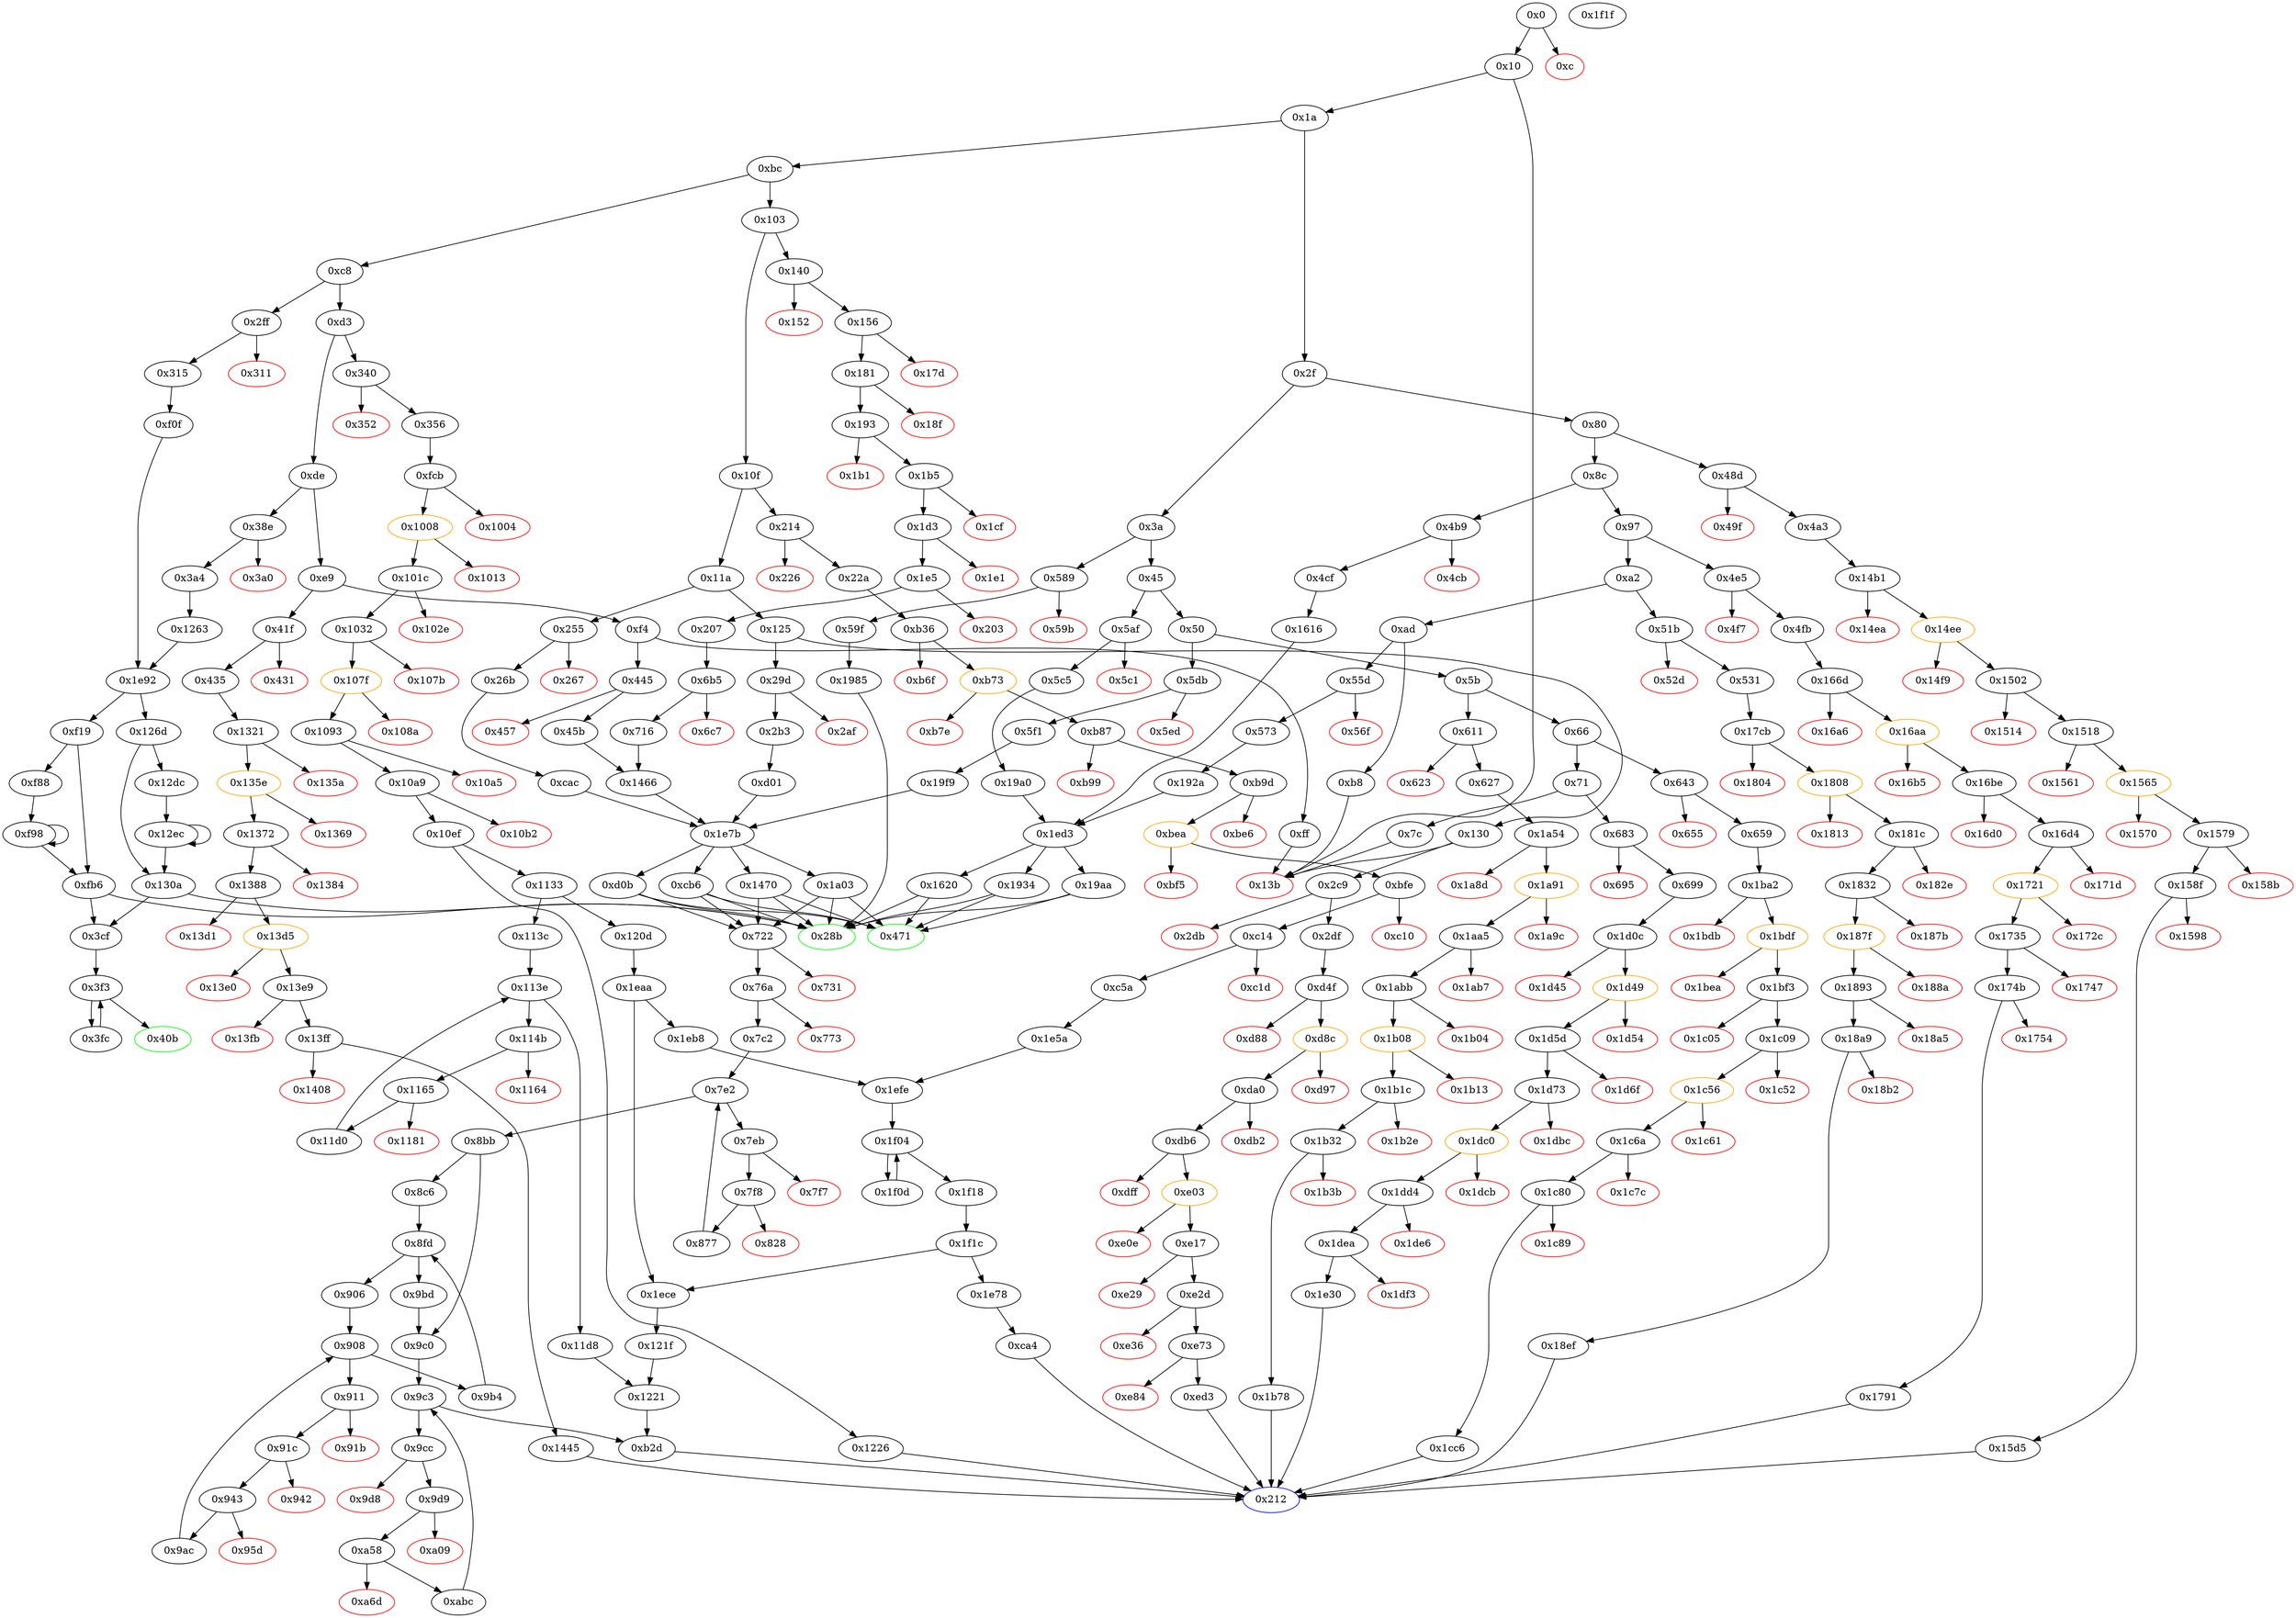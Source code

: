 digraph "" {
"0x1bdf" [color=orange, fillcolor=white, id="0x1bdf", style=filled, tooltip="Block 0x1bdf\n[0x1bdf:0x1be9]\n---\nPredecessors: [0x1ba2]\nSuccessors: [0x1bea, 0x1bf3]\n---\n0x1bdf JUMPDEST\n0x1be0 POP\n0x1be1 GAS\n0x1be2 STATICCALL\n0x1be3 ISZERO\n0x1be4 DUP1\n0x1be5 ISZERO\n0x1be6 PUSH2 0x1bf3\n0x1be9 JUMPI\n---\n0x1bdf: JUMPDEST \n0x1be1: V2680 = GAS\n0x1be2: V2681 = STATICCALL V2680 V2659 V2673 V2674 V2673 0x20\n0x1be3: V2682 = ISZERO V2681\n0x1be5: V2683 = ISZERO V2682\n0x1be6: V2684 = 0x1bf3\n0x1be9: JUMPI 0x1bf3 V2683\n---\nEntry stack: [V15, 0x212, V670, V673, V677, V680, V683, V670, V2659, 0x481c6a75, V2670, 0x20, V2673, V2674, V2673, V2659, V2676]\nStack pops: 6\nStack additions: [V2682]\nExit stack: [V15, 0x212, V670, V673, V677, V680, V683, V670, V2659, 0x481c6a75, V2670, V2682]\n\nDef sites:\nV15: {0x1a.0x23}\n0x212: {0x643.0x644}\nV670: {0x659.0x666}\nV673: {0x659.0x66c}\nV677: {0x659.0x673}\nV680: {0x659.0x679}\nV683: {0x659.0x67e}\nV670: {0x659.0x666}\nV2659: {0x1ba2.0x1bad}\n0x481c6a75: {0x1ba2.0x1bae}\nV2670: {0x1ba2.0x1bc7}\n0x20: {0x1ba2.0x1bc8}\nV2673: {0x1ba2.0x1bcc}\nV2674: {0x1ba2.0x1bcf}\nV2673: {0x1ba2.0x1bcc}\nV2659: {0x1ba2.0x1bad}\nV2676: {0x1ba2.0x1bd4}\n"];
"0x1de6" [color=red, fillcolor=white, id="0x1de6", style=filled, tooltip="Block 0x1de6\n[0x1de6:0x1de9]\n---\nPredecessors: [0x1dd4]\nSuccessors: []\n---\n0x1de6 PUSH1 0x0\n0x1de8 DUP1\n0x1de9 REVERT\n---\n0x1de6: V2884 = 0x0\n0x1de9: REVERT 0x0 0x0\n---\nEntry stack: [V15, 0x212, V700, V703, V706, V700, V2878, V2879]\nStack pops: 0\nStack additions: []\nExit stack: [V15, 0x212, V700, V703, V706, V700, V2878, V2879]\n\nDef sites:\nV15: {0x1a.0x23}\n0x212: {0x683.0x684}\nV700: {0x699.0x6a5}\nV703: {0x699.0x6ab}\nV706: {0x699.0x6b0}\nV700: {0x699.0x6a5}\nV2878: {0x1dd4.0x1ddb}\nV2879: {0x1dd4.0x1ddc}\n"];
"0x1164" [color=red, fillcolor=white, id="0x1164", style=filled, tooltip="Block 0x1164\n[0x1164:0x1164]\n---\nPredecessors: [0x114b]\nSuccessors: []\n---\n0x1164 INVALID\n---\n0x1164: INVALID \n---\nEntry stack: [V15, 0x212, V322, V326, V336, V339, V343, V322, V1655, S3, V1676, V1678, S0]\nStack pops: 0\nStack additions: []\nExit stack: [V15, 0x212, V322, V326, V336, V339, V343, V322, V1655, S3, V1676, V1678, S0]\n\nDef sites:\nV15: {0x1a.0x23}\n0x212: {0x340.0x341}\nV322: {0x356.0x363}\nV326: {0x356.0x36b}\nV336: {0x356.0x37b}\nV339: {0x356.0x381}\nV343: {0x356.0x389}\nV322: {0x356.0x363}\nV1655: {0x10ef.0x1128}\nS3: {0x11d0.0x11d3, 0x113c.0x113c}\nV1676: {0x114b.0x1154}\nV1678: {0x114b.0x1158}\nS0: {0x11d0.0x11d3, 0x113c.0x113c}\n"];
"0x5c5" [fillcolor=white, id="0x5c5", style=filled, tooltip="Block 0x5c5\n[0x5c5:0x5da]\n---\nPredecessors: [0x5af]\nSuccessors: [0x19a0]\n---\n0x5c5 JUMPDEST\n0x5c6 POP\n0x5c7 PUSH1 0x1\n0x5c9 PUSH1 0xa0\n0x5cb PUSH1 0x2\n0x5cd EXP\n0x5ce SUB\n0x5cf DUP2\n0x5d0 CALLDATALOAD\n0x5d1 AND\n0x5d2 SWAP1\n0x5d3 PUSH1 0x20\n0x5d5 ADD\n0x5d6 CALLDATALOAD\n0x5d7 PUSH2 0x19a0\n0x5da JUMP\n---\n0x5c5: JUMPDEST \n0x5c7: V594 = 0x1\n0x5c9: V595 = 0xa0\n0x5cb: V596 = 0x2\n0x5cd: V597 = EXP 0x2 0xa0\n0x5ce: V598 = SUB 0x10000000000000000000000000000000000000000 0x1\n0x5d0: V599 = CALLDATALOAD 0x4\n0x5d1: V600 = AND V599 0xffffffffffffffffffffffffffffffffffffffff\n0x5d3: V601 = 0x20\n0x5d5: V602 = ADD 0x20 0x4\n0x5d6: V603 = CALLDATALOAD 0x24\n0x5d7: V604 = 0x19a0\n0x5da: JUMP 0x19a0\n---\nEntry stack: [V15, 0x28b, 0x4, V588]\nStack pops: 2\nStack additions: [V600, V603]\nExit stack: [V15, 0x28b, V600, V603]\n\nDef sites:\nV15: {0x1a.0x23}\n0x28b: {0x5af.0x5b0}\n0x4: {0x5af.0x5b3}\nV588: {0x5af.0x5b7}\n"];
"0x9d9" [fillcolor=white, id="0x9d9", style=filled, tooltip="Block 0x9d9\n[0x9d9:0xa08]\n---\nPredecessors: [0x9cc]\nSuccessors: [0xa09, 0xa58]\n---\n0x9d9 JUMPDEST\n0x9da SWAP1\n0x9db POP\n0x9dc PUSH1 0x20\n0x9de MUL\n0x9df ADD\n0x9e0 CALLDATALOAD\n0x9e1 PUSH1 0x1\n0x9e3 PUSH1 0xa0\n0x9e5 PUSH1 0x2\n0x9e7 EXP\n0x9e8 SUB\n0x9e9 AND\n0x9ea SWAP1\n0x9eb POP\n0x9ec PUSH1 0x0\n0x9ee PUSH1 0x1\n0x9f0 PUSH1 0xa0\n0x9f2 PUSH1 0x2\n0x9f4 EXP\n0x9f5 SUB\n0x9f6 AND\n0x9f7 DUP2\n0x9f8 PUSH1 0x1\n0x9fa PUSH1 0xa0\n0x9fc PUSH1 0x2\n0x9fe EXP\n0x9ff SUB\n0xa00 AND\n0xa01 EQ\n0xa02 ISZERO\n0xa03 ISZERO\n0xa04 ISZERO\n0xa05 PUSH2 0xa58\n0xa08 JUMPI\n---\n0x9d9: JUMPDEST \n0x9dc: V981 = 0x20\n0x9de: V982 = MUL 0x20 S0\n0x9df: V983 = ADD V982 V156\n0x9e0: V984 = CALLDATALOAD V983\n0x9e1: V985 = 0x1\n0x9e3: V986 = 0xa0\n0x9e5: V987 = 0x2\n0x9e7: V988 = EXP 0x2 0xa0\n0x9e8: V989 = SUB 0x10000000000000000000000000000000000000000 0x1\n0x9e9: V990 = AND 0xffffffffffffffffffffffffffffffffffffffff V984\n0x9ec: V991 = 0x0\n0x9ee: V992 = 0x1\n0x9f0: V993 = 0xa0\n0x9f2: V994 = 0x2\n0x9f4: V995 = EXP 0x2 0xa0\n0x9f5: V996 = SUB 0x10000000000000000000000000000000000000000 0x1\n0x9f6: V997 = AND 0xffffffffffffffffffffffffffffffffffffffff 0x0\n0x9f8: V998 = 0x1\n0x9fa: V999 = 0xa0\n0x9fc: V1000 = 0x2\n0x9fe: V1001 = EXP 0x2 0xa0\n0x9ff: V1002 = SUB 0x10000000000000000000000000000000000000000 0x1\n0xa00: V1003 = AND 0xffffffffffffffffffffffffffffffffffffffff V990\n0xa01: V1004 = EQ V1003 0x0\n0xa02: V1005 = ISZERO V1004\n0xa03: V1006 = ISZERO V1005\n0xa04: V1007 = ISZERO V1006\n0xa05: V1008 = 0xa58\n0xa08: JUMPI 0xa58 V1007\n---\nEntry stack: [V15, 0x212, V107, V128, V126, V156, V154, V107, S4, 0x0, V156, V154, S0]\nStack pops: 4\nStack additions: [V990]\nExit stack: [V15, 0x212, V107, V128, V126, V156, V154, V107, S4, V990]\n\nDef sites:\nV15: {0x1a.0x23}\n0x212: {0x140.0x141}\nV107: {0x156.0x161}\nV128: {0x193.0x199}\nV126: {0x193.0x195}\nV156: {0x1e5.0x1eb}\nV154: {0x1e5.0x1e7}\nV107: {0x156.0x161}\nS4: {0x9c0.0x9c1, 0xabc.0xb28}\n0x0: {0x9cc.0x9cc}\nV156: {0x1e5.0x1eb}\nV154: {0x1e5.0x1e7}\nS0: {0x9c0.0x9c1, 0xabc.0xb28}\n"];
"0x14f9" [color=red, fillcolor=white, id="0x14f9", style=filled, tooltip="Block 0x14f9\n[0x14f9:0x1501]\n---\nPredecessors: [0x14ee]\nSuccessors: []\n---\n0x14f9 RETURNDATASIZE\n0x14fa PUSH1 0x0\n0x14fc DUP1\n0x14fd RETURNDATACOPY\n0x14fe RETURNDATASIZE\n0x14ff PUSH1 0x0\n0x1501 REVERT\n---\n0x14f9: V2018 = RETURNDATASIZE\n0x14fa: V2019 = 0x0\n0x14fd: RETURNDATACOPY 0x0 0x0 V2018\n0x14fe: V2020 = RETURNDATASIZE\n0x14ff: V2021 = 0x0\n0x1501: REVERT 0x0 V2020\n---\nEntry stack: [V15, 0x212, V463, V466, V463, V1992, 0x481c6a75, V2003, V2015]\nStack pops: 0\nStack additions: []\nExit stack: [V15, 0x212, V463, V466, V463, V1992, 0x481c6a75, V2003, V2015]\n\nDef sites:\nV15: {0x1a.0x23}\n0x212: {0x48d.0x48e}\nV463: {0x4a3.0x4af}\nV466: {0x4a3.0x4b4}\nV463: {0x4a3.0x4af}\nV1992: {0x14b1.0x14bc}\n0x481c6a75: {0x14b1.0x14bd}\nV2003: {0x14b1.0x14d6}\nV2015: {0x14ee.0x14f2}\n"];
"0x8c" [fillcolor=white, id="0x8c", style=filled, tooltip="Block 0x8c\n[0x8c:0x96]\n---\nPredecessors: [0x80]\nSuccessors: [0x97, 0x4b9]\n---\n0x8c DUP1\n0x8d PUSH4 0x8e72cbae\n0x92 EQ\n0x93 PUSH2 0x4b9\n0x96 JUMPI\n---\n0x8d: V44 = 0x8e72cbae\n0x92: V45 = EQ 0x8e72cbae V15\n0x93: V46 = 0x4b9\n0x96: JUMPI 0x4b9 V45\n---\nEntry stack: [V15]\nStack pops: 1\nStack additions: [S0]\nExit stack: [V15]\n\nDef sites:\nV15: {0x1a.0x23}\n"];
"0xe0e" [color=red, fillcolor=white, id="0xe0e", style=filled, tooltip="Block 0xe0e\n[0xe0e:0xe16]\n---\nPredecessors: [0xe03]\nSuccessors: []\n---\n0xe0e RETURNDATASIZE\n0xe0f PUSH1 0x0\n0xe11 DUP1\n0xe12 RETURNDATACOPY\n0xe13 RETURNDATASIZE\n0xe14 PUSH1 0x0\n0xe16 REVERT\n---\n0xe0e: V1368 = RETURNDATASIZE\n0xe0f: V1369 = 0x0\n0xe12: RETURNDATACOPY 0x0 0x0 V1368\n0xe13: V1370 = RETURNDATASIZE\n0xe14: V1371 = 0x0\n0xe16: REVERT 0x0 V1370\n---\nEntry stack: [V15, 0x212, V267, V270, V274, V267, V1351, 0xfe9fbb80, V1354, V1365]\nStack pops: 0\nStack additions: []\nExit stack: [V15, 0x212, V267, V270, V274, V267, V1351, 0xfe9fbb80, V1354, V1365]\n\nDef sites:\nV15: {0x1a.0x23}\n0x212: {0x2c9.0x2ca}\nV267: {0x2df.0x2ec}\nV270: {0x2df.0x2f2}\nV274: {0x2df.0x2fa}\nV267: {0x2df.0x2ec}\nV1351: {0xdb6.0xddc}\n0xfe9fbb80: {0xdb6.0xdde}\nV1354: {0xdb6.0xde8}\nV1365: {0xe03.0xe07}\n"];
"0x166d" [fillcolor=white, id="0x166d", style=filled, tooltip="Block 0x166d\n[0x166d:0x16a5]\n---\nPredecessors: [0x4fb]\nSuccessors: [0x16a6, 0x16aa]\n---\n0x166d JUMPDEST\n0x166e DUP2\n0x166f DUP1\n0x1670 PUSH1 0x1\n0x1672 PUSH1 0xa0\n0x1674 PUSH1 0x2\n0x1676 EXP\n0x1677 SUB\n0x1678 AND\n0x1679 PUSH4 0x481c6a75\n0x167e PUSH1 0x40\n0x1680 MLOAD\n0x1681 DUP2\n0x1682 PUSH4 0xffffffff\n0x1687 AND\n0x1688 PUSH1 0xe0\n0x168a PUSH1 0x2\n0x168c EXP\n0x168d MUL\n0x168e DUP2\n0x168f MSTORE\n0x1690 PUSH1 0x4\n0x1692 ADD\n0x1693 PUSH1 0x20\n0x1695 PUSH1 0x40\n0x1697 MLOAD\n0x1698 DUP1\n0x1699 DUP4\n0x169a SUB\n0x169b DUP2\n0x169c DUP7\n0x169d DUP1\n0x169e EXTCODESIZE\n0x169f ISZERO\n0x16a0 DUP1\n0x16a1 ISZERO\n0x16a2 PUSH2 0x16aa\n0x16a5 JUMPI\n---\n0x166d: JUMPDEST \n0x1670: V2154 = 0x1\n0x1672: V2155 = 0xa0\n0x1674: V2156 = 0x2\n0x1676: V2157 = EXP 0x2 0xa0\n0x1677: V2158 = SUB 0x10000000000000000000000000000000000000000 0x1\n0x1678: V2159 = AND 0xffffffffffffffffffffffffffffffffffffffff V503\n0x1679: V2160 = 0x481c6a75\n0x167e: V2161 = 0x40\n0x1680: V2162 = M[0x40]\n0x1682: V2163 = 0xffffffff\n0x1687: V2164 = AND 0xffffffff 0x481c6a75\n0x1688: V2165 = 0xe0\n0x168a: V2166 = 0x2\n0x168c: V2167 = EXP 0x2 0xe0\n0x168d: V2168 = MUL 0x100000000000000000000000000000000000000000000000000000000 0x481c6a75\n0x168f: M[V2162] = 0x481c6a7500000000000000000000000000000000000000000000000000000000\n0x1690: V2169 = 0x4\n0x1692: V2170 = ADD 0x4 V2162\n0x1693: V2171 = 0x20\n0x1695: V2172 = 0x40\n0x1697: V2173 = M[0x40]\n0x169a: V2174 = SUB V2170 V2173\n0x169e: V2175 = EXTCODESIZE V2159\n0x169f: V2176 = ISZERO V2175\n0x16a1: V2177 = ISZERO V2176\n0x16a2: V2178 = 0x16aa\n0x16a5: JUMPI 0x16aa V2177\n---\nEntry stack: [V15, 0x212, V503, V513]\nStack pops: 2\nStack additions: [S1, S0, S1, V2159, 0x481c6a75, V2170, 0x20, V2173, V2174, V2173, V2159, V2176]\nExit stack: [V15, 0x212, V503, V513, V503, V2159, 0x481c6a75, V2170, 0x20, V2173, V2174, V2173, V2159, V2176]\n\nDef sites:\nV15: {0x1a.0x23}\n0x212: {0x4e5.0x4e6}\nV503: {0x4fb.0x507}\nV513: {0x4fb.0x516}\n"];
"0x97" [fillcolor=white, id="0x97", style=filled, tooltip="Block 0x97\n[0x97:0xa1]\n---\nPredecessors: [0x8c]\nSuccessors: [0xa2, 0x4e5]\n---\n0x97 DUP1\n0x98 PUSH4 0x8f2db506\n0x9d EQ\n0x9e PUSH2 0x4e5\n0xa1 JUMPI\n---\n0x98: V47 = 0x8f2db506\n0x9d: V48 = EQ 0x8f2db506 V15\n0x9e: V49 = 0x4e5\n0xa1: JUMPI 0x4e5 V48\n---\nEntry stack: [V15]\nStack pops: 1\nStack additions: [S0]\nExit stack: [V15]\n\nDef sites:\nV15: {0x1a.0x23}\n"];
"0xcb6" [fillcolor=white, id="0xcb6", style=filled, tooltip="Block 0xcb6\n[0xcb6:0xd00]\n---\nPredecessors: [0x1e7b]\nSuccessors: [0x28b, 0x471, 0x722]\n---\n0xcb6 JUMPDEST\n0xcb7 POP\n0xcb8 POP\n0xcb9 PUSH1 0x1\n0xcbb PUSH1 0xa0\n0xcbd PUSH1 0x2\n0xcbf EXP\n0xcc0 SUB\n0xcc1 DUP3\n0xcc2 AND\n0xcc3 PUSH1 0x0\n0xcc5 SWAP1\n0xcc6 DUP2\n0xcc7 MSTORE\n0xcc8 PUSH1 0x3\n0xcca PUSH1 0x20\n0xccc SWAP1\n0xccd DUP2\n0xcce MSTORE\n0xccf PUSH1 0x40\n0xcd1 DUP1\n0xcd2 DUP4\n0xcd3 SHA3\n0xcd4 PUSH1 0x1\n0xcd6 PUSH1 0xe0\n0xcd8 PUSH1 0x2\n0xcda EXP\n0xcdb SUB\n0xcdc NOT\n0xcdd DUP6\n0xcde AND\n0xcdf DUP5\n0xce0 MSTORE\n0xce1 DUP3\n0xce2 MSTORE\n0xce3 SWAP2\n0xce4 DUP3\n0xce5 SWAP1\n0xce6 SHA3\n0xce7 DUP3\n0xce8 MLOAD\n0xce9 DUP1\n0xcea DUP5\n0xceb ADD\n0xcec SWAP1\n0xced SWAP4\n0xcee MSTORE\n0xcef DUP1\n0xcf0 SLOAD\n0xcf1 DUP4\n0xcf2 MSTORE\n0xcf3 PUSH1 0x1\n0xcf5 ADD\n0xcf6 SLOAD\n0xcf7 SWAP2\n0xcf8 ADD\n0xcf9 DUP2\n0xcfa SWAP1\n0xcfb MSTORE\n0xcfc SWAP3\n0xcfd SWAP2\n0xcfe POP\n0xcff POP\n0xd00 JUMP\n---\n0xcb6: JUMPDEST \n0xcb9: V1243 = 0x1\n0xcbb: V1244 = 0xa0\n0xcbd: V1245 = 0x2\n0xcbf: V1246 = EXP 0x2 0xa0\n0xcc0: V1247 = SUB 0x10000000000000000000000000000000000000000 0x1\n0xcc2: V1248 = AND S3 0xffffffffffffffffffffffffffffffffffffffff\n0xcc3: V1249 = 0x0\n0xcc7: M[0x0] = V1248\n0xcc8: V1250 = 0x3\n0xcca: V1251 = 0x20\n0xcce: M[0x20] = 0x3\n0xccf: V1252 = 0x40\n0xcd3: V1253 = SHA3 0x0 0x40\n0xcd4: V1254 = 0x1\n0xcd6: V1255 = 0xe0\n0xcd8: V1256 = 0x2\n0xcda: V1257 = EXP 0x2 0xe0\n0xcdb: V1258 = SUB 0x100000000000000000000000000000000000000000000000000000000 0x1\n0xcdc: V1259 = NOT 0xffffffffffffffffffffffffffffffffffffffffffffffffffffffff\n0xcde: V1260 = AND S2 0xffffffff00000000000000000000000000000000000000000000000000000000\n0xce0: M[0x0] = V1260\n0xce2: M[0x20] = V1253\n0xce6: V1261 = SHA3 0x0 0x40\n0xce8: V1262 = M[0x40]\n0xceb: V1263 = ADD 0x40 V1262\n0xcee: M[0x40] = V1263\n0xcf0: V1264 = S[V1261]\n0xcf2: M[V1262] = V1264\n0xcf3: V1265 = 0x1\n0xcf5: V1266 = ADD 0x1 V1261\n0xcf6: V1267 = S[V1266]\n0xcf8: V1268 = ADD V1262 0x20\n0xcfb: M[V1268] = V1267\n0xd00: JUMP {0x28b, 0x471, 0x722}\n---\nEntry stack: [V15, 0x212, V107, V128, V126, V156, V154, V107, S5, {0x28b, 0x471, 0x722}, S3, S2, 0x0, V2936]\nStack pops: 5\nStack additions: [V1267]\nExit stack: [V15, 0x212, V107, V128, V126, V156, V154, V107, S5, V1267]\n\nDef sites:\nV15: {0x1a.0x23}\n0x212: {0x140.0x141}\nV107: {0x156.0x161}\nV128: {0x193.0x199}\nV126: {0x193.0x195}\nV156: {0x1e5.0x1eb}\nV154: {0x1e5.0x1e7}\nV107: {0x156.0x161}\nS5: {0x1a.0x23, 0x716.0x717}\n{0x28b, 0x471, 0x722}: {0x445.0x446, 0x5db.0x5dc, 0x255.0x256, 0x716.0x719, 0x29d.0x29e}\nS3: {0x5f1.0x5fd, 0x26b.0x277, 0x156.0x161, 0x2b3.0x2bf, 0x45b.0x467}\nS2: {0x5f1.0x60c, 0x26b.0x286, 0x716.0x717, 0x2b3.0x2c4, 0x45b.0x46c}\n0x0: {0xd01.0xd02, 0x1466_0x716.0x1467, 0x19f9.0x19fa, 0x1466_0x45b.0x1467, 0xcac.0xcad}\nV2936: {0x1e7b.0x1e7f}\n"];
"0x9cc" [fillcolor=white, id="0x9cc", style=filled, tooltip="Block 0x9cc\n[0x9cc:0x9d7]\n---\nPredecessors: [0x9c3]\nSuccessors: [0x9d8, 0x9d9]\n---\n0x9cc PUSH1 0x0\n0x9ce DUP5\n0x9cf DUP5\n0x9d0 DUP4\n0x9d1 DUP2\n0x9d2 DUP2\n0x9d3 LT\n0x9d4 PUSH2 0x9d9\n0x9d7 JUMPI\n---\n0x9cc: V978 = 0x0\n0x9d3: V979 = LT S0 V154\n0x9d4: V980 = 0x9d9\n0x9d7: JUMPI 0x9d9 V979\n---\nEntry stack: [V15, 0x212, V107, V128, V126, V156, V154, V107, S0]\nStack pops: 4\nStack additions: [S3, S2, S1, S0, 0x0, S3, S2, S0]\nExit stack: [V15, 0x212, V107, V128, V126, V156, V154, V107, S0, 0x0, V156, V154, S0]\n\nDef sites:\nV15: {0x1a.0x23}\n0x212: {0x140.0x141}\nV107: {0x156.0x161}\nV128: {0x193.0x199}\nV126: {0x193.0x195}\nV156: {0x1e5.0x1eb}\nV154: {0x1e5.0x1e7}\nV107: {0x156.0x161}\nS0: {0x9c0.0x9c1, 0xabc.0xb28}\n"];
"0x1893" [fillcolor=white, id="0x1893", style=filled, tooltip="Block 0x1893\n[0x1893:0x18a4]\n---\nPredecessors: [0x187f]\nSuccessors: [0x18a5, 0x18a9]\n---\n0x1893 JUMPDEST\n0x1894 POP\n0x1895 POP\n0x1896 POP\n0x1897 POP\n0x1898 PUSH1 0x40\n0x189a MLOAD\n0x189b RETURNDATASIZE\n0x189c PUSH1 0x20\n0x189e DUP2\n0x189f LT\n0x18a0 ISZERO\n0x18a1 PUSH2 0x18a9\n0x18a4 JUMPI\n---\n0x1893: JUMPDEST \n0x1898: V2373 = 0x40\n0x189a: V2374 = M[0x40]\n0x189b: V2375 = RETURNDATASIZE\n0x189c: V2376 = 0x20\n0x189f: V2377 = LT V2375 0x20\n0x18a0: V2378 = ISZERO V2377\n0x18a1: V2379 = 0x18a9\n0x18a4: JUMPI 0x18a9 V2378\n---\nEntry stack: [V15, 0x212, V530, V540, V543, V546, V530, V2352, 0xfe9fbb80, V2355, V2366]\nStack pops: 4\nStack additions: [V2374, V2375]\nExit stack: [V15, 0x212, V530, V540, V543, V546, V530, V2374, V2375]\n\nDef sites:\nV15: {0x1a.0x23}\n0x212: {0x51b.0x51c}\nV530: {0x531.0x53d}\nV540: {0x531.0x54d}\nV543: {0x531.0x553}\nV546: {0x531.0x558}\nV530: {0x531.0x53d}\nV2352: {0x1832.0x1858}\n0xfe9fbb80: {0x1832.0x185a}\nV2355: {0x1832.0x1864}\nV2366: {0x187f.0x1883}\n"];
"0x1f04" [fillcolor=white, id="0x1f04", style=filled, tooltip="Block 0x1f04\n[0x1f04:0x1f0c]\n---\nPredecessors: [0x1efe, 0x1f0d]\nSuccessors: [0x1f0d, 0x1f18]\n---\n0x1f04 JUMPDEST\n0x1f05 DUP1\n0x1f06 DUP3\n0x1f07 GT\n0x1f08 ISZERO\n0x1f09 PUSH2 0x1f18\n0x1f0c JUMPI\n---\n0x1f04: JUMPDEST \n0x1f07: V2978 = GT S1 S0\n0x1f08: V2979 = ISZERO V2978\n0x1f09: V2980 = 0x1f18\n0x1f0c: JUMPI 0x1f18 V2979\n---\nEntry stack: [V15, 0x212, V322, V326, S12, S11, S10, S9, S8, S7, S6, S5, {0x0, 0xca4}, {0x1e78, 0x1ece}, 0x1f1c, S1, S0]\nStack pops: 2\nStack additions: [S1, S0]\nExit stack: [V15, 0x212, V322, V326, S12, S11, S10, S9, S8, S7, S6, S5, {0x0, 0xca4}, {0x1e78, 0x1ece}, 0x1f1c, S1, S0]\n\nDef sites:\nV15: {0x1a.0x23}\n0x212: {0x340.0x341}\nV322: {0x356.0x363}\nV326: {0x356.0x36b}\nS12: {0x1a.0x23, 0x356.0x37b}\nS11: {0x214.0x215, 0x356.0x381}\nS10: {0x22a.0x238, 0x356.0x389}\nS9: {0x22a.0x241, 0x356.0x363}\nS8: {0x22a.0x250, 0x10ef.0x1128}\nS7: {0x22a.0x238, 0x120d.0x1211}\nS6: {0xc5a.0xc93, 0x120d.0x1213}\nS5: {0xc5a.0xc66, 0x120d.0x1219}\n{0x0, 0xca4}: {0xc5a.0xc98, 0x120d.0x1211}\n{0x1e78, 0x1ece}: {0x1eb8.0x1ec1, 0x1e5a.0x1e6f}\n0x1f1c: {0x1efe_0x1e5a.0x1eff, 0x1efe.0x1eff, 0x1efe_0x1eb8.0x1eff}\nS1: {0x1eb8.0x1ec6, 0x1e5a.0x1e6d}\nS0: {0x1eb8.0x1ec9, 0x1e5a.0x1e6a, 0x1f0d.0x1f13}\n"];
"0xabc" [fillcolor=white, id="0xabc", style=filled, tooltip="Block 0xabc\n[0xabc:0xb2c]\n---\nPredecessors: [0xa58]\nSuccessors: [0x9c3]\n---\n0xabc JUMPDEST\n0xabd PUSH1 0x40\n0xabf DUP1\n0xac0 MLOAD\n0xac1 PUSH1 0x60\n0xac3 DUP2\n0xac4 ADD\n0xac5 DUP3\n0xac6 MSTORE\n0xac7 PUSH1 0x1\n0xac9 PUSH1 0xa0\n0xacb PUSH1 0x2\n0xacd EXP\n0xace SUB\n0xacf SWAP3\n0xad0 DUP4\n0xad1 AND\n0xad2 DUP2\n0xad3 MSTORE\n0xad4 TIMESTAMP\n0xad5 PUSH1 0x20\n0xad7 DUP1\n0xad8 DUP4\n0xad9 ADD\n0xada SWAP2\n0xadb DUP3\n0xadc MSTORE\n0xadd PUSH1 0x0\n0xadf NOT\n0xae0 DUP4\n0xae1 DUP6\n0xae2 ADD\n0xae3 SWAP1\n0xae4 DUP2\n0xae5 MSTORE\n0xae6 DUP13\n0xae7 DUP7\n0xae8 AND\n0xae9 PUSH1 0x0\n0xaeb SWAP1\n0xaec DUP2\n0xaed MSTORE\n0xaee PUSH1 0x2\n0xaf0 DUP1\n0xaf1 DUP5\n0xaf2 MSTORE\n0xaf3 DUP7\n0xaf4 DUP3\n0xaf5 SHA3\n0xaf6 DUP10\n0xaf7 DUP4\n0xaf8 MSTORE\n0xaf9 SWAP1\n0xafa SWAP4\n0xafb MSTORE\n0xafc SWAP5\n0xafd SWAP1\n0xafe SWAP5\n0xaff SHA3\n0xb00 SWAP3\n0xb01 MLOAD\n0xb02 DUP4\n0xb03 SLOAD\n0xb04 PUSH1 0x1\n0xb06 PUSH1 0xa0\n0xb08 PUSH1 0x2\n0xb0a EXP\n0xb0b SUB\n0xb0c NOT\n0xb0d AND\n0xb0e SWAP6\n0xb0f AND\n0xb10 SWAP5\n0xb11 SWAP1\n0xb12 SWAP5\n0xb13 OR\n0xb14 DUP3\n0xb15 SSTORE\n0xb16 MLOAD\n0xb17 PUSH1 0x1\n0xb19 DUP1\n0xb1a DUP4\n0xb1b ADD\n0xb1c SWAP2\n0xb1d SWAP1\n0xb1e SWAP2\n0xb1f SSTORE\n0xb20 SWAP2\n0xb21 MLOAD\n0xb22 SWAP3\n0xb23 ADD\n0xb24 SWAP2\n0xb25 SWAP1\n0xb26 SWAP2\n0xb27 SSTORE\n0xb28 ADD\n0xb29 PUSH2 0x9c3\n0xb2c JUMP\n---\n0xabc: JUMPDEST \n0xabd: V1059 = 0x40\n0xac0: V1060 = M[0x40]\n0xac1: V1061 = 0x60\n0xac4: V1062 = ADD V1060 0x60\n0xac6: M[0x40] = V1062\n0xac7: V1063 = 0x1\n0xac9: V1064 = 0xa0\n0xacb: V1065 = 0x2\n0xacd: V1066 = EXP 0x2 0xa0\n0xace: V1067 = SUB 0x10000000000000000000000000000000000000000 0x1\n0xad1: V1068 = AND 0xffffffffffffffffffffffffffffffffffffffff V990\n0xad3: M[V1060] = V1068\n0xad4: V1069 = TIMESTAMP\n0xad5: V1070 = 0x20\n0xad9: V1071 = ADD V1060 0x20\n0xadc: M[V1071] = V1069\n0xadd: V1072 = 0x0\n0xadf: V1073 = NOT 0x0\n0xae2: V1074 = ADD 0x40 V1060\n0xae5: M[V1074] = 0xffffffffffffffffffffffffffffffffffffffffffffffffffffffffffffffff\n0xae8: V1075 = AND 0xffffffffffffffffffffffffffffffffffffffff V107\n0xae9: V1076 = 0x0\n0xaed: M[0x0] = V1075\n0xaee: V1077 = 0x2\n0xaf2: M[0x20] = 0x2\n0xaf5: V1078 = SHA3 0x0 0x40\n0xaf8: M[0x0] = S1\n0xafb: M[0x20] = V1078\n0xaff: V1079 = SHA3 0x0 0x40\n0xb01: V1080 = M[V1060]\n0xb03: V1081 = S[V1079]\n0xb04: V1082 = 0x1\n0xb06: V1083 = 0xa0\n0xb08: V1084 = 0x2\n0xb0a: V1085 = EXP 0x2 0xa0\n0xb0b: V1086 = SUB 0x10000000000000000000000000000000000000000 0x1\n0xb0c: V1087 = NOT 0xffffffffffffffffffffffffffffffffffffffff\n0xb0d: V1088 = AND 0xffffffffffffffffffffffff0000000000000000000000000000000000000000 V1081\n0xb0f: V1089 = AND 0xffffffffffffffffffffffffffffffffffffffff V1080\n0xb13: V1090 = OR V1089 V1088\n0xb15: S[V1079] = V1090\n0xb16: V1091 = M[V1071]\n0xb17: V1092 = 0x1\n0xb1b: V1093 = ADD V1079 0x1\n0xb1f: S[V1093] = V1091\n0xb21: V1094 = M[V1074]\n0xb23: V1095 = ADD 0x2 V1079\n0xb27: S[V1095] = V1094\n0xb28: V1096 = ADD 0x1 S1\n0xb29: V1097 = 0x9c3\n0xb2c: JUMP 0x9c3\n---\nEntry stack: [V15, 0x212, V107, V128, V126, V156, V154, V107, S1, V990]\nStack pops: 8\nStack additions: [S7, S6, S5, S4, S3, S2, V1096]\nExit stack: [V15, 0x212, V107, V128, V126, V156, V154, V107, V1096]\n\nDef sites:\nV15: {0x1a.0x23}\n0x212: {0x140.0x141}\nV107: {0x156.0x161}\nV128: {0x193.0x199}\nV126: {0x193.0x195}\nV156: {0x1e5.0x1eb}\nV154: {0x1e5.0x1e7}\nV107: {0x156.0x161}\nS1: {0x9c0.0x9c1, 0xabc.0xb28}\nV990: {0x9d9.0x9e9}\n"];
"0x435" [fillcolor=white, id="0x435", style=filled, tooltip="Block 0x435\n[0x435:0x444]\n---\nPredecessors: [0x41f]\nSuccessors: [0x1321]\n---\n0x435 JUMPDEST\n0x436 POP\n0x437 CALLDATALOAD\n0x438 PUSH1 0x1\n0x43a PUSH1 0xa0\n0x43c PUSH1 0x2\n0x43e EXP\n0x43f SUB\n0x440 AND\n0x441 PUSH2 0x1321\n0x444 JUMP\n---\n0x435: JUMPDEST \n0x437: V408 = CALLDATALOAD 0x4\n0x438: V409 = 0x1\n0x43a: V410 = 0xa0\n0x43c: V411 = 0x2\n0x43e: V412 = EXP 0x2 0xa0\n0x43f: V413 = SUB 0x10000000000000000000000000000000000000000 0x1\n0x440: V414 = AND 0xffffffffffffffffffffffffffffffffffffffff V408\n0x441: V415 = 0x1321\n0x444: JUMP 0x1321\n---\nEntry stack: [V15, 0x212, 0x4, V402]\nStack pops: 2\nStack additions: [V414]\nExit stack: [V15, 0x212, V414]\n\nDef sites:\nV15: {0x1a.0x23}\n0x212: {0x41f.0x420}\n0x4: {0x41f.0x423}\nV402: {0x41f.0x427}\n"];
"0x6c7" [color=red, fillcolor=white, id="0x6c7", style=filled, tooltip="Block 0x6c7\n[0x6c7:0x715]\n---\nPredecessors: [0x6b5]\nSuccessors: []\n---\n0x6c7 PUSH1 0x40\n0x6c9 DUP1\n0x6ca MLOAD\n0x6cb PUSH1 0xe5\n0x6cd PUSH1 0x2\n0x6cf EXP\n0x6d0 PUSH3 0x461bcd\n0x6d4 MUL\n0x6d5 DUP2\n0x6d6 MSTORE\n0x6d7 PUSH1 0x20\n0x6d9 PUSH1 0x4\n0x6db DUP3\n0x6dc ADD\n0x6dd MSTORE\n0x6de PUSH1 0x16\n0x6e0 PUSH1 0x24\n0x6e2 DUP3\n0x6e3 ADD\n0x6e4 MSTORE\n0x6e5 PUSH32 0x63616c6c6572206d757374206265206163636f756e7400000000000000000000\n0x706 PUSH1 0x44\n0x708 DUP3\n0x709 ADD\n0x70a MSTORE\n0x70b SWAP1\n0x70c MLOAD\n0x70d SWAP1\n0x70e DUP2\n0x70f SWAP1\n0x710 SUB\n0x711 PUSH1 0x64\n0x713 ADD\n0x714 SWAP1\n0x715 REVERT\n---\n0x6c7: V717 = 0x40\n0x6ca: V718 = M[0x40]\n0x6cb: V719 = 0xe5\n0x6cd: V720 = 0x2\n0x6cf: V721 = EXP 0x2 0xe5\n0x6d0: V722 = 0x461bcd\n0x6d4: V723 = MUL 0x461bcd 0x2000000000000000000000000000000000000000000000000000000000\n0x6d6: M[V718] = 0x8c379a000000000000000000000000000000000000000000000000000000000\n0x6d7: V724 = 0x20\n0x6d9: V725 = 0x4\n0x6dc: V726 = ADD V718 0x4\n0x6dd: M[V726] = 0x20\n0x6de: V727 = 0x16\n0x6e0: V728 = 0x24\n0x6e3: V729 = ADD V718 0x24\n0x6e4: M[V729] = 0x16\n0x6e5: V730 = 0x63616c6c6572206d757374206265206163636f756e7400000000000000000000\n0x706: V731 = 0x44\n0x709: V732 = ADD V718 0x44\n0x70a: M[V732] = 0x63616c6c6572206d757374206265206163636f756e7400000000000000000000\n0x70c: V733 = M[0x40]\n0x710: V734 = SUB V718 V733\n0x711: V735 = 0x64\n0x713: V736 = ADD 0x64 V734\n0x715: REVERT V733 V736\n---\nEntry stack: [V15, 0x212, V107, V128, V126, V156, V154, V107]\nStack pops: 0\nStack additions: []\nExit stack: [V15, 0x212, V107, V128, V126, V156, V154, V107]\n\nDef sites:\nV15: {0x1a.0x23}\n0x212: {0x140.0x141}\nV107: {0x156.0x161}\nV128: {0x193.0x199}\nV126: {0x193.0x195}\nV156: {0x1e5.0x1eb}\nV154: {0x1e5.0x1e7}\nV107: {0x156.0x161}\n"];
"0x7e2" [fillcolor=white, id="0x7e2", style=filled, tooltip="Block 0x7e2\n[0x7e2:0x7ea]\n---\nPredecessors: [0x7c2, 0x877]\nSuccessors: [0x7eb, 0x8bb]\n---\n0x7e2 JUMPDEST\n0x7e3 DUP5\n0x7e4 DUP2\n0x7e5 LT\n0x7e6 ISZERO\n0x7e7 PUSH2 0x8bb\n0x7ea JUMPI\n---\n0x7e2: JUMPDEST \n0x7e5: V806 = LT S0 V126\n0x7e6: V807 = ISZERO V806\n0x7e7: V808 = 0x8bb\n0x7ea: JUMPI 0x8bb V807\n---\nEntry stack: [V15, 0x212, V107, V128, V126, V156, V154, V107, S0]\nStack pops: 5\nStack additions: [S4, S3, S2, S1, S0]\nExit stack: [V15, 0x212, V107, V128, V126, V156, V154, V107, S0]\n\nDef sites:\nV15: {0x1a.0x23}\n0x212: {0x140.0x141}\nV107: {0x156.0x161}\nV128: {0x193.0x199}\nV126: {0x193.0x195}\nV156: {0x1e5.0x1eb}\nV154: {0x1e5.0x1e7}\nV107: {0x156.0x161}\nS0: {0x7c2.0x7cd, 0x877.0x8b6}\n"];
"0x188a" [color=red, fillcolor=white, id="0x188a", style=filled, tooltip="Block 0x188a\n[0x188a:0x1892]\n---\nPredecessors: [0x187f]\nSuccessors: []\n---\n0x188a RETURNDATASIZE\n0x188b PUSH1 0x0\n0x188d DUP1\n0x188e RETURNDATACOPY\n0x188f RETURNDATASIZE\n0x1890 PUSH1 0x0\n0x1892 REVERT\n---\n0x188a: V2369 = RETURNDATASIZE\n0x188b: V2370 = 0x0\n0x188e: RETURNDATACOPY 0x0 0x0 V2369\n0x188f: V2371 = RETURNDATASIZE\n0x1890: V2372 = 0x0\n0x1892: REVERT 0x0 V2371\n---\nEntry stack: [V15, 0x212, V530, V540, V543, V546, V530, V2352, 0xfe9fbb80, V2355, V2366]\nStack pops: 0\nStack additions: []\nExit stack: [V15, 0x212, V530, V540, V543, V546, V530, V2352, 0xfe9fbb80, V2355, V2366]\n\nDef sites:\nV15: {0x1a.0x23}\n0x212: {0x51b.0x51c}\nV530: {0x531.0x53d}\nV540: {0x531.0x54d}\nV543: {0x531.0x553}\nV546: {0x531.0x558}\nV530: {0x531.0x53d}\nV2352: {0x1832.0x1858}\n0xfe9fbb80: {0x1832.0x185a}\nV2355: {0x1832.0x1864}\nV2366: {0x187f.0x1883}\n"];
"0x11a" [fillcolor=white, id="0x11a", style=filled, tooltip="Block 0x11a\n[0x11a:0x124]\n---\nPredecessors: [0x10f]\nSuccessors: [0x125, 0x255]\n---\n0x11a DUP1\n0x11b PUSH4 0x26c966f6\n0x120 EQ\n0x121 PUSH2 0x255\n0x124 JUMPI\n---\n0x11b: V82 = 0x26c966f6\n0x120: V83 = EQ 0x26c966f6 V15\n0x121: V84 = 0x255\n0x124: JUMPI 0x255 V83\n---\nEntry stack: [V15]\nStack pops: 1\nStack additions: [S0]\nExit stack: [V15]\n\nDef sites:\nV15: {0x1a.0x23}\n"];
"0x1eb8" [fillcolor=white, id="0x1eb8", style=filled, tooltip="Block 0x1eb8\n[0x1eb8:0x1ecd]\n---\nPredecessors: [0x1eaa]\nSuccessors: [0x1efe]\n---\n0x1eb8 PUSH1 0x0\n0x1eba DUP4\n0x1ebb DUP2\n0x1ebc MSTORE\n0x1ebd PUSH1 0x20\n0x1ebf SWAP1\n0x1ec0 SHA3\n0x1ec1 PUSH2 0x1ece\n0x1ec4 SWAP2\n0x1ec5 DUP2\n0x1ec6 ADD\n0x1ec7 SWAP1\n0x1ec8 DUP4\n0x1ec9 ADD\n0x1eca PUSH2 0x1efe\n0x1ecd JUMP\n---\n0x1eb8: V2952 = 0x0\n0x1ebc: M[0x0] = V1748\n0x1ebd: V2953 = 0x20\n0x1ec0: V2954 = SHA3 0x0 0x20\n0x1ec1: V2955 = 0x1ece\n0x1ec6: V2956 = ADD V2954 V2948\n0x1ec9: V2957 = ADD 0x0 V2954\n0x1eca: V2958 = 0x1efe\n0x1ecd: JUMP 0x1efe\n---\nEntry stack: [V15, 0x212, V322, V326, V336, V339, V343, V322, V1655, 0x0, 0x121f, V1748, 0x0, V2948]\nStack pops: 3\nStack additions: [S2, S1, 0x1ece, V2956, V2957]\nExit stack: [V15, 0x212, V322, V326, V336, V339, V343, V322, V1655, 0x0, 0x121f, V1748, 0x0, 0x1ece, V2956, V2957]\n\nDef sites:\nV15: {0x1a.0x23}\n0x212: {0x340.0x341}\nV322: {0x356.0x363}\nV326: {0x356.0x36b}\nV336: {0x356.0x37b}\nV339: {0x356.0x381}\nV343: {0x356.0x389}\nV322: {0x356.0x363}\nV1655: {0x10ef.0x1128}\n0x0: {0x120d.0x1211}\n0x121f: {0x120d.0x1213}\nV1748: {0x120d.0x1219}\n0x0: {0x120d.0x1211}\nV2948: {0x1eaa.0x1eac}\n"];
"0xe84" [color=red, fillcolor=white, id="0xe84", style=filled, tooltip="Block 0xe84\n[0xe84:0xed2]\n---\nPredecessors: [0xe73]\nSuccessors: []\n---\n0xe84 PUSH1 0x40\n0xe86 DUP1\n0xe87 MLOAD\n0xe88 PUSH1 0xe5\n0xe8a PUSH1 0x2\n0xe8c EXP\n0xe8d PUSH3 0x461bcd\n0xe91 MUL\n0xe92 DUP2\n0xe93 MSTORE\n0xe94 PUSH1 0x20\n0xe96 PUSH1 0x4\n0xe98 DUP3\n0xe99 ADD\n0xe9a MSTORE\n0xe9b PUSH1 0x12\n0xe9d PUSH1 0x24\n0xe9f DUP3\n0xea0 ADD\n0xea1 MSTORE\n0xea2 PUSH32 0x696e76616c6964205f6b65792076616c75650000000000000000000000000000\n0xec3 PUSH1 0x44\n0xec5 DUP3\n0xec6 ADD\n0xec7 MSTORE\n0xec8 SWAP1\n0xec9 MLOAD\n0xeca SWAP1\n0xecb DUP2\n0xecc SWAP1\n0xecd SUB\n0xece PUSH1 0x64\n0xed0 ADD\n0xed1 SWAP1\n0xed2 REVERT\n---\n0xe84: V1417 = 0x40\n0xe87: V1418 = M[0x40]\n0xe88: V1419 = 0xe5\n0xe8a: V1420 = 0x2\n0xe8c: V1421 = EXP 0x2 0xe5\n0xe8d: V1422 = 0x461bcd\n0xe91: V1423 = MUL 0x461bcd 0x2000000000000000000000000000000000000000000000000000000000\n0xe93: M[V1418] = 0x8c379a000000000000000000000000000000000000000000000000000000000\n0xe94: V1424 = 0x20\n0xe96: V1425 = 0x4\n0xe99: V1426 = ADD V1418 0x4\n0xe9a: M[V1426] = 0x20\n0xe9b: V1427 = 0x12\n0xe9d: V1428 = 0x24\n0xea0: V1429 = ADD V1418 0x24\n0xea1: M[V1429] = 0x12\n0xea2: V1430 = 0x696e76616c6964205f6b65792076616c75650000000000000000000000000000\n0xec3: V1431 = 0x44\n0xec6: V1432 = ADD V1418 0x44\n0xec7: M[V1432] = 0x696e76616c6964205f6b65792076616c75650000000000000000000000000000\n0xec9: V1433 = M[0x40]\n0xecd: V1434 = SUB V1418 V1433\n0xece: V1435 = 0x64\n0xed0: V1436 = ADD 0x64 V1434\n0xed2: REVERT V1433 V1436\n---\nEntry stack: [V15, 0x212, V267, V270, V274, V267]\nStack pops: 0\nStack additions: []\nExit stack: [V15, 0x212, V267, V270, V274, V267]\n\nDef sites:\nV15: {0x1a.0x23}\n0x212: {0x2c9.0x2ca}\nV267: {0x2df.0x2ec}\nV270: {0x2df.0x2f2}\nV274: {0x2df.0x2fa}\nV267: {0x2df.0x2ec}\n"];
"0x1747" [color=red, fillcolor=white, id="0x1747", style=filled, tooltip="Block 0x1747\n[0x1747:0x174a]\n---\nPredecessors: [0x1735]\nSuccessors: []\n---\n0x1747 PUSH1 0x0\n0x1749 DUP1\n0x174a REVERT\n---\n0x1747: V2242 = 0x0\n0x174a: REVERT 0x0 0x0\n---\nEntry stack: [V15, 0x212, V503, V513, V503, V2236, V2237]\nStack pops: 0\nStack additions: []\nExit stack: [V15, 0x212, V503, V513, V503, V2236, V2237]\n\nDef sites:\nV15: {0x1a.0x23}\n0x212: {0x4e5.0x4e6}\nV503: {0x4fb.0x507}\nV513: {0x4fb.0x516}\nV503: {0x4fb.0x507}\nV2236: {0x1735.0x173c}\nV2237: {0x1735.0x173d}\n"];
"0x1f18" [fillcolor=white, id="0x1f18", style=filled, tooltip="Block 0x1f18\n[0x1f18:0x1f1b]\n---\nPredecessors: [0x1f04]\nSuccessors: [0x1f1c]\n---\n0x1f18 JUMPDEST\n0x1f19 POP\n0x1f1a SWAP1\n0x1f1b JUMP\n---\n0x1f18: JUMPDEST \n0x1f1b: JUMP 0x1f1c\n---\nEntry stack: [V15, 0x212, V322, V326, S12, S11, S10, S9, S8, S7, S6, S5, {0x0, 0xca4}, {0x1e78, 0x1ece}, 0x1f1c, S1, S0]\nStack pops: 3\nStack additions: [S1]\nExit stack: [V15, 0x212, V322, V326, S12, S11, S10, S9, S8, S7, S6, S5, {0x0, 0xca4}, {0x1e78, 0x1ece}, S1]\n\nDef sites:\nV15: {0x1a.0x23}\n0x212: {0x340.0x341}\nV322: {0x356.0x363}\nV326: {0x356.0x36b}\nS12: {0x1a.0x23, 0x356.0x37b}\nS11: {0x214.0x215, 0x356.0x381}\nS10: {0x22a.0x238, 0x356.0x389}\nS9: {0x22a.0x241, 0x356.0x363}\nS8: {0x22a.0x250, 0x10ef.0x1128}\nS7: {0x22a.0x238, 0x120d.0x1211}\nS6: {0xc5a.0xc93, 0x120d.0x1213}\nS5: {0xc5a.0xc66, 0x120d.0x1219}\n{0x0, 0xca4}: {0xc5a.0xc98, 0x120d.0x1211}\n{0x1e78, 0x1ece}: {0x1eb8.0x1ec1, 0x1e5a.0x1e6f}\n0x1f1c: {0x1efe_0x1e5a.0x1eff, 0x1efe_0x1eb8.0x1eff}\nS1: {0x1eb8.0x1ec6, 0x1e5a.0x1e6d}\nS0: {0x1eb8.0x1ec9, 0x1e5a.0x1e6a, 0x1f0d.0x1f13}\n"];
"0xb73" [color=orange, fillcolor=white, id="0xb73", style=filled, tooltip="Block 0xb73\n[0xb73:0xb7d]\n---\nPredecessors: [0xb36]\nSuccessors: [0xb7e, 0xb87]\n---\n0xb73 JUMPDEST\n0xb74 POP\n0xb75 GAS\n0xb76 STATICCALL\n0xb77 ISZERO\n0xb78 DUP1\n0xb79 ISZERO\n0xb7a PUSH2 0xb87\n0xb7d JUMPI\n---\n0xb73: JUMPDEST \n0xb75: V1124 = GAS\n0xb76: V1125 = STATICCALL V1124 V1103 V1117 V1118 V1117 0x20\n0xb77: V1126 = ISZERO V1125\n0xb79: V1127 = ISZERO V1126\n0xb7a: V1128 = 0xb87\n0xb7d: JUMPI 0xb87 V1127\n---\nEntry stack: [V15, 0x212, V183, V187, V197, V183, V1103, 0x481c6a75, V1114, 0x20, V1117, V1118, V1117, V1103, V1120]\nStack pops: 6\nStack additions: [V1126]\nExit stack: [V15, 0x212, V183, V187, V197, V183, V1103, 0x481c6a75, V1114, V1126]\n\nDef sites:\nV15: {0x1a.0x23}\n0x212: {0x214.0x215}\nV183: {0x22a.0x238}\nV187: {0x22a.0x241}\nV197: {0x22a.0x250}\nV183: {0x22a.0x238}\nV1103: {0xb36.0xb41}\n0x481c6a75: {0xb36.0xb42}\nV1114: {0xb36.0xb5b}\n0x20: {0xb36.0xb5c}\nV1117: {0xb36.0xb60}\nV1118: {0xb36.0xb63}\nV1117: {0xb36.0xb60}\nV1103: {0xb36.0xb41}\nV1120: {0xb36.0xb68}\n"];
"0x174b" [fillcolor=white, id="0x174b", style=filled, tooltip="Block 0x174b\n[0x174b:0x1753]\n---\nPredecessors: [0x1735]\nSuccessors: [0x1754, 0x1791]\n---\n0x174b JUMPDEST\n0x174c POP\n0x174d MLOAD\n0x174e ISZERO\n0x174f ISZERO\n0x1750 PUSH2 0x1791\n0x1753 JUMPI\n---\n0x174b: JUMPDEST \n0x174d: V2243 = M[V2236]\n0x174e: V2244 = ISZERO V2243\n0x174f: V2245 = ISZERO V2244\n0x1750: V2246 = 0x1791\n0x1753: JUMPI 0x1791 V2245\n---\nEntry stack: [V15, 0x212, V503, V513, V503, V2236, V2237]\nStack pops: 2\nStack additions: []\nExit stack: [V15, 0x212, V503, V513, V503]\n\nDef sites:\nV15: {0x1a.0x23}\n0x212: {0x4e5.0x4e6}\nV503: {0x4fb.0x507}\nV513: {0x4fb.0x516}\nV503: {0x4fb.0x507}\nV2236: {0x1735.0x173c}\nV2237: {0x1735.0x173d}\n"];
"0x103" [fillcolor=white, id="0x103", style=filled, tooltip="Block 0x103\n[0x103:0x10e]\n---\nPredecessors: [0xbc]\nSuccessors: [0x10f, 0x140]\n---\n0x103 JUMPDEST\n0x104 DUP1\n0x105 PUSH4 0x65a0c1e\n0x10a EQ\n0x10b PUSH2 0x140\n0x10e JUMPI\n---\n0x103: JUMPDEST \n0x105: V76 = 0x65a0c1e\n0x10a: V77 = EQ 0x65a0c1e V15\n0x10b: V78 = 0x140\n0x10e: JUMPI 0x140 V77\n---\nEntry stack: [V15]\nStack pops: 1\nStack additions: [S0]\nExit stack: [V15]\n\nDef sites:\nV15: {0x1a.0x23}\n"];
"0x91c" [fillcolor=white, id="0x91c", style=filled, tooltip="Block 0x91c\n[0x91c:0x941]\n---\nPredecessors: [0x911]\nSuccessors: [0x942, 0x943]\n---\n0x91c JUMPDEST\n0x91d SWAP1\n0x91e POP\n0x91f PUSH1 0x20\n0x921 MUL\n0x922 ADD\n0x923 CALLDATALOAD\n0x924 PUSH1 0x1\n0x926 PUSH1 0xa0\n0x928 PUSH1 0x2\n0x92a EXP\n0x92b SUB\n0x92c AND\n0x92d PUSH1 0x1\n0x92f PUSH1 0xa0\n0x931 PUSH1 0x2\n0x933 EXP\n0x934 SUB\n0x935 AND\n0x936 DUP4\n0x937 DUP3\n0x938 DUP2\n0x939 MLOAD\n0x93a DUP2\n0x93b LT\n0x93c ISZERO\n0x93d ISZERO\n0x93e PUSH2 0x943\n0x941 JUMPI\n---\n0x91c: JUMPDEST \n0x91f: V913 = 0x20\n0x921: V914 = MUL 0x20 S0\n0x922: V915 = ADD V914 V156\n0x923: V916 = CALLDATALOAD V915\n0x924: V917 = 0x1\n0x926: V918 = 0xa0\n0x928: V919 = 0x2\n0x92a: V920 = EXP 0x2 0xa0\n0x92b: V921 = SUB 0x10000000000000000000000000000000000000000 0x1\n0x92c: V922 = AND 0xffffffffffffffffffffffffffffffffffffffff V916\n0x92d: V923 = 0x1\n0x92f: V924 = 0xa0\n0x931: V925 = 0x2\n0x933: V926 = EXP 0x2 0xa0\n0x934: V927 = SUB 0x10000000000000000000000000000000000000000 0x1\n0x935: V928 = AND 0xffffffffffffffffffffffffffffffffffffffff V922\n0x939: V929 = M[V895]\n0x93b: V930 = LT S3 V929\n0x93c: V931 = ISZERO V930\n0x93d: V932 = ISZERO V931\n0x93e: V933 = 0x943\n0x941: JUMPI 0x943 V932\n---\nEntry stack: [V15, 0x212, V107, V128, V126, V156, V154, V107, V895, S4, S3, V156, V154, S0]\nStack pops: 6\nStack additions: [S5, S4, S3, V928, S5, S3]\nExit stack: [V15, 0x212, V107, V128, V126, V156, V154, V107, V895, S4, S3, V928, V895, S3]\n\nDef sites:\nV15: {0x1a.0x23}\n0x212: {0x140.0x141}\nV107: {0x156.0x161}\nV128: {0x193.0x199}\nV126: {0x193.0x195}\nV156: {0x1e5.0x1eb}\nV154: {0x1e5.0x1e7}\nV107: {0x156.0x161}\nV895: {0x8c6.0x8d4}\nS4: {0x9b4.0x9b8, 0x8c6.0x8ef}\nS3: {0x9ac.0x9af, 0x906.0x906}\nV156: {0x1e5.0x1eb}\nV154: {0x1e5.0x1e7}\nS0: {0x9b4.0x9b8, 0x8c6.0x8ef}\n"];
"0xdb2" [color=red, fillcolor=white, id="0xdb2", style=filled, tooltip="Block 0xdb2\n[0xdb2:0xdb5]\n---\nPredecessors: [0xda0]\nSuccessors: []\n---\n0xdb2 PUSH1 0x0\n0xdb4 DUP1\n0xdb5 REVERT\n---\n0xdb2: V1333 = 0x0\n0xdb5: REVERT 0x0 0x0\n---\nEntry stack: [V15, 0x212, V267, V270, V274, V267, V1327, V1328]\nStack pops: 0\nStack additions: []\nExit stack: [V15, 0x212, V267, V270, V274, V267, V1327, V1328]\n\nDef sites:\nV15: {0x1a.0x23}\n0x212: {0x2c9.0x2ca}\nV267: {0x2df.0x2ec}\nV270: {0x2df.0x2f2}\nV274: {0x2df.0x2fa}\nV267: {0x2df.0x2ec}\nV1327: {0xda0.0xda7}\nV1328: {0xda0.0xda8}\n"];
"0x531" [fillcolor=white, id="0x531", style=filled, tooltip="Block 0x531\n[0x531:0x55c]\n---\nPredecessors: [0x51b]\nSuccessors: [0x17cb]\n---\n0x531 JUMPDEST\n0x532 POP\n0x533 PUSH1 0x1\n0x535 PUSH1 0xa0\n0x537 PUSH1 0x2\n0x539 EXP\n0x53a SUB\n0x53b DUP2\n0x53c CALLDATALOAD\n0x53d AND\n0x53e SWAP1\n0x53f PUSH1 0x1\n0x541 PUSH1 0xe0\n0x543 PUSH1 0x2\n0x545 EXP\n0x546 SUB\n0x547 NOT\n0x548 PUSH1 0x20\n0x54a DUP3\n0x54b ADD\n0x54c CALLDATALOAD\n0x54d AND\n0x54e SWAP1\n0x54f PUSH1 0x40\n0x551 DUP2\n0x552 ADD\n0x553 CALLDATALOAD\n0x554 SWAP1\n0x555 PUSH1 0x60\n0x557 ADD\n0x558 CALLDATALOAD\n0x559 PUSH2 0x17cb\n0x55c JUMP\n---\n0x531: JUMPDEST \n0x533: V524 = 0x1\n0x535: V525 = 0xa0\n0x537: V526 = 0x2\n0x539: V527 = EXP 0x2 0xa0\n0x53a: V528 = SUB 0x10000000000000000000000000000000000000000 0x1\n0x53c: V529 = CALLDATALOAD 0x4\n0x53d: V530 = AND V529 0xffffffffffffffffffffffffffffffffffffffff\n0x53f: V531 = 0x1\n0x541: V532 = 0xe0\n0x543: V533 = 0x2\n0x545: V534 = EXP 0x2 0xe0\n0x546: V535 = SUB 0x100000000000000000000000000000000000000000000000000000000 0x1\n0x547: V536 = NOT 0xffffffffffffffffffffffffffffffffffffffffffffffffffffffff\n0x548: V537 = 0x20\n0x54b: V538 = ADD 0x4 0x20\n0x54c: V539 = CALLDATALOAD 0x24\n0x54d: V540 = AND V539 0xffffffff00000000000000000000000000000000000000000000000000000000\n0x54f: V541 = 0x40\n0x552: V542 = ADD 0x4 0x40\n0x553: V543 = CALLDATALOAD 0x44\n0x555: V544 = 0x60\n0x557: V545 = ADD 0x60 0x4\n0x558: V546 = CALLDATALOAD 0x64\n0x559: V547 = 0x17cb\n0x55c: JUMP 0x17cb\n---\nEntry stack: [V15, 0x212, 0x4, V518]\nStack pops: 2\nStack additions: [V530, V540, V543, V546]\nExit stack: [V15, 0x212, V530, V540, V543, V546]\n\nDef sites:\nV15: {0x1a.0x23}\n0x212: {0x51b.0x51c}\n0x4: {0x51b.0x51f}\nV518: {0x51b.0x523}\n"];
"0x1eaa" [fillcolor=white, id="0x1eaa", style=filled, tooltip="Block 0x1eaa\n[0x1eaa:0x1eb7]\n---\nPredecessors: [0x120d]\nSuccessors: [0x1eb8, 0x1ece]\n---\n0x1eaa JUMPDEST\n0x1eab DUP2\n0x1eac SLOAD\n0x1ead DUP2\n0x1eae DUP4\n0x1eaf SSTORE\n0x1eb0 DUP2\n0x1eb1 DUP2\n0x1eb2 GT\n0x1eb3 ISZERO\n0x1eb4 PUSH2 0x1ece\n0x1eb7 JUMPI\n---\n0x1eaa: JUMPDEST \n0x1eac: V2948 = S[V1748]\n0x1eaf: S[V1748] = 0x0\n0x1eb2: V2949 = GT V2948 0x0\n0x1eb3: V2950 = ISZERO V2949\n0x1eb4: V2951 = 0x1ece\n0x1eb7: JUMPI 0x1ece V2950\n---\nEntry stack: [V15, 0x212, V322, V326, V336, V339, V343, V322, V1655, 0x0, 0x121f, V1748, 0x0]\nStack pops: 2\nStack additions: [S1, S0, V2948]\nExit stack: [V15, 0x212, V322, V326, V336, V339, V343, V322, V1655, 0x0, 0x121f, V1748, 0x0, V2948]\n\nDef sites:\nV15: {0x1a.0x23}\n0x212: {0x340.0x341}\nV322: {0x356.0x363}\nV326: {0x356.0x36b}\nV336: {0x356.0x37b}\nV339: {0x356.0x381}\nV343: {0x356.0x389}\nV322: {0x356.0x363}\nV1655: {0x10ef.0x1128}\n0x0: {0x120d.0x1211}\n0x121f: {0x120d.0x1213}\nV1748: {0x120d.0x1219}\n0x0: {0x120d.0x1211}\n"];
"0x171d" [color=red, fillcolor=white, id="0x171d", style=filled, tooltip="Block 0x171d\n[0x171d:0x1720]\n---\nPredecessors: [0x16d4]\nSuccessors: []\n---\n0x171d PUSH1 0x0\n0x171f DUP1\n0x1720 REVERT\n---\n0x171d: V2225 = 0x0\n0x1720: REVERT 0x0 0x0\n---\nEntry stack: [V15, 0x212, V503, V513, V503, V2214, 0xfe9fbb80, V2217, 0x20, V2208, V2220, V2208, V2214, V2222]\nStack pops: 0\nStack additions: []\nExit stack: [V15, 0x212, V503, V513, V503, V2214, 0xfe9fbb80, V2217, 0x20, V2208, V2220, V2208, V2214, V2222]\n\nDef sites:\nV15: {0x1a.0x23}\n0x212: {0x4e5.0x4e6}\nV503: {0x4fb.0x507}\nV513: {0x4fb.0x516}\nV503: {0x4fb.0x507}\nV2214: {0x16d4.0x16fa}\n0xfe9fbb80: {0x16d4.0x16fc}\nV2217: {0x16d4.0x1706}\n0x20: {0x16d4.0x1708}\nV2208: {0x16d4.0x16ef}\nV2220: {0x16d4.0x1711}\nV2208: {0x16d4.0x16ef}\nV2214: {0x16d4.0x16fa}\nV2222: {0x16d4.0x1716}\n"];
"0x2f" [fillcolor=white, id="0x2f", style=filled, tooltip="Block 0x2f\n[0x2f:0x39]\n---\nPredecessors: [0x1a]\nSuccessors: [0x3a, 0x80]\n---\n0x2f DUP1\n0x30 PUSH4 0xd01e547f\n0x35 GT\n0x36 PUSH2 0x80\n0x39 JUMPI\n---\n0x30: V19 = 0xd01e547f\n0x35: V20 = GT 0xd01e547f V15\n0x36: V21 = 0x80\n0x39: JUMPI 0x80 V20\n---\nEntry stack: [V15]\nStack pops: 1\nStack additions: [S0]\nExit stack: [V15]\n\nDef sites:\nV15: {0x1a.0x23}\n"];
"0x203" [color=red, fillcolor=white, id="0x203", style=filled, tooltip="Block 0x203\n[0x203:0x206]\n---\nPredecessors: [0x1e5]\nSuccessors: []\n---\n0x203 PUSH1 0x0\n0x205 DUP1\n0x206 REVERT\n---\n0x203: V166 = 0x0\n0x206: REVERT 0x0 0x0\n---\nEntry stack: [V15, 0x212, V107, V128, V126, V108, 0x4, V156, V154, 0x64]\nStack pops: 0\nStack additions: []\nExit stack: [V15, 0x212, V107, V128, V126, V108, 0x4, V156, V154, 0x64]\n\nDef sites:\nV15: {0x1a.0x23}\n0x212: {0x140.0x141}\nV107: {0x156.0x161}\nV128: {0x193.0x199}\nV126: {0x193.0x195}\nV108: {0x156.0x165}\n0x4: {0x140.0x144}\nV156: {0x1e5.0x1eb}\nV154: {0x1e5.0x1e7}\n0x64: {0x1b5.0x1bf}\n"];
"0x14ee" [color=orange, fillcolor=white, id="0x14ee", style=filled, tooltip="Block 0x14ee\n[0x14ee:0x14f8]\n---\nPredecessors: [0x14b1]\nSuccessors: [0x14f9, 0x1502]\n---\n0x14ee JUMPDEST\n0x14ef POP\n0x14f0 GAS\n0x14f1 STATICCALL\n0x14f2 ISZERO\n0x14f3 DUP1\n0x14f4 ISZERO\n0x14f5 PUSH2 0x1502\n0x14f8 JUMPI\n---\n0x14ee: JUMPDEST \n0x14f0: V2013 = GAS\n0x14f1: V2014 = STATICCALL V2013 V1992 V2006 V2007 V2006 0x20\n0x14f2: V2015 = ISZERO V2014\n0x14f4: V2016 = ISZERO V2015\n0x14f5: V2017 = 0x1502\n0x14f8: JUMPI 0x1502 V2016\n---\nEntry stack: [V15, 0x212, V463, V466, V463, V1992, 0x481c6a75, V2003, 0x20, V2006, V2007, V2006, V1992, V2009]\nStack pops: 6\nStack additions: [V2015]\nExit stack: [V15, 0x212, V463, V466, V463, V1992, 0x481c6a75, V2003, V2015]\n\nDef sites:\nV15: {0x1a.0x23}\n0x212: {0x48d.0x48e}\nV463: {0x4a3.0x4af}\nV466: {0x4a3.0x4b4}\nV463: {0x4a3.0x4af}\nV1992: {0x14b1.0x14bc}\n0x481c6a75: {0x14b1.0x14bd}\nV2003: {0x14b1.0x14d6}\n0x20: {0x14b1.0x14d7}\nV2006: {0x14b1.0x14db}\nV2007: {0x14b1.0x14de}\nV2006: {0x14b1.0x14db}\nV1992: {0x14b1.0x14bc}\nV2009: {0x14b1.0x14e3}\n"];
"0x1d3" [fillcolor=white, id="0x1d3", style=filled, tooltip="Block 0x1d3\n[0x1d3:0x1e0]\n---\nPredecessors: [0x1b5]\nSuccessors: [0x1e1, 0x1e5]\n---\n0x1d3 JUMPDEST\n0x1d4 DUP3\n0x1d5 ADD\n0x1d6 DUP4\n0x1d7 PUSH1 0x20\n0x1d9 DUP3\n0x1da ADD\n0x1db GT\n0x1dc ISZERO\n0x1dd PUSH2 0x1e5\n0x1e0 JUMPI\n---\n0x1d3: JUMPDEST \n0x1d5: V147 = ADD 0x4 V141\n0x1d7: V148 = 0x20\n0x1da: V149 = ADD V147 0x20\n0x1db: V150 = GT V149 V108\n0x1dc: V151 = ISZERO V150\n0x1dd: V152 = 0x1e5\n0x1e0: JUMPI 0x1e5 V151\n---\nEntry stack: [V15, 0x212, V107, V128, V126, V108, 0x4, 0x64, V141]\nStack pops: 4\nStack additions: [S3, S2, S1, V147]\nExit stack: [V15, 0x212, V107, V128, V126, V108, 0x4, 0x64, V147]\n\nDef sites:\nV15: {0x1a.0x23}\n0x212: {0x140.0x141}\nV107: {0x156.0x161}\nV128: {0x193.0x199}\nV126: {0x193.0x195}\nV108: {0x156.0x165}\n0x4: {0x140.0x144}\n0x64: {0x1b5.0x1bf}\nV141: {0x1b5.0x1c1}\n"];
"0x59b" [color=red, fillcolor=white, id="0x59b", style=filled, tooltip="Block 0x59b\n[0x59b:0x59e]\n---\nPredecessors: [0x589]\nSuccessors: []\n---\n0x59b PUSH1 0x0\n0x59d DUP1\n0x59e REVERT\n---\n0x59b: V576 = 0x0\n0x59e: REVERT 0x0 0x0\n---\nEntry stack: [V15, 0x28b, 0x4, V571]\nStack pops: 0\nStack additions: []\nExit stack: [V15, 0x28b, 0x4, V571]\n\nDef sites:\nV15: {0x1a.0x23}\n0x28b: {0x589.0x58a}\n0x4: {0x589.0x58d}\nV571: {0x589.0x591}\n"];
"0x120d" [fillcolor=white, id="0x120d", style=filled, tooltip="Block 0x120d\n[0x120d:0x121e]\n---\nPredecessors: [0x1133]\nSuccessors: [0x1eaa]\n---\n0x120d JUMPDEST\n0x120e DUP4\n0x120f DUP2\n0x1210 SSTORE\n0x1211 PUSH1 0x0\n0x1213 PUSH2 0x121f\n0x1216 PUSH1 0x1\n0x1218 DUP4\n0x1219 ADD\n0x121a DUP3\n0x121b PUSH2 0x1eaa\n0x121e JUMP\n---\n0x120d: JUMPDEST \n0x1210: S[V1655] = V339\n0x1211: V1745 = 0x0\n0x1213: V1746 = 0x121f\n0x1216: V1747 = 0x1\n0x1219: V1748 = ADD V1655 0x1\n0x121b: V1749 = 0x1eaa\n0x121e: JUMP 0x1eaa\n---\nEntry stack: [V15, 0x212, V322, V326, V336, V339, V343, V322, V1655]\nStack pops: 4\nStack additions: [S3, S2, S1, S0, 0x0, 0x121f, V1748, 0x0]\nExit stack: [V15, 0x212, V322, V326, V336, V339, V343, V322, V1655, 0x0, 0x121f, V1748, 0x0]\n\nDef sites:\nV15: {0x1a.0x23}\n0x212: {0x340.0x341}\nV322: {0x356.0x363}\nV326: {0x356.0x36b}\nV336: {0x356.0x37b}\nV339: {0x356.0x381}\nV343: {0x356.0x389}\nV322: {0x356.0x363}\nV1655: {0x10ef.0x1128}\n"];
"0x101c" [fillcolor=white, id="0x101c", style=filled, tooltip="Block 0x101c\n[0x101c:0x102d]\n---\nPredecessors: [0x1008]\nSuccessors: [0x102e, 0x1032]\n---\n0x101c JUMPDEST\n0x101d POP\n0x101e POP\n0x101f POP\n0x1020 POP\n0x1021 PUSH1 0x40\n0x1023 MLOAD\n0x1024 RETURNDATASIZE\n0x1025 PUSH1 0x20\n0x1027 DUP2\n0x1028 LT\n0x1029 ISZERO\n0x102a PUSH2 0x1032\n0x102d JUMPI\n---\n0x101c: JUMPDEST \n0x1021: V1553 = 0x40\n0x1023: V1554 = M[0x40]\n0x1024: V1555 = RETURNDATASIZE\n0x1025: V1556 = 0x20\n0x1028: V1557 = LT V1555 0x20\n0x1029: V1558 = ISZERO V1557\n0x102a: V1559 = 0x1032\n0x102d: JUMPI 0x1032 V1558\n---\nEntry stack: [V15, 0x212, V322, V326, V336, V339, V343, V322, V1523, 0x481c6a75, V1534, V1546]\nStack pops: 4\nStack additions: [V1554, V1555]\nExit stack: [V15, 0x212, V322, V326, V336, V339, V343, V322, V1554, V1555]\n\nDef sites:\nV15: {0x1a.0x23}\n0x212: {0x340.0x341}\nV322: {0x356.0x363}\nV326: {0x356.0x36b}\nV336: {0x356.0x37b}\nV339: {0x356.0x381}\nV343: {0x356.0x389}\nV322: {0x356.0x363}\nV1523: {0xfcb.0xfd6}\n0x481c6a75: {0xfcb.0xfd7}\nV1534: {0xfcb.0xff0}\nV1546: {0x1008.0x100c}\n"];
"0x3a4" [fillcolor=white, id="0x3a4", style=filled, tooltip="Block 0x3a4\n[0x3a4:0x3ce]\n---\nPredecessors: [0x38e]\nSuccessors: [0x1263]\n---\n0x3a4 JUMPDEST\n0x3a5 POP\n0x3a6 DUP1\n0x3a7 CALLDATALOAD\n0x3a8 PUSH1 0x1\n0x3aa PUSH1 0xa0\n0x3ac PUSH1 0x2\n0x3ae EXP\n0x3af SUB\n0x3b0 SWAP1\n0x3b1 DUP2\n0x3b2 AND\n0x3b3 SWAP2\n0x3b4 PUSH1 0x20\n0x3b6 DUP2\n0x3b7 ADD\n0x3b8 CALLDATALOAD\n0x3b9 SWAP1\n0x3ba SWAP2\n0x3bb AND\n0x3bc SWAP1\n0x3bd PUSH1 0x40\n0x3bf ADD\n0x3c0 CALLDATALOAD\n0x3c1 PUSH1 0x1\n0x3c3 PUSH1 0xe0\n0x3c5 PUSH1 0x2\n0x3c7 EXP\n0x3c8 SUB\n0x3c9 NOT\n0x3ca AND\n0x3cb PUSH2 0x1263\n0x3ce JUMP\n---\n0x3a4: JUMPDEST \n0x3a7: V354 = CALLDATALOAD 0x4\n0x3a8: V355 = 0x1\n0x3aa: V356 = 0xa0\n0x3ac: V357 = 0x2\n0x3ae: V358 = EXP 0x2 0xa0\n0x3af: V359 = SUB 0x10000000000000000000000000000000000000000 0x1\n0x3b2: V360 = AND 0xffffffffffffffffffffffffffffffffffffffff V354\n0x3b4: V361 = 0x20\n0x3b7: V362 = ADD 0x4 0x20\n0x3b8: V363 = CALLDATALOAD 0x24\n0x3bb: V364 = AND 0xffffffffffffffffffffffffffffffffffffffff V363\n0x3bd: V365 = 0x40\n0x3bf: V366 = ADD 0x40 0x4\n0x3c0: V367 = CALLDATALOAD 0x44\n0x3c1: V368 = 0x1\n0x3c3: V369 = 0xe0\n0x3c5: V370 = 0x2\n0x3c7: V371 = EXP 0x2 0xe0\n0x3c8: V372 = SUB 0x100000000000000000000000000000000000000000000000000000000 0x1\n0x3c9: V373 = NOT 0xffffffffffffffffffffffffffffffffffffffffffffffffffffffff\n0x3ca: V374 = AND 0xffffffff00000000000000000000000000000000000000000000000000000000 V367\n0x3cb: V375 = 0x1263\n0x3ce: JUMP 0x1263\n---\nEntry stack: [V15, 0x3cf, 0x4, V348]\nStack pops: 2\nStack additions: [V360, V364, V374]\nExit stack: [V15, 0x3cf, V360, V364, V374]\n\nDef sites:\nV15: {0x1a.0x23}\n0x3cf: {0x38e.0x38f}\n0x4: {0x38e.0x392}\nV348: {0x38e.0x396}\n"];
"0xed3" [fillcolor=white, id="0xed3", style=filled, tooltip="Block 0xed3\n[0xed3:0xf0e]\n---\nPredecessors: [0xe73]\nSuccessors: [0x212]\n---\n0xed3 JUMPDEST\n0xed4 POP\n0xed5 PUSH1 0x1\n0xed7 PUSH1 0xa0\n0xed9 PUSH1 0x2\n0xedb EXP\n0xedc SUB\n0xedd SWAP3\n0xede DUP4\n0xedf AND\n0xee0 PUSH1 0x0\n0xee2 SWAP1\n0xee3 DUP2\n0xee4 MSTORE\n0xee5 PUSH1 0x1\n0xee7 PUSH1 0x20\n0xee9 SWAP1\n0xeea DUP2\n0xeeb MSTORE\n0xeec PUSH1 0x40\n0xeee DUP1\n0xeef DUP4\n0xef0 SHA3\n0xef1 SWAP5\n0xef2 DUP4\n0xef3 MSTORE\n0xef4 SWAP4\n0xef5 SWAP1\n0xef6 MSTORE\n0xef7 SWAP2\n0xef8 SWAP1\n0xef9 SWAP2\n0xefa SHA3\n0xefb DUP1\n0xefc SLOAD\n0xefd PUSH1 0x1\n0xeff PUSH1 0xa0\n0xf01 PUSH1 0x2\n0xf03 EXP\n0xf04 SUB\n0xf05 NOT\n0xf06 AND\n0xf07 SWAP2\n0xf08 SWAP1\n0xf09 SWAP3\n0xf0a AND\n0xf0b OR\n0xf0c SWAP1\n0xf0d SSTORE\n0xf0e JUMP\n---\n0xed3: JUMPDEST \n0xed5: V1437 = 0x1\n0xed7: V1438 = 0xa0\n0xed9: V1439 = 0x2\n0xedb: V1440 = EXP 0x2 0xa0\n0xedc: V1441 = SUB 0x10000000000000000000000000000000000000000 0x1\n0xedf: V1442 = AND 0xffffffffffffffffffffffffffffffffffffffff V267\n0xee0: V1443 = 0x0\n0xee4: M[0x0] = V1442\n0xee5: V1444 = 0x1\n0xee7: V1445 = 0x20\n0xeeb: M[0x20] = 0x1\n0xeec: V1446 = 0x40\n0xef0: V1447 = SHA3 0x0 0x40\n0xef3: M[0x0] = V270\n0xef6: M[0x20] = V1447\n0xefa: V1448 = SHA3 0x0 0x40\n0xefc: V1449 = S[V1448]\n0xefd: V1450 = 0x1\n0xeff: V1451 = 0xa0\n0xf01: V1452 = 0x2\n0xf03: V1453 = EXP 0x2 0xa0\n0xf04: V1454 = SUB 0x10000000000000000000000000000000000000000 0x1\n0xf05: V1455 = NOT 0xffffffffffffffffffffffffffffffffffffffff\n0xf06: V1456 = AND 0xffffffffffffffffffffffff0000000000000000000000000000000000000000 V1449\n0xf0a: V1457 = AND 0xffffffffffffffffffffffffffffffffffffffff V274\n0xf0b: V1458 = OR V1457 V1456\n0xf0d: S[V1448] = V1458\n0xf0e: JUMP 0x212\n---\nEntry stack: [V15, 0x212, V267, V270, V274, V267]\nStack pops: 5\nStack additions: []\nExit stack: [V15]\n\nDef sites:\nV15: {0x1a.0x23}\n0x212: {0x2c9.0x2ca}\nV267: {0x2df.0x2ec}\nV270: {0x2df.0x2f2}\nV274: {0x2df.0x2fa}\nV267: {0x2df.0x2ec}\n"];
"0x1408" [color=red, fillcolor=white, id="0x1408", style=filled, tooltip="Block 0x1408\n[0x1408:0x1444]\n---\nPredecessors: [0x13ff]\nSuccessors: []\n---\n0x1408 PUSH1 0x40\n0x140a DUP1\n0x140b MLOAD\n0x140c PUSH1 0xe5\n0x140e PUSH1 0x2\n0x1410 EXP\n0x1411 PUSH3 0x461bcd\n0x1415 MUL\n0x1416 DUP2\n0x1417 MSTORE\n0x1418 PUSH1 0x20\n0x141a PUSH1 0x4\n0x141c DUP3\n0x141d ADD\n0x141e MSTORE\n0x141f PUSH1 0x17\n0x1421 PUSH1 0x24\n0x1423 DUP3\n0x1424 ADD\n0x1425 MSTORE\n0x1426 PUSH1 0x0\n0x1428 DUP1\n0x1429 MLOAD\n0x142a PUSH1 0x20\n0x142c PUSH2 0x1f4c\n0x142f DUP4\n0x1430 CODECOPY\n0x1431 DUP2\n0x1432 MLOAD\n0x1433 SWAP2\n0x1434 MSTORE\n0x1435 PUSH1 0x44\n0x1437 DUP3\n0x1438 ADD\n0x1439 MSTORE\n0x143a SWAP1\n0x143b MLOAD\n0x143c SWAP1\n0x143d DUP2\n0x143e SWAP1\n0x143f SUB\n0x1440 PUSH1 0x64\n0x1442 ADD\n0x1443 SWAP1\n0x1444 REVERT\n---\n0x1408: V1928 = 0x40\n0x140b: V1929 = M[0x40]\n0x140c: V1930 = 0xe5\n0x140e: V1931 = 0x2\n0x1410: V1932 = EXP 0x2 0xe5\n0x1411: V1933 = 0x461bcd\n0x1415: V1934 = MUL 0x461bcd 0x2000000000000000000000000000000000000000000000000000000000\n0x1417: M[V1929] = 0x8c379a000000000000000000000000000000000000000000000000000000000\n0x1418: V1935 = 0x20\n0x141a: V1936 = 0x4\n0x141d: V1937 = ADD V1929 0x4\n0x141e: M[V1937] = 0x20\n0x141f: V1938 = 0x17\n0x1421: V1939 = 0x24\n0x1424: V1940 = ADD V1929 0x24\n0x1425: M[V1940] = 0x17\n0x1426: V1941 = 0x0\n0x1429: V1942 = M[0x0]\n0x142a: V1943 = 0x20\n0x142c: V1944 = 0x1f4c\n0x1430: CODECOPY 0x0 0x1f4c 0x20\n0x1432: V1945 = M[0x0]\n0x1434: M[0x0] = V1942\n0x1435: V1946 = 0x44\n0x1438: V1947 = ADD V1929 0x44\n0x1439: M[V1947] = V1945\n0x143b: V1948 = M[0x40]\n0x143f: V1949 = SUB V1929 V1948\n0x1440: V1950 = 0x64\n0x1442: V1951 = ADD 0x64 V1949\n0x1444: REVERT V1948 V1951\n---\nEntry stack: [V15, 0x212, V414, V414]\nStack pops: 0\nStack additions: []\nExit stack: [V15, 0x212, V414, V414]\n\nDef sites:\nV15: {0x1a.0x23}\n0x212: {0x41f.0x420}\nV414: {0x435.0x440}\nV414: {0x435.0x440}\n"];
"0x655" [color=red, fillcolor=white, id="0x655", style=filled, tooltip="Block 0x655\n[0x655:0x658]\n---\nPredecessors: [0x643]\nSuccessors: []\n---\n0x655 PUSH1 0x0\n0x657 DUP1\n0x658 REVERT\n---\n0x655: V663 = 0x0\n0x658: REVERT 0x0 0x0\n---\nEntry stack: [V15, 0x212, 0x4, V658]\nStack pops: 0\nStack additions: []\nExit stack: [V15, 0x212, 0x4, V658]\n\nDef sites:\nV15: {0x1a.0x23}\n0x212: {0x643.0x644}\n0x4: {0x643.0x647}\nV658: {0x643.0x64b}\n"];
"0x1004" [color=red, fillcolor=white, id="0x1004", style=filled, tooltip="Block 0x1004\n[0x1004:0x1007]\n---\nPredecessors: [0xfcb]\nSuccessors: []\n---\n0x1004 PUSH1 0x0\n0x1006 DUP1\n0x1007 REVERT\n---\n0x1004: V1543 = 0x0\n0x1007: REVERT 0x0 0x0\n---\nEntry stack: [V15, 0x212, V322, V326, V336, V339, V343, V322, V1523, 0x481c6a75, V1534, 0x20, V1537, V1538, V1537, V1523, V1540]\nStack pops: 0\nStack additions: []\nExit stack: [V15, 0x212, V322, V326, V336, V339, V343, V322, V1523, 0x481c6a75, V1534, 0x20, V1537, V1538, V1537, V1523, V1540]\n\nDef sites:\nV15: {0x1a.0x23}\n0x212: {0x340.0x341}\nV322: {0x356.0x363}\nV326: {0x356.0x36b}\nV336: {0x356.0x37b}\nV339: {0x356.0x381}\nV343: {0x356.0x389}\nV322: {0x356.0x363}\nV1523: {0xfcb.0xfd6}\n0x481c6a75: {0xfcb.0xfd7}\nV1534: {0xfcb.0xff0}\n0x20: {0xfcb.0xff1}\nV1537: {0xfcb.0xff5}\nV1538: {0xfcb.0xff8}\nV1537: {0xfcb.0xff5}\nV1523: {0xfcb.0xfd6}\nV1540: {0xfcb.0xffd}\n"];
"0x340" [fillcolor=white, id="0x340", style=filled, tooltip="Block 0x340\n[0x340:0x351]\n---\nPredecessors: [0xd3]\nSuccessors: [0x352, 0x356]\n---\n0x340 JUMPDEST\n0x341 PUSH2 0x212\n0x344 PUSH1 0x4\n0x346 DUP1\n0x347 CALLDATASIZE\n0x348 SUB\n0x349 PUSH1 0xa0\n0x34b DUP2\n0x34c LT\n0x34d ISZERO\n0x34e PUSH2 0x356\n0x351 JUMPI\n---\n0x340: JUMPDEST \n0x341: V307 = 0x212\n0x344: V308 = 0x4\n0x347: V309 = CALLDATASIZE\n0x348: V310 = SUB V309 0x4\n0x349: V311 = 0xa0\n0x34c: V312 = LT V310 0xa0\n0x34d: V313 = ISZERO V312\n0x34e: V314 = 0x356\n0x351: JUMPI 0x356 V313\n---\nEntry stack: [V15]\nStack pops: 0\nStack additions: [0x212, 0x4, V310]\nExit stack: [V15, 0x212, 0x4, V310]\n\nDef sites:\nV15: {0x1a.0x23}\n"];
"0x2ff" [fillcolor=white, id="0x2ff", style=filled, tooltip="Block 0x2ff\n[0x2ff:0x310]\n---\nPredecessors: [0xc8]\nSuccessors: [0x311, 0x315]\n---\n0x2ff JUMPDEST\n0x300 PUSH2 0x28b\n0x303 PUSH1 0x4\n0x305 DUP1\n0x306 CALLDATASIZE\n0x307 SUB\n0x308 PUSH1 0x60\n0x30a DUP2\n0x30b LT\n0x30c ISZERO\n0x30d PUSH2 0x315\n0x310 JUMPI\n---\n0x2ff: JUMPDEST \n0x300: V276 = 0x28b\n0x303: V277 = 0x4\n0x306: V278 = CALLDATASIZE\n0x307: V279 = SUB V278 0x4\n0x308: V280 = 0x60\n0x30b: V281 = LT V279 0x60\n0x30c: V282 = ISZERO V281\n0x30d: V283 = 0x315\n0x310: JUMPI 0x315 V282\n---\nEntry stack: [V15]\nStack pops: 0\nStack additions: [0x28b, 0x4, V279]\nExit stack: [V15, 0x28b, 0x4, V279]\n\nDef sites:\nV15: {0x1a.0x23}\n"];
"0xb99" [color=red, fillcolor=white, id="0xb99", style=filled, tooltip="Block 0xb99\n[0xb99:0xb9c]\n---\nPredecessors: [0xb87]\nSuccessors: []\n---\n0xb99 PUSH1 0x0\n0xb9b DUP1\n0xb9c REVERT\n---\n0xb99: V1140 = 0x0\n0xb9c: REVERT 0x0 0x0\n---\nEntry stack: [V15, 0x212, V183, V187, V197, V183, V1134, V1135]\nStack pops: 0\nStack additions: []\nExit stack: [V15, 0x212, V183, V187, V197, V183, V1134, V1135]\n\nDef sites:\nV15: {0x1a.0x23}\n0x212: {0x214.0x215}\nV183: {0x22a.0x238}\nV187: {0x22a.0x241}\nV197: {0x22a.0x250}\nV183: {0x22a.0x238}\nV1134: {0xb87.0xb8e}\nV1135: {0xb87.0xb8f}\n"];
"0xcac" [fillcolor=white, id="0xcac", style=filled, tooltip="Block 0xcac\n[0xcac:0xcb5]\n---\nPredecessors: [0x26b]\nSuccessors: [0x1e7b]\n---\n0xcac JUMPDEST\n0xcad PUSH1 0x0\n0xcaf PUSH2 0xcb6\n0xcb2 PUSH2 0x1e7b\n0xcb5 JUMP\n---\n0xcac: JUMPDEST \n0xcad: V1240 = 0x0\n0xcaf: V1241 = 0xcb6\n0xcb2: V1242 = 0x1e7b\n0xcb5: JUMP 0x1e7b\n---\nEntry stack: [V15, 0x28b, V214, V224]\nStack pops: 0\nStack additions: [0x0, 0xcb6]\nExit stack: [V15, 0x28b, V214, V224, 0x0, 0xcb6]\n\nDef sites:\nV15: {0x1a.0x23}\n0x28b: {0x255.0x256}\nV214: {0x26b.0x277}\nV224: {0x26b.0x286}\n"];
"0x16b5" [color=red, fillcolor=white, id="0x16b5", style=filled, tooltip="Block 0x16b5\n[0x16b5:0x16bd]\n---\nPredecessors: [0x16aa]\nSuccessors: []\n---\n0x16b5 RETURNDATASIZE\n0x16b6 PUSH1 0x0\n0x16b8 DUP1\n0x16b9 RETURNDATACOPY\n0x16ba RETURNDATASIZE\n0x16bb PUSH1 0x0\n0x16bd REVERT\n---\n0x16b5: V2185 = RETURNDATASIZE\n0x16b6: V2186 = 0x0\n0x16b9: RETURNDATACOPY 0x0 0x0 V2185\n0x16ba: V2187 = RETURNDATASIZE\n0x16bb: V2188 = 0x0\n0x16bd: REVERT 0x0 V2187\n---\nEntry stack: [V15, 0x212, V503, V513, V503, V2159, 0x481c6a75, V2170, V2182]\nStack pops: 0\nStack additions: []\nExit stack: [V15, 0x212, V503, V513, V503, V2159, 0x481c6a75, V2170, V2182]\n\nDef sites:\nV15: {0x1a.0x23}\n0x212: {0x4e5.0x4e6}\nV503: {0x4fb.0x507}\nV513: {0x4fb.0x516}\nV503: {0x4fb.0x507}\nV2159: {0x166d.0x1678}\n0x481c6a75: {0x166d.0x1679}\nV2170: {0x166d.0x1692}\nV2182: {0x16aa.0x16ae}\n"];
"0xb2d" [fillcolor=white, id="0xb2d", style=filled, tooltip="Block 0xb2d\n[0xb2d:0xb35]\n---\nPredecessors: [0x9c3, 0x1221]\nSuccessors: [0x212]\n---\n0xb2d JUMPDEST\n0xb2e POP\n0xb2f POP\n0xb30 POP\n0xb31 POP\n0xb32 POP\n0xb33 POP\n0xb34 POP\n0xb35 JUMP\n---\n0xb2d: JUMPDEST \n0xb35: JUMP 0x212\n---\nEntry stack: [V15, 0x212, S6, S5, S4, S3, S2, S1, S0]\nStack pops: 8\nStack additions: []\nExit stack: [V15]\n\nDef sites:\nV15: {0x1a.0x23}\n0x212: {0x140.0x141, 0x340.0x341}\nS6: {0x356.0x363, 0x156.0x161}\nS5: {0x193.0x199, 0x356.0x36b}\nS4: {0x193.0x195, 0x1a.0x23, 0x356.0x37b}\nS3: {0x1e5.0x1eb, 0x214.0x215, 0x356.0x381}\nS2: {0x22a.0x238, 0x1e5.0x1e7, 0x356.0x389}\nS1: {0x356.0x363, 0x22a.0x241, 0x156.0x161}\nS0: {0x9c0.0x9c1, 0x22a.0x250, 0xabc.0xb28, 0x10ef.0x1128}\n"];
"0x192a" [fillcolor=white, id="0x192a", style=filled, tooltip="Block 0x192a\n[0x192a:0x1933]\n---\nPredecessors: [0x573]\nSuccessors: [0x1ed3]\n---\n0x192a JUMPDEST\n0x192b PUSH1 0x0\n0x192d PUSH2 0x1934\n0x1930 PUSH2 0x1ed3\n0x1933 JUMP\n---\n0x192a: JUMPDEST \n0x192b: V2430 = 0x0\n0x192d: V2431 = 0x1934\n0x1930: V2432 = 0x1ed3\n0x1933: JUMP 0x1ed3\n---\nEntry stack: [V15, 0x471, V563, V566]\nStack pops: 0\nStack additions: [0x0, 0x1934]\nExit stack: [V15, 0x471, V563, V566, 0x0, 0x1934]\n\nDef sites:\nV15: {0x1a.0x23}\n0x471: {0x55d.0x55e}\nV563: {0x573.0x57f}\nV566: {0x573.0x584}\n"];
"0x130a" [fillcolor=white, id="0x130a", style=filled, tooltip="Block 0x130a\n[0x130a:0x1320]\n---\nPredecessors: [0x126d, 0x12ec]\nSuccessors: [0x28b, 0x3cf]\n---\n0x130a JUMPDEST\n0x130b POP\n0x130c POP\n0x130d POP\n0x130e SWAP2\n0x130f SWAP1\n0x1310 SWAP3\n0x1311 MSTORE\n0x1312 POP\n0x1313 POP\n0x1314 POP\n0x1315 PUSH1 0x20\n0x1317 ADD\n0x1318 MLOAD\n0x1319 SWAP6\n0x131a SWAP5\n0x131b POP\n0x131c POP\n0x131d POP\n0x131e POP\n0x131f POP\n0x1320 JUMP\n---\n0x130a: JUMPDEST \n0x1311: M[V1808] = V1804\n0x1315: V1832 = 0x20\n0x1317: V1833 = ADD 0x20 V1798\n0x1318: V1834 = M[V1833]\n0x1320: JUMP {0x28b, 0x3cf}\n---\nEntry stack: [V15, {0x28b, 0x3cf}, S13, S12, S11, {0x0, 0x60}, S9, V1798, V1797, V1808, V1804, V1802, V1803, S2, S1, S0]\nStack pops: 15\nStack additions: [V1834]\nExit stack: [V15, V1834]\n\nDef sites:\nV15: {0x1a.0x23}\n{0x28b, 0x3cf}: {0x2ff.0x300, 0x38e.0x38f}\nS13: {0x315.0x323, 0x3a4.0x3b2}\nS12: {0x315.0x32c, 0x3a4.0x3bb}\nS11: {0x315.0x33b, 0x3a4.0x3ca}\n{0x0, 0x60}: {0x1263.0x1264, 0xf0f.0xf10}\nS9: {0x1e92_0x1263.0x1e96, 0x1e92_0xf0f.0x1e96, 0x1e92.0x1e96}\nV1798: {0x126d.0x12a9}\nV1797: {0x126d.0x12a7}\nV1808: {0x126d.0x12ce}\nV1804: {0x126d.0x12ba}\nV1802: {0x126d.0x12b6}\nV1803: {0x126d.0x12b8}\nS2: {0x126d.0x12d3, 0x12dc.0x12e0}\nS1: {0x126d.0x12b6, 0x12ec.0x12fe}\nS0: {0x126d.0x12b8, 0x12ec.0x1302}\n"];
"0x4f7" [color=red, fillcolor=white, id="0x4f7", style=filled, tooltip="Block 0x4f7\n[0x4f7:0x4fa]\n---\nPredecessors: [0x4e5]\nSuccessors: []\n---\n0x4f7 PUSH1 0x0\n0x4f9 DUP1\n0x4fa REVERT\n---\n0x4f7: V496 = 0x0\n0x4fa: REVERT 0x0 0x0\n---\nEntry stack: [V15, 0x212, 0x4, V491]\nStack pops: 0\nStack additions: []\nExit stack: [V15, 0x212, 0x4, V491]\n\nDef sites:\nV15: {0x1a.0x23}\n0x212: {0x4e5.0x4e6}\n0x4: {0x4e5.0x4e9}\nV491: {0x4e5.0x4ed}\n"];
"0x1263" [fillcolor=white, id="0x1263", style=filled, tooltip="Block 0x1263\n[0x1263:0x126c]\n---\nPredecessors: [0x3a4]\nSuccessors: [0x1e92]\n---\n0x1263 JUMPDEST\n0x1264 PUSH1 0x60\n0x1266 PUSH2 0x126d\n0x1269 PUSH2 0x1e92\n0x126c JUMP\n---\n0x1263: JUMPDEST \n0x1264: V1774 = 0x60\n0x1266: V1775 = 0x126d\n0x1269: V1776 = 0x1e92\n0x126c: JUMP 0x1e92\n---\nEntry stack: [V15, 0x3cf, V360, V364, V374]\nStack pops: 0\nStack additions: [0x60, 0x126d]\nExit stack: [V15, 0x3cf, V360, V364, V374, 0x60, 0x126d]\n\nDef sites:\nV15: {0x1a.0x23}\n0x3cf: {0x38e.0x38f}\nV360: {0x3a4.0x3b2}\nV364: {0x3a4.0x3bb}\nV374: {0x3a4.0x3ca}\n"];
"0x1d73" [fillcolor=white, id="0x1d73", style=filled, tooltip="Block 0x1d73\n[0x1d73:0x1dbb]\n---\nPredecessors: [0x1d5d]\nSuccessors: [0x1dbc, 0x1dc0]\n---\n0x1d73 JUMPDEST\n0x1d74 POP\n0x1d75 MLOAD\n0x1d76 PUSH1 0x40\n0x1d78 DUP1\n0x1d79 MLOAD\n0x1d7a PUSH1 0xe7\n0x1d7c PUSH1 0x2\n0x1d7e EXP\n0x1d7f PUSH4 0x1fd3f77\n0x1d84 MUL\n0x1d85 DUP2\n0x1d86 MSTORE\n0x1d87 CALLER\n0x1d88 PUSH1 0x4\n0x1d8a DUP3\n0x1d8b ADD\n0x1d8c MSTORE\n0x1d8d SWAP1\n0x1d8e MLOAD\n0x1d8f PUSH1 0x1\n0x1d91 PUSH1 0xa0\n0x1d93 PUSH1 0x2\n0x1d95 EXP\n0x1d96 SUB\n0x1d97 SWAP1\n0x1d98 SWAP3\n0x1d99 AND\n0x1d9a SWAP2\n0x1d9b PUSH4 0xfe9fbb80\n0x1da0 SWAP2\n0x1da1 PUSH1 0x24\n0x1da3 DUP1\n0x1da4 DUP3\n0x1da5 ADD\n0x1da6 SWAP3\n0x1da7 PUSH1 0x20\n0x1da9 SWAP3\n0x1daa SWAP1\n0x1dab SWAP2\n0x1dac SWAP1\n0x1dad DUP3\n0x1dae SWAP1\n0x1daf SUB\n0x1db0 ADD\n0x1db1 DUP2\n0x1db2 DUP7\n0x1db3 DUP1\n0x1db4 EXTCODESIZE\n0x1db5 ISZERO\n0x1db6 DUP1\n0x1db7 ISZERO\n0x1db8 PUSH2 0x1dc0\n0x1dbb JUMPI\n---\n0x1d73: JUMPDEST \n0x1d75: V2839 = M[V2832]\n0x1d76: V2840 = 0x40\n0x1d79: V2841 = M[0x40]\n0x1d7a: V2842 = 0xe7\n0x1d7c: V2843 = 0x2\n0x1d7e: V2844 = EXP 0x2 0xe7\n0x1d7f: V2845 = 0x1fd3f77\n0x1d84: V2846 = MUL 0x1fd3f77 0x8000000000000000000000000000000000000000000000000000000000\n0x1d86: M[V2841] = 0xfe9fbb8000000000000000000000000000000000000000000000000000000000\n0x1d87: V2847 = CALLER\n0x1d88: V2848 = 0x4\n0x1d8b: V2849 = ADD V2841 0x4\n0x1d8c: M[V2849] = V2847\n0x1d8e: V2850 = M[0x40]\n0x1d8f: V2851 = 0x1\n0x1d91: V2852 = 0xa0\n0x1d93: V2853 = 0x2\n0x1d95: V2854 = EXP 0x2 0xa0\n0x1d96: V2855 = SUB 0x10000000000000000000000000000000000000000 0x1\n0x1d99: V2856 = AND V2839 0xffffffffffffffffffffffffffffffffffffffff\n0x1d9b: V2857 = 0xfe9fbb80\n0x1da1: V2858 = 0x24\n0x1da5: V2859 = ADD V2841 0x24\n0x1da7: V2860 = 0x20\n0x1daf: V2861 = SUB V2841 V2850\n0x1db0: V2862 = ADD V2861 0x24\n0x1db4: V2863 = EXTCODESIZE V2856\n0x1db5: V2864 = ISZERO V2863\n0x1db7: V2865 = ISZERO V2864\n0x1db8: V2866 = 0x1dc0\n0x1dbb: JUMPI 0x1dc0 V2865\n---\nEntry stack: [V15, 0x212, V700, V703, V706, V700, V2832, V2833]\nStack pops: 2\nStack additions: [V2856, 0xfe9fbb80, V2859, 0x20, V2850, V2862, V2850, V2856, V2864]\nExit stack: [V15, 0x212, V700, V703, V706, V700, V2856, 0xfe9fbb80, V2859, 0x20, V2850, V2862, V2850, V2856, V2864]\n\nDef sites:\nV15: {0x1a.0x23}\n0x212: {0x683.0x684}\nV700: {0x699.0x6a5}\nV703: {0x699.0x6ab}\nV706: {0x699.0x6b0}\nV700: {0x699.0x6a5}\nV2832: {0x1d5d.0x1d64}\nV2833: {0x1d5d.0x1d65}\n"];
"0x187f" [color=orange, fillcolor=white, id="0x187f", style=filled, tooltip="Block 0x187f\n[0x187f:0x1889]\n---\nPredecessors: [0x1832]\nSuccessors: [0x188a, 0x1893]\n---\n0x187f JUMPDEST\n0x1880 POP\n0x1881 GAS\n0x1882 STATICCALL\n0x1883 ISZERO\n0x1884 DUP1\n0x1885 ISZERO\n0x1886 PUSH2 0x1893\n0x1889 JUMPI\n---\n0x187f: JUMPDEST \n0x1881: V2364 = GAS\n0x1882: V2365 = STATICCALL V2364 V2352 V2346 V2358 V2346 0x20\n0x1883: V2366 = ISZERO V2365\n0x1885: V2367 = ISZERO V2366\n0x1886: V2368 = 0x1893\n0x1889: JUMPI 0x1893 V2367\n---\nEntry stack: [V15, 0x212, V530, V540, V543, V546, V530, V2352, 0xfe9fbb80, V2355, 0x20, V2346, V2358, V2346, V2352, V2360]\nStack pops: 6\nStack additions: [V2366]\nExit stack: [V15, 0x212, V530, V540, V543, V546, V530, V2352, 0xfe9fbb80, V2355, V2366]\n\nDef sites:\nV15: {0x1a.0x23}\n0x212: {0x51b.0x51c}\nV530: {0x531.0x53d}\nV540: {0x531.0x54d}\nV543: {0x531.0x553}\nV546: {0x531.0x558}\nV530: {0x531.0x53d}\nV2352: {0x1832.0x1858}\n0xfe9fbb80: {0x1832.0x185a}\nV2355: {0x1832.0x1864}\n0x20: {0x1832.0x1866}\nV2346: {0x1832.0x184d}\nV2358: {0x1832.0x186f}\nV2346: {0x1832.0x184d}\nV2352: {0x1832.0x1858}\nV2360: {0x1832.0x1874}\n"];
"0x1b2e" [color=red, fillcolor=white, id="0x1b2e", style=filled, tooltip="Block 0x1b2e\n[0x1b2e:0x1b31]\n---\nPredecessors: [0x1b1c]\nSuccessors: []\n---\n0x1b2e PUSH1 0x0\n0x1b30 DUP1\n0x1b31 REVERT\n---\n0x1b2e: V2612 = 0x0\n0x1b31: REVERT 0x0 0x0\n---\nEntry stack: [V15, 0x212, V647, V650, V653, V647, V2606, V2607]\nStack pops: 0\nStack additions: []\nExit stack: [V15, 0x212, V647, V650, V653, V647, V2606, V2607]\n\nDef sites:\nV15: {0x1a.0x23}\n0x212: {0x611.0x612}\nV647: {0x627.0x633}\nV650: {0x627.0x639}\nV653: {0x627.0x63e}\nV647: {0x627.0x633}\nV2606: {0x1b1c.0x1b23}\nV2607: {0x1b1c.0x1b24}\n"];
"0x76a" [fillcolor=white, id="0x76a", style=filled, tooltip="Block 0x76a\n[0x76a:0x772]\n---\nPredecessors: [0x722]\nSuccessors: [0x773, 0x7c2]\n---\n0x76a JUMPDEST\n0x76b PUSH1 0x0\n0x76d DUP5\n0x76e GT\n0x76f PUSH2 0x7c2\n0x772 JUMPI\n---\n0x76a: JUMPDEST \n0x76b: V770 = 0x0\n0x76e: V771 = GT V126 0x0\n0x76f: V772 = 0x7c2\n0x772: JUMPI 0x7c2 V771\n---\nEntry stack: [V15, 0x212, V107, V128, V126, V156, V154, V107]\nStack pops: 4\nStack additions: [S3, S2, S1, S0]\nExit stack: [V15, 0x212, V107, V128, V126, V156, V154, V107]\n\nDef sites:\nV15: {0x1a.0x23}\n0x212: {0x140.0x141}\nV107: {0x156.0x161}\nV128: {0x193.0x199}\nV126: {0x193.0x195}\nV156: {0x1e5.0x1eb}\nV154: {0x1e5.0x1e7}\nV107: {0x156.0x161}\n"];
"0xb87" [fillcolor=white, id="0xb87", style=filled, tooltip="Block 0xb87\n[0xb87:0xb98]\n---\nPredecessors: [0xb73]\nSuccessors: [0xb99, 0xb9d]\n---\n0xb87 JUMPDEST\n0xb88 POP\n0xb89 POP\n0xb8a POP\n0xb8b POP\n0xb8c PUSH1 0x40\n0xb8e MLOAD\n0xb8f RETURNDATASIZE\n0xb90 PUSH1 0x20\n0xb92 DUP2\n0xb93 LT\n0xb94 ISZERO\n0xb95 PUSH2 0xb9d\n0xb98 JUMPI\n---\n0xb87: JUMPDEST \n0xb8c: V1133 = 0x40\n0xb8e: V1134 = M[0x40]\n0xb8f: V1135 = RETURNDATASIZE\n0xb90: V1136 = 0x20\n0xb93: V1137 = LT V1135 0x20\n0xb94: V1138 = ISZERO V1137\n0xb95: V1139 = 0xb9d\n0xb98: JUMPI 0xb9d V1138\n---\nEntry stack: [V15, 0x212, V183, V187, V197, V183, V1103, 0x481c6a75, V1114, V1126]\nStack pops: 4\nStack additions: [V1134, V1135]\nExit stack: [V15, 0x212, V183, V187, V197, V183, V1134, V1135]\n\nDef sites:\nV15: {0x1a.0x23}\n0x212: {0x214.0x215}\nV183: {0x22a.0x238}\nV187: {0x22a.0x241}\nV197: {0x22a.0x250}\nV183: {0x22a.0x238}\nV1103: {0xb36.0xb41}\n0x481c6a75: {0xb36.0xb42}\nV1114: {0xb36.0xb5b}\nV1126: {0xb73.0xb77}\n"];
"0x4cb" [color=red, fillcolor=white, id="0x4cb", style=filled, tooltip="Block 0x4cb\n[0x4cb:0x4ce]\n---\nPredecessors: [0x4b9]\nSuccessors: []\n---\n0x4cb PUSH1 0x0\n0x4cd DUP1\n0x4ce REVERT\n---\n0x4cb: V476 = 0x0\n0x4ce: REVERT 0x0 0x0\n---\nEntry stack: [V15, 0x28b, 0x4, V471]\nStack pops: 0\nStack additions: []\nExit stack: [V15, 0x28b, 0x4, V471]\n\nDef sites:\nV15: {0x1a.0x23}\n0x28b: {0x4b9.0x4ba}\n0x4: {0x4b9.0x4bd}\nV471: {0x4b9.0x4c1}\n"];
"0x1bdb" [color=red, fillcolor=white, id="0x1bdb", style=filled, tooltip="Block 0x1bdb\n[0x1bdb:0x1bde]\n---\nPredecessors: [0x1ba2]\nSuccessors: []\n---\n0x1bdb PUSH1 0x0\n0x1bdd DUP1\n0x1bde REVERT\n---\n0x1bdb: V2679 = 0x0\n0x1bde: REVERT 0x0 0x0\n---\nEntry stack: [V15, 0x212, V670, V673, V677, V680, V683, V670, V2659, 0x481c6a75, V2670, 0x20, V2673, V2674, V2673, V2659, V2676]\nStack pops: 0\nStack additions: []\nExit stack: [V15, 0x212, V670, V673, V677, V680, V683, V670, V2659, 0x481c6a75, V2670, 0x20, V2673, V2674, V2673, V2659, V2676]\n\nDef sites:\nV15: {0x1a.0x23}\n0x212: {0x643.0x644}\nV670: {0x659.0x666}\nV673: {0x659.0x66c}\nV677: {0x659.0x673}\nV680: {0x659.0x679}\nV683: {0x659.0x67e}\nV670: {0x659.0x666}\nV2659: {0x1ba2.0x1bad}\n0x481c6a75: {0x1ba2.0x1bae}\nV2670: {0x1ba2.0x1bc7}\n0x20: {0x1ba2.0x1bc8}\nV2673: {0x1ba2.0x1bcc}\nV2674: {0x1ba2.0x1bcf}\nV2673: {0x1ba2.0x1bcc}\nV2659: {0x1ba2.0x1bad}\nV2676: {0x1ba2.0x1bd4}\n"];
"0x1e78" [fillcolor=white, id="0x1e78", style=filled, tooltip="Block 0x1e78\n[0x1e78:0x1e7a]\n---\nPredecessors: [0x1f1c]\nSuccessors: [0xca4]\n---\n0x1e78 JUMPDEST\n0x1e79 POP\n0x1e7a JUMP\n---\n0x1e78: JUMPDEST \n0x1e7a: JUMP {0x0, 0xca4}\n---\nEntry stack: [V15, 0x212, V322, V326, S9, S8, S7, S6, S5, S4, S3, S2, {0x0, 0xca4}, S0]\nStack pops: 2\nStack additions: []\nExit stack: [V15, 0x212, V322, V326, S9, S8, S7, S6, S5, S4, S3, S2]\n\nDef sites:\nV15: {0x1a.0x23}\n0x212: {0x340.0x341}\nV322: {0x356.0x363}\nV326: {0x356.0x36b}\nS9: {0x1a.0x23, 0x356.0x37b}\nS8: {0x214.0x215, 0x356.0x381}\nS7: {0x22a.0x238, 0x356.0x389}\nS6: {0x22a.0x241, 0x356.0x363}\nS5: {0x22a.0x250, 0x10ef.0x1128}\nS4: {0x22a.0x238, 0x120d.0x1211}\nS3: {0xc5a.0xc93, 0x120d.0x1213}\nS2: {0xc5a.0xc66, 0x120d.0x1219}\n{0x0, 0xca4}: {0xc5a.0xc98, 0x120d.0x1211}\nS0: {0x1eb8.0x1ec6, 0x1e5a.0x1e6d}\n"];
"0x5db" [fillcolor=white, id="0x5db", style=filled, tooltip="Block 0x5db\n[0x5db:0x5ec]\n---\nPredecessors: [0x50]\nSuccessors: [0x5ed, 0x5f1]\n---\n0x5db JUMPDEST\n0x5dc PUSH2 0x28b\n0x5df PUSH1 0x4\n0x5e1 DUP1\n0x5e2 CALLDATASIZE\n0x5e3 SUB\n0x5e4 PUSH1 0x40\n0x5e6 DUP2\n0x5e7 LT\n0x5e8 ISZERO\n0x5e9 PUSH2 0x5f1\n0x5ec JUMPI\n---\n0x5db: JUMPDEST \n0x5dc: V605 = 0x28b\n0x5df: V606 = 0x4\n0x5e2: V607 = CALLDATASIZE\n0x5e3: V608 = SUB V607 0x4\n0x5e4: V609 = 0x40\n0x5e7: V610 = LT V608 0x40\n0x5e8: V611 = ISZERO V610\n0x5e9: V612 = 0x5f1\n0x5ec: JUMPI 0x5f1 V611\n---\nEntry stack: [V15]\nStack pops: 0\nStack additions: [0x28b, 0x4, V608]\nExit stack: [V15, 0x28b, 0x4, V608]\n\nDef sites:\nV15: {0x1a.0x23}\n"];
"0x125" [fillcolor=white, id="0x125", style=filled, tooltip="Block 0x125\n[0x125:0x12f]\n---\nPredecessors: [0x11a]\nSuccessors: [0x130, 0x29d]\n---\n0x125 DUP1\n0x126 PUSH4 0x43090116\n0x12b EQ\n0x12c PUSH2 0x29d\n0x12f JUMPI\n---\n0x126: V85 = 0x43090116\n0x12b: V86 = EQ 0x43090116 V15\n0x12c: V87 = 0x29d\n0x12f: JUMPI 0x29d V86\n---\nEntry stack: [V15]\nStack pops: 1\nStack additions: [S0]\nExit stack: [V15]\n\nDef sites:\nV15: {0x1a.0x23}\n"];
"0x156" [fillcolor=white, id="0x156", style=filled, tooltip="Block 0x156\n[0x156:0x17c]\n---\nPredecessors: [0x140]\nSuccessors: [0x17d, 0x181]\n---\n0x156 JUMPDEST\n0x157 PUSH1 0x1\n0x159 PUSH1 0xa0\n0x15b PUSH1 0x2\n0x15d EXP\n0x15e SUB\n0x15f DUP3\n0x160 CALLDATALOAD\n0x161 AND\n0x162 SWAP2\n0x163 SWAP1\n0x164 DUP2\n0x165 ADD\n0x166 SWAP1\n0x167 PUSH1 0x40\n0x169 DUP2\n0x16a ADD\n0x16b PUSH1 0x20\n0x16d DUP3\n0x16e ADD\n0x16f CALLDATALOAD\n0x170 PUSH5 0x100000000\n0x176 DUP2\n0x177 GT\n0x178 ISZERO\n0x179 PUSH2 0x181\n0x17c JUMPI\n---\n0x156: JUMPDEST \n0x157: V101 = 0x1\n0x159: V102 = 0xa0\n0x15b: V103 = 0x2\n0x15d: V104 = EXP 0x2 0xa0\n0x15e: V105 = SUB 0x10000000000000000000000000000000000000000 0x1\n0x160: V106 = CALLDATALOAD 0x4\n0x161: V107 = AND V106 0xffffffffffffffffffffffffffffffffffffffff\n0x165: V108 = ADD 0x4 V95\n0x167: V109 = 0x40\n0x16a: V110 = ADD 0x4 0x40\n0x16b: V111 = 0x20\n0x16e: V112 = ADD 0x4 0x20\n0x16f: V113 = CALLDATALOAD 0x24\n0x170: V114 = 0x100000000\n0x177: V115 = GT V113 0x100000000\n0x178: V116 = ISZERO V115\n0x179: V117 = 0x181\n0x17c: JUMPI 0x181 V116\n---\nEntry stack: [V15, 0x212, 0x4, V95]\nStack pops: 2\nStack additions: [V107, V108, S1, 0x44, V113]\nExit stack: [V15, 0x212, V107, V108, 0x4, 0x44, V113]\n\nDef sites:\nV15: {0x1a.0x23}\n0x212: {0x140.0x141}\n0x4: {0x140.0x144}\nV95: {0x140.0x148}\n"];
"0xfb6" [fillcolor=white, id="0xfb6", style=filled, tooltip="Block 0xfb6\n[0xfb6:0xfca]\n---\nPredecessors: [0xf19, 0xf98]\nSuccessors: [0x28b, 0x3cf]\n---\n0xfb6 JUMPDEST\n0xfb7 POP\n0xfb8 POP\n0xfb9 POP\n0xfba SWAP2\n0xfbb SWAP1\n0xfbc SWAP3\n0xfbd MSTORE\n0xfbe POP\n0xfbf POP\n0xfc0 SWAP1\n0xfc1 MLOAD\n0xfc2 SWAP7\n0xfc3 SWAP6\n0xfc4 POP\n0xfc5 POP\n0xfc6 POP\n0xfc7 POP\n0xfc8 POP\n0xfc9 POP\n0xfca JUMP\n---\n0xfb6: JUMPDEST \n0xfbd: M[V1493] = V1489\n0xfc1: V1517 = M[V1483]\n0xfca: JUMP {0x28b, 0x3cf}\n---\nEntry stack: [V15, {0x28b, 0x3cf}, S13, S12, S11, {0x0, 0x60}, S9, V1483, V1482, V1493, V1489, V1487, V1488, S2, S1, S0]\nStack pops: 15\nStack additions: [V1517]\nExit stack: [V15, V1517]\n\nDef sites:\nV15: {0x1a.0x23}\n{0x28b, 0x3cf}: {0x2ff.0x300, 0x38e.0x38f}\nS13: {0x315.0x323, 0x3a4.0x3b2}\nS12: {0x315.0x32c, 0x3a4.0x3bb}\nS11: {0x315.0x33b, 0x3a4.0x3ca}\n{0x0, 0x60}: {0x1263.0x1264, 0xf0f.0xf10}\nS9: {0x1e92_0x1263.0x1e96, 0x1e92_0xf0f.0x1e96, 0x1e92.0x1e96}\nV1483: {0xf19.0xf55}\nV1482: {0xf19.0xf53}\nV1493: {0xf19.0xf7a}\nV1489: {0xf19.0xf66}\nV1487: {0xf19.0xf62}\nV1488: {0xf19.0xf64}\nS2: {0xf19.0xf7f, 0xf88.0xf8c}\nS1: {0xf19.0xf62, 0xf98.0xfaa}\nS0: {0xf19.0xf64, 0xf98.0xfae}\n"];
"0x911" [fillcolor=white, id="0x911", style=filled, tooltip="Block 0x911\n[0x911:0x91a]\n---\nPredecessors: [0x908]\nSuccessors: [0x91b, 0x91c]\n---\n0x911 DUP6\n0x912 DUP6\n0x913 DUP4\n0x914 DUP2\n0x915 DUP2\n0x916 LT\n0x917 PUSH2 0x91c\n0x91a JUMPI\n---\n0x916: V911 = LT S1 V154\n0x917: V912 = 0x91c\n0x91a: JUMPI 0x91c V911\n---\nEntry stack: [V15, 0x212, V107, V128, V126, V156, V154, V107, V895, S1, S0]\nStack pops: 6\nStack additions: [S5, S4, S3, S2, S1, S0, S5, S4, S1]\nExit stack: [V15, 0x212, V107, V128, V126, V156, V154, V107, V895, S1, S0, V156, V154, S1]\n\nDef sites:\nV15: {0x1a.0x23}\n0x212: {0x140.0x141}\nV107: {0x156.0x161}\nV128: {0x193.0x199}\nV126: {0x193.0x195}\nV156: {0x1e5.0x1eb}\nV154: {0x1e5.0x1e7}\nV107: {0x156.0x161}\nV895: {0x8c6.0x8d4}\nS1: {0x9b4.0x9b8, 0x8c6.0x8ef}\nS0: {0x9ac.0x9af, 0x906.0x906}\n"];
"0x1ece" [fillcolor=white, id="0x1ece", style=filled, tooltip="Block 0x1ece\n[0x1ece:0x1ed2]\n---\nPredecessors: [0x1eaa, 0x1f1c]\nSuccessors: [0x121f]\n---\n0x1ece JUMPDEST\n0x1ecf POP\n0x1ed0 POP\n0x1ed1 POP\n0x1ed2 JUMP\n---\n0x1ece: JUMPDEST \n0x1ed2: JUMP S3\n---\nEntry stack: [V15, 0x212, V322, V326, S9, S8, S7, S6, S5, S4, S3, S2, {0x0, 0xca4}, S0]\nStack pops: 4\nStack additions: []\nExit stack: [V15, 0x212, V322, V326, S9, S8, S7, S6, S5, S4]\n\nDef sites:\nV15: {0x1a.0x23}\n0x212: {0x340.0x341}\nV322: {0x356.0x363}\nV326: {0x356.0x36b}\nS9: {0x1a.0x23, 0x356.0x37b}\nS8: {0x214.0x215, 0x356.0x381}\nS7: {0x22a.0x238, 0x356.0x389}\nS6: {0x22a.0x241, 0x356.0x363}\nS5: {0x22a.0x250, 0x10ef.0x1128}\nS4: {0x22a.0x238, 0x120d.0x1211}\nS3: {0xc5a.0xc93, 0x120d.0x1213}\nS2: {0xc5a.0xc66, 0x120d.0x1219}\n{0x0, 0xca4}: {0xc5a.0xc98, 0x120d.0x1211}\nS0: {0x1eb8.0x1ec6, 0x1eaa.0x1eac, 0x1e5a.0x1e6d}\n"];
"0x1e1" [color=red, fillcolor=white, id="0x1e1", style=filled, tooltip="Block 0x1e1\n[0x1e1:0x1e4]\n---\nPredecessors: [0x1d3]\nSuccessors: []\n---\n0x1e1 PUSH1 0x0\n0x1e3 DUP1\n0x1e4 REVERT\n---\n0x1e1: V153 = 0x0\n0x1e4: REVERT 0x0 0x0\n---\nEntry stack: [V15, 0x212, V107, V128, V126, V108, 0x4, 0x64, V147]\nStack pops: 0\nStack additions: []\nExit stack: [V15, 0x212, V107, V128, V126, V108, 0x4, 0x64, V147]\n\nDef sites:\nV15: {0x1a.0x23}\n0x212: {0x140.0x141}\nV107: {0x156.0x161}\nV128: {0x193.0x199}\nV126: {0x193.0x195}\nV108: {0x156.0x165}\n0x4: {0x140.0x144}\n0x64: {0x1b5.0x1bf}\nV147: {0x1d3.0x1d5}\n"];
"0x7f8" [fillcolor=white, id="0x7f8", style=filled, tooltip="Block 0x7f8\n[0x7f8:0x827]\n---\nPredecessors: [0x7eb]\nSuccessors: [0x828, 0x877]\n---\n0x7f8 JUMPDEST\n0x7f9 SWAP1\n0x7fa POP\n0x7fb PUSH1 0x20\n0x7fd MUL\n0x7fe ADD\n0x7ff CALLDATALOAD\n0x800 PUSH1 0x1\n0x802 PUSH1 0xa0\n0x804 PUSH1 0x2\n0x806 EXP\n0x807 SUB\n0x808 AND\n0x809 SWAP1\n0x80a POP\n0x80b PUSH1 0x0\n0x80d PUSH1 0x1\n0x80f PUSH1 0xa0\n0x811 PUSH1 0x2\n0x813 EXP\n0x814 SUB\n0x815 AND\n0x816 DUP2\n0x817 PUSH1 0x1\n0x819 PUSH1 0xa0\n0x81b PUSH1 0x2\n0x81d EXP\n0x81e SUB\n0x81f AND\n0x820 EQ\n0x821 ISZERO\n0x822 ISZERO\n0x823 ISZERO\n0x824 PUSH2 0x877\n0x827 JUMPI\n---\n0x7f8: JUMPDEST \n0x7fb: V812 = 0x20\n0x7fd: V813 = MUL 0x20 S0\n0x7fe: V814 = ADD V813 V128\n0x7ff: V815 = CALLDATALOAD V814\n0x800: V816 = 0x1\n0x802: V817 = 0xa0\n0x804: V818 = 0x2\n0x806: V819 = EXP 0x2 0xa0\n0x807: V820 = SUB 0x10000000000000000000000000000000000000000 0x1\n0x808: V821 = AND 0xffffffffffffffffffffffffffffffffffffffff V815\n0x80b: V822 = 0x0\n0x80d: V823 = 0x1\n0x80f: V824 = 0xa0\n0x811: V825 = 0x2\n0x813: V826 = EXP 0x2 0xa0\n0x814: V827 = SUB 0x10000000000000000000000000000000000000000 0x1\n0x815: V828 = AND 0xffffffffffffffffffffffffffffffffffffffff 0x0\n0x817: V829 = 0x1\n0x819: V830 = 0xa0\n0x81b: V831 = 0x2\n0x81d: V832 = EXP 0x2 0xa0\n0x81e: V833 = SUB 0x10000000000000000000000000000000000000000 0x1\n0x81f: V834 = AND 0xffffffffffffffffffffffffffffffffffffffff V821\n0x820: V835 = EQ V834 0x0\n0x821: V836 = ISZERO V835\n0x822: V837 = ISZERO V836\n0x823: V838 = ISZERO V837\n0x824: V839 = 0x877\n0x827: JUMPI 0x877 V838\n---\nEntry stack: [V15, 0x212, V107, V128, V126, V156, V154, V107, S4, 0x0, V128, V126, S0]\nStack pops: 4\nStack additions: [V821]\nExit stack: [V15, 0x212, V107, V128, V126, V156, V154, V107, S4, V821]\n\nDef sites:\nV15: {0x1a.0x23}\n0x212: {0x140.0x141}\nV107: {0x156.0x161}\nV128: {0x193.0x199}\nV126: {0x193.0x195}\nV156: {0x1e5.0x1eb}\nV154: {0x1e5.0x1e7}\nV107: {0x156.0x161}\nS4: {0x7c2.0x7cd, 0x877.0x8b6}\n0x0: {0x7eb.0x7eb}\nV128: {0x193.0x199}\nV126: {0x193.0x195}\nS0: {0x7c2.0x7cd, 0x877.0x8b6}\n"];
"0x1dc0" [color=orange, fillcolor=white, id="0x1dc0", style=filled, tooltip="Block 0x1dc0\n[0x1dc0:0x1dca]\n---\nPredecessors: [0x1d73]\nSuccessors: [0x1dcb, 0x1dd4]\n---\n0x1dc0 JUMPDEST\n0x1dc1 POP\n0x1dc2 GAS\n0x1dc3 STATICCALL\n0x1dc4 ISZERO\n0x1dc5 DUP1\n0x1dc6 ISZERO\n0x1dc7 PUSH2 0x1dd4\n0x1dca JUMPI\n---\n0x1dc0: JUMPDEST \n0x1dc2: V2868 = GAS\n0x1dc3: V2869 = STATICCALL V2868 V2856 V2850 V2862 V2850 0x20\n0x1dc4: V2870 = ISZERO V2869\n0x1dc6: V2871 = ISZERO V2870\n0x1dc7: V2872 = 0x1dd4\n0x1dca: JUMPI 0x1dd4 V2871\n---\nEntry stack: [V15, 0x212, V700, V703, V706, V700, V2856, 0xfe9fbb80, V2859, 0x20, V2850, V2862, V2850, V2856, V2864]\nStack pops: 6\nStack additions: [V2870]\nExit stack: [V15, 0x212, V700, V703, V706, V700, V2856, 0xfe9fbb80, V2859, V2870]\n\nDef sites:\nV15: {0x1a.0x23}\n0x212: {0x683.0x684}\nV700: {0x699.0x6a5}\nV703: {0x699.0x6ab}\nV706: {0x699.0x6b0}\nV700: {0x699.0x6a5}\nV2856: {0x1d73.0x1d99}\n0xfe9fbb80: {0x1d73.0x1d9b}\nV2859: {0x1d73.0x1da5}\n0x20: {0x1d73.0x1da7}\nV2850: {0x1d73.0x1d8e}\nV2862: {0x1d73.0x1db0}\nV2850: {0x1d73.0x1d8e}\nV2856: {0x1d73.0x1d99}\nV2864: {0x1d73.0x1db5}\n"];
"0xe9" [fillcolor=white, id="0xe9", style=filled, tooltip="Block 0xe9\n[0xe9:0xf3]\n---\nPredecessors: [0xde]\nSuccessors: [0xf4, 0x41f]\n---\n0xe9 DUP1\n0xea PUSH4 0x74f7613b\n0xef EQ\n0xf0 PUSH2 0x41f\n0xf3 JUMPI\n---\n0xea: V69 = 0x74f7613b\n0xef: V70 = EQ 0x74f7613b V15\n0xf0: V71 = 0x41f\n0xf3: JUMPI 0x41f V70\n---\nEntry stack: [V15]\nStack pops: 1\nStack additions: [S0]\nExit stack: [V15]\n\nDef sites:\nV15: {0x1a.0x23}\n"];
"0x1226" [fillcolor=white, id="0x1226", style=filled, tooltip="Block 0x1226\n[0x1226:0x1262]\n---\nPredecessors: [0x10ef]\nSuccessors: [0x212]\n---\n0x1226 JUMPDEST\n0x1227 DUP4\n0x1228 DUP2\n0x1229 SSTORE\n0x122a PUSH1 0x1\n0x122c DUP1\n0x122d DUP3\n0x122e ADD\n0x122f DUP1\n0x1230 SLOAD\n0x1231 SWAP2\n0x1232 DUP3\n0x1233 ADD\n0x1234 DUP2\n0x1235 SSTORE\n0x1236 PUSH1 0x0\n0x1238 SWAP1\n0x1239 DUP2\n0x123a MSTORE\n0x123b PUSH1 0x20\n0x123d SWAP1\n0x123e SHA3\n0x123f ADD\n0x1240 DUP1\n0x1241 SLOAD\n0x1242 PUSH1 0x1\n0x1244 PUSH1 0xa0\n0x1246 PUSH1 0x2\n0x1248 EXP\n0x1249 SUB\n0x124a DUP6\n0x124b AND\n0x124c PUSH1 0x1\n0x124e PUSH1 0xa0\n0x1250 PUSH1 0x2\n0x1252 EXP\n0x1253 SUB\n0x1254 NOT\n0x1255 SWAP1\n0x1256 SWAP2\n0x1257 AND\n0x1258 OR\n0x1259 SWAP1\n0x125a SSTORE\n0x125b POP\n0x125c POP\n0x125d POP\n0x125e POP\n0x125f POP\n0x1260 POP\n0x1261 POP\n0x1262 JUMP\n---\n0x1226: JUMPDEST \n0x1229: S[V1655] = V339\n0x122a: V1751 = 0x1\n0x122e: V1752 = ADD V1655 0x1\n0x1230: V1753 = S[V1752]\n0x1233: V1754 = ADD V1753 0x1\n0x1235: S[V1752] = V1754\n0x1236: V1755 = 0x0\n0x123a: M[0x0] = V1752\n0x123b: V1756 = 0x20\n0x123e: V1757 = SHA3 0x0 0x20\n0x123f: V1758 = ADD V1757 V1753\n0x1241: V1759 = S[V1758]\n0x1242: V1760 = 0x1\n0x1244: V1761 = 0xa0\n0x1246: V1762 = 0x2\n0x1248: V1763 = EXP 0x2 0xa0\n0x1249: V1764 = SUB 0x10000000000000000000000000000000000000000 0x1\n0x124b: V1765 = AND V343 0xffffffffffffffffffffffffffffffffffffffff\n0x124c: V1766 = 0x1\n0x124e: V1767 = 0xa0\n0x1250: V1768 = 0x2\n0x1252: V1769 = EXP 0x2 0xa0\n0x1253: V1770 = SUB 0x10000000000000000000000000000000000000000 0x1\n0x1254: V1771 = NOT 0xffffffffffffffffffffffffffffffffffffffff\n0x1257: V1772 = AND V1759 0xffffffffffffffffffffffff0000000000000000000000000000000000000000\n0x1258: V1773 = OR V1772 V1765\n0x125a: S[V1758] = V1773\n0x1262: JUMP 0x212\n---\nEntry stack: [V15, 0x212, V322, V326, V336, V339, V343, V322, V1655]\nStack pops: 8\nStack additions: []\nExit stack: [V15]\n\nDef sites:\nV15: {0x1a.0x23}\n0x212: {0x340.0x341}\nV322: {0x356.0x363}\nV326: {0x356.0x36b}\nV336: {0x356.0x37b}\nV339: {0x356.0x381}\nV343: {0x356.0x389}\nV322: {0x356.0x363}\nV1655: {0x10ef.0x1128}\n"];
"0x48d" [fillcolor=white, id="0x48d", style=filled, tooltip="Block 0x48d\n[0x48d:0x49e]\n---\nPredecessors: [0x80]\nSuccessors: [0x49f, 0x4a3]\n---\n0x48d JUMPDEST\n0x48e PUSH2 0x212\n0x491 PUSH1 0x4\n0x493 DUP1\n0x494 CALLDATASIZE\n0x495 SUB\n0x496 PUSH1 0x40\n0x498 DUP2\n0x499 LT\n0x49a ISZERO\n0x49b PUSH2 0x4a3\n0x49e JUMPI\n---\n0x48d: JUMPDEST \n0x48e: V448 = 0x212\n0x491: V449 = 0x4\n0x494: V450 = CALLDATASIZE\n0x495: V451 = SUB V450 0x4\n0x496: V452 = 0x40\n0x499: V453 = LT V451 0x40\n0x49a: V454 = ISZERO V453\n0x49b: V455 = 0x4a3\n0x49e: JUMPI 0x4a3 V454\n---\nEntry stack: [V15]\nStack pops: 0\nStack additions: [0x212, 0x4, V451]\nExit stack: [V15, 0x212, 0x4, V451]\n\nDef sites:\nV15: {0x1a.0x23}\n"];
"0x13d1" [color=red, fillcolor=white, id="0x13d1", style=filled, tooltip="Block 0x13d1\n[0x13d1:0x13d4]\n---\nPredecessors: [0x1388]\nSuccessors: []\n---\n0x13d1 PUSH1 0x0\n0x13d3 DUP1\n0x13d4 REVERT\n---\n0x13d1: V1906 = 0x0\n0x13d4: REVERT 0x0 0x0\n---\nEntry stack: [V15, 0x212, V414, V414, V1895, 0xfe9fbb80, V1898, 0x20, V1889, V1901, V1889, V1895, V1903]\nStack pops: 0\nStack additions: []\nExit stack: [V15, 0x212, V414, V414, V1895, 0xfe9fbb80, V1898, 0x20, V1889, V1901, V1889, V1895, V1903]\n\nDef sites:\nV15: {0x1a.0x23}\n0x212: {0x41f.0x420}\nV414: {0x435.0x440}\nV414: {0x435.0x440}\nV1895: {0x1388.0x13ae}\n0xfe9fbb80: {0x1388.0x13b0}\nV1898: {0x1388.0x13ba}\n0x20: {0x1388.0x13bc}\nV1889: {0x1388.0x13a3}\nV1901: {0x1388.0x13c5}\nV1889: {0x1388.0x13a3}\nV1895: {0x1388.0x13ae}\nV1903: {0x1388.0x13ca}\n"];
"0x1013" [color=red, fillcolor=white, id="0x1013", style=filled, tooltip="Block 0x1013\n[0x1013:0x101b]\n---\nPredecessors: [0x1008]\nSuccessors: []\n---\n0x1013 RETURNDATASIZE\n0x1014 PUSH1 0x0\n0x1016 DUP1\n0x1017 RETURNDATACOPY\n0x1018 RETURNDATASIZE\n0x1019 PUSH1 0x0\n0x101b REVERT\n---\n0x1013: V1549 = RETURNDATASIZE\n0x1014: V1550 = 0x0\n0x1017: RETURNDATACOPY 0x0 0x0 V1549\n0x1018: V1551 = RETURNDATASIZE\n0x1019: V1552 = 0x0\n0x101b: REVERT 0x0 V1551\n---\nEntry stack: [V15, 0x212, V322, V326, V336, V339, V343, V322, V1523, 0x481c6a75, V1534, V1546]\nStack pops: 0\nStack additions: []\nExit stack: [V15, 0x212, V322, V326, V336, V339, V343, V322, V1523, 0x481c6a75, V1534, V1546]\n\nDef sites:\nV15: {0x1a.0x23}\n0x212: {0x340.0x341}\nV322: {0x356.0x363}\nV326: {0x356.0x36b}\nV336: {0x356.0x37b}\nV339: {0x356.0x381}\nV343: {0x356.0x389}\nV322: {0x356.0x363}\nV1523: {0xfcb.0xfd6}\n0x481c6a75: {0xfcb.0xfd7}\nV1534: {0xfcb.0xff0}\nV1546: {0x1008.0x100c}\n"];
"0x38e" [fillcolor=white, id="0x38e", style=filled, tooltip="Block 0x38e\n[0x38e:0x39f]\n---\nPredecessors: [0xde]\nSuccessors: [0x3a0, 0x3a4]\n---\n0x38e JUMPDEST\n0x38f PUSH2 0x3cf\n0x392 PUSH1 0x4\n0x394 DUP1\n0x395 CALLDATASIZE\n0x396 SUB\n0x397 PUSH1 0x60\n0x399 DUP2\n0x39a LT\n0x39b ISZERO\n0x39c PUSH2 0x3a4\n0x39f JUMPI\n---\n0x38e: JUMPDEST \n0x38f: V345 = 0x3cf\n0x392: V346 = 0x4\n0x395: V347 = CALLDATASIZE\n0x396: V348 = SUB V347 0x4\n0x397: V349 = 0x60\n0x39a: V350 = LT V348 0x60\n0x39b: V351 = ISZERO V350\n0x39c: V352 = 0x3a4\n0x39f: JUMPI 0x3a4 V351\n---\nEntry stack: [V15]\nStack pops: 0\nStack additions: [0x3cf, 0x4, V348]\nExit stack: [V15, 0x3cf, 0x4, V348]\n\nDef sites:\nV15: {0x1a.0x23}\n"];
"0x113c" [fillcolor=white, id="0x113c", style=filled, tooltip="Block 0x113c\n[0x113c:0x113d]\n---\nPredecessors: [0x1133]\nSuccessors: [0x113e]\n---\n0x113c PUSH1 0x0\n---\n0x113c: V1664 = 0x0\n---\nEntry stack: [V15, 0x212, V322, V326, V336, V339, V343, V322, V1655]\nStack pops: 0\nStack additions: [0x0]\nExit stack: [V15, 0x212, V322, V326, V336, V339, V343, V322, V1655, 0x0]\n\nDef sites:\nV15: {0x1a.0x23}\n0x212: {0x340.0x341}\nV322: {0x356.0x363}\nV326: {0x356.0x36b}\nV336: {0x356.0x37b}\nV339: {0x356.0x381}\nV343: {0x356.0x389}\nV322: {0x356.0x363}\nV1655: {0x10ef.0x1128}\n"];
"0x1ed3" [fillcolor=white, id="0x1ed3", style=filled, tooltip="Block 0x1ed3\n[0x1ed3:0x1efd]\n---\nPredecessors: [0x1616, 0x192a, 0x19a0]\nSuccessors: [0x1620, 0x1934, 0x19aa]\n---\n0x1ed3 JUMPDEST\n0x1ed4 PUSH1 0x60\n0x1ed6 PUSH1 0x40\n0x1ed8 MLOAD\n0x1ed9 SWAP1\n0x1eda DUP2\n0x1edb ADD\n0x1edc PUSH1 0x40\n0x1ede MSTORE\n0x1edf DUP1\n0x1ee0 PUSH1 0x0\n0x1ee2 PUSH1 0x1\n0x1ee4 PUSH1 0xa0\n0x1ee6 PUSH1 0x2\n0x1ee8 EXP\n0x1ee9 SUB\n0x1eea AND\n0x1eeb DUP2\n0x1eec MSTORE\n0x1eed PUSH1 0x20\n0x1eef ADD\n0x1ef0 PUSH1 0x0\n0x1ef2 DUP2\n0x1ef3 MSTORE\n0x1ef4 PUSH1 0x20\n0x1ef6 ADD\n0x1ef7 PUSH1 0x0\n0x1ef9 DUP2\n0x1efa MSTORE\n0x1efb POP\n0x1efc SWAP1\n0x1efd JUMP\n---\n0x1ed3: JUMPDEST \n0x1ed4: V2959 = 0x60\n0x1ed6: V2960 = 0x40\n0x1ed8: V2961 = M[0x40]\n0x1edb: V2962 = ADD V2961 0x60\n0x1edc: V2963 = 0x40\n0x1ede: M[0x40] = V2962\n0x1ee0: V2964 = 0x0\n0x1ee2: V2965 = 0x1\n0x1ee4: V2966 = 0xa0\n0x1ee6: V2967 = 0x2\n0x1ee8: V2968 = EXP 0x2 0xa0\n0x1ee9: V2969 = SUB 0x10000000000000000000000000000000000000000 0x1\n0x1eea: V2970 = AND 0xffffffffffffffffffffffffffffffffffffffff 0x0\n0x1eec: M[V2961] = 0x0\n0x1eed: V2971 = 0x20\n0x1eef: V2972 = ADD 0x20 V2961\n0x1ef0: V2973 = 0x0\n0x1ef3: M[V2972] = 0x0\n0x1ef4: V2974 = 0x20\n0x1ef6: V2975 = ADD 0x20 V2972\n0x1ef7: V2976 = 0x0\n0x1efa: M[V2975] = 0x0\n0x1efd: JUMP {0x1620, 0x1934, 0x19aa}\n---\nEntry stack: [V15, {0x28b, 0x471}, S3, S2, 0x0, {0x1620, 0x1934, 0x19aa}]\nStack pops: 1\nStack additions: [V2961]\nExit stack: [V15, {0x28b, 0x471}, S3, S2, 0x0, V2961]\n\nDef sites:\nV15: {0x1a.0x23}\n{0x28b, 0x471}: {0x4b9.0x4ba, 0x55d.0x55e, 0x5af.0x5b0}\nS3: {0x573.0x57f, 0x5c5.0x5d1, 0x4cf.0x4db}\nS2: {0x573.0x584, 0x5c5.0x5d6, 0x4cf.0x4e0}\n0x0: {0x19a0.0x19a1, 0x192a.0x192b, 0x1616.0x1617}\n{0x1620, 0x1934, 0x19aa}: {0x19a0.0x19a3, 0x192a.0x192d, 0x1616.0x1619}\n"];
"0x1ba2" [fillcolor=white, id="0x1ba2", style=filled, tooltip="Block 0x1ba2\n[0x1ba2:0x1bda]\n---\nPredecessors: [0x659]\nSuccessors: [0x1bdb, 0x1bdf]\n---\n0x1ba2 JUMPDEST\n0x1ba3 DUP5\n0x1ba4 DUP1\n0x1ba5 PUSH1 0x1\n0x1ba7 PUSH1 0xa0\n0x1ba9 PUSH1 0x2\n0x1bab EXP\n0x1bac SUB\n0x1bad AND\n0x1bae PUSH4 0x481c6a75\n0x1bb3 PUSH1 0x40\n0x1bb5 MLOAD\n0x1bb6 DUP2\n0x1bb7 PUSH4 0xffffffff\n0x1bbc AND\n0x1bbd PUSH1 0xe0\n0x1bbf PUSH1 0x2\n0x1bc1 EXP\n0x1bc2 MUL\n0x1bc3 DUP2\n0x1bc4 MSTORE\n0x1bc5 PUSH1 0x4\n0x1bc7 ADD\n0x1bc8 PUSH1 0x20\n0x1bca PUSH1 0x40\n0x1bcc MLOAD\n0x1bcd DUP1\n0x1bce DUP4\n0x1bcf SUB\n0x1bd0 DUP2\n0x1bd1 DUP7\n0x1bd2 DUP1\n0x1bd3 EXTCODESIZE\n0x1bd4 ISZERO\n0x1bd5 DUP1\n0x1bd6 ISZERO\n0x1bd7 PUSH2 0x1bdf\n0x1bda JUMPI\n---\n0x1ba2: JUMPDEST \n0x1ba5: V2654 = 0x1\n0x1ba7: V2655 = 0xa0\n0x1ba9: V2656 = 0x2\n0x1bab: V2657 = EXP 0x2 0xa0\n0x1bac: V2658 = SUB 0x10000000000000000000000000000000000000000 0x1\n0x1bad: V2659 = AND 0xffffffffffffffffffffffffffffffffffffffff V670\n0x1bae: V2660 = 0x481c6a75\n0x1bb3: V2661 = 0x40\n0x1bb5: V2662 = M[0x40]\n0x1bb7: V2663 = 0xffffffff\n0x1bbc: V2664 = AND 0xffffffff 0x481c6a75\n0x1bbd: V2665 = 0xe0\n0x1bbf: V2666 = 0x2\n0x1bc1: V2667 = EXP 0x2 0xe0\n0x1bc2: V2668 = MUL 0x100000000000000000000000000000000000000000000000000000000 0x481c6a75\n0x1bc4: M[V2662] = 0x481c6a7500000000000000000000000000000000000000000000000000000000\n0x1bc5: V2669 = 0x4\n0x1bc7: V2670 = ADD 0x4 V2662\n0x1bc8: V2671 = 0x20\n0x1bca: V2672 = 0x40\n0x1bcc: V2673 = M[0x40]\n0x1bcf: V2674 = SUB V2670 V2673\n0x1bd3: V2675 = EXTCODESIZE V2659\n0x1bd4: V2676 = ISZERO V2675\n0x1bd6: V2677 = ISZERO V2676\n0x1bd7: V2678 = 0x1bdf\n0x1bda: JUMPI 0x1bdf V2677\n---\nEntry stack: [V15, 0x212, V670, V673, V677, V680, V683]\nStack pops: 5\nStack additions: [S4, S3, S2, S1, S0, S4, V2659, 0x481c6a75, V2670, 0x20, V2673, V2674, V2673, V2659, V2676]\nExit stack: [V15, 0x212, V670, V673, V677, V680, V683, V670, V2659, 0x481c6a75, V2670, 0x20, V2673, V2674, V2673, V2659, V2676]\n\nDef sites:\nV15: {0x1a.0x23}\n0x212: {0x643.0x644}\nV670: {0x659.0x666}\nV673: {0x659.0x66c}\nV677: {0x659.0x673}\nV680: {0x659.0x679}\nV683: {0x659.0x67e}\n"];
"0x8fd" [fillcolor=white, id="0x8fd", style=filled, tooltip="Block 0x8fd\n[0x8fd:0x905]\n---\nPredecessors: [0x8c6, 0x9b4]\nSuccessors: [0x906, 0x9bd]\n---\n0x8fd JUMPDEST\n0x8fe DUP4\n0x8ff DUP2\n0x900 LT\n0x901 ISZERO\n0x902 PUSH2 0x9bd\n0x905 JUMPI\n---\n0x8fd: JUMPDEST \n0x900: V904 = LT S0 V154\n0x901: V905 = ISZERO V904\n0x902: V906 = 0x9bd\n0x905: JUMPI 0x9bd V905\n---\nEntry stack: [V15, 0x212, V107, V128, V126, V156, V154, V107, V895, S0]\nStack pops: 4\nStack additions: [S3, S2, S1, S0]\nExit stack: [V15, 0x212, V107, V128, V126, V156, V154, V107, V895, S0]\n\nDef sites:\nV15: {0x1a.0x23}\n0x212: {0x140.0x141}\nV107: {0x156.0x161}\nV128: {0x193.0x199}\nV126: {0x193.0x195}\nV156: {0x1e5.0x1eb}\nV154: {0x1e5.0x1e7}\nV107: {0x156.0x161}\nV895: {0x8c6.0x8d4}\nS0: {0x9b4.0x9b8, 0x8c6.0x8ef}\n"];
"0xc14" [fillcolor=white, id="0xc14", style=filled, tooltip="Block 0xc14\n[0xc14:0xc1c]\n---\nPredecessors: [0xbfe]\nSuccessors: [0xc1d, 0xc5a]\n---\n0xc14 JUMPDEST\n0xc15 POP\n0xc16 MLOAD\n0xc17 ISZERO\n0xc18 ISZERO\n0xc19 PUSH2 0xc5a\n0xc1c JUMPI\n---\n0xc14: JUMPDEST \n0xc16: V1187 = M[V1180]\n0xc17: V1188 = ISZERO V1187\n0xc18: V1189 = ISZERO V1188\n0xc19: V1190 = 0xc5a\n0xc1c: JUMPI 0xc5a V1189\n---\nEntry stack: [V15, 0x212, V183, V187, V197, V183, V1180, V1181]\nStack pops: 2\nStack additions: []\nExit stack: [V15, 0x212, V183, V187, V197, V183]\n\nDef sites:\nV15: {0x1a.0x23}\n0x212: {0x214.0x215}\nV183: {0x22a.0x238}\nV187: {0x22a.0x241}\nV197: {0x22a.0x250}\nV183: {0x22a.0x238}\nV1180: {0xbfe.0xc05}\nV1181: {0xbfe.0xc06}\n"];
"0x2df" [fillcolor=white, id="0x2df", style=filled, tooltip="Block 0x2df\n[0x2df:0x2fe]\n---\nPredecessors: [0x2c9]\nSuccessors: [0xd4f]\n---\n0x2df JUMPDEST\n0x2e0 POP\n0x2e1 PUSH1 0x1\n0x2e3 PUSH1 0xa0\n0x2e5 PUSH1 0x2\n0x2e7 EXP\n0x2e8 SUB\n0x2e9 DUP2\n0x2ea CALLDATALOAD\n0x2eb DUP2\n0x2ec AND\n0x2ed SWAP2\n0x2ee PUSH1 0x20\n0x2f0 DUP2\n0x2f1 ADD\n0x2f2 CALLDATALOAD\n0x2f3 SWAP2\n0x2f4 PUSH1 0x40\n0x2f6 SWAP1\n0x2f7 SWAP2\n0x2f8 ADD\n0x2f9 CALLDATALOAD\n0x2fa AND\n0x2fb PUSH2 0xd4f\n0x2fe JUMP\n---\n0x2df: JUMPDEST \n0x2e1: V261 = 0x1\n0x2e3: V262 = 0xa0\n0x2e5: V263 = 0x2\n0x2e7: V264 = EXP 0x2 0xa0\n0x2e8: V265 = SUB 0x10000000000000000000000000000000000000000 0x1\n0x2ea: V266 = CALLDATALOAD 0x4\n0x2ec: V267 = AND 0xffffffffffffffffffffffffffffffffffffffff V266\n0x2ee: V268 = 0x20\n0x2f1: V269 = ADD 0x4 0x20\n0x2f2: V270 = CALLDATALOAD 0x24\n0x2f4: V271 = 0x40\n0x2f8: V272 = ADD 0x4 0x40\n0x2f9: V273 = CALLDATALOAD 0x44\n0x2fa: V274 = AND V273 0xffffffffffffffffffffffffffffffffffffffff\n0x2fb: V275 = 0xd4f\n0x2fe: JUMP 0xd4f\n---\nEntry stack: [V15, 0x212, 0x4, V255]\nStack pops: 2\nStack additions: [V267, V270, V274]\nExit stack: [V15, 0x212, V267, V270, V274]\n\nDef sites:\nV15: {0x1a.0x23}\n0x212: {0x2c9.0x2ca}\n0x4: {0x2c9.0x2cd}\nV255: {0x2c9.0x2d1}\n"];
"0x28b" [color=green, fillcolor=white, id="0x28b", style=filled, tooltip="Block 0x28b\n[0x28b:0x29c]\n---\nPredecessors: [0xcb6, 0xd0b, 0xfb6, 0x130a, 0x1470, 0x1620, 0x1934, 0x1985, 0x19aa, 0x1a03]\nSuccessors: []\n---\n0x28b JUMPDEST\n0x28c PUSH1 0x40\n0x28e DUP1\n0x28f MLOAD\n0x290 SWAP2\n0x291 DUP3\n0x292 MSTORE\n0x293 MLOAD\n0x294 SWAP1\n0x295 DUP2\n0x296 SWAP1\n0x297 SUB\n0x298 PUSH1 0x20\n0x29a ADD\n0x29b SWAP1\n0x29c RETURN\n---\n0x28b: JUMPDEST \n0x28c: V226 = 0x40\n0x28f: V227 = M[0x40]\n0x292: M[V227] = S0\n0x293: V228 = M[0x40]\n0x297: V229 = SUB V227 V228\n0x298: V230 = 0x20\n0x29a: V231 = ADD 0x20 V229\n0x29c: RETURN V228 V231\n---\nEntry stack: [V15, 0x212, V107, V128, V126, V156, V154, V107, S1, S0]\nStack pops: 1\nStack additions: []\nExit stack: [V15, 0x212, V107, V128, V126, V156, V154, V107, S1]\n\nDef sites:\nV15: {0x1a.0x23}\n0x212: {0x140.0x141}\nV107: {0x156.0x161}\nV128: {0x193.0x199}\nV126: {0x193.0x195}\nV156: {0x1e5.0x1eb}\nV154: {0x1e5.0x1e7}\nV107: {0x156.0x161}\nS1: {0x1a.0x23, 0x716.0x717}\nS0: {0x130a.0x1318, 0x1985.0x199d, 0xfb6.0xfc1, 0x1934.0x1969, 0x1470.0x14a5, 0xd0b.0xd44, 0x19aa.0x19e6, 0x1620.0x1665, 0x1a03.0x1a3d, 0xcb6.0xcf6}\n"];
"0x573" [fillcolor=white, id="0x573", style=filled, tooltip="Block 0x573\n[0x573:0x588]\n---\nPredecessors: [0x55d]\nSuccessors: [0x192a]\n---\n0x573 JUMPDEST\n0x574 POP\n0x575 PUSH1 0x1\n0x577 PUSH1 0xa0\n0x579 PUSH1 0x2\n0x57b EXP\n0x57c SUB\n0x57d DUP2\n0x57e CALLDATALOAD\n0x57f AND\n0x580 SWAP1\n0x581 PUSH1 0x20\n0x583 ADD\n0x584 CALLDATALOAD\n0x585 PUSH2 0x192a\n0x588 JUMP\n---\n0x573: JUMPDEST \n0x575: V557 = 0x1\n0x577: V558 = 0xa0\n0x579: V559 = 0x2\n0x57b: V560 = EXP 0x2 0xa0\n0x57c: V561 = SUB 0x10000000000000000000000000000000000000000 0x1\n0x57e: V562 = CALLDATALOAD 0x4\n0x57f: V563 = AND V562 0xffffffffffffffffffffffffffffffffffffffff\n0x581: V564 = 0x20\n0x583: V565 = ADD 0x20 0x4\n0x584: V566 = CALLDATALOAD 0x24\n0x585: V567 = 0x192a\n0x588: JUMP 0x192a\n---\nEntry stack: [V15, 0x471, 0x4, V551]\nStack pops: 2\nStack additions: [V563, V566]\nExit stack: [V15, 0x471, V563, V566]\n\nDef sites:\nV15: {0x1a.0x23}\n0x471: {0x55d.0x55e}\n0x4: {0x55d.0x561}\nV551: {0x55d.0x565}\n"];
"0xc" [color=red, fillcolor=white, id="0xc", style=filled, tooltip="Block 0xc\n[0xc:0xf]\n---\nPredecessors: [0x0]\nSuccessors: []\n---\n0xc PUSH1 0x0\n0xe DUP1\n0xf REVERT\n---\n0xc: V5 = 0x0\n0xf: REVERT 0x0 0x0\n---\nEntry stack: [V2]\nStack pops: 0\nStack additions: []\nExit stack: [V2]\n\nDef sites:\nV2: {0x0.0x5}\n"];
"0x4fb" [fillcolor=white, id="0x4fb", style=filled, tooltip="Block 0x4fb\n[0x4fb:0x51a]\n---\nPredecessors: [0x4e5]\nSuccessors: [0x166d]\n---\n0x4fb JUMPDEST\n0x4fc POP\n0x4fd DUP1\n0x4fe CALLDATALOAD\n0x4ff PUSH1 0x1\n0x501 PUSH1 0xa0\n0x503 PUSH1 0x2\n0x505 EXP\n0x506 SUB\n0x507 AND\n0x508 SWAP1\n0x509 PUSH1 0x20\n0x50b ADD\n0x50c CALLDATALOAD\n0x50d PUSH1 0x1\n0x50f PUSH1 0xe0\n0x511 PUSH1 0x2\n0x513 EXP\n0x514 SUB\n0x515 NOT\n0x516 AND\n0x517 PUSH2 0x166d\n0x51a JUMP\n---\n0x4fb: JUMPDEST \n0x4fe: V497 = CALLDATALOAD 0x4\n0x4ff: V498 = 0x1\n0x501: V499 = 0xa0\n0x503: V500 = 0x2\n0x505: V501 = EXP 0x2 0xa0\n0x506: V502 = SUB 0x10000000000000000000000000000000000000000 0x1\n0x507: V503 = AND 0xffffffffffffffffffffffffffffffffffffffff V497\n0x509: V504 = 0x20\n0x50b: V505 = ADD 0x20 0x4\n0x50c: V506 = CALLDATALOAD 0x24\n0x50d: V507 = 0x1\n0x50f: V508 = 0xe0\n0x511: V509 = 0x2\n0x513: V510 = EXP 0x2 0xe0\n0x514: V511 = SUB 0x100000000000000000000000000000000000000000000000000000000 0x1\n0x515: V512 = NOT 0xffffffffffffffffffffffffffffffffffffffffffffffffffffffff\n0x516: V513 = AND 0xffffffff00000000000000000000000000000000000000000000000000000000 V506\n0x517: V514 = 0x166d\n0x51a: JUMP 0x166d\n---\nEntry stack: [V15, 0x212, 0x4, V491]\nStack pops: 2\nStack additions: [V503, V513]\nExit stack: [V15, 0x212, V503, V513]\n\nDef sites:\nV15: {0x1a.0x23}\n0x212: {0x4e5.0x4e6}\n0x4: {0x4e5.0x4e9}\nV491: {0x4e5.0x4ed}\n"];
"0x1832" [fillcolor=white, id="0x1832", style=filled, tooltip="Block 0x1832\n[0x1832:0x187a]\n---\nPredecessors: [0x181c]\nSuccessors: [0x187b, 0x187f]\n---\n0x1832 JUMPDEST\n0x1833 POP\n0x1834 MLOAD\n0x1835 PUSH1 0x40\n0x1837 DUP1\n0x1838 MLOAD\n0x1839 PUSH1 0xe7\n0x183b PUSH1 0x2\n0x183d EXP\n0x183e PUSH4 0x1fd3f77\n0x1843 MUL\n0x1844 DUP2\n0x1845 MSTORE\n0x1846 CALLER\n0x1847 PUSH1 0x4\n0x1849 DUP3\n0x184a ADD\n0x184b MSTORE\n0x184c SWAP1\n0x184d MLOAD\n0x184e PUSH1 0x1\n0x1850 PUSH1 0xa0\n0x1852 PUSH1 0x2\n0x1854 EXP\n0x1855 SUB\n0x1856 SWAP1\n0x1857 SWAP3\n0x1858 AND\n0x1859 SWAP2\n0x185a PUSH4 0xfe9fbb80\n0x185f SWAP2\n0x1860 PUSH1 0x24\n0x1862 DUP1\n0x1863 DUP3\n0x1864 ADD\n0x1865 SWAP3\n0x1866 PUSH1 0x20\n0x1868 SWAP3\n0x1869 SWAP1\n0x186a SWAP2\n0x186b SWAP1\n0x186c DUP3\n0x186d SWAP1\n0x186e SUB\n0x186f ADD\n0x1870 DUP2\n0x1871 DUP7\n0x1872 DUP1\n0x1873 EXTCODESIZE\n0x1874 ISZERO\n0x1875 DUP1\n0x1876 ISZERO\n0x1877 PUSH2 0x187f\n0x187a JUMPI\n---\n0x1832: JUMPDEST \n0x1834: V2335 = M[V2328]\n0x1835: V2336 = 0x40\n0x1838: V2337 = M[0x40]\n0x1839: V2338 = 0xe7\n0x183b: V2339 = 0x2\n0x183d: V2340 = EXP 0x2 0xe7\n0x183e: V2341 = 0x1fd3f77\n0x1843: V2342 = MUL 0x1fd3f77 0x8000000000000000000000000000000000000000000000000000000000\n0x1845: M[V2337] = 0xfe9fbb8000000000000000000000000000000000000000000000000000000000\n0x1846: V2343 = CALLER\n0x1847: V2344 = 0x4\n0x184a: V2345 = ADD V2337 0x4\n0x184b: M[V2345] = V2343\n0x184d: V2346 = M[0x40]\n0x184e: V2347 = 0x1\n0x1850: V2348 = 0xa0\n0x1852: V2349 = 0x2\n0x1854: V2350 = EXP 0x2 0xa0\n0x1855: V2351 = SUB 0x10000000000000000000000000000000000000000 0x1\n0x1858: V2352 = AND V2335 0xffffffffffffffffffffffffffffffffffffffff\n0x185a: V2353 = 0xfe9fbb80\n0x1860: V2354 = 0x24\n0x1864: V2355 = ADD V2337 0x24\n0x1866: V2356 = 0x20\n0x186e: V2357 = SUB V2337 V2346\n0x186f: V2358 = ADD V2357 0x24\n0x1873: V2359 = EXTCODESIZE V2352\n0x1874: V2360 = ISZERO V2359\n0x1876: V2361 = ISZERO V2360\n0x1877: V2362 = 0x187f\n0x187a: JUMPI 0x187f V2361\n---\nEntry stack: [V15, 0x212, V530, V540, V543, V546, V530, V2328, V2329]\nStack pops: 2\nStack additions: [V2352, 0xfe9fbb80, V2355, 0x20, V2346, V2358, V2346, V2352, V2360]\nExit stack: [V15, 0x212, V530, V540, V543, V546, V530, V2352, 0xfe9fbb80, V2355, 0x20, V2346, V2358, V2346, V2352, V2360]\n\nDef sites:\nV15: {0x1a.0x23}\n0x212: {0x51b.0x51c}\nV530: {0x531.0x53d}\nV540: {0x531.0x54d}\nV543: {0x531.0x553}\nV546: {0x531.0x558}\nV530: {0x531.0x53d}\nV2328: {0x181c.0x1823}\nV2329: {0x181c.0x1824}\n"];
"0xb9d" [fillcolor=white, id="0xb9d", style=filled, tooltip="Block 0xb9d\n[0xb9d:0xbe5]\n---\nPredecessors: [0xb87]\nSuccessors: [0xbe6, 0xbea]\n---\n0xb9d JUMPDEST\n0xb9e POP\n0xb9f MLOAD\n0xba0 PUSH1 0x40\n0xba2 DUP1\n0xba3 MLOAD\n0xba4 PUSH1 0xe7\n0xba6 PUSH1 0x2\n0xba8 EXP\n0xba9 PUSH4 0x1fd3f77\n0xbae MUL\n0xbaf DUP2\n0xbb0 MSTORE\n0xbb1 CALLER\n0xbb2 PUSH1 0x4\n0xbb4 DUP3\n0xbb5 ADD\n0xbb6 MSTORE\n0xbb7 SWAP1\n0xbb8 MLOAD\n0xbb9 PUSH1 0x1\n0xbbb PUSH1 0xa0\n0xbbd PUSH1 0x2\n0xbbf EXP\n0xbc0 SUB\n0xbc1 SWAP1\n0xbc2 SWAP3\n0xbc3 AND\n0xbc4 SWAP2\n0xbc5 PUSH4 0xfe9fbb80\n0xbca SWAP2\n0xbcb PUSH1 0x24\n0xbcd DUP1\n0xbce DUP3\n0xbcf ADD\n0xbd0 SWAP3\n0xbd1 PUSH1 0x20\n0xbd3 SWAP3\n0xbd4 SWAP1\n0xbd5 SWAP2\n0xbd6 SWAP1\n0xbd7 DUP3\n0xbd8 SWAP1\n0xbd9 SUB\n0xbda ADD\n0xbdb DUP2\n0xbdc DUP7\n0xbdd DUP1\n0xbde EXTCODESIZE\n0xbdf ISZERO\n0xbe0 DUP1\n0xbe1 ISZERO\n0xbe2 PUSH2 0xbea\n0xbe5 JUMPI\n---\n0xb9d: JUMPDEST \n0xb9f: V1141 = M[V1134]\n0xba0: V1142 = 0x40\n0xba3: V1143 = M[0x40]\n0xba4: V1144 = 0xe7\n0xba6: V1145 = 0x2\n0xba8: V1146 = EXP 0x2 0xe7\n0xba9: V1147 = 0x1fd3f77\n0xbae: V1148 = MUL 0x1fd3f77 0x8000000000000000000000000000000000000000000000000000000000\n0xbb0: M[V1143] = 0xfe9fbb8000000000000000000000000000000000000000000000000000000000\n0xbb1: V1149 = CALLER\n0xbb2: V1150 = 0x4\n0xbb5: V1151 = ADD V1143 0x4\n0xbb6: M[V1151] = V1149\n0xbb8: V1152 = M[0x40]\n0xbb9: V1153 = 0x1\n0xbbb: V1154 = 0xa0\n0xbbd: V1155 = 0x2\n0xbbf: V1156 = EXP 0x2 0xa0\n0xbc0: V1157 = SUB 0x10000000000000000000000000000000000000000 0x1\n0xbc3: V1158 = AND V1141 0xffffffffffffffffffffffffffffffffffffffff\n0xbc5: V1159 = 0xfe9fbb80\n0xbcb: V1160 = 0x24\n0xbcf: V1161 = ADD V1143 0x24\n0xbd1: V1162 = 0x20\n0xbd9: V1163 = SUB V1143 V1152\n0xbda: V1164 = ADD V1163 0x24\n0xbde: V1165 = EXTCODESIZE V1158\n0xbdf: V1166 = ISZERO V1165\n0xbe1: V1167 = ISZERO V1166\n0xbe2: V1168 = 0xbea\n0xbe5: JUMPI 0xbea V1167\n---\nEntry stack: [V15, 0x212, V183, V187, V197, V183, V1134, V1135]\nStack pops: 2\nStack additions: [V1158, 0xfe9fbb80, V1161, 0x20, V1152, V1164, V1152, V1158, V1166]\nExit stack: [V15, 0x212, V183, V187, V197, V183, V1158, 0xfe9fbb80, V1161, 0x20, V1152, V1164, V1152, V1158, V1166]\n\nDef sites:\nV15: {0x1a.0x23}\n0x212: {0x214.0x215}\nV183: {0x22a.0x238}\nV187: {0x22a.0x241}\nV197: {0x22a.0x250}\nV183: {0x22a.0x238}\nV1134: {0xb87.0xb8e}\nV1135: {0xb87.0xb8f}\n"];
"0x906" [fillcolor=white, id="0x906", style=filled, tooltip="Block 0x906\n[0x906:0x907]\n---\nPredecessors: [0x8fd]\nSuccessors: [0x908]\n---\n0x906 PUSH1 0x0\n---\n0x906: V907 = 0x0\n---\nEntry stack: [V15, 0x212, V107, V128, V126, V156, V154, V107, V895, S0]\nStack pops: 0\nStack additions: [0x0]\nExit stack: [V15, 0x212, V107, V128, V126, V156, V154, V107, V895, S0, 0x0]\n\nDef sites:\nV15: {0x1a.0x23}\n0x212: {0x140.0x141}\nV107: {0x156.0x161}\nV128: {0x193.0x199}\nV126: {0x193.0x195}\nV156: {0x1e5.0x1eb}\nV154: {0x1e5.0x1e7}\nV107: {0x156.0x161}\nV895: {0x8c6.0x8d4}\nS0: {0x9b4.0x9b8, 0x8c6.0x8ef}\n"];
"0x107b" [color=red, fillcolor=white, id="0x107b", style=filled, tooltip="Block 0x107b\n[0x107b:0x107e]\n---\nPredecessors: [0x1032]\nSuccessors: []\n---\n0x107b PUSH1 0x0\n0x107d DUP1\n0x107e REVERT\n---\n0x107b: V1589 = 0x0\n0x107e: REVERT 0x0 0x0\n---\nEntry stack: [V15, 0x212, V322, V326, V336, V339, V343, V322, V1578, 0xfe9fbb80, V1581, 0x20, V1572, V1584, V1572, V1578, V1586]\nStack pops: 0\nStack additions: []\nExit stack: [V15, 0x212, V322, V326, V336, V339, V343, V322, V1578, 0xfe9fbb80, V1581, 0x20, V1572, V1584, V1572, V1578, V1586]\n\nDef sites:\nV15: {0x1a.0x23}\n0x212: {0x340.0x341}\nV322: {0x356.0x363}\nV326: {0x356.0x36b}\nV336: {0x356.0x37b}\nV339: {0x356.0x381}\nV343: {0x356.0x389}\nV322: {0x356.0x363}\nV1578: {0x1032.0x1058}\n0xfe9fbb80: {0x1032.0x105a}\nV1581: {0x1032.0x1064}\n0x20: {0x1032.0x1066}\nV1572: {0x1032.0x104d}\nV1584: {0x1032.0x106f}\nV1572: {0x1032.0x104d}\nV1578: {0x1032.0x1058}\nV1586: {0x1032.0x1074}\n"];
"0x1093" [fillcolor=white, id="0x1093", style=filled, tooltip="Block 0x1093\n[0x1093:0x10a4]\n---\nPredecessors: [0x107f]\nSuccessors: [0x10a5, 0x10a9]\n---\n0x1093 JUMPDEST\n0x1094 POP\n0x1095 POP\n0x1096 POP\n0x1097 POP\n0x1098 PUSH1 0x40\n0x109a MLOAD\n0x109b RETURNDATASIZE\n0x109c PUSH1 0x20\n0x109e DUP2\n0x109f LT\n0x10a0 ISZERO\n0x10a1 PUSH2 0x10a9\n0x10a4 JUMPI\n---\n0x1093: JUMPDEST \n0x1098: V1599 = 0x40\n0x109a: V1600 = M[0x40]\n0x109b: V1601 = RETURNDATASIZE\n0x109c: V1602 = 0x20\n0x109f: V1603 = LT V1601 0x20\n0x10a0: V1604 = ISZERO V1603\n0x10a1: V1605 = 0x10a9\n0x10a4: JUMPI 0x10a9 V1604\n---\nEntry stack: [V15, 0x212, V322, V326, V336, V339, V343, V322, V1578, 0xfe9fbb80, V1581, V1592]\nStack pops: 4\nStack additions: [V1600, V1601]\nExit stack: [V15, 0x212, V322, V326, V336, V339, V343, V322, V1600, V1601]\n\nDef sites:\nV15: {0x1a.0x23}\n0x212: {0x340.0x341}\nV322: {0x356.0x363}\nV326: {0x356.0x36b}\nV336: {0x356.0x37b}\nV339: {0x356.0x381}\nV343: {0x356.0x389}\nV322: {0x356.0x363}\nV1578: {0x1032.0x1058}\n0xfe9fbb80: {0x1032.0x105a}\nV1581: {0x1032.0x1064}\nV1592: {0x107f.0x1083}\n"];
"0x5b" [fillcolor=white, id="0x5b", style=filled, tooltip="Block 0x5b\n[0x5b:0x65]\n---\nPredecessors: [0x50]\nSuccessors: [0x66, 0x611]\n---\n0x5b DUP1\n0x5c PUSH4 0xe4d1ba07\n0x61 EQ\n0x62 PUSH2 0x611\n0x65 JUMPI\n---\n0x5c: V31 = 0xe4d1ba07\n0x61: V32 = EQ 0xe4d1ba07 V15\n0x62: V33 = 0x611\n0x65: JUMPI 0x611 V32\n---\nEntry stack: [V15]\nStack pops: 1\nStack additions: [S0]\nExit stack: [V15]\n\nDef sites:\nV15: {0x1a.0x23}\n"];
"0x13d5" [color=orange, fillcolor=white, id="0x13d5", style=filled, tooltip="Block 0x13d5\n[0x13d5:0x13df]\n---\nPredecessors: [0x1388]\nSuccessors: [0x13e0, 0x13e9]\n---\n0x13d5 JUMPDEST\n0x13d6 POP\n0x13d7 GAS\n0x13d8 STATICCALL\n0x13d9 ISZERO\n0x13da DUP1\n0x13db ISZERO\n0x13dc PUSH2 0x13e9\n0x13df JUMPI\n---\n0x13d5: JUMPDEST \n0x13d7: V1907 = GAS\n0x13d8: V1908 = STATICCALL V1907 V1895 V1889 V1901 V1889 0x20\n0x13d9: V1909 = ISZERO V1908\n0x13db: V1910 = ISZERO V1909\n0x13dc: V1911 = 0x13e9\n0x13df: JUMPI 0x13e9 V1910\n---\nEntry stack: [V15, 0x212, V414, V414, V1895, 0xfe9fbb80, V1898, 0x20, V1889, V1901, V1889, V1895, V1903]\nStack pops: 6\nStack additions: [V1909]\nExit stack: [V15, 0x212, V414, V414, V1895, 0xfe9fbb80, V1898, V1909]\n\nDef sites:\nV15: {0x1a.0x23}\n0x212: {0x41f.0x420}\nV414: {0x435.0x440}\nV414: {0x435.0x440}\nV1895: {0x1388.0x13ae}\n0xfe9fbb80: {0x1388.0x13b0}\nV1898: {0x1388.0x13ba}\n0x20: {0x1388.0x13bc}\nV1889: {0x1388.0x13a3}\nV1901: {0x1388.0x13c5}\nV1889: {0x1388.0x13a3}\nV1895: {0x1388.0x13ae}\nV1903: {0x1388.0x13ca}\n"];
"0x135a" [color=red, fillcolor=white, id="0x135a", style=filled, tooltip="Block 0x135a\n[0x135a:0x135d]\n---\nPredecessors: [0x1321]\nSuccessors: []\n---\n0x135a PUSH1 0x0\n0x135c DUP1\n0x135d REVERT\n---\n0x135a: V1860 = 0x0\n0x135d: REVERT 0x0 0x0\n---\nEntry stack: [V15, 0x212, V414, V414, V1840, 0x481c6a75, V1851, 0x20, V1854, V1855, V1854, V1840, V1857]\nStack pops: 0\nStack additions: []\nExit stack: [V15, 0x212, V414, V414, V1840, 0x481c6a75, V1851, 0x20, V1854, V1855, V1854, V1840, V1857]\n\nDef sites:\nV15: {0x1a.0x23}\n0x212: {0x41f.0x420}\nV414: {0x435.0x440}\nV414: {0x435.0x440}\nV1840: {0x1321.0x132c}\n0x481c6a75: {0x1321.0x132d}\nV1851: {0x1321.0x1346}\n0x20: {0x1321.0x1347}\nV1854: {0x1321.0x134b}\nV1855: {0x1321.0x134e}\nV1854: {0x1321.0x134b}\nV1840: {0x1321.0x132c}\nV1857: {0x1321.0x1353}\n"];
"0xd01" [fillcolor=white, id="0xd01", style=filled, tooltip="Block 0xd01\n[0xd01:0xd0a]\n---\nPredecessors: [0x2b3]\nSuccessors: [0x1e7b]\n---\n0xd01 JUMPDEST\n0xd02 PUSH1 0x0\n0xd04 PUSH2 0xd0b\n0xd07 PUSH2 0x1e7b\n0xd0a JUMP\n---\n0xd01: JUMPDEST \n0xd02: V1269 = 0x0\n0xd04: V1270 = 0xd0b\n0xd07: V1271 = 0x1e7b\n0xd0a: JUMP 0x1e7b\n---\nEntry stack: [V15, 0x28b, V247, V250]\nStack pops: 0\nStack additions: [0x0, 0xd0b]\nExit stack: [V15, 0x28b, V247, V250, 0x0, 0xd0b]\n\nDef sites:\nV15: {0x1a.0x23}\n0x28b: {0x29d.0x29e}\nV247: {0x2b3.0x2bf}\nV250: {0x2b3.0x2c4}\n"];
"0x6b5" [fillcolor=white, id="0x6b5", style=filled, tooltip="Block 0x6b5\n[0x6b5:0x6c6]\n---\nPredecessors: [0x207]\nSuccessors: [0x6c7, 0x716]\n---\n0x6b5 JUMPDEST\n0x6b6 DUP5\n0x6b7 CALLER\n0x6b8 PUSH1 0x1\n0x6ba PUSH1 0xa0\n0x6bc PUSH1 0x2\n0x6be EXP\n0x6bf SUB\n0x6c0 DUP3\n0x6c1 AND\n0x6c2 EQ\n0x6c3 PUSH2 0x716\n0x6c6 JUMPI\n---\n0x6b5: JUMPDEST \n0x6b7: V708 = CALLER\n0x6b8: V709 = 0x1\n0x6ba: V710 = 0xa0\n0x6bc: V711 = 0x2\n0x6be: V712 = EXP 0x2 0xa0\n0x6bf: V713 = SUB 0x10000000000000000000000000000000000000000 0x1\n0x6c1: V714 = AND V107 0xffffffffffffffffffffffffffffffffffffffff\n0x6c2: V715 = EQ V714 V708\n0x6c3: V716 = 0x716\n0x6c6: JUMPI 0x716 V715\n---\nEntry stack: [V15, 0x212, V107, V128, V126, V156, V154]\nStack pops: 5\nStack additions: [S4, S3, S2, S1, S0, S4]\nExit stack: [V15, 0x212, V107, V128, V126, V156, V154, V107]\n\nDef sites:\nV15: {0x1a.0x23}\n0x212: {0x140.0x141}\nV107: {0x156.0x161}\nV128: {0x193.0x199}\nV126: {0x193.0x195}\nV156: {0x1e5.0x1eb}\nV154: {0x1e5.0x1e7}\n"];
"0x8bb" [fillcolor=white, id="0x8bb", style=filled, tooltip="Block 0x8bb\n[0x8bb:0x8c5]\n---\nPredecessors: [0x7e2]\nSuccessors: [0x8c6, 0x9c0]\n---\n0x8bb JUMPDEST\n0x8bc POP\n0x8bd PUSH1 0x1\n0x8bf DUP3\n0x8c0 GT\n0x8c1 ISZERO\n0x8c2 PUSH2 0x9c0\n0x8c5 JUMPI\n---\n0x8bb: JUMPDEST \n0x8bd: V885 = 0x1\n0x8c0: V886 = GT V154 0x1\n0x8c1: V887 = ISZERO V886\n0x8c2: V888 = 0x9c0\n0x8c5: JUMPI 0x9c0 V887\n---\nEntry stack: [V15, 0x212, V107, V128, V126, V156, V154, V107, S0]\nStack pops: 3\nStack additions: [S2, S1]\nExit stack: [V15, 0x212, V107, V128, V126, V156, V154, V107]\n\nDef sites:\nV15: {0x1a.0x23}\n0x212: {0x140.0x141}\nV107: {0x156.0x161}\nV128: {0x193.0x199}\nV126: {0x193.0x195}\nV156: {0x1e5.0x1eb}\nV154: {0x1e5.0x1e7}\nV107: {0x156.0x161}\nS0: {0x7c2.0x7cd, 0x877.0x8b6}\n"];
"0x10f" [fillcolor=white, id="0x10f", style=filled, tooltip="Block 0x10f\n[0x10f:0x119]\n---\nPredecessors: [0x103]\nSuccessors: [0x11a, 0x214]\n---\n0x10f DUP1\n0x110 PUSH4 0x21c32c9c\n0x115 EQ\n0x116 PUSH2 0x214\n0x119 JUMPI\n---\n0x110: V79 = 0x21c32c9c\n0x115: V80 = EQ 0x21c32c9c V15\n0x116: V81 = 0x214\n0x119: JUMPI 0x214 V80\n---\nEntry stack: [V15]\nStack pops: 1\nStack additions: [S0]\nExit stack: [V15]\n\nDef sites:\nV15: {0x1a.0x23}\n"];
"0x41f" [fillcolor=white, id="0x41f", style=filled, tooltip="Block 0x41f\n[0x41f:0x430]\n---\nPredecessors: [0xe9]\nSuccessors: [0x431, 0x435]\n---\n0x41f JUMPDEST\n0x420 PUSH2 0x212\n0x423 PUSH1 0x4\n0x425 DUP1\n0x426 CALLDATASIZE\n0x427 SUB\n0x428 PUSH1 0x20\n0x42a DUP2\n0x42b LT\n0x42c ISZERO\n0x42d PUSH2 0x435\n0x430 JUMPI\n---\n0x41f: JUMPDEST \n0x420: V399 = 0x212\n0x423: V400 = 0x4\n0x426: V401 = CALLDATASIZE\n0x427: V402 = SUB V401 0x4\n0x428: V403 = 0x20\n0x42b: V404 = LT V402 0x20\n0x42c: V405 = ISZERO V404\n0x42d: V406 = 0x435\n0x430: JUMPI 0x435 V405\n---\nEntry stack: [V15]\nStack pops: 0\nStack additions: [0x212, 0x4, V402]\nExit stack: [V15, 0x212, 0x4, V402]\n\nDef sites:\nV15: {0x1a.0x23}\n"];
"0xf4" [fillcolor=white, id="0xf4", style=filled, tooltip="Block 0xf4\n[0xf4:0xfe]\n---\nPredecessors: [0xe9]\nSuccessors: [0xff, 0x445]\n---\n0xf4 DUP1\n0xf5 PUSH4 0x8d431198\n0xfa EQ\n0xfb PUSH2 0x445\n0xfe JUMPI\n---\n0xf5: V72 = 0x8d431198\n0xfa: V73 = EQ 0x8d431198 V15\n0xfb: V74 = 0x445\n0xfe: JUMPI 0x445 V73\n---\nEntry stack: [V15]\nStack pops: 1\nStack additions: [S0]\nExit stack: [V15]\n\nDef sites:\nV15: {0x1a.0x23}\n"];
"0x731" [color=red, fillcolor=white, id="0x731", style=filled, tooltip="Block 0x731\n[0x731:0x769]\n---\nPredecessors: [0x722]\nSuccessors: []\n---\n0x731 PUSH1 0x40\n0x733 MLOAD\n0x734 PUSH1 0xe5\n0x736 PUSH1 0x2\n0x738 EXP\n0x739 PUSH3 0x461bcd\n0x73d MUL\n0x73e DUP2\n0x73f MSTORE\n0x740 PUSH1 0x4\n0x742 ADD\n0x743 DUP1\n0x744 DUP1\n0x745 PUSH1 0x20\n0x747 ADD\n0x748 DUP3\n0x749 DUP2\n0x74a SUB\n0x74b DUP3\n0x74c MSTORE\n0x74d PUSH1 0x2c\n0x74f DUP2\n0x750 MSTORE\n0x751 PUSH1 0x20\n0x753 ADD\n0x754 DUP1\n0x755 PUSH2 0x1f20\n0x758 PUSH1 0x2c\n0x75a SWAP2\n0x75b CODECOPY\n0x75c PUSH1 0x40\n0x75e ADD\n0x75f SWAP2\n0x760 POP\n0x761 POP\n0x762 PUSH1 0x40\n0x764 MLOAD\n0x765 DUP1\n0x766 SWAP2\n0x767 SUB\n0x768 SWAP1\n0x769 REVERT\n---\n0x731: V748 = 0x40\n0x733: V749 = M[0x40]\n0x734: V750 = 0xe5\n0x736: V751 = 0x2\n0x738: V752 = EXP 0x2 0xe5\n0x739: V753 = 0x461bcd\n0x73d: V754 = MUL 0x461bcd 0x2000000000000000000000000000000000000000000000000000000000\n0x73f: M[V749] = 0x8c379a000000000000000000000000000000000000000000000000000000000\n0x740: V755 = 0x4\n0x742: V756 = ADD 0x4 V749\n0x745: V757 = 0x20\n0x747: V758 = ADD 0x20 V756\n0x74a: V759 = SUB V758 V756\n0x74c: M[V756] = V759\n0x74d: V760 = 0x2c\n0x750: M[V758] = 0x2c\n0x751: V761 = 0x20\n0x753: V762 = ADD 0x20 V758\n0x755: V763 = 0x1f20\n0x758: V764 = 0x2c\n0x75b: CODECOPY V762 0x1f20 0x2c\n0x75c: V765 = 0x40\n0x75e: V766 = ADD 0x40 V762\n0x762: V767 = 0x40\n0x764: V768 = M[0x40]\n0x767: V769 = SUB V766 V768\n0x769: REVERT V768 V769\n---\nEntry stack: [V15, 0x212, V107, V128, V126, V156, V154, V107]\nStack pops: 0\nStack additions: []\nExit stack: [V15, 0x212, V107, V128, V126, V156, V154, V107]\n\nDef sites:\nV15: {0x1a.0x23}\n0x212: {0x140.0x141}\nV107: {0x156.0x161}\nV128: {0x193.0x199}\nV126: {0x193.0x195}\nV156: {0x1e5.0x1eb}\nV154: {0x1e5.0x1e7}\nV107: {0x156.0x161}\n"];
"0x126d" [fillcolor=white, id="0x126d", style=filled, tooltip="Block 0x126d\n[0x126d:0x12db]\n---\nPredecessors: [0x1e92]\nSuccessors: [0x12dc, 0x130a]\n---\n0x126d JUMPDEST\n0x126e PUSH1 0x1\n0x1270 PUSH1 0xa0\n0x1272 PUSH1 0x2\n0x1274 EXP\n0x1275 SUB\n0x1276 DUP1\n0x1277 DUP7\n0x1278 AND\n0x1279 PUSH1 0x0\n0x127b SWAP1\n0x127c DUP2\n0x127d MSTORE\n0x127e PUSH1 0x4\n0x1280 PUSH1 0x20\n0x1282 SWAP1\n0x1283 DUP2\n0x1284 MSTORE\n0x1285 PUSH1 0x40\n0x1287 DUP1\n0x1288 DUP4\n0x1289 SHA3\n0x128a SWAP4\n0x128b DUP9\n0x128c AND\n0x128d DUP4\n0x128e MSTORE\n0x128f SWAP3\n0x1290 DUP2\n0x1291 MSTORE\n0x1292 DUP3\n0x1293 DUP3\n0x1294 SHA3\n0x1295 PUSH1 0x1\n0x1297 PUSH1 0xe0\n0x1299 PUSH1 0x2\n0x129b EXP\n0x129c SUB\n0x129d NOT\n0x129e DUP8\n0x129f AND\n0x12a0 DUP4\n0x12a1 MSTORE\n0x12a2 DUP2\n0x12a3 MSTORE\n0x12a4 SWAP1\n0x12a5 DUP3\n0x12a6 SWAP1\n0x12a7 SHA3\n0x12a8 DUP3\n0x12a9 MLOAD\n0x12aa DUP1\n0x12ab DUP5\n0x12ac ADD\n0x12ad DUP5\n0x12ae MSTORE\n0x12af DUP2\n0x12b0 SLOAD\n0x12b1 DUP2\n0x12b2 MSTORE\n0x12b3 PUSH1 0x1\n0x12b5 DUP3\n0x12b6 ADD\n0x12b7 DUP1\n0x12b8 SLOAD\n0x12b9 DUP6\n0x12ba MLOAD\n0x12bb DUP2\n0x12bc DUP7\n0x12bd MUL\n0x12be DUP2\n0x12bf ADD\n0x12c0 DUP7\n0x12c1 ADD\n0x12c2 SWAP1\n0x12c3 SWAP7\n0x12c4 MSTORE\n0x12c5 DUP1\n0x12c6 DUP7\n0x12c7 MSTORE\n0x12c8 SWAP2\n0x12c9 SWAP5\n0x12ca SWAP3\n0x12cb SWAP4\n0x12cc DUP6\n0x12cd DUP2\n0x12ce ADD\n0x12cf SWAP4\n0x12d0 SWAP3\n0x12d1 SWAP1\n0x12d2 DUP4\n0x12d3 ADD\n0x12d4 DUP3\n0x12d5 DUP3\n0x12d6 DUP1\n0x12d7 ISZERO\n0x12d8 PUSH2 0x130a\n0x12db JUMPI\n---\n0x126d: JUMPDEST \n0x126e: V1777 = 0x1\n0x1270: V1778 = 0xa0\n0x1272: V1779 = 0x2\n0x1274: V1780 = EXP 0x2 0xa0\n0x1275: V1781 = SUB 0x10000000000000000000000000000000000000000 0x1\n0x1278: V1782 = AND S4 0xffffffffffffffffffffffffffffffffffffffff\n0x1279: V1783 = 0x0\n0x127d: M[0x0] = V1782\n0x127e: V1784 = 0x4\n0x1280: V1785 = 0x20\n0x1284: M[0x20] = 0x4\n0x1285: V1786 = 0x40\n0x1289: V1787 = SHA3 0x0 0x40\n0x128c: V1788 = AND S3 0xffffffffffffffffffffffffffffffffffffffff\n0x128e: M[0x0] = V1788\n0x1291: M[0x20] = V1787\n0x1294: V1789 = SHA3 0x0 0x40\n0x1295: V1790 = 0x1\n0x1297: V1791 = 0xe0\n0x1299: V1792 = 0x2\n0x129b: V1793 = EXP 0x2 0xe0\n0x129c: V1794 = SUB 0x100000000000000000000000000000000000000000000000000000000 0x1\n0x129d: V1795 = NOT 0xffffffffffffffffffffffffffffffffffffffffffffffffffffffff\n0x129f: V1796 = AND S2 0xffffffff00000000000000000000000000000000000000000000000000000000\n0x12a1: M[0x0] = V1796\n0x12a3: M[0x20] = V1789\n0x12a7: V1797 = SHA3 0x0 0x40\n0x12a9: V1798 = M[0x40]\n0x12ac: V1799 = ADD 0x40 V1798\n0x12ae: M[0x40] = V1799\n0x12b0: V1800 = S[V1797]\n0x12b2: M[V1798] = V1800\n0x12b3: V1801 = 0x1\n0x12b6: V1802 = ADD V1797 0x1\n0x12b8: V1803 = S[V1802]\n0x12ba: V1804 = M[0x40]\n0x12bd: V1805 = MUL 0x20 V1803\n0x12bf: V1806 = ADD V1804 V1805\n0x12c1: V1807 = ADD 0x20 V1806\n0x12c4: M[0x40] = V1807\n0x12c7: M[V1804] = V1803\n0x12ce: V1808 = ADD 0x20 V1798\n0x12d3: V1809 = ADD V1804 0x20\n0x12d7: V1810 = ISZERO V1803\n0x12d8: V1811 = 0x130a\n0x12db: JUMPI 0x130a V1810\n---\nEntry stack: [V15, {0x28b, 0x3cf}, S4, S3, S2, {0x0, 0x60}, V2942]\nStack pops: 5\nStack additions: [S4, S3, S2, S1, S0, V1798, V1797, V1808, V1804, V1802, V1803, V1809, V1802, V1803]\nExit stack: [V15, {0x28b, 0x3cf}, S4, S3, S2, {0x0, 0x60}, V2942, V1798, V1797, V1808, V1804, V1802, V1803, V1809, V1802, V1803]\n\nDef sites:\nV15: {0x1a.0x23}\n{0x28b, 0x3cf}: {0x2ff.0x300, 0x38e.0x38f}\nS4: {0x315.0x323, 0x3a4.0x3b2}\nS3: {0x315.0x32c, 0x3a4.0x3bb}\nS2: {0x315.0x33b, 0x3a4.0x3ca}\n{0x0, 0x60}: {0x1263.0x1264, 0xf0f.0xf10}\nV2942: {0x1e92.0x1e96}\n"];
"0x1b78" [fillcolor=white, id="0x1b78", style=filled, tooltip="Block 0x1b78\n[0x1b78:0x1ba1]\n---\nPredecessors: [0x1b32]\nSuccessors: [0x212]\n---\n0x1b78 JUMPDEST\n0x1b79 POP\n0x1b7a PUSH1 0x1\n0x1b7c PUSH1 0xa0\n0x1b7e PUSH1 0x2\n0x1b80 EXP\n0x1b81 SUB\n0x1b82 SWAP1\n0x1b83 SWAP3\n0x1b84 AND\n0x1b85 PUSH1 0x0\n0x1b87 SWAP1\n0x1b88 DUP2\n0x1b89 MSTORE\n0x1b8a PUSH1 0x1\n0x1b8c PUSH1 0x20\n0x1b8e DUP2\n0x1b8f DUP2\n0x1b90 MSTORE\n0x1b91 PUSH1 0x40\n0x1b93 DUP1\n0x1b94 DUP5\n0x1b95 SHA3\n0x1b96 SWAP5\n0x1b97 DUP5\n0x1b98 MSTORE\n0x1b99 SWAP4\n0x1b9a SWAP1\n0x1b9b MSTORE\n0x1b9c SWAP2\n0x1b9d SWAP1\n0x1b9e SHA3\n0x1b9f ADD\n0x1ba0 SSTORE\n0x1ba1 JUMP\n---\n0x1b78: JUMPDEST \n0x1b7a: V2641 = 0x1\n0x1b7c: V2642 = 0xa0\n0x1b7e: V2643 = 0x2\n0x1b80: V2644 = EXP 0x2 0xa0\n0x1b81: V2645 = SUB 0x10000000000000000000000000000000000000000 0x1\n0x1b84: V2646 = AND V647 0xffffffffffffffffffffffffffffffffffffffff\n0x1b85: V2647 = 0x0\n0x1b89: M[0x0] = V2646\n0x1b8a: V2648 = 0x1\n0x1b8c: V2649 = 0x20\n0x1b90: M[0x20] = 0x1\n0x1b91: V2650 = 0x40\n0x1b95: V2651 = SHA3 0x0 0x40\n0x1b98: M[0x0] = V650\n0x1b9b: M[0x20] = V2651\n0x1b9e: V2652 = SHA3 0x0 0x40\n0x1b9f: V2653 = ADD V2652 0x1\n0x1ba0: S[V2653] = V653\n0x1ba1: JUMP 0x212\n---\nEntry stack: [V15, 0x212, V647, V650, V653, V647]\nStack pops: 5\nStack additions: []\nExit stack: [V15]\n\nDef sites:\nV15: {0x1a.0x23}\n0x212: {0x611.0x612}\nV647: {0x627.0x633}\nV650: {0x627.0x639}\nV653: {0x627.0x63e}\nV647: {0x627.0x633}\n"];
"0x10a5" [color=red, fillcolor=white, id="0x10a5", style=filled, tooltip="Block 0x10a5\n[0x10a5:0x10a8]\n---\nPredecessors: [0x1093]\nSuccessors: []\n---\n0x10a5 PUSH1 0x0\n0x10a7 DUP1\n0x10a8 REVERT\n---\n0x10a5: V1606 = 0x0\n0x10a8: REVERT 0x0 0x0\n---\nEntry stack: [V15, 0x212, V322, V326, V336, V339, V343, V322, V1600, V1601]\nStack pops: 0\nStack additions: []\nExit stack: [V15, 0x212, V322, V326, V336, V339, V343, V322, V1600, V1601]\n\nDef sites:\nV15: {0x1a.0x23}\n0x212: {0x340.0x341}\nV322: {0x356.0x363}\nV326: {0x356.0x36b}\nV336: {0x356.0x37b}\nV339: {0x356.0x381}\nV343: {0x356.0x389}\nV322: {0x356.0x363}\nV1600: {0x1093.0x109a}\nV1601: {0x1093.0x109b}\n"];
"0x1ab7" [color=red, fillcolor=white, id="0x1ab7", style=filled, tooltip="Block 0x1ab7\n[0x1ab7:0x1aba]\n---\nPredecessors: [0x1aa5]\nSuccessors: []\n---\n0x1ab7 PUSH1 0x0\n0x1ab9 DUP1\n0x1aba REVERT\n---\n0x1ab7: V2566 = 0x0\n0x1aba: REVERT 0x0 0x0\n---\nEntry stack: [V15, 0x212, V647, V650, V653, V647, V2560, V2561]\nStack pops: 0\nStack additions: []\nExit stack: [V15, 0x212, V647, V650, V653, V647, V2560, V2561]\n\nDef sites:\nV15: {0x1a.0x23}\n0x212: {0x611.0x612}\nV647: {0x627.0x633}\nV650: {0x627.0x639}\nV653: {0x627.0x63e}\nV647: {0x627.0x633}\nV2560: {0x1aa5.0x1aac}\nV2561: {0x1aa5.0x1aad}\n"];
"0x17d" [color=red, fillcolor=white, id="0x17d", style=filled, tooltip="Block 0x17d\n[0x17d:0x180]\n---\nPredecessors: [0x156]\nSuccessors: []\n---\n0x17d PUSH1 0x0\n0x17f DUP1\n0x180 REVERT\n---\n0x17d: V118 = 0x0\n0x180: REVERT 0x0 0x0\n---\nEntry stack: [V15, 0x212, V107, V108, 0x4, 0x44, V113]\nStack pops: 0\nStack additions: []\nExit stack: [V15, 0x212, V107, V108, 0x4, 0x44, V113]\n\nDef sites:\nV15: {0x1a.0x23}\n0x212: {0x140.0x141}\nV107: {0x156.0x161}\nV108: {0x156.0x165}\n0x4: {0x140.0x144}\n0x44: {0x156.0x16a}\nV113: {0x156.0x16f}\n"];
"0xdff" [color=red, fillcolor=white, id="0xdff", style=filled, tooltip="Block 0xdff\n[0xdff:0xe02]\n---\nPredecessors: [0xdb6]\nSuccessors: []\n---\n0xdff PUSH1 0x0\n0xe01 DUP1\n0xe02 REVERT\n---\n0xdff: V1362 = 0x0\n0xe02: REVERT 0x0 0x0\n---\nEntry stack: [V15, 0x212, V267, V270, V274, V267, V1351, 0xfe9fbb80, V1354, 0x20, V1345, V1357, V1345, V1351, V1359]\nStack pops: 0\nStack additions: []\nExit stack: [V15, 0x212, V267, V270, V274, V267, V1351, 0xfe9fbb80, V1354, 0x20, V1345, V1357, V1345, V1351, V1359]\n\nDef sites:\nV15: {0x1a.0x23}\n0x212: {0x2c9.0x2ca}\nV267: {0x2df.0x2ec}\nV270: {0x2df.0x2f2}\nV274: {0x2df.0x2fa}\nV267: {0x2df.0x2ec}\nV1351: {0xdb6.0xddc}\n0xfe9fbb80: {0xdb6.0xdde}\nV1354: {0xdb6.0xde8}\n0x20: {0xdb6.0xdea}\nV1345: {0xdb6.0xdd1}\nV1357: {0xdb6.0xdf3}\nV1345: {0xdb6.0xdd1}\nV1351: {0xdb6.0xddc}\nV1359: {0xdb6.0xdf8}\n"];
"0x19aa" [fillcolor=white, id="0x19aa", style=filled, tooltip="Block 0x19aa\n[0x19aa:0x19f8]\n---\nPredecessors: [0x1ed3]\nSuccessors: [0x28b, 0x471]\n---\n0x19aa JUMPDEST\n0x19ab POP\n0x19ac POP\n0x19ad PUSH1 0x1\n0x19af PUSH1 0xa0\n0x19b1 PUSH1 0x2\n0x19b3 EXP\n0x19b4 SUB\n0x19b5 SWAP2\n0x19b6 DUP3\n0x19b7 AND\n0x19b8 PUSH1 0x0\n0x19ba SWAP1\n0x19bb DUP2\n0x19bc MSTORE\n0x19bd PUSH1 0x2\n0x19bf PUSH1 0x20\n0x19c1 DUP2\n0x19c2 DUP2\n0x19c3 MSTORE\n0x19c4 PUSH1 0x40\n0x19c6 DUP1\n0x19c7 DUP5\n0x19c8 SHA3\n0x19c9 SWAP5\n0x19ca DUP5\n0x19cb MSTORE\n0x19cc SWAP4\n0x19cd DUP2\n0x19ce MSTORE\n0x19cf SWAP2\n0x19d0 DUP4\n0x19d1 SWAP1\n0x19d2 SHA3\n0x19d3 DUP4\n0x19d4 MLOAD\n0x19d5 PUSH1 0x60\n0x19d7 DUP2\n0x19d8 ADD\n0x19d9 DUP6\n0x19da MSTORE\n0x19db DUP2\n0x19dc SLOAD\n0x19dd SWAP1\n0x19de SWAP6\n0x19df AND\n0x19e0 DUP6\n0x19e1 MSTORE\n0x19e2 PUSH1 0x1\n0x19e4 DUP2\n0x19e5 ADD\n0x19e6 SLOAD\n0x19e7 SWAP3\n0x19e8 DUP6\n0x19e9 ADD\n0x19ea DUP4\n0x19eb SWAP1\n0x19ec MSTORE\n0x19ed ADD\n0x19ee SLOAD\n0x19ef SWAP3\n0x19f0 SWAP1\n0x19f1 SWAP2\n0x19f2 ADD\n0x19f3 SWAP2\n0x19f4 SWAP1\n0x19f5 SWAP2\n0x19f6 MSTORE\n0x19f7 SWAP1\n0x19f8 JUMP\n---\n0x19aa: JUMPDEST \n0x19ad: V2471 = 0x1\n0x19af: V2472 = 0xa0\n0x19b1: V2473 = 0x2\n0x19b3: V2474 = EXP 0x2 0xa0\n0x19b4: V2475 = SUB 0x10000000000000000000000000000000000000000 0x1\n0x19b7: V2476 = AND 0xffffffffffffffffffffffffffffffffffffffff S3\n0x19b8: V2477 = 0x0\n0x19bc: M[0x0] = V2476\n0x19bd: V2478 = 0x2\n0x19bf: V2479 = 0x20\n0x19c3: M[0x20] = 0x2\n0x19c4: V2480 = 0x40\n0x19c8: V2481 = SHA3 0x0 0x40\n0x19cb: M[0x0] = S2\n0x19ce: M[0x20] = V2481\n0x19d2: V2482 = SHA3 0x0 0x40\n0x19d4: V2483 = M[0x40]\n0x19d5: V2484 = 0x60\n0x19d8: V2485 = ADD V2483 0x60\n0x19da: M[0x40] = V2485\n0x19dc: V2486 = S[V2482]\n0x19df: V2487 = AND 0xffffffffffffffffffffffffffffffffffffffff V2486\n0x19e1: M[V2483] = V2487\n0x19e2: V2488 = 0x1\n0x19e5: V2489 = ADD V2482 0x1\n0x19e6: V2490 = S[V2489]\n0x19e9: V2491 = ADD V2483 0x20\n0x19ec: M[V2491] = V2490\n0x19ed: V2492 = ADD V2482 0x2\n0x19ee: V2493 = S[V2492]\n0x19f2: V2494 = ADD 0x40 V2483\n0x19f6: M[V2494] = V2493\n0x19f8: JUMP {0x28b, 0x471}\n---\nEntry stack: [V15, {0x28b, 0x471}, S3, S2, 0x0, V2961]\nStack pops: 5\nStack additions: [V2490]\nExit stack: [V15, V2490]\n\nDef sites:\nV15: {0x1a.0x23}\n{0x28b, 0x471}: {0x4b9.0x4ba, 0x55d.0x55e, 0x5af.0x5b0}\nS3: {0x573.0x57f, 0x5c5.0x5d1, 0x4cf.0x4db}\nS2: {0x573.0x584, 0x5c5.0x5d6, 0x4cf.0x4e0}\n0x0: {0x19a0.0x19a1, 0x192a.0x192b, 0x1616.0x1617}\nV2961: {0x1ed3.0x1ed8}\n"];
"0x1466" [fillcolor=white, id="0x1466", style=filled, tooltip="Block 0x1466\n[0x1466:0x146f]\n---\nPredecessors: [0x45b, 0x716]\nSuccessors: [0x1e7b]\n---\n0x1466 JUMPDEST\n0x1467 PUSH1 0x0\n0x1469 PUSH2 0x1470\n0x146c PUSH2 0x1e7b\n0x146f JUMP\n---\n0x1466: JUMPDEST \n0x1467: V1965 = 0x0\n0x1469: V1966 = 0x1470\n0x146c: V1967 = 0x1e7b\n0x146f: JUMP 0x1e7b\n---\nEntry stack: [V15, 0x212, V107, V128, V126, V156, V154, V107, S3, {0x471, 0x722}, S1, S0]\nStack pops: 0\nStack additions: [0x0, 0x1470]\nExit stack: [V15, 0x212, V107, V128, V126, V156, V154, V107, S3, {0x471, 0x722}, S1, S0, 0x0, 0x1470]\n\nDef sites:\nV15: {0x1a.0x23}\n0x212: {0x140.0x141}\nV107: {0x156.0x161}\nV128: {0x193.0x199}\nV126: {0x193.0x195}\nV156: {0x1e5.0x1eb}\nV154: {0x1e5.0x1e7}\nV107: {0x156.0x161}\nS3: {0x1a.0x23, 0x716.0x717}\n{0x471, 0x722}: {0x445.0x446, 0x716.0x719}\nS1: {0x45b.0x467, 0x156.0x161}\nS0: {0x45b.0x46c, 0x716.0x717}\n"];
"0x4cf" [fillcolor=white, id="0x4cf", style=filled, tooltip="Block 0x4cf\n[0x4cf:0x4e4]\n---\nPredecessors: [0x4b9]\nSuccessors: [0x1616]\n---\n0x4cf JUMPDEST\n0x4d0 POP\n0x4d1 PUSH1 0x1\n0x4d3 PUSH1 0xa0\n0x4d5 PUSH1 0x2\n0x4d7 EXP\n0x4d8 SUB\n0x4d9 DUP2\n0x4da CALLDATALOAD\n0x4db AND\n0x4dc SWAP1\n0x4dd PUSH1 0x20\n0x4df ADD\n0x4e0 CALLDATALOAD\n0x4e1 PUSH2 0x1616\n0x4e4 JUMP\n---\n0x4cf: JUMPDEST \n0x4d1: V477 = 0x1\n0x4d3: V478 = 0xa0\n0x4d5: V479 = 0x2\n0x4d7: V480 = EXP 0x2 0xa0\n0x4d8: V481 = SUB 0x10000000000000000000000000000000000000000 0x1\n0x4da: V482 = CALLDATALOAD 0x4\n0x4db: V483 = AND V482 0xffffffffffffffffffffffffffffffffffffffff\n0x4dd: V484 = 0x20\n0x4df: V485 = ADD 0x20 0x4\n0x4e0: V486 = CALLDATALOAD 0x24\n0x4e1: V487 = 0x1616\n0x4e4: JUMP 0x1616\n---\nEntry stack: [V15, 0x28b, 0x4, V471]\nStack pops: 2\nStack additions: [V483, V486]\nExit stack: [V15, 0x28b, V483, V486]\n\nDef sites:\nV15: {0x1a.0x23}\n0x28b: {0x4b9.0x4ba}\n0x4: {0x4b9.0x4bd}\nV471: {0x4b9.0x4c1}\n"];
"0x7f7" [color=red, fillcolor=white, id="0x7f7", style=filled, tooltip="Block 0x7f7\n[0x7f7:0x7f7]\n---\nPredecessors: [0x7eb]\nSuccessors: []\n---\n0x7f7 INVALID\n---\n0x7f7: INVALID \n---\nEntry stack: [V15, 0x212, V107, V128, V126, V156, V154, V107, S4, 0x0, V128, V126, S0]\nStack pops: 0\nStack additions: []\nExit stack: [V15, 0x212, V107, V128, V126, V156, V154, V107, S4, 0x0, V128, V126, S0]\n\nDef sites:\nV15: {0x1a.0x23}\n0x212: {0x140.0x141}\nV107: {0x156.0x161}\nV128: {0x193.0x199}\nV126: {0x193.0x195}\nV156: {0x1e5.0x1eb}\nV154: {0x1e5.0x1e7}\nV107: {0x156.0x161}\nS4: {0x7c2.0x7cd, 0x877.0x8b6}\n0x0: {0x7eb.0x7eb}\nV128: {0x193.0x199}\nV126: {0x193.0x195}\nS0: {0x7c2.0x7cd, 0x877.0x8b6}\n"];
"0x315" [fillcolor=white, id="0x315", style=filled, tooltip="Block 0x315\n[0x315:0x33f]\n---\nPredecessors: [0x2ff]\nSuccessors: [0xf0f]\n---\n0x315 JUMPDEST\n0x316 POP\n0x317 DUP1\n0x318 CALLDATALOAD\n0x319 PUSH1 0x1\n0x31b PUSH1 0xa0\n0x31d PUSH1 0x2\n0x31f EXP\n0x320 SUB\n0x321 SWAP1\n0x322 DUP2\n0x323 AND\n0x324 SWAP2\n0x325 PUSH1 0x20\n0x327 DUP2\n0x328 ADD\n0x329 CALLDATALOAD\n0x32a SWAP1\n0x32b SWAP2\n0x32c AND\n0x32d SWAP1\n0x32e PUSH1 0x40\n0x330 ADD\n0x331 CALLDATALOAD\n0x332 PUSH1 0x1\n0x334 PUSH1 0xe0\n0x336 PUSH1 0x2\n0x338 EXP\n0x339 SUB\n0x33a NOT\n0x33b AND\n0x33c PUSH2 0xf0f\n0x33f JUMP\n---\n0x315: JUMPDEST \n0x318: V285 = CALLDATALOAD 0x4\n0x319: V286 = 0x1\n0x31b: V287 = 0xa0\n0x31d: V288 = 0x2\n0x31f: V289 = EXP 0x2 0xa0\n0x320: V290 = SUB 0x10000000000000000000000000000000000000000 0x1\n0x323: V291 = AND 0xffffffffffffffffffffffffffffffffffffffff V285\n0x325: V292 = 0x20\n0x328: V293 = ADD 0x4 0x20\n0x329: V294 = CALLDATALOAD 0x24\n0x32c: V295 = AND 0xffffffffffffffffffffffffffffffffffffffff V294\n0x32e: V296 = 0x40\n0x330: V297 = ADD 0x40 0x4\n0x331: V298 = CALLDATALOAD 0x44\n0x332: V299 = 0x1\n0x334: V300 = 0xe0\n0x336: V301 = 0x2\n0x338: V302 = EXP 0x2 0xe0\n0x339: V303 = SUB 0x100000000000000000000000000000000000000000000000000000000 0x1\n0x33a: V304 = NOT 0xffffffffffffffffffffffffffffffffffffffffffffffffffffffff\n0x33b: V305 = AND 0xffffffff00000000000000000000000000000000000000000000000000000000 V298\n0x33c: V306 = 0xf0f\n0x33f: JUMP 0xf0f\n---\nEntry stack: [V15, 0x28b, 0x4, V279]\nStack pops: 2\nStack additions: [V291, V295, V305]\nExit stack: [V15, 0x28b, V291, V295, V305]\n\nDef sites:\nV15: {0x1a.0x23}\n0x28b: {0x2ff.0x300}\n0x4: {0x2ff.0x303}\nV279: {0x2ff.0x307}\n"];
"0x1598" [color=red, fillcolor=white, id="0x1598", style=filled, tooltip="Block 0x1598\n[0x1598:0x15d4]\n---\nPredecessors: [0x158f]\nSuccessors: []\n---\n0x1598 PUSH1 0x40\n0x159a DUP1\n0x159b MLOAD\n0x159c PUSH1 0xe5\n0x159e PUSH1 0x2\n0x15a0 EXP\n0x15a1 PUSH3 0x461bcd\n0x15a5 MUL\n0x15a6 DUP2\n0x15a7 MSTORE\n0x15a8 PUSH1 0x20\n0x15aa PUSH1 0x4\n0x15ac DUP3\n0x15ad ADD\n0x15ae MSTORE\n0x15af PUSH1 0x17\n0x15b1 PUSH1 0x24\n0x15b3 DUP3\n0x15b4 ADD\n0x15b5 MSTORE\n0x15b6 PUSH1 0x0\n0x15b8 DUP1\n0x15b9 MLOAD\n0x15ba PUSH1 0x20\n0x15bc PUSH2 0x1f4c\n0x15bf DUP4\n0x15c0 CODECOPY\n0x15c1 DUP2\n0x15c2 MLOAD\n0x15c3 SWAP2\n0x15c4 MSTORE\n0x15c5 PUSH1 0x44\n0x15c7 DUP3\n0x15c8 ADD\n0x15c9 MSTORE\n0x15ca SWAP1\n0x15cb MLOAD\n0x15cc SWAP1\n0x15cd DUP2\n0x15ce SWAP1\n0x15cf SUB\n0x15d0 PUSH1 0x64\n0x15d2 ADD\n0x15d3 SWAP1\n0x15d4 REVERT\n---\n0x1598: V2080 = 0x40\n0x159b: V2081 = M[0x40]\n0x159c: V2082 = 0xe5\n0x159e: V2083 = 0x2\n0x15a0: V2084 = EXP 0x2 0xe5\n0x15a1: V2085 = 0x461bcd\n0x15a5: V2086 = MUL 0x461bcd 0x2000000000000000000000000000000000000000000000000000000000\n0x15a7: M[V2081] = 0x8c379a000000000000000000000000000000000000000000000000000000000\n0x15a8: V2087 = 0x20\n0x15aa: V2088 = 0x4\n0x15ad: V2089 = ADD V2081 0x4\n0x15ae: M[V2089] = 0x20\n0x15af: V2090 = 0x17\n0x15b1: V2091 = 0x24\n0x15b4: V2092 = ADD V2081 0x24\n0x15b5: M[V2092] = 0x17\n0x15b6: V2093 = 0x0\n0x15b9: V2094 = M[0x0]\n0x15ba: V2095 = 0x20\n0x15bc: V2096 = 0x1f4c\n0x15c0: CODECOPY 0x0 0x1f4c 0x20\n0x15c2: V2097 = M[0x0]\n0x15c4: M[0x0] = V2094\n0x15c5: V2098 = 0x44\n0x15c8: V2099 = ADD V2081 0x44\n0x15c9: M[V2099] = V2097\n0x15cb: V2100 = M[0x40]\n0x15cf: V2101 = SUB V2081 V2100\n0x15d0: V2102 = 0x64\n0x15d2: V2103 = ADD 0x64 V2101\n0x15d4: REVERT V2100 V2103\n---\nEntry stack: [V15, 0x212, V463, V466, V463]\nStack pops: 0\nStack additions: []\nExit stack: [V15, 0x212, V463, V466, V463]\n\nDef sites:\nV15: {0x1a.0x23}\n0x212: {0x48d.0x48e}\nV463: {0x4a3.0x4af}\nV466: {0x4a3.0x4b4}\nV463: {0x4a3.0x4af}\n"];
"0xb6f" [color=red, fillcolor=white, id="0xb6f", style=filled, tooltip="Block 0xb6f\n[0xb6f:0xb72]\n---\nPredecessors: [0xb36]\nSuccessors: []\n---\n0xb6f PUSH1 0x0\n0xb71 DUP1\n0xb72 REVERT\n---\n0xb6f: V1123 = 0x0\n0xb72: REVERT 0x0 0x0\n---\nEntry stack: [V15, 0x212, V183, V187, V197, V183, V1103, 0x481c6a75, V1114, 0x20, V1117, V1118, V1117, V1103, V1120]\nStack pops: 0\nStack additions: []\nExit stack: [V15, 0x212, V183, V187, V197, V183, V1103, 0x481c6a75, V1114, 0x20, V1117, V1118, V1117, V1103, V1120]\n\nDef sites:\nV15: {0x1a.0x23}\n0x212: {0x214.0x215}\nV183: {0x22a.0x238}\nV187: {0x22a.0x241}\nV197: {0x22a.0x250}\nV183: {0x22a.0x238}\nV1103: {0xb36.0xb41}\n0x481c6a75: {0xb36.0xb42}\nV1114: {0xb36.0xb5b}\n0x20: {0xb36.0xb5c}\nV1117: {0xb36.0xb60}\nV1118: {0xb36.0xb63}\nV1117: {0xb36.0xb60}\nV1103: {0xb36.0xb41}\nV1120: {0xb36.0xb68}\n"];
"0x130" [fillcolor=white, id="0x130", style=filled, tooltip="Block 0x130\n[0x130:0x13a]\n---\nPredecessors: [0x125]\nSuccessors: [0x13b, 0x2c9]\n---\n0x130 DUP1\n0x131 PUSH4 0x52d43b46\n0x136 EQ\n0x137 PUSH2 0x2c9\n0x13a JUMPI\n---\n0x131: V88 = 0x52d43b46\n0x136: V89 = EQ 0x52d43b46 V15\n0x137: V90 = 0x2c9\n0x13a: JUMPI 0x2c9 V89\n---\nEntry stack: [V15]\nStack pops: 1\nStack additions: [S0]\nExit stack: [V15]\n\nDef sites:\nV15: {0x1a.0x23}\n"];
"0x1b04" [color=red, fillcolor=white, id="0x1b04", style=filled, tooltip="Block 0x1b04\n[0x1b04:0x1b07]\n---\nPredecessors: [0x1abb]\nSuccessors: []\n---\n0x1b04 PUSH1 0x0\n0x1b06 DUP1\n0x1b07 REVERT\n---\n0x1b04: V2595 = 0x0\n0x1b07: REVERT 0x0 0x0\n---\nEntry stack: [V15, 0x212, V647, V650, V653, V647, V2584, 0xfe9fbb80, V2587, 0x20, V2578, V2590, V2578, V2584, V2592]\nStack pops: 0\nStack additions: []\nExit stack: [V15, 0x212, V647, V650, V653, V647, V2584, 0xfe9fbb80, V2587, 0x20, V2578, V2590, V2578, V2584, V2592]\n\nDef sites:\nV15: {0x1a.0x23}\n0x212: {0x611.0x612}\nV647: {0x627.0x633}\nV650: {0x627.0x639}\nV653: {0x627.0x63e}\nV647: {0x627.0x633}\nV2584: {0x1abb.0x1ae1}\n0xfe9fbb80: {0x1abb.0x1ae3}\nV2587: {0x1abb.0x1aed}\n0x20: {0x1abb.0x1aef}\nV2578: {0x1abb.0x1ad6}\nV2590: {0x1abb.0x1af8}\nV2578: {0x1abb.0x1ad6}\nV2584: {0x1abb.0x1ae1}\nV2592: {0x1abb.0x1afd}\n"];
"0x1e5" [fillcolor=white, id="0x1e5", style=filled, tooltip="Block 0x1e5\n[0x1e5:0x202]\n---\nPredecessors: [0x1d3]\nSuccessors: [0x203, 0x207]\n---\n0x1e5 JUMPDEST\n0x1e6 DUP1\n0x1e7 CALLDATALOAD\n0x1e8 SWAP1\n0x1e9 PUSH1 0x20\n0x1eb ADD\n0x1ec SWAP2\n0x1ed DUP5\n0x1ee PUSH1 0x20\n0x1f0 DUP4\n0x1f1 MUL\n0x1f2 DUP5\n0x1f3 ADD\n0x1f4 GT\n0x1f5 PUSH5 0x100000000\n0x1fb DUP4\n0x1fc GT\n0x1fd OR\n0x1fe ISZERO\n0x1ff PUSH2 0x207\n0x202 JUMPI\n---\n0x1e5: JUMPDEST \n0x1e7: V154 = CALLDATALOAD V147\n0x1e9: V155 = 0x20\n0x1eb: V156 = ADD 0x20 V147\n0x1ee: V157 = 0x20\n0x1f1: V158 = MUL V154 0x20\n0x1f3: V159 = ADD V156 V158\n0x1f4: V160 = GT V159 V108\n0x1f5: V161 = 0x100000000\n0x1fc: V162 = GT V154 0x100000000\n0x1fd: V163 = OR V162 V160\n0x1fe: V164 = ISZERO V163\n0x1ff: V165 = 0x207\n0x202: JUMPI 0x207 V164\n---\nEntry stack: [V15, 0x212, V107, V128, V126, V108, 0x4, 0x64, V147]\nStack pops: 4\nStack additions: [S3, S2, V156, V154, S1]\nExit stack: [V15, 0x212, V107, V128, V126, V108, 0x4, V156, V154, 0x64]\n\nDef sites:\nV15: {0x1a.0x23}\n0x212: {0x140.0x141}\nV107: {0x156.0x161}\nV128: {0x193.0x199}\nV126: {0x193.0x195}\nV108: {0x156.0x165}\n0x4: {0x140.0x144}\n0x64: {0x1b5.0x1bf}\nV147: {0x1d3.0x1d5}\n"];
"0xe73" [fillcolor=white, id="0xe73", style=filled, tooltip="Block 0xe73\n[0xe73:0xe83]\n---\nPredecessors: [0xe2d]\nSuccessors: [0xe84, 0xed3]\n---\n0xe73 JUMPDEST\n0xe74 PUSH1 0x1\n0xe76 PUSH1 0xa0\n0xe78 PUSH1 0x2\n0xe7a EXP\n0xe7b SUB\n0xe7c DUP3\n0xe7d AND\n0xe7e ISZERO\n0xe7f ISZERO\n0xe80 PUSH2 0xed3\n0xe83 JUMPI\n---\n0xe73: JUMPDEST \n0xe74: V1408 = 0x1\n0xe76: V1409 = 0xa0\n0xe78: V1410 = 0x2\n0xe7a: V1411 = EXP 0x2 0xa0\n0xe7b: V1412 = SUB 0x10000000000000000000000000000000000000000 0x1\n0xe7d: V1413 = AND V274 0xffffffffffffffffffffffffffffffffffffffff\n0xe7e: V1414 = ISZERO V1413\n0xe7f: V1415 = ISZERO V1414\n0xe80: V1416 = 0xed3\n0xe83: JUMPI 0xed3 V1415\n---\nEntry stack: [V15, 0x212, V267, V270, V274, V267]\nStack pops: 2\nStack additions: [S1, S0]\nExit stack: [V15, 0x212, V267, V270, V274, V267]\n\nDef sites:\nV15: {0x1a.0x23}\n0x212: {0x2c9.0x2ca}\nV267: {0x2df.0x2ec}\nV270: {0x2df.0x2f2}\nV274: {0x2df.0x2fa}\nV267: {0x2df.0x2ec}\n"];
"0x10a9" [fillcolor=white, id="0x10a9", style=filled, tooltip="Block 0x10a9\n[0x10a9:0x10b1]\n---\nPredecessors: [0x1093]\nSuccessors: [0x10b2, 0x10ef]\n---\n0x10a9 JUMPDEST\n0x10aa POP\n0x10ab MLOAD\n0x10ac ISZERO\n0x10ad ISZERO\n0x10ae PUSH2 0x10ef\n0x10b1 JUMPI\n---\n0x10a9: JUMPDEST \n0x10ab: V1607 = M[V1600]\n0x10ac: V1608 = ISZERO V1607\n0x10ad: V1609 = ISZERO V1608\n0x10ae: V1610 = 0x10ef\n0x10b1: JUMPI 0x10ef V1609\n---\nEntry stack: [V15, 0x212, V322, V326, V336, V339, V343, V322, V1600, V1601]\nStack pops: 2\nStack additions: []\nExit stack: [V15, 0x212, V322, V326, V336, V339, V343, V322]\n\nDef sites:\nV15: {0x1a.0x23}\n0x212: {0x340.0x341}\nV322: {0x356.0x363}\nV326: {0x356.0x36b}\nV336: {0x356.0x37b}\nV339: {0x356.0x381}\nV343: {0x356.0x389}\nV322: {0x356.0x363}\nV1600: {0x1093.0x109a}\nV1601: {0x1093.0x109b}\n"];
"0x91b" [color=red, fillcolor=white, id="0x91b", style=filled, tooltip="Block 0x91b\n[0x91b:0x91b]\n---\nPredecessors: [0x911]\nSuccessors: []\n---\n0x91b INVALID\n---\n0x91b: INVALID \n---\nEntry stack: [V15, 0x212, V107, V128, V126, V156, V154, V107, V895, S4, S3, V156, V154, S0]\nStack pops: 0\nStack additions: []\nExit stack: [V15, 0x212, V107, V128, V126, V156, V154, V107, V895, S4, S3, V156, V154, S0]\n\nDef sites:\nV15: {0x1a.0x23}\n0x212: {0x140.0x141}\nV107: {0x156.0x161}\nV128: {0x193.0x199}\nV126: {0x193.0x195}\nV156: {0x1e5.0x1eb}\nV154: {0x1e5.0x1e7}\nV107: {0x156.0x161}\nV895: {0x8c6.0x8d4}\nS4: {0x9b4.0x9b8, 0x8c6.0x8ef}\nS3: {0x9ac.0x9af, 0x906.0x906}\nV156: {0x1e5.0x1eb}\nV154: {0x1e5.0x1e7}\nS0: {0x9b4.0x9b8, 0x8c6.0x8ef}\n"];
"0x50" [fillcolor=white, id="0x50", style=filled, tooltip="Block 0x50\n[0x50:0x5a]\n---\nPredecessors: [0x45]\nSuccessors: [0x5b, 0x5db]\n---\n0x50 DUP1\n0x51 PUSH4 0xe1a9af06\n0x56 EQ\n0x57 PUSH2 0x5db\n0x5a JUMPI\n---\n0x51: V28 = 0xe1a9af06\n0x56: V29 = EQ 0xe1a9af06 V15\n0x57: V30 = 0x5db\n0x5a: JUMPI 0x5db V29\n---\nEntry stack: [V15]\nStack pops: 1\nStack additions: [S0]\nExit stack: [V15]\n\nDef sites:\nV15: {0x1a.0x23}\n"];
"0x1754" [color=red, fillcolor=white, id="0x1754", style=filled, tooltip="Block 0x1754\n[0x1754:0x1790]\n---\nPredecessors: [0x174b]\nSuccessors: []\n---\n0x1754 PUSH1 0x40\n0x1756 DUP1\n0x1757 MLOAD\n0x1758 PUSH1 0xe5\n0x175a PUSH1 0x2\n0x175c EXP\n0x175d PUSH3 0x461bcd\n0x1761 MUL\n0x1762 DUP2\n0x1763 MSTORE\n0x1764 PUSH1 0x20\n0x1766 PUSH1 0x4\n0x1768 DUP3\n0x1769 ADD\n0x176a MSTORE\n0x176b PUSH1 0x17\n0x176d PUSH1 0x24\n0x176f DUP3\n0x1770 ADD\n0x1771 MSTORE\n0x1772 PUSH1 0x0\n0x1774 DUP1\n0x1775 MLOAD\n0x1776 PUSH1 0x20\n0x1778 PUSH2 0x1f4c\n0x177b DUP4\n0x177c CODECOPY\n0x177d DUP2\n0x177e MLOAD\n0x177f SWAP2\n0x1780 MSTORE\n0x1781 PUSH1 0x44\n0x1783 DUP3\n0x1784 ADD\n0x1785 MSTORE\n0x1786 SWAP1\n0x1787 MLOAD\n0x1788 SWAP1\n0x1789 DUP2\n0x178a SWAP1\n0x178b SUB\n0x178c PUSH1 0x64\n0x178e ADD\n0x178f SWAP1\n0x1790 REVERT\n---\n0x1754: V2247 = 0x40\n0x1757: V2248 = M[0x40]\n0x1758: V2249 = 0xe5\n0x175a: V2250 = 0x2\n0x175c: V2251 = EXP 0x2 0xe5\n0x175d: V2252 = 0x461bcd\n0x1761: V2253 = MUL 0x461bcd 0x2000000000000000000000000000000000000000000000000000000000\n0x1763: M[V2248] = 0x8c379a000000000000000000000000000000000000000000000000000000000\n0x1764: V2254 = 0x20\n0x1766: V2255 = 0x4\n0x1769: V2256 = ADD V2248 0x4\n0x176a: M[V2256] = 0x20\n0x176b: V2257 = 0x17\n0x176d: V2258 = 0x24\n0x1770: V2259 = ADD V2248 0x24\n0x1771: M[V2259] = 0x17\n0x1772: V2260 = 0x0\n0x1775: V2261 = M[0x0]\n0x1776: V2262 = 0x20\n0x1778: V2263 = 0x1f4c\n0x177c: CODECOPY 0x0 0x1f4c 0x20\n0x177e: V2264 = M[0x0]\n0x1780: M[0x0] = V2261\n0x1781: V2265 = 0x44\n0x1784: V2266 = ADD V2248 0x44\n0x1785: M[V2266] = V2264\n0x1787: V2267 = M[0x40]\n0x178b: V2268 = SUB V2248 V2267\n0x178c: V2269 = 0x64\n0x178e: V2270 = ADD 0x64 V2268\n0x1790: REVERT V2267 V2270\n---\nEntry stack: [V15, 0x212, V503, V513, V503]\nStack pops: 0\nStack additions: []\nExit stack: [V15, 0x212, V503, V513, V503]\n\nDef sites:\nV15: {0x1a.0x23}\n0x212: {0x4e5.0x4e6}\nV503: {0x4fb.0x507}\nV513: {0x4fb.0x516}\nV503: {0x4fb.0x507}\n"];
"0x1dd4" [fillcolor=white, id="0x1dd4", style=filled, tooltip="Block 0x1dd4\n[0x1dd4:0x1de5]\n---\nPredecessors: [0x1dc0]\nSuccessors: [0x1de6, 0x1dea]\n---\n0x1dd4 JUMPDEST\n0x1dd5 POP\n0x1dd6 POP\n0x1dd7 POP\n0x1dd8 POP\n0x1dd9 PUSH1 0x40\n0x1ddb MLOAD\n0x1ddc RETURNDATASIZE\n0x1ddd PUSH1 0x20\n0x1ddf DUP2\n0x1de0 LT\n0x1de1 ISZERO\n0x1de2 PUSH2 0x1dea\n0x1de5 JUMPI\n---\n0x1dd4: JUMPDEST \n0x1dd9: V2877 = 0x40\n0x1ddb: V2878 = M[0x40]\n0x1ddc: V2879 = RETURNDATASIZE\n0x1ddd: V2880 = 0x20\n0x1de0: V2881 = LT V2879 0x20\n0x1de1: V2882 = ISZERO V2881\n0x1de2: V2883 = 0x1dea\n0x1de5: JUMPI 0x1dea V2882\n---\nEntry stack: [V15, 0x212, V700, V703, V706, V700, V2856, 0xfe9fbb80, V2859, V2870]\nStack pops: 4\nStack additions: [V2878, V2879]\nExit stack: [V15, 0x212, V700, V703, V706, V700, V2878, V2879]\n\nDef sites:\nV15: {0x1a.0x23}\n0x212: {0x683.0x684}\nV700: {0x699.0x6a5}\nV703: {0x699.0x6ab}\nV706: {0x699.0x6b0}\nV700: {0x699.0x6a5}\nV2856: {0x1d73.0x1d99}\n0xfe9fbb80: {0x1d73.0x1d9b}\nV2859: {0x1d73.0x1da5}\nV2870: {0x1dc0.0x1dc4}\n"];
"0x1221" [fillcolor=white, id="0x1221", style=filled, tooltip="Block 0x1221\n[0x1221:0x1225]\n---\nPredecessors: [0x11d8, 0x121f]\nSuccessors: [0xb2d]\n---\n0x1221 JUMPDEST\n0x1222 PUSH2 0xb2d\n0x1225 JUMP\n---\n0x1221: JUMPDEST \n0x1222: V1750 = 0xb2d\n0x1225: JUMP 0xb2d\n---\nEntry stack: [V15, 0x212, V322, V326, S4, S3, S2, S1, S0]\nStack pops: 0\nStack additions: []\nExit stack: [V15, 0x212, V322, V326, S4, S3, S2, S1, S0]\n\nDef sites:\nV15: {0x1a.0x23}\n0x212: {0x340.0x341}\nV322: {0x356.0x363}\nV326: {0x356.0x36b}\nS4: {0x1a.0x23, 0x356.0x37b}\nS3: {0x214.0x215, 0x356.0x381}\nS2: {0x22a.0x238, 0x356.0x389}\nS1: {0x22a.0x241, 0x356.0x363}\nS0: {0x22a.0x250, 0x10ef.0x1128}\n"];
"0x1518" [fillcolor=white, id="0x1518", style=filled, tooltip="Block 0x1518\n[0x1518:0x1560]\n---\nPredecessors: [0x1502]\nSuccessors: [0x1561, 0x1565]\n---\n0x1518 JUMPDEST\n0x1519 POP\n0x151a MLOAD\n0x151b PUSH1 0x40\n0x151d DUP1\n0x151e MLOAD\n0x151f PUSH1 0xe7\n0x1521 PUSH1 0x2\n0x1523 EXP\n0x1524 PUSH4 0x1fd3f77\n0x1529 MUL\n0x152a DUP2\n0x152b MSTORE\n0x152c CALLER\n0x152d PUSH1 0x4\n0x152f DUP3\n0x1530 ADD\n0x1531 MSTORE\n0x1532 SWAP1\n0x1533 MLOAD\n0x1534 PUSH1 0x1\n0x1536 PUSH1 0xa0\n0x1538 PUSH1 0x2\n0x153a EXP\n0x153b SUB\n0x153c SWAP1\n0x153d SWAP3\n0x153e AND\n0x153f SWAP2\n0x1540 PUSH4 0xfe9fbb80\n0x1545 SWAP2\n0x1546 PUSH1 0x24\n0x1548 DUP1\n0x1549 DUP3\n0x154a ADD\n0x154b SWAP3\n0x154c PUSH1 0x20\n0x154e SWAP3\n0x154f SWAP1\n0x1550 SWAP2\n0x1551 SWAP1\n0x1552 DUP3\n0x1553 SWAP1\n0x1554 SUB\n0x1555 ADD\n0x1556 DUP2\n0x1557 DUP7\n0x1558 DUP1\n0x1559 EXTCODESIZE\n0x155a ISZERO\n0x155b DUP1\n0x155c ISZERO\n0x155d PUSH2 0x1565\n0x1560 JUMPI\n---\n0x1518: JUMPDEST \n0x151a: V2030 = M[V2023]\n0x151b: V2031 = 0x40\n0x151e: V2032 = M[0x40]\n0x151f: V2033 = 0xe7\n0x1521: V2034 = 0x2\n0x1523: V2035 = EXP 0x2 0xe7\n0x1524: V2036 = 0x1fd3f77\n0x1529: V2037 = MUL 0x1fd3f77 0x8000000000000000000000000000000000000000000000000000000000\n0x152b: M[V2032] = 0xfe9fbb8000000000000000000000000000000000000000000000000000000000\n0x152c: V2038 = CALLER\n0x152d: V2039 = 0x4\n0x1530: V2040 = ADD V2032 0x4\n0x1531: M[V2040] = V2038\n0x1533: V2041 = M[0x40]\n0x1534: V2042 = 0x1\n0x1536: V2043 = 0xa0\n0x1538: V2044 = 0x2\n0x153a: V2045 = EXP 0x2 0xa0\n0x153b: V2046 = SUB 0x10000000000000000000000000000000000000000 0x1\n0x153e: V2047 = AND V2030 0xffffffffffffffffffffffffffffffffffffffff\n0x1540: V2048 = 0xfe9fbb80\n0x1546: V2049 = 0x24\n0x154a: V2050 = ADD V2032 0x24\n0x154c: V2051 = 0x20\n0x1554: V2052 = SUB V2032 V2041\n0x1555: V2053 = ADD V2052 0x24\n0x1559: V2054 = EXTCODESIZE V2047\n0x155a: V2055 = ISZERO V2054\n0x155c: V2056 = ISZERO V2055\n0x155d: V2057 = 0x1565\n0x1560: JUMPI 0x1565 V2056\n---\nEntry stack: [V15, 0x212, V463, V466, V463, V2023, V2024]\nStack pops: 2\nStack additions: [V2047, 0xfe9fbb80, V2050, 0x20, V2041, V2053, V2041, V2047, V2055]\nExit stack: [V15, 0x212, V463, V466, V463, V2047, 0xfe9fbb80, V2050, 0x20, V2041, V2053, V2041, V2047, V2055]\n\nDef sites:\nV15: {0x1a.0x23}\n0x212: {0x48d.0x48e}\nV463: {0x4a3.0x4af}\nV466: {0x4a3.0x4b4}\nV463: {0x4a3.0x4af}\nV2023: {0x1502.0x1509}\nV2024: {0x1502.0x150a}\n"];
"0x1c52" [color=red, fillcolor=white, id="0x1c52", style=filled, tooltip="Block 0x1c52\n[0x1c52:0x1c55]\n---\nPredecessors: [0x1c09]\nSuccessors: []\n---\n0x1c52 PUSH1 0x0\n0x1c54 DUP1\n0x1c55 REVERT\n---\n0x1c52: V2725 = 0x0\n0x1c55: REVERT 0x0 0x0\n---\nEntry stack: [V15, 0x212, V670, V673, V677, V680, V683, V670, V2714, 0xfe9fbb80, V2717, 0x20, V2708, V2720, V2708, V2714, V2722]\nStack pops: 0\nStack additions: []\nExit stack: [V15, 0x212, V670, V673, V677, V680, V683, V670, V2714, 0xfe9fbb80, V2717, 0x20, V2708, V2720, V2708, V2714, V2722]\n\nDef sites:\nV15: {0x1a.0x23}\n0x212: {0x643.0x644}\nV670: {0x659.0x666}\nV673: {0x659.0x66c}\nV677: {0x659.0x673}\nV680: {0x659.0x679}\nV683: {0x659.0x67e}\nV670: {0x659.0x666}\nV2714: {0x1c09.0x1c2f}\n0xfe9fbb80: {0x1c09.0x1c31}\nV2717: {0x1c09.0x1c3b}\n0x20: {0x1c09.0x1c3d}\nV2708: {0x1c09.0x1c24}\nV2720: {0x1c09.0x1c46}\nV2708: {0x1c09.0x1c24}\nV2714: {0x1c09.0x1c2f}\nV2722: {0x1c09.0x1c4b}\n"];
"0x1570" [color=red, fillcolor=white, id="0x1570", style=filled, tooltip="Block 0x1570\n[0x1570:0x1578]\n---\nPredecessors: [0x1565]\nSuccessors: []\n---\n0x1570 RETURNDATASIZE\n0x1571 PUSH1 0x0\n0x1573 DUP1\n0x1574 RETURNDATACOPY\n0x1575 RETURNDATASIZE\n0x1576 PUSH1 0x0\n0x1578 REVERT\n---\n0x1570: V2064 = RETURNDATASIZE\n0x1571: V2065 = 0x0\n0x1574: RETURNDATACOPY 0x0 0x0 V2064\n0x1575: V2066 = RETURNDATASIZE\n0x1576: V2067 = 0x0\n0x1578: REVERT 0x0 V2066\n---\nEntry stack: [V15, 0x212, V463, V466, V463, V2047, 0xfe9fbb80, V2050, V2061]\nStack pops: 0\nStack additions: []\nExit stack: [V15, 0x212, V463, V466, V463, V2047, 0xfe9fbb80, V2050, V2061]\n\nDef sites:\nV15: {0x1a.0x23}\n0x212: {0x48d.0x48e}\nV463: {0x4a3.0x4af}\nV466: {0x4a3.0x4b4}\nV463: {0x4a3.0x4af}\nV2047: {0x1518.0x153e}\n0xfe9fbb80: {0x1518.0x1540}\nV2050: {0x1518.0x154a}\nV2061: {0x1565.0x1569}\n"];
"0xd4f" [fillcolor=white, id="0xd4f", style=filled, tooltip="Block 0xd4f\n[0xd4f:0xd87]\n---\nPredecessors: [0x2df]\nSuccessors: [0xd88, 0xd8c]\n---\n0xd4f JUMPDEST\n0xd50 DUP3\n0xd51 DUP1\n0xd52 PUSH1 0x1\n0xd54 PUSH1 0xa0\n0xd56 PUSH1 0x2\n0xd58 EXP\n0xd59 SUB\n0xd5a AND\n0xd5b PUSH4 0x481c6a75\n0xd60 PUSH1 0x40\n0xd62 MLOAD\n0xd63 DUP2\n0xd64 PUSH4 0xffffffff\n0xd69 AND\n0xd6a PUSH1 0xe0\n0xd6c PUSH1 0x2\n0xd6e EXP\n0xd6f MUL\n0xd70 DUP2\n0xd71 MSTORE\n0xd72 PUSH1 0x4\n0xd74 ADD\n0xd75 PUSH1 0x20\n0xd77 PUSH1 0x40\n0xd79 MLOAD\n0xd7a DUP1\n0xd7b DUP4\n0xd7c SUB\n0xd7d DUP2\n0xd7e DUP7\n0xd7f DUP1\n0xd80 EXTCODESIZE\n0xd81 ISZERO\n0xd82 DUP1\n0xd83 ISZERO\n0xd84 PUSH2 0xd8c\n0xd87 JUMPI\n---\n0xd4f: JUMPDEST \n0xd52: V1291 = 0x1\n0xd54: V1292 = 0xa0\n0xd56: V1293 = 0x2\n0xd58: V1294 = EXP 0x2 0xa0\n0xd59: V1295 = SUB 0x10000000000000000000000000000000000000000 0x1\n0xd5a: V1296 = AND 0xffffffffffffffffffffffffffffffffffffffff V267\n0xd5b: V1297 = 0x481c6a75\n0xd60: V1298 = 0x40\n0xd62: V1299 = M[0x40]\n0xd64: V1300 = 0xffffffff\n0xd69: V1301 = AND 0xffffffff 0x481c6a75\n0xd6a: V1302 = 0xe0\n0xd6c: V1303 = 0x2\n0xd6e: V1304 = EXP 0x2 0xe0\n0xd6f: V1305 = MUL 0x100000000000000000000000000000000000000000000000000000000 0x481c6a75\n0xd71: M[V1299] = 0x481c6a7500000000000000000000000000000000000000000000000000000000\n0xd72: V1306 = 0x4\n0xd74: V1307 = ADD 0x4 V1299\n0xd75: V1308 = 0x20\n0xd77: V1309 = 0x40\n0xd79: V1310 = M[0x40]\n0xd7c: V1311 = SUB V1307 V1310\n0xd80: V1312 = EXTCODESIZE V1296\n0xd81: V1313 = ISZERO V1312\n0xd83: V1314 = ISZERO V1313\n0xd84: V1315 = 0xd8c\n0xd87: JUMPI 0xd8c V1314\n---\nEntry stack: [V15, 0x212, V267, V270, V274]\nStack pops: 3\nStack additions: [S2, S1, S0, S2, V1296, 0x481c6a75, V1307, 0x20, V1310, V1311, V1310, V1296, V1313]\nExit stack: [V15, 0x212, V267, V270, V274, V267, V1296, 0x481c6a75, V1307, 0x20, V1310, V1311, V1310, V1296, V1313]\n\nDef sites:\nV15: {0x1a.0x23}\n0x212: {0x2c9.0x2ca}\nV267: {0x2df.0x2ec}\nV270: {0x2df.0x2f2}\nV274: {0x2df.0x2fa}\n"];
"0x1561" [color=red, fillcolor=white, id="0x1561", style=filled, tooltip="Block 0x1561\n[0x1561:0x1564]\n---\nPredecessors: [0x1518]\nSuccessors: []\n---\n0x1561 PUSH1 0x0\n0x1563 DUP1\n0x1564 REVERT\n---\n0x1561: V2058 = 0x0\n0x1564: REVERT 0x0 0x0\n---\nEntry stack: [V15, 0x212, V463, V466, V463, V2047, 0xfe9fbb80, V2050, 0x20, V2041, V2053, V2041, V2047, V2055]\nStack pops: 0\nStack additions: []\nExit stack: [V15, 0x212, V463, V466, V463, V2047, 0xfe9fbb80, V2050, 0x20, V2041, V2053, V2041, V2047, V2055]\n\nDef sites:\nV15: {0x1a.0x23}\n0x212: {0x48d.0x48e}\nV463: {0x4a3.0x4af}\nV466: {0x4a3.0x4b4}\nV463: {0x4a3.0x4af}\nV2047: {0x1518.0x153e}\n0xfe9fbb80: {0x1518.0x1540}\nV2050: {0x1518.0x154a}\n0x20: {0x1518.0x154c}\nV2041: {0x1518.0x1533}\nV2053: {0x1518.0x1555}\nV2041: {0x1518.0x1533}\nV2047: {0x1518.0x153e}\nV2055: {0x1518.0x155a}\n"];
"0x16a6" [color=red, fillcolor=white, id="0x16a6", style=filled, tooltip="Block 0x16a6\n[0x16a6:0x16a9]\n---\nPredecessors: [0x166d]\nSuccessors: []\n---\n0x16a6 PUSH1 0x0\n0x16a8 DUP1\n0x16a9 REVERT\n---\n0x16a6: V2179 = 0x0\n0x16a9: REVERT 0x0 0x0\n---\nEntry stack: [V15, 0x212, V503, V513, V503, V2159, 0x481c6a75, V2170, 0x20, V2173, V2174, V2173, V2159, V2176]\nStack pops: 0\nStack additions: []\nExit stack: [V15, 0x212, V503, V513, V503, V2159, 0x481c6a75, V2170, 0x20, V2173, V2174, V2173, V2159, V2176]\n\nDef sites:\nV15: {0x1a.0x23}\n0x212: {0x4e5.0x4e6}\nV503: {0x4fb.0x507}\nV513: {0x4fb.0x516}\nV503: {0x4fb.0x507}\nV2159: {0x166d.0x1678}\n0x481c6a75: {0x166d.0x1679}\nV2170: {0x166d.0x1692}\n0x20: {0x166d.0x1693}\nV2173: {0x166d.0x1697}\nV2174: {0x166d.0x169a}\nV2173: {0x166d.0x1697}\nV2159: {0x166d.0x1678}\nV2176: {0x166d.0x169f}\n"];
"0x471" [color=green, fillcolor=white, id="0x471", style=filled, tooltip="Block 0x471\n[0x471:0x48c]\n---\nPredecessors: [0xcb6, 0xd0b, 0x1470, 0x1620, 0x1934, 0x19aa, 0x1a03]\nSuccessors: []\n---\n0x471 JUMPDEST\n0x472 PUSH1 0x40\n0x474 DUP1\n0x475 MLOAD\n0x476 PUSH1 0x1\n0x478 PUSH1 0xa0\n0x47a PUSH1 0x2\n0x47c EXP\n0x47d SUB\n0x47e SWAP1\n0x47f SWAP3\n0x480 AND\n0x481 DUP3\n0x482 MSTORE\n0x483 MLOAD\n0x484 SWAP1\n0x485 DUP2\n0x486 SWAP1\n0x487 SUB\n0x488 PUSH1 0x20\n0x48a ADD\n0x48b SWAP1\n0x48c RETURN\n---\n0x471: JUMPDEST \n0x472: V436 = 0x40\n0x475: V437 = M[0x40]\n0x476: V438 = 0x1\n0x478: V439 = 0xa0\n0x47a: V440 = 0x2\n0x47c: V441 = EXP 0x2 0xa0\n0x47d: V442 = SUB 0x10000000000000000000000000000000000000000 0x1\n0x480: V443 = AND S0 0xffffffffffffffffffffffffffffffffffffffff\n0x482: M[V437] = V443\n0x483: V444 = M[0x40]\n0x487: V445 = SUB V437 V444\n0x488: V446 = 0x20\n0x48a: V447 = ADD 0x20 V445\n0x48c: RETURN V444 V447\n---\nEntry stack: [V15, 0x212, V107, V128, V126, V156, V154, V107, S1, S0]\nStack pops: 1\nStack additions: []\nExit stack: [V15, 0x212, V107, V128, V126, V156, V154, V107, S1]\n\nDef sites:\nV15: {0x1a.0x23}\n0x212: {0x140.0x141}\nV107: {0x156.0x161}\nV128: {0x193.0x199}\nV126: {0x193.0x195}\nV156: {0x1e5.0x1eb}\nV154: {0x1e5.0x1e7}\nV107: {0x156.0x161}\nS1: {0x1a.0x23, 0x716.0x717}\nS0: {0xd0b.0xd44, 0x19aa.0x19e6, 0x1470.0x14a5, 0x1620.0x1665, 0x1a03.0x1a3d, 0xcb6.0xcf6, 0x1934.0x1969}\n"];
"0x1c56" [color=orange, fillcolor=white, id="0x1c56", style=filled, tooltip="Block 0x1c56\n[0x1c56:0x1c60]\n---\nPredecessors: [0x1c09]\nSuccessors: [0x1c61, 0x1c6a]\n---\n0x1c56 JUMPDEST\n0x1c57 POP\n0x1c58 GAS\n0x1c59 STATICCALL\n0x1c5a ISZERO\n0x1c5b DUP1\n0x1c5c ISZERO\n0x1c5d PUSH2 0x1c6a\n0x1c60 JUMPI\n---\n0x1c56: JUMPDEST \n0x1c58: V2726 = GAS\n0x1c59: V2727 = STATICCALL V2726 V2714 V2708 V2720 V2708 0x20\n0x1c5a: V2728 = ISZERO V2727\n0x1c5c: V2729 = ISZERO V2728\n0x1c5d: V2730 = 0x1c6a\n0x1c60: JUMPI 0x1c6a V2729\n---\nEntry stack: [V15, 0x212, V670, V673, V677, V680, V683, V670, V2714, 0xfe9fbb80, V2717, 0x20, V2708, V2720, V2708, V2714, V2722]\nStack pops: 6\nStack additions: [V2728]\nExit stack: [V15, 0x212, V670, V673, V677, V680, V683, V670, V2714, 0xfe9fbb80, V2717, V2728]\n\nDef sites:\nV15: {0x1a.0x23}\n0x212: {0x643.0x644}\nV670: {0x659.0x666}\nV673: {0x659.0x66c}\nV677: {0x659.0x673}\nV680: {0x659.0x679}\nV683: {0x659.0x67e}\nV670: {0x659.0x666}\nV2714: {0x1c09.0x1c2f}\n0xfe9fbb80: {0x1c09.0x1c31}\nV2717: {0x1c09.0x1c3b}\n0x20: {0x1c09.0x1c3d}\nV2708: {0x1c09.0x1c24}\nV2720: {0x1c09.0x1c46}\nV2708: {0x1c09.0x1c24}\nV2714: {0x1c09.0x1c2f}\nV2722: {0x1c09.0x1c4b}\n"];
"0x1bea" [color=red, fillcolor=white, id="0x1bea", style=filled, tooltip="Block 0x1bea\n[0x1bea:0x1bf2]\n---\nPredecessors: [0x1bdf]\nSuccessors: []\n---\n0x1bea RETURNDATASIZE\n0x1beb PUSH1 0x0\n0x1bed DUP1\n0x1bee RETURNDATACOPY\n0x1bef RETURNDATASIZE\n0x1bf0 PUSH1 0x0\n0x1bf2 REVERT\n---\n0x1bea: V2685 = RETURNDATASIZE\n0x1beb: V2686 = 0x0\n0x1bee: RETURNDATACOPY 0x0 0x0 V2685\n0x1bef: V2687 = RETURNDATASIZE\n0x1bf0: V2688 = 0x0\n0x1bf2: REVERT 0x0 V2687\n---\nEntry stack: [V15, 0x212, V670, V673, V677, V680, V683, V670, V2659, 0x481c6a75, V2670, V2682]\nStack pops: 0\nStack additions: []\nExit stack: [V15, 0x212, V670, V673, V677, V680, V683, V670, V2659, 0x481c6a75, V2670, V2682]\n\nDef sites:\nV15: {0x1a.0x23}\n0x212: {0x643.0x644}\nV670: {0x659.0x666}\nV673: {0x659.0x66c}\nV677: {0x659.0x673}\nV680: {0x659.0x679}\nV683: {0x659.0x67e}\nV670: {0x659.0x666}\nV2659: {0x1ba2.0x1bad}\n0x481c6a75: {0x1ba2.0x1bae}\nV2670: {0x1ba2.0x1bc7}\nV2682: {0x1bdf.0x1be3}\n"];
"0x623" [color=red, fillcolor=white, id="0x623", style=filled, tooltip="Block 0x623\n[0x623:0x626]\n---\nPredecessors: [0x611]\nSuccessors: []\n---\n0x623 PUSH1 0x0\n0x625 DUP1\n0x626 REVERT\n---\n0x623: V640 = 0x0\n0x626: REVERT 0x0 0x0\n---\nEntry stack: [V15, 0x212, 0x4, V635]\nStack pops: 0\nStack additions: []\nExit stack: [V15, 0x212, 0x4, V635]\n\nDef sites:\nV15: {0x1a.0x23}\n0x212: {0x611.0x612}\n0x4: {0x611.0x615}\nV635: {0x611.0x619}\n"];
"0xb8" [fillcolor=white, id="0xb8", style=filled, tooltip="Block 0xb8\n[0xb8:0xbb]\n---\nPredecessors: [0xad]\nSuccessors: [0x13b]\n---\n0xb8 PUSH2 0x13b\n0xbb JUMP\n---\n0xb8: V56 = 0x13b\n0xbb: JUMP 0x13b\n---\nEntry stack: [V15]\nStack pops: 0\nStack additions: []\nExit stack: [V15]\n\nDef sites:\nV15: {0x1a.0x23}\n"];
"0x1d49" [color=orange, fillcolor=white, id="0x1d49", style=filled, tooltip="Block 0x1d49\n[0x1d49:0x1d53]\n---\nPredecessors: [0x1d0c]\nSuccessors: [0x1d54, 0x1d5d]\n---\n0x1d49 JUMPDEST\n0x1d4a POP\n0x1d4b GAS\n0x1d4c STATICCALL\n0x1d4d ISZERO\n0x1d4e DUP1\n0x1d4f ISZERO\n0x1d50 PUSH2 0x1d5d\n0x1d53 JUMPI\n---\n0x1d49: JUMPDEST \n0x1d4b: V2822 = GAS\n0x1d4c: V2823 = STATICCALL V2822 V2801 V2815 V2816 V2815 0x20\n0x1d4d: V2824 = ISZERO V2823\n0x1d4f: V2825 = ISZERO V2824\n0x1d50: V2826 = 0x1d5d\n0x1d53: JUMPI 0x1d5d V2825\n---\nEntry stack: [V15, 0x212, V700, V703, V706, V700, V2801, 0x481c6a75, V2812, 0x20, V2815, V2816, V2815, V2801, V2818]\nStack pops: 6\nStack additions: [V2824]\nExit stack: [V15, 0x212, V700, V703, V706, V700, V2801, 0x481c6a75, V2812, V2824]\n\nDef sites:\nV15: {0x1a.0x23}\n0x212: {0x683.0x684}\nV700: {0x699.0x6a5}\nV703: {0x699.0x6ab}\nV706: {0x699.0x6b0}\nV700: {0x699.0x6a5}\nV2801: {0x1d0c.0x1d17}\n0x481c6a75: {0x1d0c.0x1d18}\nV2812: {0x1d0c.0x1d31}\n0x20: {0x1d0c.0x1d32}\nV2815: {0x1d0c.0x1d36}\nV2816: {0x1d0c.0x1d39}\nV2815: {0x1d0c.0x1d36}\nV2801: {0x1d0c.0x1d17}\nV2818: {0x1d0c.0x1d3e}\n"];
"0x1388" [fillcolor=white, id="0x1388", style=filled, tooltip="Block 0x1388\n[0x1388:0x13d0]\n---\nPredecessors: [0x1372]\nSuccessors: [0x13d1, 0x13d5]\n---\n0x1388 JUMPDEST\n0x1389 POP\n0x138a MLOAD\n0x138b PUSH1 0x40\n0x138d DUP1\n0x138e MLOAD\n0x138f PUSH1 0xe7\n0x1391 PUSH1 0x2\n0x1393 EXP\n0x1394 PUSH4 0x1fd3f77\n0x1399 MUL\n0x139a DUP2\n0x139b MSTORE\n0x139c CALLER\n0x139d PUSH1 0x4\n0x139f DUP3\n0x13a0 ADD\n0x13a1 MSTORE\n0x13a2 SWAP1\n0x13a3 MLOAD\n0x13a4 PUSH1 0x1\n0x13a6 PUSH1 0xa0\n0x13a8 PUSH1 0x2\n0x13aa EXP\n0x13ab SUB\n0x13ac SWAP1\n0x13ad SWAP3\n0x13ae AND\n0x13af SWAP2\n0x13b0 PUSH4 0xfe9fbb80\n0x13b5 SWAP2\n0x13b6 PUSH1 0x24\n0x13b8 DUP1\n0x13b9 DUP3\n0x13ba ADD\n0x13bb SWAP3\n0x13bc PUSH1 0x20\n0x13be SWAP3\n0x13bf SWAP1\n0x13c0 SWAP2\n0x13c1 SWAP1\n0x13c2 DUP3\n0x13c3 SWAP1\n0x13c4 SUB\n0x13c5 ADD\n0x13c6 DUP2\n0x13c7 DUP7\n0x13c8 DUP1\n0x13c9 EXTCODESIZE\n0x13ca ISZERO\n0x13cb DUP1\n0x13cc ISZERO\n0x13cd PUSH2 0x13d5\n0x13d0 JUMPI\n---\n0x1388: JUMPDEST \n0x138a: V1878 = M[V1871]\n0x138b: V1879 = 0x40\n0x138e: V1880 = M[0x40]\n0x138f: V1881 = 0xe7\n0x1391: V1882 = 0x2\n0x1393: V1883 = EXP 0x2 0xe7\n0x1394: V1884 = 0x1fd3f77\n0x1399: V1885 = MUL 0x1fd3f77 0x8000000000000000000000000000000000000000000000000000000000\n0x139b: M[V1880] = 0xfe9fbb8000000000000000000000000000000000000000000000000000000000\n0x139c: V1886 = CALLER\n0x139d: V1887 = 0x4\n0x13a0: V1888 = ADD V1880 0x4\n0x13a1: M[V1888] = V1886\n0x13a3: V1889 = M[0x40]\n0x13a4: V1890 = 0x1\n0x13a6: V1891 = 0xa0\n0x13a8: V1892 = 0x2\n0x13aa: V1893 = EXP 0x2 0xa0\n0x13ab: V1894 = SUB 0x10000000000000000000000000000000000000000 0x1\n0x13ae: V1895 = AND V1878 0xffffffffffffffffffffffffffffffffffffffff\n0x13b0: V1896 = 0xfe9fbb80\n0x13b6: V1897 = 0x24\n0x13ba: V1898 = ADD V1880 0x24\n0x13bc: V1899 = 0x20\n0x13c4: V1900 = SUB V1880 V1889\n0x13c5: V1901 = ADD V1900 0x24\n0x13c9: V1902 = EXTCODESIZE V1895\n0x13ca: V1903 = ISZERO V1902\n0x13cc: V1904 = ISZERO V1903\n0x13cd: V1905 = 0x13d5\n0x13d0: JUMPI 0x13d5 V1904\n---\nEntry stack: [V15, 0x212, V414, V414, V1871, V1872]\nStack pops: 2\nStack additions: [V1895, 0xfe9fbb80, V1898, 0x20, V1889, V1901, V1889, V1895, V1903]\nExit stack: [V15, 0x212, V414, V414, V1895, 0xfe9fbb80, V1898, 0x20, V1889, V1901, V1889, V1895, V1903]\n\nDef sites:\nV15: {0x1a.0x23}\n0x212: {0x41f.0x420}\nV414: {0x435.0x440}\nV414: {0x435.0x440}\nV1871: {0x1372.0x1379}\nV1872: {0x1372.0x137a}\n"];
"0xc1d" [color=red, fillcolor=white, id="0xc1d", style=filled, tooltip="Block 0xc1d\n[0xc1d:0xc59]\n---\nPredecessors: [0xc14]\nSuccessors: []\n---\n0xc1d PUSH1 0x40\n0xc1f DUP1\n0xc20 MLOAD\n0xc21 PUSH1 0xe5\n0xc23 PUSH1 0x2\n0xc25 EXP\n0xc26 PUSH3 0x461bcd\n0xc2a MUL\n0xc2b DUP2\n0xc2c MSTORE\n0xc2d PUSH1 0x20\n0xc2f PUSH1 0x4\n0xc31 DUP3\n0xc32 ADD\n0xc33 MSTORE\n0xc34 PUSH1 0x17\n0xc36 PUSH1 0x24\n0xc38 DUP3\n0xc39 ADD\n0xc3a MSTORE\n0xc3b PUSH1 0x0\n0xc3d DUP1\n0xc3e MLOAD\n0xc3f PUSH1 0x20\n0xc41 PUSH2 0x1f4c\n0xc44 DUP4\n0xc45 CODECOPY\n0xc46 DUP2\n0xc47 MLOAD\n0xc48 SWAP2\n0xc49 MSTORE\n0xc4a PUSH1 0x44\n0xc4c DUP3\n0xc4d ADD\n0xc4e MSTORE\n0xc4f SWAP1\n0xc50 MLOAD\n0xc51 SWAP1\n0xc52 DUP2\n0xc53 SWAP1\n0xc54 SUB\n0xc55 PUSH1 0x64\n0xc57 ADD\n0xc58 SWAP1\n0xc59 REVERT\n---\n0xc1d: V1191 = 0x40\n0xc20: V1192 = M[0x40]\n0xc21: V1193 = 0xe5\n0xc23: V1194 = 0x2\n0xc25: V1195 = EXP 0x2 0xe5\n0xc26: V1196 = 0x461bcd\n0xc2a: V1197 = MUL 0x461bcd 0x2000000000000000000000000000000000000000000000000000000000\n0xc2c: M[V1192] = 0x8c379a000000000000000000000000000000000000000000000000000000000\n0xc2d: V1198 = 0x20\n0xc2f: V1199 = 0x4\n0xc32: V1200 = ADD V1192 0x4\n0xc33: M[V1200] = 0x20\n0xc34: V1201 = 0x17\n0xc36: V1202 = 0x24\n0xc39: V1203 = ADD V1192 0x24\n0xc3a: M[V1203] = 0x17\n0xc3b: V1204 = 0x0\n0xc3e: V1205 = M[0x0]\n0xc3f: V1206 = 0x20\n0xc41: V1207 = 0x1f4c\n0xc45: CODECOPY 0x0 0x1f4c 0x20\n0xc47: V1208 = M[0x0]\n0xc49: M[0x0] = V1205\n0xc4a: V1209 = 0x44\n0xc4d: V1210 = ADD V1192 0x44\n0xc4e: M[V1210] = V1208\n0xc50: V1211 = M[0x40]\n0xc54: V1212 = SUB V1192 V1211\n0xc55: V1213 = 0x64\n0xc57: V1214 = ADD 0x64 V1212\n0xc59: REVERT V1211 V1214\n---\nEntry stack: [V15, 0x212, V183, V187, V197, V183]\nStack pops: 0\nStack additions: []\nExit stack: [V15, 0x212, V183, V187, V197, V183]\n\nDef sites:\nV15: {0x1a.0x23}\n0x212: {0x214.0x215}\nV183: {0x22a.0x238}\nV187: {0x22a.0x241}\nV197: {0x22a.0x250}\nV183: {0x22a.0x238}\n"];
"0x1791" [fillcolor=white, id="0x1791", style=filled, tooltip="Block 0x1791\n[0x1791:0x17ca]\n---\nPredecessors: [0x174b]\nSuccessors: [0x212]\n---\n0x1791 JUMPDEST\n0x1792 POP\n0x1793 PUSH1 0x1\n0x1795 PUSH1 0xa0\n0x1797 PUSH1 0x2\n0x1799 EXP\n0x179a SUB\n0x179b SWAP1\n0x179c SWAP2\n0x179d AND\n0x179e PUSH1 0x0\n0x17a0 SWAP1\n0x17a1 DUP2\n0x17a2 MSTORE\n0x17a3 PUSH1 0x3\n0x17a5 PUSH1 0x20\n0x17a7 SWAP1\n0x17a8 DUP2\n0x17a9 MSTORE\n0x17aa PUSH1 0x40\n0x17ac DUP1\n0x17ad DUP4\n0x17ae SHA3\n0x17af PUSH1 0x1\n0x17b1 PUSH1 0xe0\n0x17b3 PUSH1 0x2\n0x17b5 EXP\n0x17b6 SUB\n0x17b7 NOT\n0x17b8 SWAP1\n0x17b9 SWAP5\n0x17ba AND\n0x17bb DUP4\n0x17bc MSTORE\n0x17bd SWAP3\n0x17be SWAP1\n0x17bf MSTORE\n0x17c0 SWAP1\n0x17c1 DUP2\n0x17c2 SHA3\n0x17c3 DUP2\n0x17c4 DUP2\n0x17c5 SSTORE\n0x17c6 PUSH1 0x1\n0x17c8 ADD\n0x17c9 SSTORE\n0x17ca JUMP\n---\n0x1791: JUMPDEST \n0x1793: V2271 = 0x1\n0x1795: V2272 = 0xa0\n0x1797: V2273 = 0x2\n0x1799: V2274 = EXP 0x2 0xa0\n0x179a: V2275 = SUB 0x10000000000000000000000000000000000000000 0x1\n0x179d: V2276 = AND V503 0xffffffffffffffffffffffffffffffffffffffff\n0x179e: V2277 = 0x0\n0x17a2: M[0x0] = V2276\n0x17a3: V2278 = 0x3\n0x17a5: V2279 = 0x20\n0x17a9: M[0x20] = 0x3\n0x17aa: V2280 = 0x40\n0x17ae: V2281 = SHA3 0x0 0x40\n0x17af: V2282 = 0x1\n0x17b1: V2283 = 0xe0\n0x17b3: V2284 = 0x2\n0x17b5: V2285 = EXP 0x2 0xe0\n0x17b6: V2286 = SUB 0x100000000000000000000000000000000000000000000000000000000 0x1\n0x17b7: V2287 = NOT 0xffffffffffffffffffffffffffffffffffffffffffffffffffffffff\n0x17ba: V2288 = AND V513 0xffffffff00000000000000000000000000000000000000000000000000000000\n0x17bc: M[0x0] = V2288\n0x17bf: M[0x20] = V2281\n0x17c2: V2289 = SHA3 0x0 0x40\n0x17c5: S[V2289] = 0x0\n0x17c6: V2290 = 0x1\n0x17c8: V2291 = ADD 0x1 V2289\n0x17c9: S[V2291] = 0x0\n0x17ca: JUMP 0x212\n---\nEntry stack: [V15, 0x212, V503, V513, V503]\nStack pops: 4\nStack additions: []\nExit stack: [V15]\n\nDef sites:\nV15: {0x1a.0x23}\n0x212: {0x4e5.0x4e6}\nV503: {0x4fb.0x507}\nV513: {0x4fb.0x516}\nV503: {0x4fb.0x507}\n"];
"0x1c05" [color=red, fillcolor=white, id="0x1c05", style=filled, tooltip="Block 0x1c05\n[0x1c05:0x1c08]\n---\nPredecessors: [0x1bf3]\nSuccessors: []\n---\n0x1c05 PUSH1 0x0\n0x1c07 DUP1\n0x1c08 REVERT\n---\n0x1c05: V2696 = 0x0\n0x1c08: REVERT 0x0 0x0\n---\nEntry stack: [V15, 0x212, V670, V673, V677, V680, V683, V670, V2690, V2691]\nStack pops: 0\nStack additions: []\nExit stack: [V15, 0x212, V670, V673, V677, V680, V683, V670, V2690, V2691]\n\nDef sites:\nV15: {0x1a.0x23}\n0x212: {0x643.0x644}\nV670: {0x659.0x666}\nV673: {0x659.0x66c}\nV677: {0x659.0x673}\nV680: {0x659.0x679}\nV683: {0x659.0x67e}\nV670: {0x659.0x666}\nV2690: {0x1bf3.0x1bfa}\nV2691: {0x1bf3.0x1bfb}\n"];
"0xa09" [color=red, fillcolor=white, id="0xa09", style=filled, tooltip="Block 0xa09\n[0xa09:0xa57]\n---\nPredecessors: [0x9d9]\nSuccessors: []\n---\n0xa09 PUSH1 0x40\n0xa0b DUP1\n0xa0c MLOAD\n0xa0d PUSH1 0xe5\n0xa0f PUSH1 0x2\n0xa11 EXP\n0xa12 PUSH3 0x461bcd\n0xa16 MUL\n0xa17 DUP2\n0xa18 MSTORE\n0xa19 PUSH1 0x20\n0xa1b PUSH1 0x4\n0xa1d DUP3\n0xa1e ADD\n0xa1f MSTORE\n0xa20 PUSH1 0x14\n0xa22 PUSH1 0x24\n0xa24 DUP3\n0xa25 ADD\n0xa26 MSTORE\n0xa27 PUSH32 0x6261636b75702063616e6e6f7420626520307830000000000000000000000000\n0xa48 PUSH1 0x44\n0xa4a DUP3\n0xa4b ADD\n0xa4c MSTORE\n0xa4d SWAP1\n0xa4e MLOAD\n0xa4f SWAP1\n0xa50 DUP2\n0xa51 SWAP1\n0xa52 SUB\n0xa53 PUSH1 0x64\n0xa55 ADD\n0xa56 SWAP1\n0xa57 REVERT\n---\n0xa09: V1009 = 0x40\n0xa0c: V1010 = M[0x40]\n0xa0d: V1011 = 0xe5\n0xa0f: V1012 = 0x2\n0xa11: V1013 = EXP 0x2 0xe5\n0xa12: V1014 = 0x461bcd\n0xa16: V1015 = MUL 0x461bcd 0x2000000000000000000000000000000000000000000000000000000000\n0xa18: M[V1010] = 0x8c379a000000000000000000000000000000000000000000000000000000000\n0xa19: V1016 = 0x20\n0xa1b: V1017 = 0x4\n0xa1e: V1018 = ADD V1010 0x4\n0xa1f: M[V1018] = 0x20\n0xa20: V1019 = 0x14\n0xa22: V1020 = 0x24\n0xa25: V1021 = ADD V1010 0x24\n0xa26: M[V1021] = 0x14\n0xa27: V1022 = 0x6261636b75702063616e6e6f7420626520307830000000000000000000000000\n0xa48: V1023 = 0x44\n0xa4b: V1024 = ADD V1010 0x44\n0xa4c: M[V1024] = 0x6261636b75702063616e6e6f7420626520307830000000000000000000000000\n0xa4e: V1025 = M[0x40]\n0xa52: V1026 = SUB V1010 V1025\n0xa53: V1027 = 0x64\n0xa55: V1028 = ADD 0x64 V1026\n0xa57: REVERT V1025 V1028\n---\nEntry stack: [V15, 0x212, V107, V128, V126, V156, V154, V107, S1, V990]\nStack pops: 0\nStack additions: []\nExit stack: [V15, 0x212, V107, V128, V126, V156, V154, V107, S1, V990]\n\nDef sites:\nV15: {0x1a.0x23}\n0x212: {0x140.0x141}\nV107: {0x156.0x161}\nV128: {0x193.0x199}\nV126: {0x193.0x195}\nV156: {0x1e5.0x1eb}\nV154: {0x1e5.0x1e7}\nV107: {0x156.0x161}\nS1: {0x9c0.0x9c1, 0xabc.0xb28}\nV990: {0x9d9.0x9e9}\n"];
"0x172c" [color=red, fillcolor=white, id="0x172c", style=filled, tooltip="Block 0x172c\n[0x172c:0x1734]\n---\nPredecessors: [0x1721]\nSuccessors: []\n---\n0x172c RETURNDATASIZE\n0x172d PUSH1 0x0\n0x172f DUP1\n0x1730 RETURNDATACOPY\n0x1731 RETURNDATASIZE\n0x1732 PUSH1 0x0\n0x1734 REVERT\n---\n0x172c: V2231 = RETURNDATASIZE\n0x172d: V2232 = 0x0\n0x1730: RETURNDATACOPY 0x0 0x0 V2231\n0x1731: V2233 = RETURNDATASIZE\n0x1732: V2234 = 0x0\n0x1734: REVERT 0x0 V2233\n---\nEntry stack: [V15, 0x212, V503, V513, V503, V2214, 0xfe9fbb80, V2217, V2228]\nStack pops: 0\nStack additions: []\nExit stack: [V15, 0x212, V503, V513, V503, V2214, 0xfe9fbb80, V2217, V2228]\n\nDef sites:\nV15: {0x1a.0x23}\n0x212: {0x4e5.0x4e6}\nV503: {0x4fb.0x507}\nV513: {0x4fb.0x516}\nV503: {0x4fb.0x507}\nV2214: {0x16d4.0x16fa}\n0xfe9fbb80: {0x16d4.0x16fc}\nV2217: {0x16d4.0x1706}\nV2228: {0x1721.0x1725}\n"];
"0x1efe" [fillcolor=white, id="0x1efe", style=filled, tooltip="Block 0x1efe\n[0x1efe:0x1f03]\n---\nPredecessors: [0x1e5a, 0x1eb8]\nSuccessors: [0x1f04]\n---\n0x1efe JUMPDEST\n0x1eff PUSH2 0x1f1c\n0x1f02 SWAP2\n0x1f03 SWAP1\n---\n0x1efe: JUMPDEST \n0x1eff: V2977 = 0x1f1c\n---\nEntry stack: [V15, 0x212, V322, V326, S11, S10, S9, S8, S7, S6, S5, S4, {0x0, 0xca4}, {0x1e78, 0x1ece}, S1, S0]\nStack pops: 2\nStack additions: [0x1f1c, S1, S0]\nExit stack: [V15, 0x212, V322, V326, S11, S10, S9, S8, S7, S6, S5, S4, {0x0, 0xca4}, {0x1e78, 0x1ece}, 0x1f1c, S1, S0]\n\nDef sites:\nV15: {0x1a.0x23}\n0x212: {0x340.0x341}\nV322: {0x356.0x363}\nV326: {0x356.0x36b}\nS11: {0x1a.0x23, 0x356.0x37b}\nS10: {0x214.0x215, 0x356.0x381}\nS9: {0x22a.0x238, 0x356.0x389}\nS8: {0x22a.0x241, 0x356.0x363}\nS7: {0x22a.0x250, 0x10ef.0x1128}\nS6: {0x22a.0x238, 0x120d.0x1211}\nS5: {0xc5a.0xc93, 0x120d.0x1213}\nS4: {0xc5a.0xc66, 0x120d.0x1219}\n{0x0, 0xca4}: {0xc5a.0xc98, 0x120d.0x1211}\n{0x1e78, 0x1ece}: {0x1eb8.0x1ec1, 0x1e5a.0x1e6f}\nS1: {0x1eb8.0x1ec6, 0x1e5a.0x1e6d}\nS0: {0x1eb8.0x1ec9, 0x1e5a.0x1e6a}\n"];
"0x1cf" [color=red, fillcolor=white, id="0x1cf", style=filled, tooltip="Block 0x1cf\n[0x1cf:0x1d2]\n---\nPredecessors: [0x1b5]\nSuccessors: []\n---\n0x1cf PUSH1 0x0\n0x1d1 DUP1\n0x1d2 REVERT\n---\n0x1cf: V146 = 0x0\n0x1d2: REVERT 0x0 0x0\n---\nEntry stack: [V15, 0x212, V107, V128, V126, V108, 0x4, 0x64, V141]\nStack pops: 0\nStack additions: []\nExit stack: [V15, 0x212, V107, V128, V126, V108, 0x4, 0x64, V141]\n\nDef sites:\nV15: {0x1a.0x23}\n0x212: {0x140.0x141}\nV107: {0x156.0x161}\nV128: {0x193.0x199}\nV126: {0x193.0x195}\nV108: {0x156.0x165}\n0x4: {0x140.0x144}\n0x64: {0x1b5.0x1bf}\nV141: {0x1b5.0x1c1}\n"];
"0x7c2" [fillcolor=white, id="0x7c2", style=filled, tooltip="Block 0x7c2\n[0x7c2:0x7e1]\n---\nPredecessors: [0x76a]\nSuccessors: [0x7e2]\n---\n0x7c2 JUMPDEST\n0x7c3 PUSH1 0x1\n0x7c5 PUSH1 0xa0\n0x7c7 PUSH1 0x2\n0x7c9 EXP\n0x7ca SUB\n0x7cb DUP7\n0x7cc AND\n0x7cd PUSH1 0x0\n0x7cf SWAP1\n0x7d0 DUP2\n0x7d1 MSTORE\n0x7d2 PUSH1 0x20\n0x7d4 DUP2\n0x7d5 SWAP1\n0x7d6 MSTORE\n0x7d7 PUSH1 0x40\n0x7d9 DUP2\n0x7da SHA3\n0x7db PUSH1 0x0\n0x7dd NOT\n0x7de DUP7\n0x7df ADD\n0x7e0 SWAP1\n0x7e1 SSTORE\n---\n0x7c2: JUMPDEST \n0x7c3: V793 = 0x1\n0x7c5: V794 = 0xa0\n0x7c7: V795 = 0x2\n0x7c9: V796 = EXP 0x2 0xa0\n0x7ca: V797 = SUB 0x10000000000000000000000000000000000000000 0x1\n0x7cc: V798 = AND V107 0xffffffffffffffffffffffffffffffffffffffff\n0x7cd: V799 = 0x0\n0x7d1: M[0x0] = V798\n0x7d2: V800 = 0x20\n0x7d6: M[0x20] = 0x0\n0x7d7: V801 = 0x40\n0x7da: V802 = SHA3 0x0 0x40\n0x7db: V803 = 0x0\n0x7dd: V804 = NOT 0x0\n0x7df: V805 = ADD V126 0xffffffffffffffffffffffffffffffffffffffffffffffffffffffffffffffff\n0x7e1: S[V802] = V805\n---\nEntry stack: [V15, 0x212, V107, V128, V126, V156, V154, V107]\nStack pops: 6\nStack additions: [S5, S4, S3, S2, S1, S0, 0x0]\nExit stack: [V15, 0x212, V107, V128, V126, V156, V154, V107, 0x0]\n\nDef sites:\nV15: {0x1a.0x23}\n0x212: {0x140.0x141}\nV107: {0x156.0x161}\nV128: {0x193.0x199}\nV126: {0x193.0x195}\nV156: {0x1e5.0x1eb}\nV154: {0x1e5.0x1e7}\nV107: {0x156.0x161}\n"];
"0x311" [color=red, fillcolor=white, id="0x311", style=filled, tooltip="Block 0x311\n[0x311:0x314]\n---\nPredecessors: [0x2ff]\nSuccessors: []\n---\n0x311 PUSH1 0x0\n0x313 DUP1\n0x314 REVERT\n---\n0x311: V284 = 0x0\n0x314: REVERT 0x0 0x0\n---\nEntry stack: [V15, 0x28b, 0x4, V279]\nStack pops: 0\nStack additions: []\nExit stack: [V15, 0x28b, 0x4, V279]\n\nDef sites:\nV15: {0x1a.0x23}\n0x28b: {0x2ff.0x300}\n0x4: {0x2ff.0x303}\nV279: {0x2ff.0x307}\n"];
"0x17cb" [fillcolor=white, id="0x17cb", style=filled, tooltip="Block 0x17cb\n[0x17cb:0x1803]\n---\nPredecessors: [0x531]\nSuccessors: [0x1804, 0x1808]\n---\n0x17cb JUMPDEST\n0x17cc DUP4\n0x17cd DUP1\n0x17ce PUSH1 0x1\n0x17d0 PUSH1 0xa0\n0x17d2 PUSH1 0x2\n0x17d4 EXP\n0x17d5 SUB\n0x17d6 AND\n0x17d7 PUSH4 0x481c6a75\n0x17dc PUSH1 0x40\n0x17de MLOAD\n0x17df DUP2\n0x17e0 PUSH4 0xffffffff\n0x17e5 AND\n0x17e6 PUSH1 0xe0\n0x17e8 PUSH1 0x2\n0x17ea EXP\n0x17eb MUL\n0x17ec DUP2\n0x17ed MSTORE\n0x17ee PUSH1 0x4\n0x17f0 ADD\n0x17f1 PUSH1 0x20\n0x17f3 PUSH1 0x40\n0x17f5 MLOAD\n0x17f6 DUP1\n0x17f7 DUP4\n0x17f8 SUB\n0x17f9 DUP2\n0x17fa DUP7\n0x17fb DUP1\n0x17fc EXTCODESIZE\n0x17fd ISZERO\n0x17fe DUP1\n0x17ff ISZERO\n0x1800 PUSH2 0x1808\n0x1803 JUMPI\n---\n0x17cb: JUMPDEST \n0x17ce: V2292 = 0x1\n0x17d0: V2293 = 0xa0\n0x17d2: V2294 = 0x2\n0x17d4: V2295 = EXP 0x2 0xa0\n0x17d5: V2296 = SUB 0x10000000000000000000000000000000000000000 0x1\n0x17d6: V2297 = AND 0xffffffffffffffffffffffffffffffffffffffff V530\n0x17d7: V2298 = 0x481c6a75\n0x17dc: V2299 = 0x40\n0x17de: V2300 = M[0x40]\n0x17e0: V2301 = 0xffffffff\n0x17e5: V2302 = AND 0xffffffff 0x481c6a75\n0x17e6: V2303 = 0xe0\n0x17e8: V2304 = 0x2\n0x17ea: V2305 = EXP 0x2 0xe0\n0x17eb: V2306 = MUL 0x100000000000000000000000000000000000000000000000000000000 0x481c6a75\n0x17ed: M[V2300] = 0x481c6a7500000000000000000000000000000000000000000000000000000000\n0x17ee: V2307 = 0x4\n0x17f0: V2308 = ADD 0x4 V2300\n0x17f1: V2309 = 0x20\n0x17f3: V2310 = 0x40\n0x17f5: V2311 = M[0x40]\n0x17f8: V2312 = SUB V2308 V2311\n0x17fc: V2313 = EXTCODESIZE V2297\n0x17fd: V2314 = ISZERO V2313\n0x17ff: V2315 = ISZERO V2314\n0x1800: V2316 = 0x1808\n0x1803: JUMPI 0x1808 V2315\n---\nEntry stack: [V15, 0x212, V530, V540, V543, V546]\nStack pops: 4\nStack additions: [S3, S2, S1, S0, S3, V2297, 0x481c6a75, V2308, 0x20, V2311, V2312, V2311, V2297, V2314]\nExit stack: [V15, 0x212, V530, V540, V543, V546, V530, V2297, 0x481c6a75, V2308, 0x20, V2311, V2312, V2311, V2297, V2314]\n\nDef sites:\nV15: {0x1a.0x23}\n0x212: {0x51b.0x51c}\nV530: {0x531.0x53d}\nV540: {0x531.0x54d}\nV543: {0x531.0x553}\nV546: {0x531.0x558}\n"];
"0x1a91" [color=orange, fillcolor=white, id="0x1a91", style=filled, tooltip="Block 0x1a91\n[0x1a91:0x1a9b]\n---\nPredecessors: [0x1a54]\nSuccessors: [0x1a9c, 0x1aa5]\n---\n0x1a91 JUMPDEST\n0x1a92 POP\n0x1a93 GAS\n0x1a94 STATICCALL\n0x1a95 ISZERO\n0x1a96 DUP1\n0x1a97 ISZERO\n0x1a98 PUSH2 0x1aa5\n0x1a9b JUMPI\n---\n0x1a91: JUMPDEST \n0x1a93: V2550 = GAS\n0x1a94: V2551 = STATICCALL V2550 V2529 V2543 V2544 V2543 0x20\n0x1a95: V2552 = ISZERO V2551\n0x1a97: V2553 = ISZERO V2552\n0x1a98: V2554 = 0x1aa5\n0x1a9b: JUMPI 0x1aa5 V2553\n---\nEntry stack: [V15, 0x212, V647, V650, V653, V647, V2529, 0x481c6a75, V2540, 0x20, V2543, V2544, V2543, V2529, V2546]\nStack pops: 6\nStack additions: [V2552]\nExit stack: [V15, 0x212, V647, V650, V653, V647, V2529, 0x481c6a75, V2540, V2552]\n\nDef sites:\nV15: {0x1a.0x23}\n0x212: {0x611.0x612}\nV647: {0x627.0x633}\nV650: {0x627.0x639}\nV653: {0x627.0x63e}\nV647: {0x627.0x633}\nV2529: {0x1a54.0x1a5f}\n0x481c6a75: {0x1a54.0x1a60}\nV2540: {0x1a54.0x1a79}\n0x20: {0x1a54.0x1a7a}\nV2543: {0x1a54.0x1a7e}\nV2544: {0x1a54.0x1a81}\nV2543: {0x1a54.0x1a7e}\nV2529: {0x1a54.0x1a5f}\nV2546: {0x1a54.0x1a86}\n"];
"0x1a9c" [color=red, fillcolor=white, id="0x1a9c", style=filled, tooltip="Block 0x1a9c\n[0x1a9c:0x1aa4]\n---\nPredecessors: [0x1a91]\nSuccessors: []\n---\n0x1a9c RETURNDATASIZE\n0x1a9d PUSH1 0x0\n0x1a9f DUP1\n0x1aa0 RETURNDATACOPY\n0x1aa1 RETURNDATASIZE\n0x1aa2 PUSH1 0x0\n0x1aa4 REVERT\n---\n0x1a9c: V2555 = RETURNDATASIZE\n0x1a9d: V2556 = 0x0\n0x1aa0: RETURNDATACOPY 0x0 0x0 V2555\n0x1aa1: V2557 = RETURNDATASIZE\n0x1aa2: V2558 = 0x0\n0x1aa4: REVERT 0x0 V2557\n---\nEntry stack: [V15, 0x212, V647, V650, V653, V647, V2529, 0x481c6a75, V2540, V2552]\nStack pops: 0\nStack additions: []\nExit stack: [V15, 0x212, V647, V650, V653, V647, V2529, 0x481c6a75, V2540, V2552]\n\nDef sites:\nV15: {0x1a.0x23}\n0x212: {0x611.0x612}\nV647: {0x627.0x633}\nV650: {0x627.0x639}\nV653: {0x627.0x63e}\nV647: {0x627.0x633}\nV2529: {0x1a54.0x1a5f}\n0x481c6a75: {0x1a54.0x1a60}\nV2540: {0x1a54.0x1a79}\nV2552: {0x1a91.0x1a95}\n"];
"0x1b5" [fillcolor=white, id="0x1b5", style=filled, tooltip="Block 0x1b5\n[0x1b5:0x1ce]\n---\nPredecessors: [0x193]\nSuccessors: [0x1cf, 0x1d3]\n---\n0x1b5 JUMPDEST\n0x1b6 SWAP2\n0x1b7 SWAP4\n0x1b8 SWAP1\n0x1b9 SWAP3\n0x1ba SWAP1\n0x1bb SWAP2\n0x1bc PUSH1 0x20\n0x1be DUP2\n0x1bf ADD\n0x1c0 SWAP1\n0x1c1 CALLDATALOAD\n0x1c2 PUSH5 0x100000000\n0x1c8 DUP2\n0x1c9 GT\n0x1ca ISZERO\n0x1cb PUSH2 0x1d3\n0x1ce JUMPI\n---\n0x1b5: JUMPDEST \n0x1bc: V139 = 0x20\n0x1bf: V140 = ADD 0x44 0x20\n0x1c1: V141 = CALLDATALOAD 0x44\n0x1c2: V142 = 0x100000000\n0x1c9: V143 = GT V141 0x100000000\n0x1ca: V144 = ISZERO V143\n0x1cb: V145 = 0x1d3\n0x1ce: JUMPI 0x1d3 V144\n---\nEntry stack: [V15, 0x212, V107, V108, 0x4, V128, V126, 0x44]\nStack pops: 5\nStack additions: [S2, S1, S4, S3, 0x64, V141]\nExit stack: [V15, 0x212, V107, V128, V126, V108, 0x4, 0x64, V141]\n\nDef sites:\nV15: {0x1a.0x23}\n0x212: {0x140.0x141}\nV107: {0x156.0x161}\nV108: {0x156.0x165}\n0x4: {0x140.0x144}\nV128: {0x193.0x199}\nV126: {0x193.0x195}\n0x44: {0x156.0x16a}\n"];
"0x13e9" [fillcolor=white, id="0x13e9", style=filled, tooltip="Block 0x13e9\n[0x13e9:0x13fa]\n---\nPredecessors: [0x13d5]\nSuccessors: [0x13fb, 0x13ff]\n---\n0x13e9 JUMPDEST\n0x13ea POP\n0x13eb POP\n0x13ec POP\n0x13ed POP\n0x13ee PUSH1 0x40\n0x13f0 MLOAD\n0x13f1 RETURNDATASIZE\n0x13f2 PUSH1 0x20\n0x13f4 DUP2\n0x13f5 LT\n0x13f6 ISZERO\n0x13f7 PUSH2 0x13ff\n0x13fa JUMPI\n---\n0x13e9: JUMPDEST \n0x13ee: V1916 = 0x40\n0x13f0: V1917 = M[0x40]\n0x13f1: V1918 = RETURNDATASIZE\n0x13f2: V1919 = 0x20\n0x13f5: V1920 = LT V1918 0x20\n0x13f6: V1921 = ISZERO V1920\n0x13f7: V1922 = 0x13ff\n0x13fa: JUMPI 0x13ff V1921\n---\nEntry stack: [V15, 0x212, V414, V414, V1895, 0xfe9fbb80, V1898, V1909]\nStack pops: 4\nStack additions: [V1917, V1918]\nExit stack: [V15, 0x212, V414, V414, V1917, V1918]\n\nDef sites:\nV15: {0x1a.0x23}\n0x212: {0x41f.0x420}\nV414: {0x435.0x440}\nV414: {0x435.0x440}\nV1895: {0x1388.0x13ae}\n0xfe9fbb80: {0x1388.0x13b0}\nV1898: {0x1388.0x13ba}\nV1909: {0x13d5.0x13d9}\n"];
"0xdb6" [fillcolor=white, id="0xdb6", style=filled, tooltip="Block 0xdb6\n[0xdb6:0xdfe]\n---\nPredecessors: [0xda0]\nSuccessors: [0xdff, 0xe03]\n---\n0xdb6 JUMPDEST\n0xdb7 POP\n0xdb8 MLOAD\n0xdb9 PUSH1 0x40\n0xdbb DUP1\n0xdbc MLOAD\n0xdbd PUSH1 0xe7\n0xdbf PUSH1 0x2\n0xdc1 EXP\n0xdc2 PUSH4 0x1fd3f77\n0xdc7 MUL\n0xdc8 DUP2\n0xdc9 MSTORE\n0xdca CALLER\n0xdcb PUSH1 0x4\n0xdcd DUP3\n0xdce ADD\n0xdcf MSTORE\n0xdd0 SWAP1\n0xdd1 MLOAD\n0xdd2 PUSH1 0x1\n0xdd4 PUSH1 0xa0\n0xdd6 PUSH1 0x2\n0xdd8 EXP\n0xdd9 SUB\n0xdda SWAP1\n0xddb SWAP3\n0xddc AND\n0xddd SWAP2\n0xdde PUSH4 0xfe9fbb80\n0xde3 SWAP2\n0xde4 PUSH1 0x24\n0xde6 DUP1\n0xde7 DUP3\n0xde8 ADD\n0xde9 SWAP3\n0xdea PUSH1 0x20\n0xdec SWAP3\n0xded SWAP1\n0xdee SWAP2\n0xdef SWAP1\n0xdf0 DUP3\n0xdf1 SWAP1\n0xdf2 SUB\n0xdf3 ADD\n0xdf4 DUP2\n0xdf5 DUP7\n0xdf6 DUP1\n0xdf7 EXTCODESIZE\n0xdf8 ISZERO\n0xdf9 DUP1\n0xdfa ISZERO\n0xdfb PUSH2 0xe03\n0xdfe JUMPI\n---\n0xdb6: JUMPDEST \n0xdb8: V1334 = M[V1327]\n0xdb9: V1335 = 0x40\n0xdbc: V1336 = M[0x40]\n0xdbd: V1337 = 0xe7\n0xdbf: V1338 = 0x2\n0xdc1: V1339 = EXP 0x2 0xe7\n0xdc2: V1340 = 0x1fd3f77\n0xdc7: V1341 = MUL 0x1fd3f77 0x8000000000000000000000000000000000000000000000000000000000\n0xdc9: M[V1336] = 0xfe9fbb8000000000000000000000000000000000000000000000000000000000\n0xdca: V1342 = CALLER\n0xdcb: V1343 = 0x4\n0xdce: V1344 = ADD V1336 0x4\n0xdcf: M[V1344] = V1342\n0xdd1: V1345 = M[0x40]\n0xdd2: V1346 = 0x1\n0xdd4: V1347 = 0xa0\n0xdd6: V1348 = 0x2\n0xdd8: V1349 = EXP 0x2 0xa0\n0xdd9: V1350 = SUB 0x10000000000000000000000000000000000000000 0x1\n0xddc: V1351 = AND V1334 0xffffffffffffffffffffffffffffffffffffffff\n0xdde: V1352 = 0xfe9fbb80\n0xde4: V1353 = 0x24\n0xde8: V1354 = ADD V1336 0x24\n0xdea: V1355 = 0x20\n0xdf2: V1356 = SUB V1336 V1345\n0xdf3: V1357 = ADD V1356 0x24\n0xdf7: V1358 = EXTCODESIZE V1351\n0xdf8: V1359 = ISZERO V1358\n0xdfa: V1360 = ISZERO V1359\n0xdfb: V1361 = 0xe03\n0xdfe: JUMPI 0xe03 V1360\n---\nEntry stack: [V15, 0x212, V267, V270, V274, V267, V1327, V1328]\nStack pops: 2\nStack additions: [V1351, 0xfe9fbb80, V1354, 0x20, V1345, V1357, V1345, V1351, V1359]\nExit stack: [V15, 0x212, V267, V270, V274, V267, V1351, 0xfe9fbb80, V1354, 0x20, V1345, V1357, V1345, V1351, V1359]\n\nDef sites:\nV15: {0x1a.0x23}\n0x212: {0x2c9.0x2ca}\nV267: {0x2df.0x2ec}\nV270: {0x2df.0x2f2}\nV274: {0x2df.0x2fa}\nV267: {0x2df.0x2ec}\nV1327: {0xda0.0xda7}\nV1328: {0xda0.0xda8}\n"];
"0x10" [fillcolor=white, id="0x10", style=filled, tooltip="Block 0x10\n[0x10:0x19]\n---\nPredecessors: [0x0]\nSuccessors: [0x1a, 0x13b]\n---\n0x10 JUMPDEST\n0x11 POP\n0x12 PUSH1 0x4\n0x14 CALLDATASIZE\n0x15 LT\n0x16 PUSH2 0x13b\n0x19 JUMPI\n---\n0x10: JUMPDEST \n0x12: V6 = 0x4\n0x14: V7 = CALLDATASIZE\n0x15: V8 = LT V7 0x4\n0x16: V9 = 0x13b\n0x19: JUMPI 0x13b V8\n---\nEntry stack: [V2]\nStack pops: 1\nStack additions: []\nExit stack: []\n\nDef sites:\nV2: {0x0.0x5}\n"];
"0x1b08" [color=orange, fillcolor=white, id="0x1b08", style=filled, tooltip="Block 0x1b08\n[0x1b08:0x1b12]\n---\nPredecessors: [0x1abb]\nSuccessors: [0x1b13, 0x1b1c]\n---\n0x1b08 JUMPDEST\n0x1b09 POP\n0x1b0a GAS\n0x1b0b STATICCALL\n0x1b0c ISZERO\n0x1b0d DUP1\n0x1b0e ISZERO\n0x1b0f PUSH2 0x1b1c\n0x1b12 JUMPI\n---\n0x1b08: JUMPDEST \n0x1b0a: V2596 = GAS\n0x1b0b: V2597 = STATICCALL V2596 V2584 V2578 V2590 V2578 0x20\n0x1b0c: V2598 = ISZERO V2597\n0x1b0e: V2599 = ISZERO V2598\n0x1b0f: V2600 = 0x1b1c\n0x1b12: JUMPI 0x1b1c V2599\n---\nEntry stack: [V15, 0x212, V647, V650, V653, V647, V2584, 0xfe9fbb80, V2587, 0x20, V2578, V2590, V2578, V2584, V2592]\nStack pops: 6\nStack additions: [V2598]\nExit stack: [V15, 0x212, V647, V650, V653, V647, V2584, 0xfe9fbb80, V2587, V2598]\n\nDef sites:\nV15: {0x1a.0x23}\n0x212: {0x611.0x612}\nV647: {0x627.0x633}\nV650: {0x627.0x639}\nV653: {0x627.0x63e}\nV647: {0x627.0x633}\nV2584: {0x1abb.0x1ae1}\n0xfe9fbb80: {0x1abb.0x1ae3}\nV2587: {0x1abb.0x1aed}\n0x20: {0x1abb.0x1aef}\nV2578: {0x1abb.0x1ad6}\nV2590: {0x1abb.0x1af8}\nV2578: {0x1abb.0x1ad6}\nV2584: {0x1abb.0x1ae1}\nV2592: {0x1abb.0x1afd}\n"];
"0x1c6a" [fillcolor=white, id="0x1c6a", style=filled, tooltip="Block 0x1c6a\n[0x1c6a:0x1c7b]\n---\nPredecessors: [0x1c56]\nSuccessors: [0x1c7c, 0x1c80]\n---\n0x1c6a JUMPDEST\n0x1c6b POP\n0x1c6c POP\n0x1c6d POP\n0x1c6e POP\n0x1c6f PUSH1 0x40\n0x1c71 MLOAD\n0x1c72 RETURNDATASIZE\n0x1c73 PUSH1 0x20\n0x1c75 DUP2\n0x1c76 LT\n0x1c77 ISZERO\n0x1c78 PUSH2 0x1c80\n0x1c7b JUMPI\n---\n0x1c6a: JUMPDEST \n0x1c6f: V2735 = 0x40\n0x1c71: V2736 = M[0x40]\n0x1c72: V2737 = RETURNDATASIZE\n0x1c73: V2738 = 0x20\n0x1c76: V2739 = LT V2737 0x20\n0x1c77: V2740 = ISZERO V2739\n0x1c78: V2741 = 0x1c80\n0x1c7b: JUMPI 0x1c80 V2740\n---\nEntry stack: [V15, 0x212, V670, V673, V677, V680, V683, V670, V2714, 0xfe9fbb80, V2717, V2728]\nStack pops: 4\nStack additions: [V2736, V2737]\nExit stack: [V15, 0x212, V670, V673, V677, V680, V683, V670, V2736, V2737]\n\nDef sites:\nV15: {0x1a.0x23}\n0x212: {0x643.0x644}\nV670: {0x659.0x666}\nV673: {0x659.0x66c}\nV677: {0x659.0x673}\nV680: {0x659.0x679}\nV683: {0x659.0x67e}\nV670: {0x659.0x666}\nV2714: {0x1c09.0x1c2f}\n0xfe9fbb80: {0x1c09.0x1c31}\nV2717: {0x1c09.0x1c3b}\nV2728: {0x1c56.0x1c5a}\n"];
"0xe29" [color=red, fillcolor=white, id="0xe29", style=filled, tooltip="Block 0xe29\n[0xe29:0xe2c]\n---\nPredecessors: [0xe17]\nSuccessors: []\n---\n0xe29 PUSH1 0x0\n0xe2b DUP1\n0xe2c REVERT\n---\n0xe29: V1379 = 0x0\n0xe2c: REVERT 0x0 0x0\n---\nEntry stack: [V15, 0x212, V267, V270, V274, V267, V1373, V1374]\nStack pops: 0\nStack additions: []\nExit stack: [V15, 0x212, V267, V270, V274, V267, V1373, V1374]\n\nDef sites:\nV15: {0x1a.0x23}\n0x212: {0x2c9.0x2ca}\nV267: {0x2df.0x2ec}\nV270: {0x2df.0x2f2}\nV274: {0x2df.0x2fa}\nV267: {0x2df.0x2ec}\nV1373: {0xe17.0xe1e}\nV1374: {0xe17.0xe1f}\n"];
"0xbfe" [fillcolor=white, id="0xbfe", style=filled, tooltip="Block 0xbfe\n[0xbfe:0xc0f]\n---\nPredecessors: [0xbea]\nSuccessors: [0xc10, 0xc14]\n---\n0xbfe JUMPDEST\n0xbff POP\n0xc00 POP\n0xc01 POP\n0xc02 POP\n0xc03 PUSH1 0x40\n0xc05 MLOAD\n0xc06 RETURNDATASIZE\n0xc07 PUSH1 0x20\n0xc09 DUP2\n0xc0a LT\n0xc0b ISZERO\n0xc0c PUSH2 0xc14\n0xc0f JUMPI\n---\n0xbfe: JUMPDEST \n0xc03: V1179 = 0x40\n0xc05: V1180 = M[0x40]\n0xc06: V1181 = RETURNDATASIZE\n0xc07: V1182 = 0x20\n0xc0a: V1183 = LT V1181 0x20\n0xc0b: V1184 = ISZERO V1183\n0xc0c: V1185 = 0xc14\n0xc0f: JUMPI 0xc14 V1184\n---\nEntry stack: [V15, 0x212, V183, V187, V197, V183, V1158, 0xfe9fbb80, V1161, V1172]\nStack pops: 4\nStack additions: [V1180, V1181]\nExit stack: [V15, 0x212, V183, V187, V197, V183, V1180, V1181]\n\nDef sites:\nV15: {0x1a.0x23}\n0x212: {0x214.0x215}\nV183: {0x22a.0x238}\nV187: {0x22a.0x241}\nV197: {0x22a.0x250}\nV183: {0x22a.0x238}\nV1158: {0xb9d.0xbc3}\n0xfe9fbb80: {0xb9d.0xbc5}\nV1161: {0xb9d.0xbcf}\nV1172: {0xbea.0xbee}\n"];
"0x1c09" [fillcolor=white, id="0x1c09", style=filled, tooltip="Block 0x1c09\n[0x1c09:0x1c51]\n---\nPredecessors: [0x1bf3]\nSuccessors: [0x1c52, 0x1c56]\n---\n0x1c09 JUMPDEST\n0x1c0a POP\n0x1c0b MLOAD\n0x1c0c PUSH1 0x40\n0x1c0e DUP1\n0x1c0f MLOAD\n0x1c10 PUSH1 0xe7\n0x1c12 PUSH1 0x2\n0x1c14 EXP\n0x1c15 PUSH4 0x1fd3f77\n0x1c1a MUL\n0x1c1b DUP2\n0x1c1c MSTORE\n0x1c1d CALLER\n0x1c1e PUSH1 0x4\n0x1c20 DUP3\n0x1c21 ADD\n0x1c22 MSTORE\n0x1c23 SWAP1\n0x1c24 MLOAD\n0x1c25 PUSH1 0x1\n0x1c27 PUSH1 0xa0\n0x1c29 PUSH1 0x2\n0x1c2b EXP\n0x1c2c SUB\n0x1c2d SWAP1\n0x1c2e SWAP3\n0x1c2f AND\n0x1c30 SWAP2\n0x1c31 PUSH4 0xfe9fbb80\n0x1c36 SWAP2\n0x1c37 PUSH1 0x24\n0x1c39 DUP1\n0x1c3a DUP3\n0x1c3b ADD\n0x1c3c SWAP3\n0x1c3d PUSH1 0x20\n0x1c3f SWAP3\n0x1c40 SWAP1\n0x1c41 SWAP2\n0x1c42 SWAP1\n0x1c43 DUP3\n0x1c44 SWAP1\n0x1c45 SUB\n0x1c46 ADD\n0x1c47 DUP2\n0x1c48 DUP7\n0x1c49 DUP1\n0x1c4a EXTCODESIZE\n0x1c4b ISZERO\n0x1c4c DUP1\n0x1c4d ISZERO\n0x1c4e PUSH2 0x1c56\n0x1c51 JUMPI\n---\n0x1c09: JUMPDEST \n0x1c0b: V2697 = M[V2690]\n0x1c0c: V2698 = 0x40\n0x1c0f: V2699 = M[0x40]\n0x1c10: V2700 = 0xe7\n0x1c12: V2701 = 0x2\n0x1c14: V2702 = EXP 0x2 0xe7\n0x1c15: V2703 = 0x1fd3f77\n0x1c1a: V2704 = MUL 0x1fd3f77 0x8000000000000000000000000000000000000000000000000000000000\n0x1c1c: M[V2699] = 0xfe9fbb8000000000000000000000000000000000000000000000000000000000\n0x1c1d: V2705 = CALLER\n0x1c1e: V2706 = 0x4\n0x1c21: V2707 = ADD V2699 0x4\n0x1c22: M[V2707] = V2705\n0x1c24: V2708 = M[0x40]\n0x1c25: V2709 = 0x1\n0x1c27: V2710 = 0xa0\n0x1c29: V2711 = 0x2\n0x1c2b: V2712 = EXP 0x2 0xa0\n0x1c2c: V2713 = SUB 0x10000000000000000000000000000000000000000 0x1\n0x1c2f: V2714 = AND V2697 0xffffffffffffffffffffffffffffffffffffffff\n0x1c31: V2715 = 0xfe9fbb80\n0x1c37: V2716 = 0x24\n0x1c3b: V2717 = ADD V2699 0x24\n0x1c3d: V2718 = 0x20\n0x1c45: V2719 = SUB V2699 V2708\n0x1c46: V2720 = ADD V2719 0x24\n0x1c4a: V2721 = EXTCODESIZE V2714\n0x1c4b: V2722 = ISZERO V2721\n0x1c4d: V2723 = ISZERO V2722\n0x1c4e: V2724 = 0x1c56\n0x1c51: JUMPI 0x1c56 V2723\n---\nEntry stack: [V15, 0x212, V670, V673, V677, V680, V683, V670, V2690, V2691]\nStack pops: 2\nStack additions: [V2714, 0xfe9fbb80, V2717, 0x20, V2708, V2720, V2708, V2714, V2722]\nExit stack: [V15, 0x212, V670, V673, V677, V680, V683, V670, V2714, 0xfe9fbb80, V2717, 0x20, V2708, V2720, V2708, V2714, V2722]\n\nDef sites:\nV15: {0x1a.0x23}\n0x212: {0x643.0x644}\nV670: {0x659.0x666}\nV673: {0x659.0x66c}\nV677: {0x659.0x673}\nV680: {0x659.0x679}\nV683: {0x659.0x67e}\nV670: {0x659.0x666}\nV2690: {0x1bf3.0x1bfa}\nV2691: {0x1bf3.0x1bfb}\n"];
"0x59f" [fillcolor=white, id="0x59f", style=filled, tooltip="Block 0x59f\n[0x59f:0x5ae]\n---\nPredecessors: [0x589]\nSuccessors: [0x1985]\n---\n0x59f JUMPDEST\n0x5a0 POP\n0x5a1 CALLDATALOAD\n0x5a2 PUSH1 0x1\n0x5a4 PUSH1 0xa0\n0x5a6 PUSH1 0x2\n0x5a8 EXP\n0x5a9 SUB\n0x5aa AND\n0x5ab PUSH2 0x1985\n0x5ae JUMP\n---\n0x59f: JUMPDEST \n0x5a1: V577 = CALLDATALOAD 0x4\n0x5a2: V578 = 0x1\n0x5a4: V579 = 0xa0\n0x5a6: V580 = 0x2\n0x5a8: V581 = EXP 0x2 0xa0\n0x5a9: V582 = SUB 0x10000000000000000000000000000000000000000 0x1\n0x5aa: V583 = AND 0xffffffffffffffffffffffffffffffffffffffff V577\n0x5ab: V584 = 0x1985\n0x5ae: JUMP 0x1985\n---\nEntry stack: [V15, 0x28b, 0x4, V571]\nStack pops: 2\nStack additions: [V583]\nExit stack: [V15, 0x28b, V583]\n\nDef sites:\nV15: {0x1a.0x23}\n0x28b: {0x589.0x58a}\n0x4: {0x589.0x58d}\nV571: {0x589.0x591}\n"];
"0x4b9" [fillcolor=white, id="0x4b9", style=filled, tooltip="Block 0x4b9\n[0x4b9:0x4ca]\n---\nPredecessors: [0x8c]\nSuccessors: [0x4cb, 0x4cf]\n---\n0x4b9 JUMPDEST\n0x4ba PUSH2 0x28b\n0x4bd PUSH1 0x4\n0x4bf DUP1\n0x4c0 CALLDATASIZE\n0x4c1 SUB\n0x4c2 PUSH1 0x40\n0x4c4 DUP2\n0x4c5 LT\n0x4c6 ISZERO\n0x4c7 PUSH2 0x4cf\n0x4ca JUMPI\n---\n0x4b9: JUMPDEST \n0x4ba: V468 = 0x28b\n0x4bd: V469 = 0x4\n0x4c0: V470 = CALLDATASIZE\n0x4c1: V471 = SUB V470 0x4\n0x4c2: V472 = 0x40\n0x4c5: V473 = LT V471 0x40\n0x4c6: V474 = ISZERO V473\n0x4c7: V475 = 0x4cf\n0x4ca: JUMPI 0x4cf V474\n---\nEntry stack: [V15]\nStack pops: 0\nStack additions: [0x28b, 0x4, V471]\nExit stack: [V15, 0x28b, 0x4, V471]\n\nDef sites:\nV15: {0x1a.0x23}\n"];
"0x1c80" [fillcolor=white, id="0x1c80", style=filled, tooltip="Block 0x1c80\n[0x1c80:0x1c88]\n---\nPredecessors: [0x1c6a]\nSuccessors: [0x1c89, 0x1cc6]\n---\n0x1c80 JUMPDEST\n0x1c81 POP\n0x1c82 MLOAD\n0x1c83 ISZERO\n0x1c84 ISZERO\n0x1c85 PUSH2 0x1cc6\n0x1c88 JUMPI\n---\n0x1c80: JUMPDEST \n0x1c82: V2743 = M[V2736]\n0x1c83: V2744 = ISZERO V2743\n0x1c84: V2745 = ISZERO V2744\n0x1c85: V2746 = 0x1cc6\n0x1c88: JUMPI 0x1cc6 V2745\n---\nEntry stack: [V15, 0x212, V670, V673, V677, V680, V683, V670, V2736, V2737]\nStack pops: 2\nStack additions: []\nExit stack: [V15, 0x212, V670, V673, V677, V680, V683, V670]\n\nDef sites:\nV15: {0x1a.0x23}\n0x212: {0x643.0x644}\nV670: {0x659.0x666}\nV673: {0x659.0x66c}\nV677: {0x659.0x673}\nV680: {0x659.0x679}\nV683: {0x659.0x67e}\nV670: {0x659.0x666}\nV2736: {0x1c6a.0x1c71}\nV2737: {0x1c6a.0x1c72}\n"];
"0xd97" [color=red, fillcolor=white, id="0xd97", style=filled, tooltip="Block 0xd97\n[0xd97:0xd9f]\n---\nPredecessors: [0xd8c]\nSuccessors: []\n---\n0xd97 RETURNDATASIZE\n0xd98 PUSH1 0x0\n0xd9a DUP1\n0xd9b RETURNDATACOPY\n0xd9c RETURNDATASIZE\n0xd9d PUSH1 0x0\n0xd9f REVERT\n---\n0xd97: V1322 = RETURNDATASIZE\n0xd98: V1323 = 0x0\n0xd9b: RETURNDATACOPY 0x0 0x0 V1322\n0xd9c: V1324 = RETURNDATASIZE\n0xd9d: V1325 = 0x0\n0xd9f: REVERT 0x0 V1324\n---\nEntry stack: [V15, 0x212, V267, V270, V274, V267, V1296, 0x481c6a75, V1307, V1319]\nStack pops: 0\nStack additions: []\nExit stack: [V15, 0x212, V267, V270, V274, V267, V1296, 0x481c6a75, V1307, V1319]\n\nDef sites:\nV15: {0x1a.0x23}\n0x212: {0x2c9.0x2ca}\nV267: {0x2df.0x2ec}\nV270: {0x2df.0x2f2}\nV274: {0x2df.0x2fa}\nV267: {0x2df.0x2ec}\nV1296: {0xd4f.0xd5a}\n0x481c6a75: {0xd4f.0xd5b}\nV1307: {0xd4f.0xd74}\nV1319: {0xd8c.0xd90}\n"];
"0x13e0" [color=red, fillcolor=white, id="0x13e0", style=filled, tooltip="Block 0x13e0\n[0x13e0:0x13e8]\n---\nPredecessors: [0x13d5]\nSuccessors: []\n---\n0x13e0 RETURNDATASIZE\n0x13e1 PUSH1 0x0\n0x13e3 DUP1\n0x13e4 RETURNDATACOPY\n0x13e5 RETURNDATASIZE\n0x13e6 PUSH1 0x0\n0x13e8 REVERT\n---\n0x13e0: V1912 = RETURNDATASIZE\n0x13e1: V1913 = 0x0\n0x13e4: RETURNDATACOPY 0x0 0x0 V1912\n0x13e5: V1914 = RETURNDATASIZE\n0x13e6: V1915 = 0x0\n0x13e8: REVERT 0x0 V1914\n---\nEntry stack: [V15, 0x212, V414, V414, V1895, 0xfe9fbb80, V1898, V1909]\nStack pops: 0\nStack additions: []\nExit stack: [V15, 0x212, V414, V414, V1895, 0xfe9fbb80, V1898, V1909]\n\nDef sites:\nV15: {0x1a.0x23}\n0x212: {0x41f.0x420}\nV414: {0x435.0x440}\nV414: {0x435.0x440}\nV1895: {0x1388.0x13ae}\n0xfe9fbb80: {0x1388.0x13b0}\nV1898: {0x1388.0x13ba}\nV1909: {0x13d5.0x13d9}\n"];
"0x114b" [fillcolor=white, id="0x114b", style=filled, tooltip="Block 0x114b\n[0x114b:0x1163]\n---\nPredecessors: [0x113e]\nSuccessors: [0x1164, 0x1165]\n---\n0x114b DUP4\n0x114c PUSH1 0x1\n0x114e PUSH1 0xa0\n0x1150 PUSH1 0x2\n0x1152 EXP\n0x1153 SUB\n0x1154 AND\n0x1155 DUP3\n0x1156 PUSH1 0x1\n0x1158 ADD\n0x1159 DUP3\n0x115a DUP2\n0x115b SLOAD\n0x115c DUP2\n0x115d LT\n0x115e ISZERO\n0x115f ISZERO\n0x1160 PUSH2 0x1165\n0x1163 JUMPI\n---\n0x114c: V1671 = 0x1\n0x114e: V1672 = 0xa0\n0x1150: V1673 = 0x2\n0x1152: V1674 = EXP 0x2 0xa0\n0x1153: V1675 = SUB 0x10000000000000000000000000000000000000000 0x1\n0x1154: V1676 = AND 0xffffffffffffffffffffffffffffffffffffffff V343\n0x1156: V1677 = 0x1\n0x1158: V1678 = ADD 0x1 V1655\n0x115b: V1679 = S[V1678]\n0x115d: V1680 = LT S0 V1679\n0x115e: V1681 = ISZERO V1680\n0x115f: V1682 = ISZERO V1681\n0x1160: V1683 = 0x1165\n0x1163: JUMPI 0x1165 V1682\n---\nEntry stack: [V15, 0x212, V322, V326, V336, V339, V343, V322, V1655, S0]\nStack pops: 4\nStack additions: [S3, S2, S1, S0, V1676, V1678, S0]\nExit stack: [V15, 0x212, V322, V326, V336, V339, V343, V322, V1655, S0, V1676, V1678, S0]\n\nDef sites:\nV15: {0x1a.0x23}\n0x212: {0x340.0x341}\nV322: {0x356.0x363}\nV326: {0x356.0x36b}\nV336: {0x356.0x37b}\nV339: {0x356.0x381}\nV343: {0x356.0x389}\nV322: {0x356.0x363}\nV1655: {0x10ef.0x1128}\nS0: {0x11d0.0x11d3, 0x113c.0x113c}\n"];
"0x1b3b" [color=red, fillcolor=white, id="0x1b3b", style=filled, tooltip="Block 0x1b3b\n[0x1b3b:0x1b77]\n---\nPredecessors: [0x1b32]\nSuccessors: []\n---\n0x1b3b PUSH1 0x40\n0x1b3d DUP1\n0x1b3e MLOAD\n0x1b3f PUSH1 0xe5\n0x1b41 PUSH1 0x2\n0x1b43 EXP\n0x1b44 PUSH3 0x461bcd\n0x1b48 MUL\n0x1b49 DUP2\n0x1b4a MSTORE\n0x1b4b PUSH1 0x20\n0x1b4d PUSH1 0x4\n0x1b4f DUP3\n0x1b50 ADD\n0x1b51 MSTORE\n0x1b52 PUSH1 0x17\n0x1b54 PUSH1 0x24\n0x1b56 DUP3\n0x1b57 ADD\n0x1b58 MSTORE\n0x1b59 PUSH1 0x0\n0x1b5b DUP1\n0x1b5c MLOAD\n0x1b5d PUSH1 0x20\n0x1b5f PUSH2 0x1f4c\n0x1b62 DUP4\n0x1b63 CODECOPY\n0x1b64 DUP2\n0x1b65 MLOAD\n0x1b66 SWAP2\n0x1b67 MSTORE\n0x1b68 PUSH1 0x44\n0x1b6a DUP3\n0x1b6b ADD\n0x1b6c MSTORE\n0x1b6d SWAP1\n0x1b6e MLOAD\n0x1b6f SWAP1\n0x1b70 DUP2\n0x1b71 SWAP1\n0x1b72 SUB\n0x1b73 PUSH1 0x64\n0x1b75 ADD\n0x1b76 SWAP1\n0x1b77 REVERT\n---\n0x1b3b: V2617 = 0x40\n0x1b3e: V2618 = M[0x40]\n0x1b3f: V2619 = 0xe5\n0x1b41: V2620 = 0x2\n0x1b43: V2621 = EXP 0x2 0xe5\n0x1b44: V2622 = 0x461bcd\n0x1b48: V2623 = MUL 0x461bcd 0x2000000000000000000000000000000000000000000000000000000000\n0x1b4a: M[V2618] = 0x8c379a000000000000000000000000000000000000000000000000000000000\n0x1b4b: V2624 = 0x20\n0x1b4d: V2625 = 0x4\n0x1b50: V2626 = ADD V2618 0x4\n0x1b51: M[V2626] = 0x20\n0x1b52: V2627 = 0x17\n0x1b54: V2628 = 0x24\n0x1b57: V2629 = ADD V2618 0x24\n0x1b58: M[V2629] = 0x17\n0x1b59: V2630 = 0x0\n0x1b5c: V2631 = M[0x0]\n0x1b5d: V2632 = 0x20\n0x1b5f: V2633 = 0x1f4c\n0x1b63: CODECOPY 0x0 0x1f4c 0x20\n0x1b65: V2634 = M[0x0]\n0x1b67: M[0x0] = V2631\n0x1b68: V2635 = 0x44\n0x1b6b: V2636 = ADD V2618 0x44\n0x1b6c: M[V2636] = V2634\n0x1b6e: V2637 = M[0x40]\n0x1b72: V2638 = SUB V2618 V2637\n0x1b73: V2639 = 0x64\n0x1b75: V2640 = ADD 0x64 V2638\n0x1b77: REVERT V2637 V2640\n---\nEntry stack: [V15, 0x212, V647, V650, V653, V647]\nStack pops: 0\nStack additions: []\nExit stack: [V15, 0x212, V647, V650, V653, V647]\n\nDef sites:\nV15: {0x1a.0x23}\n0x212: {0x611.0x612}\nV647: {0x627.0x633}\nV650: {0x627.0x639}\nV653: {0x627.0x63e}\nV647: {0x627.0x633}\n"];
"0x212" [color=blue, fillcolor=white, id="0x212", style=filled, tooltip="Block 0x212\n[0x212:0x213]\n---\nPredecessors: [0xb2d, 0xca4, 0xed3, 0x1226, 0x1445, 0x15d5, 0x1791, 0x18ef, 0x1b78, 0x1cc6, 0x1e30]\nSuccessors: []\n---\n0x212 JUMPDEST\n0x213 STOP\n---\n0x212: JUMPDEST \n0x213: STOP \n---\nEntry stack: [V15, 0x212, V322, V326, S0]\nStack pops: 0\nStack additions: []\nExit stack: [V15, 0x212, V322, V326, S0]\n\nDef sites:\nV15: {0x1a.0x23}\n0x212: {0x340.0x341}\nV322: {0x356.0x363}\nV326: {0x356.0x36b}\nS0: {0x1a.0x23, 0x356.0x37b}\n"];
"0x95d" [color=red, fillcolor=white, id="0x95d", style=filled, tooltip="Block 0x95d\n[0x95d:0x9ab]\n---\nPredecessors: [0x943]\nSuccessors: []\n---\n0x95d PUSH1 0x40\n0x95f DUP1\n0x960 MLOAD\n0x961 PUSH1 0xe5\n0x963 PUSH1 0x2\n0x965 EXP\n0x966 PUSH3 0x461bcd\n0x96a MUL\n0x96b DUP2\n0x96c MSTORE\n0x96d PUSH1 0x20\n0x96f PUSH1 0x4\n0x971 DUP3\n0x972 ADD\n0x973 MSTORE\n0x974 PUSH1 0x10\n0x976 PUSH1 0x24\n0x978 DUP3\n0x979 ADD\n0x97a MSTORE\n0x97b PUSH32 0x6475706c6963617465206261636b757000000000000000000000000000000000\n0x99c PUSH1 0x44\n0x99e DUP3\n0x99f ADD\n0x9a0 MSTORE\n0x9a1 SWAP1\n0x9a2 MLOAD\n0x9a3 SWAP1\n0x9a4 DUP2\n0x9a5 SWAP1\n0x9a6 SUB\n0x9a7 PUSH1 0x64\n0x9a9 ADD\n0x9aa SWAP1\n0x9ab REVERT\n---\n0x95d: V948 = 0x40\n0x960: V949 = M[0x40]\n0x961: V950 = 0xe5\n0x963: V951 = 0x2\n0x965: V952 = EXP 0x2 0xe5\n0x966: V953 = 0x461bcd\n0x96a: V954 = MUL 0x461bcd 0x2000000000000000000000000000000000000000000000000000000000\n0x96c: M[V949] = 0x8c379a000000000000000000000000000000000000000000000000000000000\n0x96d: V955 = 0x20\n0x96f: V956 = 0x4\n0x972: V957 = ADD V949 0x4\n0x973: M[V957] = 0x20\n0x974: V958 = 0x10\n0x976: V959 = 0x24\n0x979: V960 = ADD V949 0x24\n0x97a: M[V960] = 0x10\n0x97b: V961 = 0x6475706c6963617465206261636b757000000000000000000000000000000000\n0x99c: V962 = 0x44\n0x99f: V963 = ADD V949 0x44\n0x9a0: M[V963] = 0x6475706c6963617465206261636b757000000000000000000000000000000000\n0x9a2: V964 = M[0x40]\n0x9a6: V965 = SUB V949 V964\n0x9a7: V966 = 0x64\n0x9a9: V967 = ADD 0x64 V965\n0x9ab: REVERT V964 V967\n---\nEntry stack: [V15, 0x212, V107, V128, V126, V156, V154, V107, V895, S1, S0]\nStack pops: 0\nStack additions: []\nExit stack: [V15, 0x212, V107, V128, V126, V156, V154, V107, V895, S1, S0]\n\nDef sites:\nV15: {0x1a.0x23}\n0x212: {0x140.0x141}\nV107: {0x156.0x161}\nV128: {0x193.0x199}\nV126: {0x193.0x195}\nV156: {0x1e5.0x1eb}\nV154: {0x1e5.0x1e7}\nV107: {0x156.0x161}\nV895: {0x8c6.0x8d4}\nS1: {0x9b4.0x9b8, 0x8c6.0x8ef}\nS0: {0x9ac.0x9af, 0x906.0x906}\n"];
"0x16d0" [color=red, fillcolor=white, id="0x16d0", style=filled, tooltip="Block 0x16d0\n[0x16d0:0x16d3]\n---\nPredecessors: [0x16be]\nSuccessors: []\n---\n0x16d0 PUSH1 0x0\n0x16d2 DUP1\n0x16d3 REVERT\n---\n0x16d0: V2196 = 0x0\n0x16d3: REVERT 0x0 0x0\n---\nEntry stack: [V15, 0x212, V503, V513, V503, V2190, V2191]\nStack pops: 0\nStack additions: []\nExit stack: [V15, 0x212, V503, V513, V503, V2190, V2191]\n\nDef sites:\nV15: {0x1a.0x23}\n0x212: {0x4e5.0x4e6}\nV503: {0x4fb.0x507}\nV513: {0x4fb.0x516}\nV503: {0x4fb.0x507}\nV2190: {0x16be.0x16c5}\nV2191: {0x16be.0x16c6}\n"];
"0x1dea" [fillcolor=white, id="0x1dea", style=filled, tooltip="Block 0x1dea\n[0x1dea:0x1df2]\n---\nPredecessors: [0x1dd4]\nSuccessors: [0x1df3, 0x1e30]\n---\n0x1dea JUMPDEST\n0x1deb POP\n0x1dec MLOAD\n0x1ded ISZERO\n0x1dee ISZERO\n0x1def PUSH2 0x1e30\n0x1df2 JUMPI\n---\n0x1dea: JUMPDEST \n0x1dec: V2885 = M[V2878]\n0x1ded: V2886 = ISZERO V2885\n0x1dee: V2887 = ISZERO V2886\n0x1def: V2888 = 0x1e30\n0x1df2: JUMPI 0x1e30 V2887\n---\nEntry stack: [V15, 0x212, V700, V703, V706, V700, V2878, V2879]\nStack pops: 2\nStack additions: []\nExit stack: [V15, 0x212, V700, V703, V706, V700]\n\nDef sites:\nV15: {0x1a.0x23}\n0x212: {0x683.0x684}\nV700: {0x699.0x6a5}\nV703: {0x699.0x6ab}\nV706: {0x699.0x6b0}\nV700: {0x699.0x6a5}\nV2878: {0x1dd4.0x1ddb}\nV2879: {0x1dd4.0x1ddc}\n"];
"0x1d0c" [fillcolor=white, id="0x1d0c", style=filled, tooltip="Block 0x1d0c\n[0x1d0c:0x1d44]\n---\nPredecessors: [0x699]\nSuccessors: [0x1d45, 0x1d49]\n---\n0x1d0c JUMPDEST\n0x1d0d DUP3\n0x1d0e DUP1\n0x1d0f PUSH1 0x1\n0x1d11 PUSH1 0xa0\n0x1d13 PUSH1 0x2\n0x1d15 EXP\n0x1d16 SUB\n0x1d17 AND\n0x1d18 PUSH4 0x481c6a75\n0x1d1d PUSH1 0x40\n0x1d1f MLOAD\n0x1d20 DUP2\n0x1d21 PUSH4 0xffffffff\n0x1d26 AND\n0x1d27 PUSH1 0xe0\n0x1d29 PUSH1 0x2\n0x1d2b EXP\n0x1d2c MUL\n0x1d2d DUP2\n0x1d2e MSTORE\n0x1d2f PUSH1 0x4\n0x1d31 ADD\n0x1d32 PUSH1 0x20\n0x1d34 PUSH1 0x40\n0x1d36 MLOAD\n0x1d37 DUP1\n0x1d38 DUP4\n0x1d39 SUB\n0x1d3a DUP2\n0x1d3b DUP7\n0x1d3c DUP1\n0x1d3d EXTCODESIZE\n0x1d3e ISZERO\n0x1d3f DUP1\n0x1d40 ISZERO\n0x1d41 PUSH2 0x1d49\n0x1d44 JUMPI\n---\n0x1d0c: JUMPDEST \n0x1d0f: V2796 = 0x1\n0x1d11: V2797 = 0xa0\n0x1d13: V2798 = 0x2\n0x1d15: V2799 = EXP 0x2 0xa0\n0x1d16: V2800 = SUB 0x10000000000000000000000000000000000000000 0x1\n0x1d17: V2801 = AND 0xffffffffffffffffffffffffffffffffffffffff V700\n0x1d18: V2802 = 0x481c6a75\n0x1d1d: V2803 = 0x40\n0x1d1f: V2804 = M[0x40]\n0x1d21: V2805 = 0xffffffff\n0x1d26: V2806 = AND 0xffffffff 0x481c6a75\n0x1d27: V2807 = 0xe0\n0x1d29: V2808 = 0x2\n0x1d2b: V2809 = EXP 0x2 0xe0\n0x1d2c: V2810 = MUL 0x100000000000000000000000000000000000000000000000000000000 0x481c6a75\n0x1d2e: M[V2804] = 0x481c6a7500000000000000000000000000000000000000000000000000000000\n0x1d2f: V2811 = 0x4\n0x1d31: V2812 = ADD 0x4 V2804\n0x1d32: V2813 = 0x20\n0x1d34: V2814 = 0x40\n0x1d36: V2815 = M[0x40]\n0x1d39: V2816 = SUB V2812 V2815\n0x1d3d: V2817 = EXTCODESIZE V2801\n0x1d3e: V2818 = ISZERO V2817\n0x1d40: V2819 = ISZERO V2818\n0x1d41: V2820 = 0x1d49\n0x1d44: JUMPI 0x1d49 V2819\n---\nEntry stack: [V15, 0x212, V700, V703, V706]\nStack pops: 3\nStack additions: [S2, S1, S0, S2, V2801, 0x481c6a75, V2812, 0x20, V2815, V2816, V2815, V2801, V2818]\nExit stack: [V15, 0x212, V700, V703, V706, V700, V2801, 0x481c6a75, V2812, 0x20, V2815, V2816, V2815, V2801, V2818]\n\nDef sites:\nV15: {0x1a.0x23}\n0x212: {0x683.0x684}\nV700: {0x699.0x6a5}\nV703: {0x699.0x6ab}\nV706: {0x699.0x6b0}\n"];
"0x158b" [color=red, fillcolor=white, id="0x158b", style=filled, tooltip="Block 0x158b\n[0x158b:0x158e]\n---\nPredecessors: [0x1579]\nSuccessors: []\n---\n0x158b PUSH1 0x0\n0x158d DUP1\n0x158e REVERT\n---\n0x158b: V2075 = 0x0\n0x158e: REVERT 0x0 0x0\n---\nEntry stack: [V15, 0x212, V463, V466, V463, V2069, V2070]\nStack pops: 0\nStack additions: []\nExit stack: [V15, 0x212, V463, V466, V463, V2069, V2070]\n\nDef sites:\nV15: {0x1a.0x23}\n0x212: {0x48d.0x48e}\nV463: {0x4a3.0x4af}\nV466: {0x4a3.0x4b4}\nV463: {0x4a3.0x4af}\nV2069: {0x1579.0x1580}\nV2070: {0x1579.0x1581}\n"];
"0x1abb" [fillcolor=white, id="0x1abb", style=filled, tooltip="Block 0x1abb\n[0x1abb:0x1b03]\n---\nPredecessors: [0x1aa5]\nSuccessors: [0x1b04, 0x1b08]\n---\n0x1abb JUMPDEST\n0x1abc POP\n0x1abd MLOAD\n0x1abe PUSH1 0x40\n0x1ac0 DUP1\n0x1ac1 MLOAD\n0x1ac2 PUSH1 0xe7\n0x1ac4 PUSH1 0x2\n0x1ac6 EXP\n0x1ac7 PUSH4 0x1fd3f77\n0x1acc MUL\n0x1acd DUP2\n0x1ace MSTORE\n0x1acf CALLER\n0x1ad0 PUSH1 0x4\n0x1ad2 DUP3\n0x1ad3 ADD\n0x1ad4 MSTORE\n0x1ad5 SWAP1\n0x1ad6 MLOAD\n0x1ad7 PUSH1 0x1\n0x1ad9 PUSH1 0xa0\n0x1adb PUSH1 0x2\n0x1add EXP\n0x1ade SUB\n0x1adf SWAP1\n0x1ae0 SWAP3\n0x1ae1 AND\n0x1ae2 SWAP2\n0x1ae3 PUSH4 0xfe9fbb80\n0x1ae8 SWAP2\n0x1ae9 PUSH1 0x24\n0x1aeb DUP1\n0x1aec DUP3\n0x1aed ADD\n0x1aee SWAP3\n0x1aef PUSH1 0x20\n0x1af1 SWAP3\n0x1af2 SWAP1\n0x1af3 SWAP2\n0x1af4 SWAP1\n0x1af5 DUP3\n0x1af6 SWAP1\n0x1af7 SUB\n0x1af8 ADD\n0x1af9 DUP2\n0x1afa DUP7\n0x1afb DUP1\n0x1afc EXTCODESIZE\n0x1afd ISZERO\n0x1afe DUP1\n0x1aff ISZERO\n0x1b00 PUSH2 0x1b08\n0x1b03 JUMPI\n---\n0x1abb: JUMPDEST \n0x1abd: V2567 = M[V2560]\n0x1abe: V2568 = 0x40\n0x1ac1: V2569 = M[0x40]\n0x1ac2: V2570 = 0xe7\n0x1ac4: V2571 = 0x2\n0x1ac6: V2572 = EXP 0x2 0xe7\n0x1ac7: V2573 = 0x1fd3f77\n0x1acc: V2574 = MUL 0x1fd3f77 0x8000000000000000000000000000000000000000000000000000000000\n0x1ace: M[V2569] = 0xfe9fbb8000000000000000000000000000000000000000000000000000000000\n0x1acf: V2575 = CALLER\n0x1ad0: V2576 = 0x4\n0x1ad3: V2577 = ADD V2569 0x4\n0x1ad4: M[V2577] = V2575\n0x1ad6: V2578 = M[0x40]\n0x1ad7: V2579 = 0x1\n0x1ad9: V2580 = 0xa0\n0x1adb: V2581 = 0x2\n0x1add: V2582 = EXP 0x2 0xa0\n0x1ade: V2583 = SUB 0x10000000000000000000000000000000000000000 0x1\n0x1ae1: V2584 = AND V2567 0xffffffffffffffffffffffffffffffffffffffff\n0x1ae3: V2585 = 0xfe9fbb80\n0x1ae9: V2586 = 0x24\n0x1aed: V2587 = ADD V2569 0x24\n0x1aef: V2588 = 0x20\n0x1af7: V2589 = SUB V2569 V2578\n0x1af8: V2590 = ADD V2589 0x24\n0x1afc: V2591 = EXTCODESIZE V2584\n0x1afd: V2592 = ISZERO V2591\n0x1aff: V2593 = ISZERO V2592\n0x1b00: V2594 = 0x1b08\n0x1b03: JUMPI 0x1b08 V2593\n---\nEntry stack: [V15, 0x212, V647, V650, V653, V647, V2560, V2561]\nStack pops: 2\nStack additions: [V2584, 0xfe9fbb80, V2587, 0x20, V2578, V2590, V2578, V2584, V2592]\nExit stack: [V15, 0x212, V647, V650, V653, V647, V2584, 0xfe9fbb80, V2587, 0x20, V2578, V2590, V2578, V2584, V2592]\n\nDef sites:\nV15: {0x1a.0x23}\n0x212: {0x611.0x612}\nV647: {0x627.0x633}\nV650: {0x627.0x639}\nV653: {0x627.0x63e}\nV647: {0x627.0x633}\nV2560: {0x1aa5.0x1aac}\nV2561: {0x1aa5.0x1aad}\n"];
"0x113e" [fillcolor=white, id="0x113e", style=filled, tooltip="Block 0x113e\n[0x113e:0x114a]\n---\nPredecessors: [0x113c, 0x11d0]\nSuccessors: [0x114b, 0x11d8]\n---\n0x113e JUMPDEST\n0x113f PUSH1 0x1\n0x1141 DUP3\n0x1142 ADD\n0x1143 SLOAD\n0x1144 DUP2\n0x1145 LT\n0x1146 ISZERO\n0x1147 PUSH2 0x11d8\n0x114a JUMPI\n---\n0x113e: JUMPDEST \n0x113f: V1665 = 0x1\n0x1142: V1666 = ADD V1655 0x1\n0x1143: V1667 = S[V1666]\n0x1145: V1668 = LT S0 V1667\n0x1146: V1669 = ISZERO V1668\n0x1147: V1670 = 0x11d8\n0x114a: JUMPI 0x11d8 V1669\n---\nEntry stack: [V15, 0x212, V322, V326, V336, V339, V343, V322, V1655, S0]\nStack pops: 2\nStack additions: [S1, S0]\nExit stack: [V15, 0x212, V322, V326, V336, V339, V343, V322, V1655, S0]\n\nDef sites:\nV15: {0x1a.0x23}\n0x212: {0x340.0x341}\nV322: {0x356.0x363}\nV326: {0x356.0x36b}\nV336: {0x356.0x37b}\nV339: {0x356.0x381}\nV343: {0x356.0x389}\nV322: {0x356.0x363}\nV1655: {0x10ef.0x1128}\nS0: {0x11d0.0x11d3, 0x113c.0x113c}\n"];
"0x152" [color=red, fillcolor=white, id="0x152", style=filled, tooltip="Block 0x152\n[0x152:0x155]\n---\nPredecessors: [0x140]\nSuccessors: []\n---\n0x152 PUSH1 0x0\n0x154 DUP1\n0x155 REVERT\n---\n0x152: V100 = 0x0\n0x155: REVERT 0x0 0x0\n---\nEntry stack: [V15, 0x212, 0x4, V95]\nStack pops: 0\nStack additions: []\nExit stack: [V15, 0x212, 0x4, V95]\n\nDef sites:\nV15: {0x1a.0x23}\n0x212: {0x140.0x141}\n0x4: {0x140.0x144}\nV95: {0x140.0x148}\n"];
"0x1321" [fillcolor=white, id="0x1321", style=filled, tooltip="Block 0x1321\n[0x1321:0x1359]\n---\nPredecessors: [0x435]\nSuccessors: [0x135a, 0x135e]\n---\n0x1321 JUMPDEST\n0x1322 DUP1\n0x1323 DUP1\n0x1324 PUSH1 0x1\n0x1326 PUSH1 0xa0\n0x1328 PUSH1 0x2\n0x132a EXP\n0x132b SUB\n0x132c AND\n0x132d PUSH4 0x481c6a75\n0x1332 PUSH1 0x40\n0x1334 MLOAD\n0x1335 DUP2\n0x1336 PUSH4 0xffffffff\n0x133b AND\n0x133c PUSH1 0xe0\n0x133e PUSH1 0x2\n0x1340 EXP\n0x1341 MUL\n0x1342 DUP2\n0x1343 MSTORE\n0x1344 PUSH1 0x4\n0x1346 ADD\n0x1347 PUSH1 0x20\n0x1349 PUSH1 0x40\n0x134b MLOAD\n0x134c DUP1\n0x134d DUP4\n0x134e SUB\n0x134f DUP2\n0x1350 DUP7\n0x1351 DUP1\n0x1352 EXTCODESIZE\n0x1353 ISZERO\n0x1354 DUP1\n0x1355 ISZERO\n0x1356 PUSH2 0x135e\n0x1359 JUMPI\n---\n0x1321: JUMPDEST \n0x1324: V1835 = 0x1\n0x1326: V1836 = 0xa0\n0x1328: V1837 = 0x2\n0x132a: V1838 = EXP 0x2 0xa0\n0x132b: V1839 = SUB 0x10000000000000000000000000000000000000000 0x1\n0x132c: V1840 = AND 0xffffffffffffffffffffffffffffffffffffffff V414\n0x132d: V1841 = 0x481c6a75\n0x1332: V1842 = 0x40\n0x1334: V1843 = M[0x40]\n0x1336: V1844 = 0xffffffff\n0x133b: V1845 = AND 0xffffffff 0x481c6a75\n0x133c: V1846 = 0xe0\n0x133e: V1847 = 0x2\n0x1340: V1848 = EXP 0x2 0xe0\n0x1341: V1849 = MUL 0x100000000000000000000000000000000000000000000000000000000 0x481c6a75\n0x1343: M[V1843] = 0x481c6a7500000000000000000000000000000000000000000000000000000000\n0x1344: V1850 = 0x4\n0x1346: V1851 = ADD 0x4 V1843\n0x1347: V1852 = 0x20\n0x1349: V1853 = 0x40\n0x134b: V1854 = M[0x40]\n0x134e: V1855 = SUB V1851 V1854\n0x1352: V1856 = EXTCODESIZE V1840\n0x1353: V1857 = ISZERO V1856\n0x1355: V1858 = ISZERO V1857\n0x1356: V1859 = 0x135e\n0x1359: JUMPI 0x135e V1858\n---\nEntry stack: [V15, 0x212, V414]\nStack pops: 1\nStack additions: [S0, S0, V1840, 0x481c6a75, V1851, 0x20, V1854, V1855, V1854, V1840, V1857]\nExit stack: [V15, 0x212, V414, V414, V1840, 0x481c6a75, V1851, 0x20, V1854, V1855, V1854, V1840, V1857]\n\nDef sites:\nV15: {0x1a.0x23}\n0x212: {0x41f.0x420}\nV414: {0x435.0x440}\n"];
"0x1a" [fillcolor=white, id="0x1a", style=filled, tooltip="Block 0x1a\n[0x1a:0x2e]\n---\nPredecessors: [0x10]\nSuccessors: [0x2f, 0xbc]\n---\n0x1a PUSH1 0x0\n0x1c CALLDATALOAD\n0x1d PUSH1 0xe0\n0x1f PUSH1 0x2\n0x21 EXP\n0x22 SWAP1\n0x23 DIV\n0x24 DUP1\n0x25 PUSH4 0x8e1e9c1f\n0x2a GT\n0x2b PUSH2 0xbc\n0x2e JUMPI\n---\n0x1a: V10 = 0x0\n0x1c: V11 = CALLDATALOAD 0x0\n0x1d: V12 = 0xe0\n0x1f: V13 = 0x2\n0x21: V14 = EXP 0x2 0xe0\n0x23: V15 = DIV V11 0x100000000000000000000000000000000000000000000000000000000\n0x25: V16 = 0x8e1e9c1f\n0x2a: V17 = GT 0x8e1e9c1f V15\n0x2b: V18 = 0xbc\n0x2e: JUMPI 0xbc V17\n---\nEntry stack: []\nStack pops: 0\nStack additions: [V15]\nExit stack: [V15]\n\nDef sites:\n"];
"0x1b1" [color=red, fillcolor=white, id="0x1b1", style=filled, tooltip="Block 0x1b1\n[0x1b1:0x1b4]\n---\nPredecessors: [0x193]\nSuccessors: []\n---\n0x1b1 PUSH1 0x0\n0x1b3 DUP1\n0x1b4 REVERT\n---\n0x1b1: V138 = 0x0\n0x1b4: REVERT 0x0 0x0\n---\nEntry stack: [V15, 0x212, V107, V108, 0x4, V128, V126, 0x44]\nStack pops: 0\nStack additions: []\nExit stack: [V15, 0x212, V107, V108, 0x4, V128, V126, 0x44]\n\nDef sites:\nV15: {0x1a.0x23}\n0x212: {0x140.0x141}\nV107: {0x156.0x161}\nV108: {0x156.0x165}\n0x4: {0x140.0x144}\nV128: {0x193.0x199}\nV126: {0x193.0x195}\n0x44: {0x156.0x16a}\n"];
"0x11d0" [fillcolor=white, id="0x11d0", style=filled, tooltip="Block 0x11d0\n[0x11d0:0x11d7]\n---\nPredecessors: [0x1165]\nSuccessors: [0x113e]\n---\n0x11d0 JUMPDEST\n0x11d1 PUSH1 0x1\n0x11d3 ADD\n0x11d4 PUSH2 0x113e\n0x11d7 JUMP\n---\n0x11d0: JUMPDEST \n0x11d1: V1718 = 0x1\n0x11d3: V1719 = ADD 0x1 S0\n0x11d4: V1720 = 0x113e\n0x11d7: JUMP 0x113e\n---\nEntry stack: [V15, 0x212, V322, V326, V336, V339, V343, V322, V1655, S0]\nStack pops: 1\nStack additions: [V1719]\nExit stack: [V15, 0x212, V322, V326, V336, V339, V343, V322, V1655, V1719]\n\nDef sites:\nV15: {0x1a.0x23}\n0x212: {0x340.0x341}\nV322: {0x356.0x363}\nV326: {0x356.0x36b}\nV336: {0x356.0x37b}\nV339: {0x356.0x381}\nV343: {0x356.0x389}\nV322: {0x356.0x363}\nV1655: {0x10ef.0x1128}\nS0: {0x11d0.0x11d3, 0x113c.0x113c}\n"];
"0x1cc6" [fillcolor=white, id="0x1cc6", style=filled, tooltip="Block 0x1cc6\n[0x1cc6:0x1d0b]\n---\nPredecessors: [0x1c80]\nSuccessors: [0x212]\n---\n0x1cc6 JUMPDEST\n0x1cc7 POP\n0x1cc8 PUSH1 0x1\n0x1cca PUSH1 0xa0\n0x1ccc PUSH1 0x2\n0x1cce EXP\n0x1ccf SUB\n0x1cd0 SWAP5\n0x1cd1 DUP6\n0x1cd2 AND\n0x1cd3 PUSH1 0x0\n0x1cd5 SWAP1\n0x1cd6 DUP2\n0x1cd7 MSTORE\n0x1cd8 PUSH1 0x2\n0x1cda PUSH1 0x20\n0x1cdc DUP2\n0x1cdd DUP2\n0x1cde MSTORE\n0x1cdf PUSH1 0x40\n0x1ce1 DUP1\n0x1ce2 DUP5\n0x1ce3 SHA3\n0x1ce4 SWAP8\n0x1ce5 DUP5\n0x1ce6 MSTORE\n0x1ce7 SWAP7\n0x1ce8 SWAP1\n0x1ce9 MSTORE\n0x1cea SWAP5\n0x1ceb SWAP1\n0x1cec SHA3\n0x1ced DUP1\n0x1cee SLOAD\n0x1cef PUSH1 0x1\n0x1cf1 PUSH1 0xa0\n0x1cf3 PUSH1 0x2\n0x1cf5 EXP\n0x1cf6 SUB\n0x1cf7 NOT\n0x1cf8 AND\n0x1cf9 SWAP4\n0x1cfa SWAP1\n0x1cfb SWAP6\n0x1cfc AND\n0x1cfd SWAP3\n0x1cfe SWAP1\n0x1cff SWAP3\n0x1d00 OR\n0x1d01 DUP5\n0x1d02 SSTORE\n0x1d03 PUSH1 0x1\n0x1d05 DUP5\n0x1d06 ADD\n0x1d07 SSTORE\n0x1d08 SWAP2\n0x1d09 ADD\n0x1d0a SSTORE\n0x1d0b JUMP\n---\n0x1cc6: JUMPDEST \n0x1cc8: V2771 = 0x1\n0x1cca: V2772 = 0xa0\n0x1ccc: V2773 = 0x2\n0x1cce: V2774 = EXP 0x2 0xa0\n0x1ccf: V2775 = SUB 0x10000000000000000000000000000000000000000 0x1\n0x1cd2: V2776 = AND 0xffffffffffffffffffffffffffffffffffffffff V670\n0x1cd3: V2777 = 0x0\n0x1cd7: M[0x0] = V2776\n0x1cd8: V2778 = 0x2\n0x1cda: V2779 = 0x20\n0x1cde: M[0x20] = 0x2\n0x1cdf: V2780 = 0x40\n0x1ce3: V2781 = SHA3 0x0 0x40\n0x1ce6: M[0x0] = V673\n0x1ce9: M[0x20] = V2781\n0x1cec: V2782 = SHA3 0x0 0x40\n0x1cee: V2783 = S[V2782]\n0x1cef: V2784 = 0x1\n0x1cf1: V2785 = 0xa0\n0x1cf3: V2786 = 0x2\n0x1cf5: V2787 = EXP 0x2 0xa0\n0x1cf6: V2788 = SUB 0x10000000000000000000000000000000000000000 0x1\n0x1cf7: V2789 = NOT 0xffffffffffffffffffffffffffffffffffffffff\n0x1cf8: V2790 = AND 0xffffffffffffffffffffffff0000000000000000000000000000000000000000 V2783\n0x1cfc: V2791 = AND 0xffffffffffffffffffffffffffffffffffffffff V677\n0x1d00: V2792 = OR V2791 V2790\n0x1d02: S[V2782] = V2792\n0x1d03: V2793 = 0x1\n0x1d06: V2794 = ADD V2782 0x1\n0x1d07: S[V2794] = V680\n0x1d09: V2795 = ADD V2782 0x2\n0x1d0a: S[V2795] = V683\n0x1d0b: JUMP 0x212\n---\nEntry stack: [V15, 0x212, V670, V673, V677, V680, V683, V670]\nStack pops: 7\nStack additions: []\nExit stack: [V15]\n\nDef sites:\nV15: {0x1a.0x23}\n0x212: {0x643.0x644}\nV670: {0x659.0x666}\nV673: {0x659.0x66c}\nV677: {0x659.0x673}\nV680: {0x659.0x679}\nV683: {0x659.0x67e}\nV670: {0x659.0x666}\n"];
"0x3fc" [fillcolor=white, id="0x3fc", style=filled, tooltip="Block 0x3fc\n[0x3fc:0x40a]\n---\nPredecessors: [0x3f3]\nSuccessors: [0x3f3]\n---\n0x3fc DUP2\n0x3fd DUP2\n0x3fe ADD\n0x3ff MLOAD\n0x400 DUP4\n0x401 DUP3\n0x402 ADD\n0x403 MSTORE\n0x404 PUSH1 0x20\n0x406 ADD\n0x407 PUSH2 0x3f3\n0x40a JUMP\n---\n0x3fe: V389 = ADD S0 V383\n0x3ff: V390 = M[V389]\n0x402: V391 = ADD S0 V382\n0x403: M[V391] = V390\n0x404: V392 = 0x20\n0x406: V393 = ADD 0x20 S0\n0x407: V394 = 0x3f3\n0x40a: JUMP 0x3f3\n---\nEntry stack: [V15, S9, V377, V377, V382, V383, V384, V384, V382, V383, S0]\nStack pops: 3\nStack additions: [S2, S1, V393]\nExit stack: [V15, S9, V377, V377, V382, V383, V384, V384, V382, V383, V393]\n\nDef sites:\nV15: {0x1a.0x23}\nS9: {0x130a.0x1318, 0x130a_0x12ec.0x1318, 0xfb6_0xf98.0xfc1, 0xfb6_0xf19.0xfc1, 0x130a_0x126d.0x1318, 0xfb6.0xfc1}\nV377: {0x3cf.0x3d3}\nV377: {0x3cf.0x3d3}\nV382: {0x3cf.0x3e7}\nV383: {0x3cf.0x3eb}\nV384: {0x3cf.0x3ed}\nV384: {0x3cf.0x3ed}\nV382: {0x3cf.0x3e7}\nV383: {0x3cf.0x3eb}\nS0: {0x3fc.0x406, 0x3cf.0x3f1}\n"];
"0xbc" [fillcolor=white, id="0xbc", style=filled, tooltip="Block 0xbc\n[0xbc:0xc7]\n---\nPredecessors: [0x1a]\nSuccessors: [0xc8, 0x103]\n---\n0xbc JUMPDEST\n0xbd DUP1\n0xbe PUSH4 0x60791b88\n0xc3 GT\n0xc4 PUSH2 0x103\n0xc7 JUMPI\n---\n0xbc: JUMPDEST \n0xbe: V57 = 0x60791b88\n0xc3: V58 = GT 0x60791b88 V15\n0xc4: V59 = 0x103\n0xc7: JUMPI 0x103 V58\n---\nEntry stack: [V15]\nStack pops: 1\nStack additions: [S0]\nExit stack: [V15]\n\nDef sites:\nV15: {0x1a.0x23}\n"];
"0xd8c" [color=orange, fillcolor=white, id="0xd8c", style=filled, tooltip="Block 0xd8c\n[0xd8c:0xd96]\n---\nPredecessors: [0xd4f]\nSuccessors: [0xd97, 0xda0]\n---\n0xd8c JUMPDEST\n0xd8d POP\n0xd8e GAS\n0xd8f STATICCALL\n0xd90 ISZERO\n0xd91 DUP1\n0xd92 ISZERO\n0xd93 PUSH2 0xda0\n0xd96 JUMPI\n---\n0xd8c: JUMPDEST \n0xd8e: V1317 = GAS\n0xd8f: V1318 = STATICCALL V1317 V1296 V1310 V1311 V1310 0x20\n0xd90: V1319 = ISZERO V1318\n0xd92: V1320 = ISZERO V1319\n0xd93: V1321 = 0xda0\n0xd96: JUMPI 0xda0 V1320\n---\nEntry stack: [V15, 0x212, V267, V270, V274, V267, V1296, 0x481c6a75, V1307, 0x20, V1310, V1311, V1310, V1296, V1313]\nStack pops: 6\nStack additions: [V1319]\nExit stack: [V15, 0x212, V267, V270, V274, V267, V1296, 0x481c6a75, V1307, V1319]\n\nDef sites:\nV15: {0x1a.0x23}\n0x212: {0x2c9.0x2ca}\nV267: {0x2df.0x2ec}\nV270: {0x2df.0x2f2}\nV274: {0x2df.0x2fa}\nV267: {0x2df.0x2ec}\nV1296: {0xd4f.0xd5a}\n0x481c6a75: {0xd4f.0xd5b}\nV1307: {0xd4f.0xd74}\n0x20: {0xd4f.0xd75}\nV1310: {0xd4f.0xd79}\nV1311: {0xd4f.0xd7c}\nV1310: {0xd4f.0xd79}\nV1296: {0xd4f.0xd5a}\nV1313: {0xd4f.0xd81}\n"];
"0x1470" [fillcolor=white, id="0x1470", style=filled, tooltip="Block 0x1470\n[0x1470:0x14b0]\n---\nPredecessors: [0x1e7b]\nSuccessors: [0x28b, 0x471, 0x722]\n---\n0x1470 JUMPDEST\n0x1471 POP\n0x1472 POP\n0x1473 PUSH1 0x1\n0x1475 PUSH1 0xa0\n0x1477 PUSH1 0x2\n0x1479 EXP\n0x147a SUB\n0x147b SWAP2\n0x147c DUP3\n0x147d AND\n0x147e PUSH1 0x0\n0x1480 SWAP1\n0x1481 DUP2\n0x1482 MSTORE\n0x1483 PUSH1 0x1\n0x1485 PUSH1 0x20\n0x1487 DUP2\n0x1488 DUP2\n0x1489 MSTORE\n0x148a PUSH1 0x40\n0x148c DUP1\n0x148d DUP5\n0x148e SHA3\n0x148f SWAP5\n0x1490 DUP5\n0x1491 MSTORE\n0x1492 SWAP4\n0x1493 DUP2\n0x1494 MSTORE\n0x1495 SWAP2\n0x1496 DUP4\n0x1497 SWAP1\n0x1498 SHA3\n0x1499 DUP4\n0x149a MLOAD\n0x149b DUP1\n0x149c DUP6\n0x149d ADD\n0x149e SWAP1\n0x149f SWAP5\n0x14a0 MSTORE\n0x14a1 DUP1\n0x14a2 SLOAD\n0x14a3 SWAP1\n0x14a4 SWAP5\n0x14a5 AND\n0x14a6 DUP1\n0x14a7 DUP5\n0x14a8 MSTORE\n0x14a9 SWAP4\n0x14aa ADD\n0x14ab SLOAD\n0x14ac SWAP2\n0x14ad ADD\n0x14ae MSTORE\n0x14af SWAP1\n0x14b0 JUMP\n---\n0x1470: JUMPDEST \n0x1473: V1968 = 0x1\n0x1475: V1969 = 0xa0\n0x1477: V1970 = 0x2\n0x1479: V1971 = EXP 0x2 0xa0\n0x147a: V1972 = SUB 0x10000000000000000000000000000000000000000 0x1\n0x147d: V1973 = AND 0xffffffffffffffffffffffffffffffffffffffff S3\n0x147e: V1974 = 0x0\n0x1482: M[0x0] = V1973\n0x1483: V1975 = 0x1\n0x1485: V1976 = 0x20\n0x1489: M[0x20] = 0x1\n0x148a: V1977 = 0x40\n0x148e: V1978 = SHA3 0x0 0x40\n0x1491: M[0x0] = S2\n0x1494: M[0x20] = V1978\n0x1498: V1979 = SHA3 0x0 0x40\n0x149a: V1980 = M[0x40]\n0x149d: V1981 = ADD 0x40 V1980\n0x14a0: M[0x40] = V1981\n0x14a2: V1982 = S[V1979]\n0x14a5: V1983 = AND 0xffffffffffffffffffffffffffffffffffffffff V1982\n0x14a8: M[V1980] = V1983\n0x14aa: V1984 = ADD V1979 0x1\n0x14ab: V1985 = S[V1984]\n0x14ad: V1986 = ADD V1980 0x20\n0x14ae: M[V1986] = V1985\n0x14b0: JUMP {0x28b, 0x471, 0x722}\n---\nEntry stack: [V15, 0x212, V107, V128, V126, V156, V154, V107, S5, {0x28b, 0x471, 0x722}, S3, S2, 0x0, V2936]\nStack pops: 5\nStack additions: [V1983]\nExit stack: [V15, 0x212, V107, V128, V126, V156, V154, V107, S5, V1983]\n\nDef sites:\nV15: {0x1a.0x23}\n0x212: {0x140.0x141}\nV107: {0x156.0x161}\nV128: {0x193.0x199}\nV126: {0x193.0x195}\nV156: {0x1e5.0x1eb}\nV154: {0x1e5.0x1e7}\nV107: {0x156.0x161}\nS5: {0x1a.0x23, 0x716.0x717}\n{0x28b, 0x471, 0x722}: {0x445.0x446, 0x5db.0x5dc, 0x255.0x256, 0x716.0x719, 0x29d.0x29e}\nS3: {0x5f1.0x5fd, 0x26b.0x277, 0x156.0x161, 0x2b3.0x2bf, 0x45b.0x467}\nS2: {0x5f1.0x60c, 0x26b.0x286, 0x716.0x717, 0x2b3.0x2c4, 0x45b.0x46c}\n0x0: {0xd01.0xd02, 0x19f9.0x19fa, 0x1466.0x1467, 0xcac.0xcad}\nV2936: {0x1e7b.0x1e7f}\n"];
"0xa2" [fillcolor=white, id="0xa2", style=filled, tooltip="Block 0xa2\n[0xa2:0xac]\n---\nPredecessors: [0x97]\nSuccessors: [0xad, 0x51b]\n---\n0xa2 DUP1\n0xa3 PUSH4 0xb2a9651d\n0xa8 EQ\n0xa9 PUSH2 0x51b\n0xac JUMPI\n---\n0xa3: V50 = 0xb2a9651d\n0xa8: V51 = EQ 0xb2a9651d V15\n0xa9: V52 = 0x51b\n0xac: JUMPI 0x51b V51\n---\nEntry stack: [V15]\nStack pops: 1\nStack additions: [S0]\nExit stack: [V15]\n\nDef sites:\nV15: {0x1a.0x23}\n"];
"0x3a" [fillcolor=white, id="0x3a", style=filled, tooltip="Block 0x3a\n[0x3a:0x44]\n---\nPredecessors: [0x2f]\nSuccessors: [0x45, 0x589]\n---\n0x3a DUP1\n0x3b PUSH4 0xd01e547f\n0x40 EQ\n0x41 PUSH2 0x589\n0x44 JUMPI\n---\n0x3b: V22 = 0xd01e547f\n0x40: V23 = EQ 0xd01e547f V15\n0x41: V24 = 0x589\n0x44: JUMPI 0x589 V23\n---\nEntry stack: [V15]\nStack pops: 1\nStack additions: [S0]\nExit stack: [V15]\n\nDef sites:\nV15: {0x1a.0x23}\n"];
"0x445" [fillcolor=white, id="0x445", style=filled, tooltip="Block 0x445\n[0x445:0x456]\n---\nPredecessors: [0xf4]\nSuccessors: [0x457, 0x45b]\n---\n0x445 JUMPDEST\n0x446 PUSH2 0x471\n0x449 PUSH1 0x4\n0x44b DUP1\n0x44c CALLDATASIZE\n0x44d SUB\n0x44e PUSH1 0x40\n0x450 DUP2\n0x451 LT\n0x452 ISZERO\n0x453 PUSH2 0x45b\n0x456 JUMPI\n---\n0x445: JUMPDEST \n0x446: V416 = 0x471\n0x449: V417 = 0x4\n0x44c: V418 = CALLDATASIZE\n0x44d: V419 = SUB V418 0x4\n0x44e: V420 = 0x40\n0x451: V421 = LT V419 0x40\n0x452: V422 = ISZERO V421\n0x453: V423 = 0x45b\n0x456: JUMPI 0x45b V422\n---\nEntry stack: [V15]\nStack pops: 0\nStack additions: [0x471, 0x4, V419]\nExit stack: [V15, 0x471, 0x4, V419]\n\nDef sites:\nV15: {0x1a.0x23}\n"];
"0xe03" [color=orange, fillcolor=white, id="0xe03", style=filled, tooltip="Block 0xe03\n[0xe03:0xe0d]\n---\nPredecessors: [0xdb6]\nSuccessors: [0xe0e, 0xe17]\n---\n0xe03 JUMPDEST\n0xe04 POP\n0xe05 GAS\n0xe06 STATICCALL\n0xe07 ISZERO\n0xe08 DUP1\n0xe09 ISZERO\n0xe0a PUSH2 0xe17\n0xe0d JUMPI\n---\n0xe03: JUMPDEST \n0xe05: V1363 = GAS\n0xe06: V1364 = STATICCALL V1363 V1351 V1345 V1357 V1345 0x20\n0xe07: V1365 = ISZERO V1364\n0xe09: V1366 = ISZERO V1365\n0xe0a: V1367 = 0xe17\n0xe0d: JUMPI 0xe17 V1366\n---\nEntry stack: [V15, 0x212, V267, V270, V274, V267, V1351, 0xfe9fbb80, V1354, 0x20, V1345, V1357, V1345, V1351, V1359]\nStack pops: 6\nStack additions: [V1365]\nExit stack: [V15, 0x212, V267, V270, V274, V267, V1351, 0xfe9fbb80, V1354, V1365]\n\nDef sites:\nV15: {0x1a.0x23}\n0x212: {0x2c9.0x2ca}\nV267: {0x2df.0x2ec}\nV270: {0x2df.0x2f2}\nV274: {0x2df.0x2fa}\nV267: {0x2df.0x2ec}\nV1351: {0xdb6.0xddc}\n0xfe9fbb80: {0xdb6.0xdde}\nV1354: {0xdb6.0xde8}\n0x20: {0xdb6.0xdea}\nV1345: {0xdb6.0xdd1}\nV1357: {0xdb6.0xdf3}\nV1345: {0xdb6.0xdd1}\nV1351: {0xdb6.0xddc}\nV1359: {0xdb6.0xdf8}\n"];
"0x9c0" [fillcolor=white, id="0x9c0", style=filled, tooltip="Block 0x9c0\n[0x9c0:0x9c2]\n---\nPredecessors: [0x8bb, 0x9bd]\nSuccessors: [0x9c3]\n---\n0x9c0 JUMPDEST\n0x9c1 PUSH1 0x0\n---\n0x9c0: JUMPDEST \n0x9c1: V974 = 0x0\n---\nEntry stack: [V15, 0x212, V107, V128, V126, V156, V154, V107]\nStack pops: 0\nStack additions: [0x0]\nExit stack: [V15, 0x212, V107, V128, V126, V156, V154, V107, 0x0]\n\nDef sites:\nV15: {0x1a.0x23}\n0x212: {0x140.0x141}\nV107: {0x156.0x161}\nV128: {0x193.0x199}\nV126: {0x193.0x195}\nV156: {0x1e5.0x1eb}\nV154: {0x1e5.0x1e7}\nV107: {0x156.0x161}\n"];
"0x13fb" [color=red, fillcolor=white, id="0x13fb", style=filled, tooltip="Block 0x13fb\n[0x13fb:0x13fe]\n---\nPredecessors: [0x13e9]\nSuccessors: []\n---\n0x13fb PUSH1 0x0\n0x13fd DUP1\n0x13fe REVERT\n---\n0x13fb: V1923 = 0x0\n0x13fe: REVERT 0x0 0x0\n---\nEntry stack: [V15, 0x212, V414, V414, V1917, V1918]\nStack pops: 0\nStack additions: []\nExit stack: [V15, 0x212, V414, V414, V1917, V1918]\n\nDef sites:\nV15: {0x1a.0x23}\n0x212: {0x41f.0x420}\nV414: {0x435.0x440}\nV414: {0x435.0x440}\nV1917: {0x13e9.0x13f0}\nV1918: {0x13e9.0x13f1}\n"];
"0x18f" [color=red, fillcolor=white, id="0x18f", style=filled, tooltip="Block 0x18f\n[0x18f:0x192]\n---\nPredecessors: [0x181]\nSuccessors: []\n---\n0x18f PUSH1 0x0\n0x191 DUP1\n0x192 REVERT\n---\n0x18f: V125 = 0x0\n0x192: REVERT 0x0 0x0\n---\nEntry stack: [V15, 0x212, V107, V108, 0x4, 0x44, V119]\nStack pops: 0\nStack additions: []\nExit stack: [V15, 0x212, V107, V108, 0x4, 0x44, V119]\n\nDef sites:\nV15: {0x1a.0x23}\n0x212: {0x140.0x141}\nV107: {0x156.0x161}\nV108: {0x156.0x165}\n0x4: {0x140.0x144}\n0x44: {0x156.0x16a}\nV119: {0x181.0x183}\n"];
"0x226" [color=red, fillcolor=white, id="0x226", style=filled, tooltip="Block 0x226\n[0x226:0x229]\n---\nPredecessors: [0x214]\nSuccessors: []\n---\n0x226 PUSH1 0x0\n0x228 DUP1\n0x229 REVERT\n---\n0x226: V176 = 0x0\n0x229: REVERT 0x0 0x0\n---\nEntry stack: [V15, 0x212, 0x4, V171]\nStack pops: 0\nStack additions: []\nExit stack: [V15, 0x212, 0x4, V171]\n\nDef sites:\nV15: {0x1a.0x23}\n0x212: {0x214.0x215}\n0x4: {0x214.0x218}\nV171: {0x214.0x21c}\n"];
"0x14b1" [fillcolor=white, id="0x14b1", style=filled, tooltip="Block 0x14b1\n[0x14b1:0x14e9]\n---\nPredecessors: [0x4a3]\nSuccessors: [0x14ea, 0x14ee]\n---\n0x14b1 JUMPDEST\n0x14b2 DUP2\n0x14b3 DUP1\n0x14b4 PUSH1 0x1\n0x14b6 PUSH1 0xa0\n0x14b8 PUSH1 0x2\n0x14ba EXP\n0x14bb SUB\n0x14bc AND\n0x14bd PUSH4 0x481c6a75\n0x14c2 PUSH1 0x40\n0x14c4 MLOAD\n0x14c5 DUP2\n0x14c6 PUSH4 0xffffffff\n0x14cb AND\n0x14cc PUSH1 0xe0\n0x14ce PUSH1 0x2\n0x14d0 EXP\n0x14d1 MUL\n0x14d2 DUP2\n0x14d3 MSTORE\n0x14d4 PUSH1 0x4\n0x14d6 ADD\n0x14d7 PUSH1 0x20\n0x14d9 PUSH1 0x40\n0x14db MLOAD\n0x14dc DUP1\n0x14dd DUP4\n0x14de SUB\n0x14df DUP2\n0x14e0 DUP7\n0x14e1 DUP1\n0x14e2 EXTCODESIZE\n0x14e3 ISZERO\n0x14e4 DUP1\n0x14e5 ISZERO\n0x14e6 PUSH2 0x14ee\n0x14e9 JUMPI\n---\n0x14b1: JUMPDEST \n0x14b4: V1987 = 0x1\n0x14b6: V1988 = 0xa0\n0x14b8: V1989 = 0x2\n0x14ba: V1990 = EXP 0x2 0xa0\n0x14bb: V1991 = SUB 0x10000000000000000000000000000000000000000 0x1\n0x14bc: V1992 = AND 0xffffffffffffffffffffffffffffffffffffffff V463\n0x14bd: V1993 = 0x481c6a75\n0x14c2: V1994 = 0x40\n0x14c4: V1995 = M[0x40]\n0x14c6: V1996 = 0xffffffff\n0x14cb: V1997 = AND 0xffffffff 0x481c6a75\n0x14cc: V1998 = 0xe0\n0x14ce: V1999 = 0x2\n0x14d0: V2000 = EXP 0x2 0xe0\n0x14d1: V2001 = MUL 0x100000000000000000000000000000000000000000000000000000000 0x481c6a75\n0x14d3: M[V1995] = 0x481c6a7500000000000000000000000000000000000000000000000000000000\n0x14d4: V2002 = 0x4\n0x14d6: V2003 = ADD 0x4 V1995\n0x14d7: V2004 = 0x20\n0x14d9: V2005 = 0x40\n0x14db: V2006 = M[0x40]\n0x14de: V2007 = SUB V2003 V2006\n0x14e2: V2008 = EXTCODESIZE V1992\n0x14e3: V2009 = ISZERO V2008\n0x14e5: V2010 = ISZERO V2009\n0x14e6: V2011 = 0x14ee\n0x14e9: JUMPI 0x14ee V2010\n---\nEntry stack: [V15, 0x212, V463, V466]\nStack pops: 2\nStack additions: [S1, S0, S1, V1992, 0x481c6a75, V2003, 0x20, V2006, V2007, V2006, V1992, V2009]\nExit stack: [V15, 0x212, V463, V466, V463, V1992, 0x481c6a75, V2003, 0x20, V2006, V2007, V2006, V1992, V2009]\n\nDef sites:\nV15: {0x1a.0x23}\n0x212: {0x48d.0x48e}\nV463: {0x4a3.0x4af}\nV466: {0x4a3.0x4b4}\n"];
"0xd88" [color=red, fillcolor=white, id="0xd88", style=filled, tooltip="Block 0xd88\n[0xd88:0xd8b]\n---\nPredecessors: [0xd4f]\nSuccessors: []\n---\n0xd88 PUSH1 0x0\n0xd8a DUP1\n0xd8b REVERT\n---\n0xd88: V1316 = 0x0\n0xd8b: REVERT 0x0 0x0\n---\nEntry stack: [V15, 0x212, V267, V270, V274, V267, V1296, 0x481c6a75, V1307, 0x20, V1310, V1311, V1310, V1296, V1313]\nStack pops: 0\nStack additions: []\nExit stack: [V15, 0x212, V267, V270, V274, V267, V1296, 0x481c6a75, V1307, 0x20, V1310, V1311, V1310, V1296, V1313]\n\nDef sites:\nV15: {0x1a.0x23}\n0x212: {0x2c9.0x2ca}\nV267: {0x2df.0x2ec}\nV270: {0x2df.0x2f2}\nV274: {0x2df.0x2fa}\nV267: {0x2df.0x2ec}\nV1296: {0xd4f.0xd5a}\n0x481c6a75: {0xd4f.0xd5b}\nV1307: {0xd4f.0xd74}\n0x20: {0xd4f.0xd75}\nV1310: {0xd4f.0xd79}\nV1311: {0xd4f.0xd7c}\nV1310: {0xd4f.0xd79}\nV1296: {0xd4f.0xd5a}\nV1313: {0xd4f.0xd81}\n"];
"0x1a54" [fillcolor=white, id="0x1a54", style=filled, tooltip="Block 0x1a54\n[0x1a54:0x1a8c]\n---\nPredecessors: [0x627]\nSuccessors: [0x1a8d, 0x1a91]\n---\n0x1a54 JUMPDEST\n0x1a55 DUP3\n0x1a56 DUP1\n0x1a57 PUSH1 0x1\n0x1a59 PUSH1 0xa0\n0x1a5b PUSH1 0x2\n0x1a5d EXP\n0x1a5e SUB\n0x1a5f AND\n0x1a60 PUSH4 0x481c6a75\n0x1a65 PUSH1 0x40\n0x1a67 MLOAD\n0x1a68 DUP2\n0x1a69 PUSH4 0xffffffff\n0x1a6e AND\n0x1a6f PUSH1 0xe0\n0x1a71 PUSH1 0x2\n0x1a73 EXP\n0x1a74 MUL\n0x1a75 DUP2\n0x1a76 MSTORE\n0x1a77 PUSH1 0x4\n0x1a79 ADD\n0x1a7a PUSH1 0x20\n0x1a7c PUSH1 0x40\n0x1a7e MLOAD\n0x1a7f DUP1\n0x1a80 DUP4\n0x1a81 SUB\n0x1a82 DUP2\n0x1a83 DUP7\n0x1a84 DUP1\n0x1a85 EXTCODESIZE\n0x1a86 ISZERO\n0x1a87 DUP1\n0x1a88 ISZERO\n0x1a89 PUSH2 0x1a91\n0x1a8c JUMPI\n---\n0x1a54: JUMPDEST \n0x1a57: V2524 = 0x1\n0x1a59: V2525 = 0xa0\n0x1a5b: V2526 = 0x2\n0x1a5d: V2527 = EXP 0x2 0xa0\n0x1a5e: V2528 = SUB 0x10000000000000000000000000000000000000000 0x1\n0x1a5f: V2529 = AND 0xffffffffffffffffffffffffffffffffffffffff V647\n0x1a60: V2530 = 0x481c6a75\n0x1a65: V2531 = 0x40\n0x1a67: V2532 = M[0x40]\n0x1a69: V2533 = 0xffffffff\n0x1a6e: V2534 = AND 0xffffffff 0x481c6a75\n0x1a6f: V2535 = 0xe0\n0x1a71: V2536 = 0x2\n0x1a73: V2537 = EXP 0x2 0xe0\n0x1a74: V2538 = MUL 0x100000000000000000000000000000000000000000000000000000000 0x481c6a75\n0x1a76: M[V2532] = 0x481c6a7500000000000000000000000000000000000000000000000000000000\n0x1a77: V2539 = 0x4\n0x1a79: V2540 = ADD 0x4 V2532\n0x1a7a: V2541 = 0x20\n0x1a7c: V2542 = 0x40\n0x1a7e: V2543 = M[0x40]\n0x1a81: V2544 = SUB V2540 V2543\n0x1a85: V2545 = EXTCODESIZE V2529\n0x1a86: V2546 = ISZERO V2545\n0x1a88: V2547 = ISZERO V2546\n0x1a89: V2548 = 0x1a91\n0x1a8c: JUMPI 0x1a91 V2547\n---\nEntry stack: [V15, 0x212, V647, V650, V653]\nStack pops: 3\nStack additions: [S2, S1, S0, S2, V2529, 0x481c6a75, V2540, 0x20, V2543, V2544, V2543, V2529, V2546]\nExit stack: [V15, 0x212, V647, V650, V653, V647, V2529, 0x481c6a75, V2540, 0x20, V2543, V2544, V2543, V2529, V2546]\n\nDef sites:\nV15: {0x1a.0x23}\n0x212: {0x611.0x612}\nV647: {0x627.0x633}\nV650: {0x627.0x639}\nV653: {0x627.0x63e}\n"];
"0x2af" [color=red, fillcolor=white, id="0x2af", style=filled, tooltip="Block 0x2af\n[0x2af:0x2b2]\n---\nPredecessors: [0x29d]\nSuccessors: []\n---\n0x2af PUSH1 0x0\n0x2b1 DUP1\n0x2b2 REVERT\n---\n0x2af: V240 = 0x0\n0x2b2: REVERT 0x0 0x0\n---\nEntry stack: [V15, 0x28b, 0x4, V235]\nStack pops: 0\nStack additions: []\nExit stack: [V15, 0x28b, 0x4, V235]\n\nDef sites:\nV15: {0x1a.0x23}\n0x28b: {0x29d.0x29e}\n0x4: {0x29d.0x2a1}\nV235: {0x29d.0x2a5}\n"];
"0x1985" [fillcolor=white, id="0x1985", style=filled, tooltip="Block 0x1985\n[0x1985:0x199f]\n---\nPredecessors: [0x59f]\nSuccessors: [0x28b]\n---\n0x1985 JUMPDEST\n0x1986 PUSH1 0x1\n0x1988 PUSH1 0xa0\n0x198a PUSH1 0x2\n0x198c EXP\n0x198d SUB\n0x198e AND\n0x198f PUSH1 0x0\n0x1991 SWAP1\n0x1992 DUP2\n0x1993 MSTORE\n0x1994 PUSH1 0x20\n0x1996 DUP2\n0x1997 SWAP1\n0x1998 MSTORE\n0x1999 PUSH1 0x40\n0x199b SWAP1\n0x199c SHA3\n0x199d SLOAD\n0x199e SWAP1\n0x199f JUMP\n---\n0x1985: JUMPDEST \n0x1986: V2457 = 0x1\n0x1988: V2458 = 0xa0\n0x198a: V2459 = 0x2\n0x198c: V2460 = EXP 0x2 0xa0\n0x198d: V2461 = SUB 0x10000000000000000000000000000000000000000 0x1\n0x198e: V2462 = AND 0xffffffffffffffffffffffffffffffffffffffff V583\n0x198f: V2463 = 0x0\n0x1993: M[0x0] = V2462\n0x1994: V2464 = 0x20\n0x1998: M[0x20] = 0x0\n0x1999: V2465 = 0x40\n0x199c: V2466 = SHA3 0x0 0x40\n0x199d: V2467 = S[V2466]\n0x199f: JUMP 0x28b\n---\nEntry stack: [V15, 0x28b, V583]\nStack pops: 2\nStack additions: [V2467]\nExit stack: [V15, V2467]\n\nDef sites:\nV15: {0x1a.0x23}\n0x28b: {0x589.0x58a}\nV583: {0x59f.0x5aa}\n"];
"0x56f" [color=red, fillcolor=white, id="0x56f", style=filled, tooltip="Block 0x56f\n[0x56f:0x572]\n---\nPredecessors: [0x55d]\nSuccessors: []\n---\n0x56f PUSH1 0x0\n0x571 DUP1\n0x572 REVERT\n---\n0x56f: V556 = 0x0\n0x572: REVERT 0x0 0x0\n---\nEntry stack: [V15, 0x471, 0x4, V551]\nStack pops: 0\nStack additions: []\nExit stack: [V15, 0x471, 0x4, V551]\n\nDef sites:\nV15: {0x1a.0x23}\n0x471: {0x55d.0x55e}\n0x4: {0x55d.0x561}\nV551: {0x55d.0x565}\n"];
"0x2c9" [fillcolor=white, id="0x2c9", style=filled, tooltip="Block 0x2c9\n[0x2c9:0x2da]\n---\nPredecessors: [0x130]\nSuccessors: [0x2db, 0x2df]\n---\n0x2c9 JUMPDEST\n0x2ca PUSH2 0x212\n0x2cd PUSH1 0x4\n0x2cf DUP1\n0x2d0 CALLDATASIZE\n0x2d1 SUB\n0x2d2 PUSH1 0x60\n0x2d4 DUP2\n0x2d5 LT\n0x2d6 ISZERO\n0x2d7 PUSH2 0x2df\n0x2da JUMPI\n---\n0x2c9: JUMPDEST \n0x2ca: V252 = 0x212\n0x2cd: V253 = 0x4\n0x2d0: V254 = CALLDATASIZE\n0x2d1: V255 = SUB V254 0x4\n0x2d2: V256 = 0x60\n0x2d5: V257 = LT V255 0x60\n0x2d6: V258 = ISZERO V257\n0x2d7: V259 = 0x2df\n0x2da: JUMPI 0x2df V258\n---\nEntry stack: [V15]\nStack pops: 0\nStack additions: [0x212, 0x4, V255]\nExit stack: [V15, 0x212, 0x4, V255]\n\nDef sites:\nV15: {0x1a.0x23}\n"];
"0x45b" [fillcolor=white, id="0x45b", style=filled, tooltip="Block 0x45b\n[0x45b:0x470]\n---\nPredecessors: [0x445]\nSuccessors: [0x1466]\n---\n0x45b JUMPDEST\n0x45c POP\n0x45d PUSH1 0x1\n0x45f PUSH1 0xa0\n0x461 PUSH1 0x2\n0x463 EXP\n0x464 SUB\n0x465 DUP2\n0x466 CALLDATALOAD\n0x467 AND\n0x468 SWAP1\n0x469 PUSH1 0x20\n0x46b ADD\n0x46c CALLDATALOAD\n0x46d PUSH2 0x1466\n0x470 JUMP\n---\n0x45b: JUMPDEST \n0x45d: V425 = 0x1\n0x45f: V426 = 0xa0\n0x461: V427 = 0x2\n0x463: V428 = EXP 0x2 0xa0\n0x464: V429 = SUB 0x10000000000000000000000000000000000000000 0x1\n0x466: V430 = CALLDATALOAD 0x4\n0x467: V431 = AND V430 0xffffffffffffffffffffffffffffffffffffffff\n0x469: V432 = 0x20\n0x46b: V433 = ADD 0x20 0x4\n0x46c: V434 = CALLDATALOAD 0x24\n0x46d: V435 = 0x1466\n0x470: JUMP 0x1466\n---\nEntry stack: [V15, 0x471, 0x4, V419]\nStack pops: 2\nStack additions: [V431, V434]\nExit stack: [V15, 0x471, V431, V434]\n\nDef sites:\nV15: {0x1a.0x23}\n0x471: {0x445.0x446}\n0x4: {0x445.0x449}\nV419: {0x445.0x44d}\n"];
"0x49f" [color=red, fillcolor=white, id="0x49f", style=filled, tooltip="Block 0x49f\n[0x49f:0x4a2]\n---\nPredecessors: [0x48d]\nSuccessors: []\n---\n0x49f PUSH1 0x0\n0x4a1 DUP1\n0x4a2 REVERT\n---\n0x49f: V456 = 0x0\n0x4a2: REVERT 0x0 0x0\n---\nEntry stack: [V15, 0x212, 0x4, V451]\nStack pops: 0\nStack additions: []\nExit stack: [V15, 0x212, 0x4, V451]\n\nDef sites:\nV15: {0x1a.0x23}\n0x212: {0x48d.0x48e}\n0x4: {0x48d.0x491}\nV451: {0x48d.0x495}\n"];
"0x1165" [fillcolor=white, id="0x1165", style=filled, tooltip="Block 0x1165\n[0x1165:0x1180]\n---\nPredecessors: [0x114b]\nSuccessors: [0x1181, 0x11d0]\n---\n0x1165 JUMPDEST\n0x1166 PUSH1 0x0\n0x1168 SWAP2\n0x1169 DUP3\n0x116a MSTORE\n0x116b PUSH1 0x20\n0x116d SWAP1\n0x116e SWAP2\n0x116f SHA3\n0x1170 ADD\n0x1171 SLOAD\n0x1172 PUSH1 0x1\n0x1174 PUSH1 0xa0\n0x1176 PUSH1 0x2\n0x1178 EXP\n0x1179 SUB\n0x117a AND\n0x117b EQ\n0x117c ISZERO\n0x117d PUSH2 0x11d0\n0x1180 JUMPI\n---\n0x1165: JUMPDEST \n0x1166: V1684 = 0x0\n0x116a: M[0x0] = V1678\n0x116b: V1685 = 0x20\n0x116f: V1686 = SHA3 0x0 0x20\n0x1170: V1687 = ADD V1686 S0\n0x1171: V1688 = S[V1687]\n0x1172: V1689 = 0x1\n0x1174: V1690 = 0xa0\n0x1176: V1691 = 0x2\n0x1178: V1692 = EXP 0x2 0xa0\n0x1179: V1693 = SUB 0x10000000000000000000000000000000000000000 0x1\n0x117a: V1694 = AND 0xffffffffffffffffffffffffffffffffffffffff V1688\n0x117b: V1695 = EQ V1694 V1676\n0x117c: V1696 = ISZERO V1695\n0x117d: V1697 = 0x11d0\n0x1180: JUMPI 0x11d0 V1696\n---\nEntry stack: [V15, 0x212, V322, V326, V336, V339, V343, V322, V1655, S3, V1676, V1678, S0]\nStack pops: 3\nStack additions: []\nExit stack: [V15, 0x212, V322, V326, V336, V339, V343, V322, V1655, S3]\n\nDef sites:\nV15: {0x1a.0x23}\n0x212: {0x340.0x341}\nV322: {0x356.0x363}\nV326: {0x356.0x36b}\nV336: {0x356.0x37b}\nV339: {0x356.0x381}\nV343: {0x356.0x389}\nV322: {0x356.0x363}\nV1655: {0x10ef.0x1128}\nS3: {0x11d0.0x11d3, 0x113c.0x113c}\nV1676: {0x114b.0x1154}\nV1678: {0x114b.0x1158}\nS0: {0x11d0.0x11d3, 0x113c.0x113c}\n"];
"0x2db" [color=red, fillcolor=white, id="0x2db", style=filled, tooltip="Block 0x2db\n[0x2db:0x2de]\n---\nPredecessors: [0x2c9]\nSuccessors: []\n---\n0x2db PUSH1 0x0\n0x2dd DUP1\n0x2de REVERT\n---\n0x2db: V260 = 0x0\n0x2de: REVERT 0x0 0x0\n---\nEntry stack: [V15, 0x212, 0x4, V255]\nStack pops: 0\nStack additions: []\nExit stack: [V15, 0x212, 0x4, V255]\n\nDef sites:\nV15: {0x1a.0x23}\n0x212: {0x2c9.0x2ca}\n0x4: {0x2c9.0x2cd}\nV255: {0x2c9.0x2d1}\n"];
"0xc10" [color=red, fillcolor=white, id="0xc10", style=filled, tooltip="Block 0xc10\n[0xc10:0xc13]\n---\nPredecessors: [0xbfe]\nSuccessors: []\n---\n0xc10 PUSH1 0x0\n0xc12 DUP1\n0xc13 REVERT\n---\n0xc10: V1186 = 0x0\n0xc13: REVERT 0x0 0x0\n---\nEntry stack: [V15, 0x212, V183, V187, V197, V183, V1180, V1181]\nStack pops: 0\nStack additions: []\nExit stack: [V15, 0x212, V183, V187, V197, V183, V1180, V1181]\n\nDef sites:\nV15: {0x1a.0x23}\n0x212: {0x214.0x215}\nV183: {0x22a.0x238}\nV187: {0x22a.0x241}\nV197: {0x22a.0x250}\nV183: {0x22a.0x238}\nV1180: {0xbfe.0xc05}\nV1181: {0xbfe.0xc06}\n"];
"0x1bf3" [fillcolor=white, id="0x1bf3", style=filled, tooltip="Block 0x1bf3\n[0x1bf3:0x1c04]\n---\nPredecessors: [0x1bdf]\nSuccessors: [0x1c05, 0x1c09]\n---\n0x1bf3 JUMPDEST\n0x1bf4 POP\n0x1bf5 POP\n0x1bf6 POP\n0x1bf7 POP\n0x1bf8 PUSH1 0x40\n0x1bfa MLOAD\n0x1bfb RETURNDATASIZE\n0x1bfc PUSH1 0x20\n0x1bfe DUP2\n0x1bff LT\n0x1c00 ISZERO\n0x1c01 PUSH2 0x1c09\n0x1c04 JUMPI\n---\n0x1bf3: JUMPDEST \n0x1bf8: V2689 = 0x40\n0x1bfa: V2690 = M[0x40]\n0x1bfb: V2691 = RETURNDATASIZE\n0x1bfc: V2692 = 0x20\n0x1bff: V2693 = LT V2691 0x20\n0x1c00: V2694 = ISZERO V2693\n0x1c01: V2695 = 0x1c09\n0x1c04: JUMPI 0x1c09 V2694\n---\nEntry stack: [V15, 0x212, V670, V673, V677, V680, V683, V670, V2659, 0x481c6a75, V2670, V2682]\nStack pops: 4\nStack additions: [V2690, V2691]\nExit stack: [V15, 0x212, V670, V673, V677, V680, V683, V670, V2690, V2691]\n\nDef sites:\nV15: {0x1a.0x23}\n0x212: {0x643.0x644}\nV670: {0x659.0x666}\nV673: {0x659.0x66c}\nV677: {0x659.0x673}\nV680: {0x659.0x679}\nV683: {0x659.0x67e}\nV670: {0x659.0x666}\nV2659: {0x1ba2.0x1bad}\n0x481c6a75: {0x1ba2.0x1bae}\nV2670: {0x1ba2.0x1bc7}\nV2682: {0x1bdf.0x1be3}\n"];
"0x1808" [color=orange, fillcolor=white, id="0x1808", style=filled, tooltip="Block 0x1808\n[0x1808:0x1812]\n---\nPredecessors: [0x17cb]\nSuccessors: [0x1813, 0x181c]\n---\n0x1808 JUMPDEST\n0x1809 POP\n0x180a GAS\n0x180b STATICCALL\n0x180c ISZERO\n0x180d DUP1\n0x180e ISZERO\n0x180f PUSH2 0x181c\n0x1812 JUMPI\n---\n0x1808: JUMPDEST \n0x180a: V2318 = GAS\n0x180b: V2319 = STATICCALL V2318 V2297 V2311 V2312 V2311 0x20\n0x180c: V2320 = ISZERO V2319\n0x180e: V2321 = ISZERO V2320\n0x180f: V2322 = 0x181c\n0x1812: JUMPI 0x181c V2321\n---\nEntry stack: [V15, 0x212, V530, V540, V543, V546, V530, V2297, 0x481c6a75, V2308, 0x20, V2311, V2312, V2311, V2297, V2314]\nStack pops: 6\nStack additions: [V2320]\nExit stack: [V15, 0x212, V530, V540, V543, V546, V530, V2297, 0x481c6a75, V2308, V2320]\n\nDef sites:\nV15: {0x1a.0x23}\n0x212: {0x51b.0x51c}\nV530: {0x531.0x53d}\nV540: {0x531.0x54d}\nV543: {0x531.0x553}\nV546: {0x531.0x558}\nV530: {0x531.0x53d}\nV2297: {0x17cb.0x17d6}\n0x481c6a75: {0x17cb.0x17d7}\nV2308: {0x17cb.0x17f0}\n0x20: {0x17cb.0x17f1}\nV2311: {0x17cb.0x17f5}\nV2312: {0x17cb.0x17f8}\nV2311: {0x17cb.0x17f5}\nV2297: {0x17cb.0x17d6}\nV2314: {0x17cb.0x17fd}\n"];
"0x1616" [fillcolor=white, id="0x1616", style=filled, tooltip="Block 0x1616\n[0x1616:0x161f]\n---\nPredecessors: [0x4cf]\nSuccessors: [0x1ed3]\n---\n0x1616 JUMPDEST\n0x1617 PUSH1 0x0\n0x1619 PUSH2 0x1620\n0x161c PUSH2 0x1ed3\n0x161f JUMP\n---\n0x1616: JUMPDEST \n0x1617: V2127 = 0x0\n0x1619: V2128 = 0x1620\n0x161c: V2129 = 0x1ed3\n0x161f: JUMP 0x1ed3\n---\nEntry stack: [V15, 0x28b, V483, V486]\nStack pops: 0\nStack additions: [0x0, 0x1620]\nExit stack: [V15, 0x28b, V483, V486, 0x0, 0x1620]\n\nDef sites:\nV15: {0x1a.0x23}\n0x28b: {0x4b9.0x4ba}\nV483: {0x4cf.0x4db}\nV486: {0x4cf.0x4e0}\n"];
"0x1f1f" [fillcolor=white, id="0x1f1f", style=filled, tooltip="Block 0x1f1f\n[0x1f1f:0x1fa7]\n---\nPredecessors: []\nSuccessors: []\n---\n0x1f1f INVALID\n0x1f20 COINBASE\n0x1f21 PUSH4 0x636f756e\n0x1f26 PUSH21 0x53746f726167653a206163636f756e7420616c7265\n0x1f3c PUSH2 0x6479\n0x1f3f SHA3\n0x1f40 PUSH10 0x6e697469616c697a6564\n0x1f4b MISSING 0x21\n0x1f4c PUSH15 0x6f7420616e20617574686f72697a65\n0x1f5c PUSH5 0x206c6f6769\n0x1f62 PUSH4 0x0\n0x1f67 STOP\n0x1f68 STOP\n0x1f69 STOP\n0x1f6a STOP\n0x1f6b STOP\n0x1f6c LOG1\n0x1f6d PUSH6 0x627a7a723058\n0x1f74 SHA3\n0x1f75 PUSH17 0x67c4d168412123b2bc7076270c4c1690e9\n0x1f87 LOG4\n0x1f88 MISSING 0xbe\n0x1f89 TIMESTAMP\n0x1f8a MISSING 0xc8\n0x1f8b SWAP13\n0x1f8c DUP8\n0x1f8d SIGNEXTEND\n0x1f8e MISSING 0xdf\n0x1f8f MISSING 0xef\n0x1f90 MISSING 0x4c\n0x1f91 PUSH22 0xd91b360029\n---\n0x1f1f: INVALID \n0x1f20: V2985 = COINBASE\n0x1f21: V2986 = 0x636f756e\n0x1f26: V2987 = 0x53746f726167653a206163636f756e7420616c7265\n0x1f3c: V2988 = 0x6479\n0x1f3f: V2989 = SHA3 0x6479 0x53746f726167653a206163636f756e7420616c7265\n0x1f40: V2990 = 0x6e697469616c697a6564\n0x1f4b: MISSING 0x21\n0x1f4c: V2991 = 0x6f7420616e20617574686f72697a65\n0x1f5c: V2992 = 0x206c6f6769\n0x1f62: V2993 = 0x0\n0x1f67: STOP \n0x1f68: STOP \n0x1f69: STOP \n0x1f6a: STOP \n0x1f6b: STOP \n0x1f6c: LOG S0 S1 S2\n0x1f6d: V2994 = 0x627a7a723058\n0x1f74: V2995 = SHA3 0x627a7a723058 S3\n0x1f75: V2996 = 0x67c4d168412123b2bc7076270c4c1690e9\n0x1f87: LOG 0x67c4d168412123b2bc7076270c4c1690e9 V2995 S4 S5 S6 S7\n0x1f88: MISSING 0xbe\n0x1f89: V2997 = TIMESTAMP\n0x1f8a: MISSING 0xc8\n0x1f8d: V2998 = SIGNEXTEND S7 S13\n0x1f8e: MISSING 0xdf\n0x1f8f: MISSING 0xef\n0x1f90: MISSING 0x4c\n0x1f91: V2999 = 0xd91b360029\n---\nEntry stack: []\nStack pops: 0\nStack additions: [0x6e697469616c697a6564, V2989, 0x636f756e, V2985, 0x0, 0x206c6f6769, 0x6f7420616e20617574686f72697a65, V2997, V2998, S1, S2, S3, S4, S5, S6, S7, S8, S9, S10, S11, S12, S0, 0xd91b360029]\nExit stack: []\n\nDef sites:\n"];
"0x722" [fillcolor=white, id="0x722", style=filled, tooltip="Block 0x722\n[0x722:0x730]\n---\nPredecessors: [0xcb6, 0xd0b, 0x1470, 0x1a03]\nSuccessors: [0x731, 0x76a]\n---\n0x722 JUMPDEST\n0x723 PUSH1 0x1\n0x725 PUSH1 0xa0\n0x727 PUSH1 0x2\n0x729 EXP\n0x72a SUB\n0x72b AND\n0x72c EQ\n0x72d PUSH2 0x76a\n0x730 JUMPI\n---\n0x722: JUMPDEST \n0x723: V740 = 0x1\n0x725: V741 = 0xa0\n0x727: V742 = 0x2\n0x729: V743 = EXP 0x2 0xa0\n0x72a: V744 = SUB 0x10000000000000000000000000000000000000000 0x1\n0x72b: V745 = AND 0xffffffffffffffffffffffffffffffffffffffff S0\n0x72c: V746 = EQ V745 S1\n0x72d: V747 = 0x76a\n0x730: JUMPI 0x76a V746\n---\nEntry stack: [V15, 0x212, V107, V128, V126, V156, V154, V107, S1, S0]\nStack pops: 2\nStack additions: []\nExit stack: [V15, 0x212, V107, V128, V126, V156, V154, V107]\n\nDef sites:\nV15: {0x1a.0x23}\n0x212: {0x140.0x141}\nV107: {0x156.0x161}\nV128: {0x193.0x199}\nV126: {0x193.0x195}\nV156: {0x1e5.0x1eb}\nV154: {0x1e5.0x1e7}\nV107: {0x156.0x161}\nS1: {0x1a.0x23, 0x716.0x717}\nS0: {0x1a03.0x1a3d, 0xd0b.0xd44, 0xcb6.0xcf6, 0x1470.0x14a5}\n"];
"0x12dc" [fillcolor=white, id="0x12dc", style=filled, tooltip="Block 0x12dc\n[0x12dc:0x12eb]\n---\nPredecessors: [0x126d]\nSuccessors: [0x12ec]\n---\n0x12dc PUSH1 0x20\n0x12de MUL\n0x12df DUP3\n0x12e0 ADD\n0x12e1 SWAP2\n0x12e2 SWAP1\n0x12e3 PUSH1 0x0\n0x12e5 MSTORE\n0x12e6 PUSH1 0x20\n0x12e8 PUSH1 0x0\n0x12ea SHA3\n0x12eb SWAP1\n---\n0x12dc: V1812 = 0x20\n0x12de: V1813 = MUL 0x20 V1803\n0x12e0: V1814 = ADD V1809 V1813\n0x12e3: V1815 = 0x0\n0x12e5: M[0x0] = V1802\n0x12e6: V1816 = 0x20\n0x12e8: V1817 = 0x0\n0x12ea: V1818 = SHA3 0x0 0x20\n---\nEntry stack: [V15, {0x28b, 0x3cf}, S13, S12, S11, {0x0, 0x60}, V2942, V1798, V1797, V1808, V1804, V1802, V1803, V1809, V1802, V1803]\nStack pops: 3\nStack additions: [V1814, V1818, S2]\nExit stack: [V15, {0x28b, 0x3cf}, S13, S12, S11, {0x0, 0x60}, V2942, V1798, V1797, V1808, V1804, V1802, V1803, V1814, V1818, V1809]\n\nDef sites:\nV15: {0x1a.0x23}\n{0x28b, 0x3cf}: {0x2ff.0x300, 0x38e.0x38f}\nS13: {0x315.0x323, 0x3a4.0x3b2}\nS12: {0x315.0x32c, 0x3a4.0x3bb}\nS11: {0x315.0x33b, 0x3a4.0x3ca}\n{0x0, 0x60}: {0x1263.0x1264, 0xf0f.0xf10}\nV2942: {0x1e92.0x1e96}\nV1798: {0x126d.0x12a9}\nV1797: {0x126d.0x12a7}\nV1808: {0x126d.0x12ce}\nV1804: {0x126d.0x12ba}\nV1802: {0x126d.0x12b6}\nV1803: {0x126d.0x12b8}\nV1809: {0x126d.0x12d3}\nV1802: {0x126d.0x12b6}\nV1803: {0x126d.0x12b8}\n"];
"0x181" [fillcolor=white, id="0x181", style=filled, tooltip="Block 0x181\n[0x181:0x18e]\n---\nPredecessors: [0x156]\nSuccessors: [0x18f, 0x193]\n---\n0x181 JUMPDEST\n0x182 DUP3\n0x183 ADD\n0x184 DUP4\n0x185 PUSH1 0x20\n0x187 DUP3\n0x188 ADD\n0x189 GT\n0x18a ISZERO\n0x18b PUSH2 0x193\n0x18e JUMPI\n---\n0x181: JUMPDEST \n0x183: V119 = ADD 0x4 V113\n0x185: V120 = 0x20\n0x188: V121 = ADD V119 0x20\n0x189: V122 = GT V121 V108\n0x18a: V123 = ISZERO V122\n0x18b: V124 = 0x193\n0x18e: JUMPI 0x193 V123\n---\nEntry stack: [V15, 0x212, V107, V108, 0x4, 0x44, V113]\nStack pops: 4\nStack additions: [S3, S2, S1, V119]\nExit stack: [V15, 0x212, V107, V108, 0x4, 0x44, V119]\n\nDef sites:\nV15: {0x1a.0x23}\n0x212: {0x140.0x141}\nV107: {0x156.0x161}\nV108: {0x156.0x165}\n0x4: {0x140.0x144}\n0x44: {0x156.0x16a}\nV113: {0x156.0x16f}\n"];
"0xb7e" [color=red, fillcolor=white, id="0xb7e", style=filled, tooltip="Block 0xb7e\n[0xb7e:0xb86]\n---\nPredecessors: [0xb73]\nSuccessors: []\n---\n0xb7e RETURNDATASIZE\n0xb7f PUSH1 0x0\n0xb81 DUP1\n0xb82 RETURNDATACOPY\n0xb83 RETURNDATASIZE\n0xb84 PUSH1 0x0\n0xb86 REVERT\n---\n0xb7e: V1129 = RETURNDATASIZE\n0xb7f: V1130 = 0x0\n0xb82: RETURNDATACOPY 0x0 0x0 V1129\n0xb83: V1131 = RETURNDATASIZE\n0xb84: V1132 = 0x0\n0xb86: REVERT 0x0 V1131\n---\nEntry stack: [V15, 0x212, V183, V187, V197, V183, V1103, 0x481c6a75, V1114, V1126]\nStack pops: 0\nStack additions: []\nExit stack: [V15, 0x212, V183, V187, V197, V183, V1103, 0x481c6a75, V1114, V1126]\n\nDef sites:\nV15: {0x1a.0x23}\n0x212: {0x214.0x215}\nV183: {0x22a.0x238}\nV187: {0x22a.0x241}\nV197: {0x22a.0x250}\nV183: {0x22a.0x238}\nV1103: {0xb36.0xb41}\n0x481c6a75: {0xb36.0xb42}\nV1114: {0xb36.0xb5b}\nV1126: {0xb73.0xb77}\n"];
"0xe2d" [fillcolor=white, id="0xe2d", style=filled, tooltip="Block 0xe2d\n[0xe2d:0xe35]\n---\nPredecessors: [0xe17]\nSuccessors: [0xe36, 0xe73]\n---\n0xe2d JUMPDEST\n0xe2e POP\n0xe2f MLOAD\n0xe30 ISZERO\n0xe31 ISZERO\n0xe32 PUSH2 0xe73\n0xe35 JUMPI\n---\n0xe2d: JUMPDEST \n0xe2f: V1380 = M[V1373]\n0xe30: V1381 = ISZERO V1380\n0xe31: V1382 = ISZERO V1381\n0xe32: V1383 = 0xe73\n0xe35: JUMPI 0xe73 V1382\n---\nEntry stack: [V15, 0x212, V267, V270, V274, V267, V1373, V1374]\nStack pops: 2\nStack additions: []\nExit stack: [V15, 0x212, V267, V270, V274, V267]\n\nDef sites:\nV15: {0x1a.0x23}\n0x212: {0x2c9.0x2ca}\nV267: {0x2df.0x2ec}\nV270: {0x2df.0x2f2}\nV274: {0x2df.0x2fa}\nV267: {0x2df.0x2ec}\nV1373: {0xe17.0xe1e}\nV1374: {0xe17.0xe1f}\n"];
"0x683" [fillcolor=white, id="0x683", style=filled, tooltip="Block 0x683\n[0x683:0x694]\n---\nPredecessors: [0x71]\nSuccessors: [0x695, 0x699]\n---\n0x683 JUMPDEST\n0x684 PUSH2 0x212\n0x687 PUSH1 0x4\n0x689 DUP1\n0x68a CALLDATASIZE\n0x68b SUB\n0x68c PUSH1 0x60\n0x68e DUP2\n0x68f LT\n0x690 ISZERO\n0x691 PUSH2 0x699\n0x694 JUMPI\n---\n0x683: JUMPDEST \n0x684: V685 = 0x212\n0x687: V686 = 0x4\n0x68a: V687 = CALLDATASIZE\n0x68b: V688 = SUB V687 0x4\n0x68c: V689 = 0x60\n0x68f: V690 = LT V688 0x60\n0x690: V691 = ISZERO V690\n0x691: V692 = 0x699\n0x694: JUMPI 0x699 V691\n---\nEntry stack: [V15]\nStack pops: 0\nStack additions: [0x212, 0x4, V688]\nExit stack: [V15, 0x212, 0x4, V688]\n\nDef sites:\nV15: {0x1a.0x23}\n"];
"0x1e92" [fillcolor=white, id="0x1e92", style=filled, tooltip="Block 0x1e92\n[0x1e92:0x1ea9]\n---\nPredecessors: [0xf0f, 0x1263]\nSuccessors: [0xf19, 0x126d]\n---\n0x1e92 JUMPDEST\n0x1e93 PUSH1 0x40\n0x1e95 DUP1\n0x1e96 MLOAD\n0x1e97 DUP1\n0x1e98 DUP3\n0x1e99 ADD\n0x1e9a SWAP1\n0x1e9b SWAP2\n0x1e9c MSTORE\n0x1e9d PUSH1 0x0\n0x1e9f DUP2\n0x1ea0 MSTORE\n0x1ea1 PUSH1 0x60\n0x1ea3 PUSH1 0x20\n0x1ea5 DUP3\n0x1ea6 ADD\n0x1ea7 MSTORE\n0x1ea8 SWAP1\n0x1ea9 JUMP\n---\n0x1e92: JUMPDEST \n0x1e93: V2941 = 0x40\n0x1e96: V2942 = M[0x40]\n0x1e99: V2943 = ADD 0x40 V2942\n0x1e9c: M[0x40] = V2943\n0x1e9d: V2944 = 0x0\n0x1ea0: M[V2942] = 0x0\n0x1ea1: V2945 = 0x60\n0x1ea3: V2946 = 0x20\n0x1ea6: V2947 = ADD V2942 0x20\n0x1ea7: M[V2947] = 0x60\n0x1ea9: JUMP {0xf19, 0x126d}\n---\nEntry stack: [V15, {0x28b, 0x3cf}, S4, S3, S2, {0x0, 0x60}, {0xf19, 0x126d}]\nStack pops: 1\nStack additions: [V2942]\nExit stack: [V15, {0x28b, 0x3cf}, S4, S3, S2, {0x0, 0x60}, V2942]\n\nDef sites:\nV15: {0x1a.0x23}\n{0x28b, 0x3cf}: {0x2ff.0x300, 0x38e.0x38f}\nS4: {0x315.0x323, 0x3a4.0x3b2}\nS3: {0x315.0x32c, 0x3a4.0x3bb}\nS2: {0x315.0x33b, 0x3a4.0x3ca}\n{0x0, 0x60}: {0x1263.0x1264, 0xf0f.0xf10}\n{0xf19, 0x126d}: {0x1263.0x1266, 0xf0f.0xf12}\n"];
"0x182e" [color=red, fillcolor=white, id="0x182e", style=filled, tooltip="Block 0x182e\n[0x182e:0x1831]\n---\nPredecessors: [0x181c]\nSuccessors: []\n---\n0x182e PUSH1 0x0\n0x1830 DUP1\n0x1831 REVERT\n---\n0x182e: V2334 = 0x0\n0x1831: REVERT 0x0 0x0\n---\nEntry stack: [V15, 0x212, V530, V540, V543, V546, V530, V2328, V2329]\nStack pops: 0\nStack additions: []\nExit stack: [V15, 0x212, V530, V540, V543, V546, V530, V2328, V2329]\n\nDef sites:\nV15: {0x1a.0x23}\n0x212: {0x51b.0x51c}\nV530: {0x531.0x53d}\nV540: {0x531.0x54d}\nV543: {0x531.0x553}\nV546: {0x531.0x558}\nV530: {0x531.0x53d}\nV2328: {0x181c.0x1823}\nV2329: {0x181c.0x1824}\n"];
"0x255" [fillcolor=white, id="0x255", style=filled, tooltip="Block 0x255\n[0x255:0x266]\n---\nPredecessors: [0x11a]\nSuccessors: [0x267, 0x26b]\n---\n0x255 JUMPDEST\n0x256 PUSH2 0x28b\n0x259 PUSH1 0x4\n0x25b DUP1\n0x25c CALLDATASIZE\n0x25d SUB\n0x25e PUSH1 0x40\n0x260 DUP2\n0x261 LT\n0x262 ISZERO\n0x263 PUSH2 0x26b\n0x266 JUMPI\n---\n0x255: JUMPDEST \n0x256: V199 = 0x28b\n0x259: V200 = 0x4\n0x25c: V201 = CALLDATASIZE\n0x25d: V202 = SUB V201 0x4\n0x25e: V203 = 0x40\n0x261: V204 = LT V202 0x40\n0x262: V205 = ISZERO V204\n0x263: V206 = 0x26b\n0x266: JUMPI 0x26b V205\n---\nEntry stack: [V15]\nStack pops: 0\nStack additions: [0x28b, 0x4, V202]\nExit stack: [V15, 0x28b, 0x4, V202]\n\nDef sites:\nV15: {0x1a.0x23}\n"];
"0x643" [fillcolor=white, id="0x643", style=filled, tooltip="Block 0x643\n[0x643:0x654]\n---\nPredecessors: [0x66]\nSuccessors: [0x655, 0x659]\n---\n0x643 JUMPDEST\n0x644 PUSH2 0x212\n0x647 PUSH1 0x4\n0x649 DUP1\n0x64a CALLDATASIZE\n0x64b SUB\n0x64c PUSH1 0xa0\n0x64e DUP2\n0x64f LT\n0x650 ISZERO\n0x651 PUSH2 0x659\n0x654 JUMPI\n---\n0x643: JUMPDEST \n0x644: V655 = 0x212\n0x647: V656 = 0x4\n0x64a: V657 = CALLDATASIZE\n0x64b: V658 = SUB V657 0x4\n0x64c: V659 = 0xa0\n0x64f: V660 = LT V658 0xa0\n0x650: V661 = ISZERO V660\n0x651: V662 = 0x659\n0x654: JUMPI 0x659 V661\n---\nEntry stack: [V15]\nStack pops: 0\nStack additions: [0x212, 0x4, V658]\nExit stack: [V15, 0x212, 0x4, V658]\n\nDef sites:\nV15: {0x1a.0x23}\n"];
"0xf98" [fillcolor=white, id="0xf98", style=filled, tooltip="Block 0xf98\n[0xf98:0xfb5]\n---\nPredecessors: [0xf88, 0xf98]\nSuccessors: [0xf98, 0xfb6]\n---\n0xf98 JUMPDEST\n0xf99 DUP2\n0xf9a SLOAD\n0xf9b PUSH1 0x1\n0xf9d PUSH1 0xa0\n0xf9f PUSH1 0x2\n0xfa1 EXP\n0xfa2 SUB\n0xfa3 AND\n0xfa4 DUP2\n0xfa5 MSTORE\n0xfa6 PUSH1 0x1\n0xfa8 SWAP1\n0xfa9 SWAP2\n0xfaa ADD\n0xfab SWAP1\n0xfac PUSH1 0x20\n0xfae ADD\n0xfaf DUP1\n0xfb0 DUP4\n0xfb1 GT\n0xfb2 PUSH2 0xf98\n0xfb5 JUMPI\n---\n0xf98: JUMPDEST \n0xf9a: V1504 = S[S1]\n0xf9b: V1505 = 0x1\n0xf9d: V1506 = 0xa0\n0xf9f: V1507 = 0x2\n0xfa1: V1508 = EXP 0x2 0xa0\n0xfa2: V1509 = SUB 0x10000000000000000000000000000000000000000 0x1\n0xfa3: V1510 = AND 0xffffffffffffffffffffffffffffffffffffffff V1504\n0xfa5: M[S0] = V1510\n0xfa6: V1511 = 0x1\n0xfaa: V1512 = ADD S1 0x1\n0xfac: V1513 = 0x20\n0xfae: V1514 = ADD 0x20 S0\n0xfb1: V1515 = GT V1499 V1514\n0xfb2: V1516 = 0xf98\n0xfb5: JUMPI 0xf98 V1515\n---\nEntry stack: [V15, {0x28b, 0x3cf}, S13, S12, S11, {0x0, 0x60}, S9, V1483, V1482, V1493, V1489, V1487, V1488, V1499, S1, S0]\nStack pops: 3\nStack additions: [S2, V1512, V1514]\nExit stack: [V15, {0x28b, 0x3cf}, S13, S12, S11, {0x0, 0x60}, S9, V1483, V1482, V1493, V1489, V1487, V1488, V1499, V1512, V1514]\n\nDef sites:\nV15: {0x1a.0x23}\n{0x28b, 0x3cf}: {0x2ff.0x300, 0x38e.0x38f}\nS13: {0x315.0x323, 0x3a4.0x3b2}\nS12: {0x315.0x32c, 0x3a4.0x3bb}\nS11: {0x315.0x33b, 0x3a4.0x3ca}\n{0x0, 0x60}: {0x1263.0x1264, 0xf0f.0xf10}\nS9: {0x1e92_0xf0f.0x1e96, 0x1e92_0x1263.0x1e96, 0x1e92.0x1e96}\nV1483: {0xf19.0xf55}\nV1482: {0xf19.0xf53}\nV1493: {0xf19.0xf7a}\nV1489: {0xf19.0xf66}\nV1487: {0xf19.0xf62}\nV1488: {0xf19.0xf64}\nV1499: {0xf88.0xf8c}\nS1: {0xf98.0xfaa, 0xf88.0xf96}\nS0: {0xf19.0xf7f, 0xf98.0xfae}\n"];
"0x29d" [fillcolor=white, id="0x29d", style=filled, tooltip="Block 0x29d\n[0x29d:0x2ae]\n---\nPredecessors: [0x125]\nSuccessors: [0x2af, 0x2b3]\n---\n0x29d JUMPDEST\n0x29e PUSH2 0x28b\n0x2a1 PUSH1 0x4\n0x2a3 DUP1\n0x2a4 CALLDATASIZE\n0x2a5 SUB\n0x2a6 PUSH1 0x40\n0x2a8 DUP2\n0x2a9 LT\n0x2aa ISZERO\n0x2ab PUSH2 0x2b3\n0x2ae JUMPI\n---\n0x29d: JUMPDEST \n0x29e: V232 = 0x28b\n0x2a1: V233 = 0x4\n0x2a4: V234 = CALLDATASIZE\n0x2a5: V235 = SUB V234 0x4\n0x2a6: V236 = 0x40\n0x2a9: V237 = LT V235 0x40\n0x2aa: V238 = ISZERO V237\n0x2ab: V239 = 0x2b3\n0x2ae: JUMPI 0x2b3 V238\n---\nEntry stack: [V15]\nStack pops: 0\nStack additions: [0x28b, 0x4, V235]\nExit stack: [V15, 0x28b, 0x4, V235]\n\nDef sites:\nV15: {0x1a.0x23}\n"];
"0x14ea" [color=red, fillcolor=white, id="0x14ea", style=filled, tooltip="Block 0x14ea\n[0x14ea:0x14ed]\n---\nPredecessors: [0x14b1]\nSuccessors: []\n---\n0x14ea PUSH1 0x0\n0x14ec DUP1\n0x14ed REVERT\n---\n0x14ea: V2012 = 0x0\n0x14ed: REVERT 0x0 0x0\n---\nEntry stack: [V15, 0x212, V463, V466, V463, V1992, 0x481c6a75, V2003, 0x20, V2006, V2007, V2006, V1992, V2009]\nStack pops: 0\nStack additions: []\nExit stack: [V15, 0x212, V463, V466, V463, V1992, 0x481c6a75, V2003, 0x20, V2006, V2007, V2006, V1992, V2009]\n\nDef sites:\nV15: {0x1a.0x23}\n0x212: {0x48d.0x48e}\nV463: {0x4a3.0x4af}\nV466: {0x4a3.0x4b4}\nV463: {0x4a3.0x4af}\nV1992: {0x14b1.0x14bc}\n0x481c6a75: {0x14b1.0x14bd}\nV2003: {0x14b1.0x14d6}\n0x20: {0x14b1.0x14d7}\nV2006: {0x14b1.0x14db}\nV2007: {0x14b1.0x14de}\nV2006: {0x14b1.0x14db}\nV1992: {0x14b1.0x14bc}\nV2009: {0x14b1.0x14e3}\n"];
"0xff" [fillcolor=white, id="0xff", style=filled, tooltip="Block 0xff\n[0xff:0x102]\n---\nPredecessors: [0xf4]\nSuccessors: [0x13b]\n---\n0xff PUSH2 0x13b\n0x102 JUMP\n---\n0xff: V75 = 0x13b\n0x102: JUMP 0x13b\n---\nEntry stack: [V15]\nStack pops: 0\nStack additions: []\nExit stack: [V15]\n\nDef sites:\nV15: {0x1a.0x23}\n"];
"0xde" [fillcolor=white, id="0xde", style=filled, tooltip="Block 0xde\n[0xde:0xe8]\n---\nPredecessors: [0xd3]\nSuccessors: [0xe9, 0x38e]\n---\n0xde DUP1\n0xdf PUSH4 0x70c460f8\n0xe4 EQ\n0xe5 PUSH2 0x38e\n0xe8 JUMPI\n---\n0xdf: V66 = 0x70c460f8\n0xe4: V67 = EQ 0x70c460f8 V15\n0xe5: V68 = 0x38e\n0xe8: JUMPI 0x38e V67\n---\nEntry stack: [V15]\nStack pops: 1\nStack additions: [S0]\nExit stack: [V15]\n\nDef sites:\nV15: {0x1a.0x23}\n"];
"0x10b2" [color=red, fillcolor=white, id="0x10b2", style=filled, tooltip="Block 0x10b2\n[0x10b2:0x10ee]\n---\nPredecessors: [0x10a9]\nSuccessors: []\n---\n0x10b2 PUSH1 0x40\n0x10b4 DUP1\n0x10b5 MLOAD\n0x10b6 PUSH1 0xe5\n0x10b8 PUSH1 0x2\n0x10ba EXP\n0x10bb PUSH3 0x461bcd\n0x10bf MUL\n0x10c0 DUP2\n0x10c1 MSTORE\n0x10c2 PUSH1 0x20\n0x10c4 PUSH1 0x4\n0x10c6 DUP3\n0x10c7 ADD\n0x10c8 MSTORE\n0x10c9 PUSH1 0x17\n0x10cb PUSH1 0x24\n0x10cd DUP3\n0x10ce ADD\n0x10cf MSTORE\n0x10d0 PUSH1 0x0\n0x10d2 DUP1\n0x10d3 MLOAD\n0x10d4 PUSH1 0x20\n0x10d6 PUSH2 0x1f4c\n0x10d9 DUP4\n0x10da CODECOPY\n0x10db DUP2\n0x10dc MLOAD\n0x10dd SWAP2\n0x10de MSTORE\n0x10df PUSH1 0x44\n0x10e1 DUP3\n0x10e2 ADD\n0x10e3 MSTORE\n0x10e4 SWAP1\n0x10e5 MLOAD\n0x10e6 SWAP1\n0x10e7 DUP2\n0x10e8 SWAP1\n0x10e9 SUB\n0x10ea PUSH1 0x64\n0x10ec ADD\n0x10ed SWAP1\n0x10ee REVERT\n---\n0x10b2: V1611 = 0x40\n0x10b5: V1612 = M[0x40]\n0x10b6: V1613 = 0xe5\n0x10b8: V1614 = 0x2\n0x10ba: V1615 = EXP 0x2 0xe5\n0x10bb: V1616 = 0x461bcd\n0x10bf: V1617 = MUL 0x461bcd 0x2000000000000000000000000000000000000000000000000000000000\n0x10c1: M[V1612] = 0x8c379a000000000000000000000000000000000000000000000000000000000\n0x10c2: V1618 = 0x20\n0x10c4: V1619 = 0x4\n0x10c7: V1620 = ADD V1612 0x4\n0x10c8: M[V1620] = 0x20\n0x10c9: V1621 = 0x17\n0x10cb: V1622 = 0x24\n0x10ce: V1623 = ADD V1612 0x24\n0x10cf: M[V1623] = 0x17\n0x10d0: V1624 = 0x0\n0x10d3: V1625 = M[0x0]\n0x10d4: V1626 = 0x20\n0x10d6: V1627 = 0x1f4c\n0x10da: CODECOPY 0x0 0x1f4c 0x20\n0x10dc: V1628 = M[0x0]\n0x10de: M[0x0] = V1625\n0x10df: V1629 = 0x44\n0x10e2: V1630 = ADD V1612 0x44\n0x10e3: M[V1630] = V1628\n0x10e5: V1631 = M[0x40]\n0x10e9: V1632 = SUB V1612 V1631\n0x10ea: V1633 = 0x64\n0x10ec: V1634 = ADD 0x64 V1632\n0x10ee: REVERT V1631 V1634\n---\nEntry stack: [V15, 0x212, V322, V326, V336, V339, V343, V322]\nStack pops: 0\nStack additions: []\nExit stack: [V15, 0x212, V322, V326, V336, V339, V343, V322]\n\nDef sites:\nV15: {0x1a.0x23}\n0x212: {0x340.0x341}\nV322: {0x356.0x363}\nV326: {0x356.0x36b}\nV336: {0x356.0x37b}\nV339: {0x356.0x381}\nV343: {0x356.0x389}\nV322: {0x356.0x363}\n"];
"0x1813" [color=red, fillcolor=white, id="0x1813", style=filled, tooltip="Block 0x1813\n[0x1813:0x181b]\n---\nPredecessors: [0x1808]\nSuccessors: []\n---\n0x1813 RETURNDATASIZE\n0x1814 PUSH1 0x0\n0x1816 DUP1\n0x1817 RETURNDATACOPY\n0x1818 RETURNDATASIZE\n0x1819 PUSH1 0x0\n0x181b REVERT\n---\n0x1813: V2323 = RETURNDATASIZE\n0x1814: V2324 = 0x0\n0x1817: RETURNDATACOPY 0x0 0x0 V2323\n0x1818: V2325 = RETURNDATASIZE\n0x1819: V2326 = 0x0\n0x181b: REVERT 0x0 V2325\n---\nEntry stack: [V15, 0x212, V530, V540, V543, V546, V530, V2297, 0x481c6a75, V2308, V2320]\nStack pops: 0\nStack additions: []\nExit stack: [V15, 0x212, V530, V540, V543, V546, V530, V2297, 0x481c6a75, V2308, V2320]\n\nDef sites:\nV15: {0x1a.0x23}\n0x212: {0x51b.0x51c}\nV530: {0x531.0x53d}\nV540: {0x531.0x54d}\nV543: {0x531.0x553}\nV546: {0x531.0x558}\nV530: {0x531.0x53d}\nV2297: {0x17cb.0x17d6}\n0x481c6a75: {0x17cb.0x17d7}\nV2308: {0x17cb.0x17f0}\nV2320: {0x1808.0x180c}\n"];
"0x7c" [fillcolor=white, id="0x7c", style=filled, tooltip="Block 0x7c\n[0x7c:0x7f]\n---\nPredecessors: [0x71]\nSuccessors: [0x13b]\n---\n0x7c PUSH2 0x13b\n0x7f JUMP\n---\n0x7c: V40 = 0x13b\n0x7f: JUMP 0x13b\n---\nEntry stack: [V15]\nStack pops: 0\nStack additions: []\nExit stack: [V15]\n\nDef sites:\nV15: {0x1a.0x23}\n"];
"0x55d" [fillcolor=white, id="0x55d", style=filled, tooltip="Block 0x55d\n[0x55d:0x56e]\n---\nPredecessors: [0xad]\nSuccessors: [0x56f, 0x573]\n---\n0x55d JUMPDEST\n0x55e PUSH2 0x471\n0x561 PUSH1 0x4\n0x563 DUP1\n0x564 CALLDATASIZE\n0x565 SUB\n0x566 PUSH1 0x40\n0x568 DUP2\n0x569 LT\n0x56a ISZERO\n0x56b PUSH2 0x573\n0x56e JUMPI\n---\n0x55d: JUMPDEST \n0x55e: V548 = 0x471\n0x561: V549 = 0x4\n0x564: V550 = CALLDATASIZE\n0x565: V551 = SUB V550 0x4\n0x566: V552 = 0x40\n0x569: V553 = LT V551 0x40\n0x56a: V554 = ISZERO V553\n0x56b: V555 = 0x573\n0x56e: JUMPI 0x573 V554\n---\nEntry stack: [V15]\nStack pops: 0\nStack additions: [0x471, 0x4, V551]\nExit stack: [V15, 0x471, 0x4, V551]\n\nDef sites:\nV15: {0x1a.0x23}\n"];
"0x1e30" [fillcolor=white, id="0x1e30", style=filled, tooltip="Block 0x1e30\n[0x1e30:0x1e59]\n---\nPredecessors: [0x1dea]\nSuccessors: [0x212]\n---\n0x1e30 JUMPDEST\n0x1e31 POP\n0x1e32 PUSH1 0x1\n0x1e34 PUSH1 0xa0\n0x1e36 PUSH1 0x2\n0x1e38 EXP\n0x1e39 SUB\n0x1e3a SWAP1\n0x1e3b SWAP3\n0x1e3c AND\n0x1e3d PUSH1 0x0\n0x1e3f SWAP1\n0x1e40 DUP2\n0x1e41 MSTORE\n0x1e42 PUSH1 0x2\n0x1e44 PUSH1 0x20\n0x1e46 DUP2\n0x1e47 DUP2\n0x1e48 MSTORE\n0x1e49 PUSH1 0x40\n0x1e4b DUP1\n0x1e4c DUP5\n0x1e4d SHA3\n0x1e4e SWAP5\n0x1e4f DUP5\n0x1e50 MSTORE\n0x1e51 SWAP4\n0x1e52 SWAP1\n0x1e53 MSTORE\n0x1e54 SWAP2\n0x1e55 SWAP1\n0x1e56 SHA3\n0x1e57 ADD\n0x1e58 SSTORE\n0x1e59 JUMP\n---\n0x1e30: JUMPDEST \n0x1e32: V2913 = 0x1\n0x1e34: V2914 = 0xa0\n0x1e36: V2915 = 0x2\n0x1e38: V2916 = EXP 0x2 0xa0\n0x1e39: V2917 = SUB 0x10000000000000000000000000000000000000000 0x1\n0x1e3c: V2918 = AND V700 0xffffffffffffffffffffffffffffffffffffffff\n0x1e3d: V2919 = 0x0\n0x1e41: M[0x0] = V2918\n0x1e42: V2920 = 0x2\n0x1e44: V2921 = 0x20\n0x1e48: M[0x20] = 0x2\n0x1e49: V2922 = 0x40\n0x1e4d: V2923 = SHA3 0x0 0x40\n0x1e50: M[0x0] = V703\n0x1e53: M[0x20] = V2923\n0x1e56: V2924 = SHA3 0x0 0x40\n0x1e57: V2925 = ADD V2924 0x2\n0x1e58: S[V2925] = V706\n0x1e59: JUMP 0x212\n---\nEntry stack: [V15, 0x212, V700, V703, V706, V700]\nStack pops: 5\nStack additions: []\nExit stack: [V15]\n\nDef sites:\nV15: {0x1a.0x23}\n0x212: {0x683.0x684}\nV700: {0x699.0x6a5}\nV703: {0x699.0x6ab}\nV706: {0x699.0x6b0}\nV700: {0x699.0x6a5}\n"];
"0x1565" [color=orange, fillcolor=white, id="0x1565", style=filled, tooltip="Block 0x1565\n[0x1565:0x156f]\n---\nPredecessors: [0x1518]\nSuccessors: [0x1570, 0x1579]\n---\n0x1565 JUMPDEST\n0x1566 POP\n0x1567 GAS\n0x1568 STATICCALL\n0x1569 ISZERO\n0x156a DUP1\n0x156b ISZERO\n0x156c PUSH2 0x1579\n0x156f JUMPI\n---\n0x1565: JUMPDEST \n0x1567: V2059 = GAS\n0x1568: V2060 = STATICCALL V2059 V2047 V2041 V2053 V2041 0x20\n0x1569: V2061 = ISZERO V2060\n0x156b: V2062 = ISZERO V2061\n0x156c: V2063 = 0x1579\n0x156f: JUMPI 0x1579 V2062\n---\nEntry stack: [V15, 0x212, V463, V466, V463, V2047, 0xfe9fbb80, V2050, 0x20, V2041, V2053, V2041, V2047, V2055]\nStack pops: 6\nStack additions: [V2061]\nExit stack: [V15, 0x212, V463, V466, V463, V2047, 0xfe9fbb80, V2050, V2061]\n\nDef sites:\nV15: {0x1a.0x23}\n0x212: {0x48d.0x48e}\nV463: {0x4a3.0x4af}\nV466: {0x4a3.0x4b4}\nV463: {0x4a3.0x4af}\nV2047: {0x1518.0x153e}\n0xfe9fbb80: {0x1518.0x1540}\nV2050: {0x1518.0x154a}\n0x20: {0x1518.0x154c}\nV2041: {0x1518.0x1533}\nV2053: {0x1518.0x1555}\nV2041: {0x1518.0x1533}\nV2047: {0x1518.0x153e}\nV2055: {0x1518.0x155a}\n"];
"0x1372" [fillcolor=white, id="0x1372", style=filled, tooltip="Block 0x1372\n[0x1372:0x1383]\n---\nPredecessors: [0x135e]\nSuccessors: [0x1384, 0x1388]\n---\n0x1372 JUMPDEST\n0x1373 POP\n0x1374 POP\n0x1375 POP\n0x1376 POP\n0x1377 PUSH1 0x40\n0x1379 MLOAD\n0x137a RETURNDATASIZE\n0x137b PUSH1 0x20\n0x137d DUP2\n0x137e LT\n0x137f ISZERO\n0x1380 PUSH2 0x1388\n0x1383 JUMPI\n---\n0x1372: JUMPDEST \n0x1377: V1870 = 0x40\n0x1379: V1871 = M[0x40]\n0x137a: V1872 = RETURNDATASIZE\n0x137b: V1873 = 0x20\n0x137e: V1874 = LT V1872 0x20\n0x137f: V1875 = ISZERO V1874\n0x1380: V1876 = 0x1388\n0x1383: JUMPI 0x1388 V1875\n---\nEntry stack: [V15, 0x212, V414, V414, V1840, 0x481c6a75, V1851, V1863]\nStack pops: 4\nStack additions: [V1871, V1872]\nExit stack: [V15, 0x212, V414, V414, V1871, V1872]\n\nDef sites:\nV15: {0x1a.0x23}\n0x212: {0x41f.0x420}\nV414: {0x435.0x440}\nV414: {0x435.0x440}\nV1840: {0x1321.0x132c}\n0x481c6a75: {0x1321.0x132d}\nV1851: {0x1321.0x1346}\nV1863: {0x135e.0x1362}\n"];
"0x40b" [color=green, fillcolor=white, id="0x40b", style=filled, tooltip="Block 0x40b\n[0x40b:0x41e]\n---\nPredecessors: [0x3f3]\nSuccessors: []\n---\n0x40b JUMPDEST\n0x40c POP\n0x40d POP\n0x40e POP\n0x40f POP\n0x410 SWAP1\n0x411 POP\n0x412 ADD\n0x413 SWAP3\n0x414 POP\n0x415 POP\n0x416 POP\n0x417 PUSH1 0x40\n0x419 MLOAD\n0x41a DUP1\n0x41b SWAP2\n0x41c SUB\n0x41d SWAP1\n0x41e RETURN\n---\n0x40b: JUMPDEST \n0x412: V395 = ADD V384 V382\n0x417: V396 = 0x40\n0x419: V397 = M[0x40]\n0x41c: V398 = SUB V395 V397\n0x41e: RETURN V397 V398\n---\nEntry stack: [V15, S9, V377, V377, V382, V383, V384, V384, V382, V383, S0]\nStack pops: 10\nStack additions: []\nExit stack: [V15]\n\nDef sites:\nV15: {0x1a.0x23}\nS9: {0x130a.0x1318, 0x130a_0x12ec.0x1318, 0xfb6_0xf98.0xfc1, 0xfb6_0xf19.0xfc1, 0x130a_0x126d.0x1318, 0xfb6.0xfc1}\nV377: {0x3cf.0x3d3}\nV377: {0x3cf.0x3d3}\nV382: {0x3cf.0x3e7}\nV383: {0x3cf.0x3eb}\nV384: {0x3cf.0x3ed}\nV384: {0x3cf.0x3ed}\nV382: {0x3cf.0x3e7}\nV383: {0x3cf.0x3eb}\nS0: {0x3fc.0x406, 0x3cf.0x3f1}\n"];
"0xfcb" [fillcolor=white, id="0xfcb", style=filled, tooltip="Block 0xfcb\n[0xfcb:0x1003]\n---\nPredecessors: [0x356]\nSuccessors: [0x1004, 0x1008]\n---\n0xfcb JUMPDEST\n0xfcc DUP5\n0xfcd DUP1\n0xfce PUSH1 0x1\n0xfd0 PUSH1 0xa0\n0xfd2 PUSH1 0x2\n0xfd4 EXP\n0xfd5 SUB\n0xfd6 AND\n0xfd7 PUSH4 0x481c6a75\n0xfdc PUSH1 0x40\n0xfde MLOAD\n0xfdf DUP2\n0xfe0 PUSH4 0xffffffff\n0xfe5 AND\n0xfe6 PUSH1 0xe0\n0xfe8 PUSH1 0x2\n0xfea EXP\n0xfeb MUL\n0xfec DUP2\n0xfed MSTORE\n0xfee PUSH1 0x4\n0xff0 ADD\n0xff1 PUSH1 0x20\n0xff3 PUSH1 0x40\n0xff5 MLOAD\n0xff6 DUP1\n0xff7 DUP4\n0xff8 SUB\n0xff9 DUP2\n0xffa DUP7\n0xffb DUP1\n0xffc EXTCODESIZE\n0xffd ISZERO\n0xffe DUP1\n0xfff ISZERO\n0x1000 PUSH2 0x1008\n0x1003 JUMPI\n---\n0xfcb: JUMPDEST \n0xfce: V1518 = 0x1\n0xfd0: V1519 = 0xa0\n0xfd2: V1520 = 0x2\n0xfd4: V1521 = EXP 0x2 0xa0\n0xfd5: V1522 = SUB 0x10000000000000000000000000000000000000000 0x1\n0xfd6: V1523 = AND 0xffffffffffffffffffffffffffffffffffffffff V322\n0xfd7: V1524 = 0x481c6a75\n0xfdc: V1525 = 0x40\n0xfde: V1526 = M[0x40]\n0xfe0: V1527 = 0xffffffff\n0xfe5: V1528 = AND 0xffffffff 0x481c6a75\n0xfe6: V1529 = 0xe0\n0xfe8: V1530 = 0x2\n0xfea: V1531 = EXP 0x2 0xe0\n0xfeb: V1532 = MUL 0x100000000000000000000000000000000000000000000000000000000 0x481c6a75\n0xfed: M[V1526] = 0x481c6a7500000000000000000000000000000000000000000000000000000000\n0xfee: V1533 = 0x4\n0xff0: V1534 = ADD 0x4 V1526\n0xff1: V1535 = 0x20\n0xff3: V1536 = 0x40\n0xff5: V1537 = M[0x40]\n0xff8: V1538 = SUB V1534 V1537\n0xffc: V1539 = EXTCODESIZE V1523\n0xffd: V1540 = ISZERO V1539\n0xfff: V1541 = ISZERO V1540\n0x1000: V1542 = 0x1008\n0x1003: JUMPI 0x1008 V1541\n---\nEntry stack: [V15, 0x212, V322, V326, V336, V339, V343]\nStack pops: 5\nStack additions: [S4, S3, S2, S1, S0, S4, V1523, 0x481c6a75, V1534, 0x20, V1537, V1538, V1537, V1523, V1540]\nExit stack: [V15, 0x212, V322, V326, V336, V339, V343, V322, V1523, 0x481c6a75, V1534, 0x20, V1537, V1538, V1537, V1523, V1540]\n\nDef sites:\nV15: {0x1a.0x23}\n0x212: {0x340.0x341}\nV322: {0x356.0x363}\nV326: {0x356.0x36b}\nV336: {0x356.0x37b}\nV339: {0x356.0x381}\nV343: {0x356.0x389}\n"];
"0x356" [fillcolor=white, id="0x356", style=filled, tooltip="Block 0x356\n[0x356:0x38d]\n---\nPredecessors: [0x340]\nSuccessors: [0xfcb]\n---\n0x356 JUMPDEST\n0x357 POP\n0x358 PUSH1 0x1\n0x35a PUSH1 0xa0\n0x35c PUSH1 0x2\n0x35e EXP\n0x35f SUB\n0x360 DUP2\n0x361 CALLDATALOAD\n0x362 DUP2\n0x363 AND\n0x364 SWAP2\n0x365 PUSH1 0x20\n0x367 DUP2\n0x368 ADD\n0x369 CALLDATALOAD\n0x36a DUP3\n0x36b AND\n0x36c SWAP2\n0x36d PUSH1 0x1\n0x36f PUSH1 0xe0\n0x371 PUSH1 0x2\n0x373 EXP\n0x374 SUB\n0x375 NOT\n0x376 PUSH1 0x40\n0x378 DUP4\n0x379 ADD\n0x37a CALLDATALOAD\n0x37b AND\n0x37c SWAP2\n0x37d PUSH1 0x60\n0x37f DUP2\n0x380 ADD\n0x381 CALLDATALOAD\n0x382 SWAP2\n0x383 PUSH1 0x80\n0x385 SWAP1\n0x386 SWAP2\n0x387 ADD\n0x388 CALLDATALOAD\n0x389 AND\n0x38a PUSH2 0xfcb\n0x38d JUMP\n---\n0x356: JUMPDEST \n0x358: V316 = 0x1\n0x35a: V317 = 0xa0\n0x35c: V318 = 0x2\n0x35e: V319 = EXP 0x2 0xa0\n0x35f: V320 = SUB 0x10000000000000000000000000000000000000000 0x1\n0x361: V321 = CALLDATALOAD 0x4\n0x363: V322 = AND 0xffffffffffffffffffffffffffffffffffffffff V321\n0x365: V323 = 0x20\n0x368: V324 = ADD 0x4 0x20\n0x369: V325 = CALLDATALOAD 0x24\n0x36b: V326 = AND 0xffffffffffffffffffffffffffffffffffffffff V325\n0x36d: V327 = 0x1\n0x36f: V328 = 0xe0\n0x371: V329 = 0x2\n0x373: V330 = EXP 0x2 0xe0\n0x374: V331 = SUB 0x100000000000000000000000000000000000000000000000000000000 0x1\n0x375: V332 = NOT 0xffffffffffffffffffffffffffffffffffffffffffffffffffffffff\n0x376: V333 = 0x40\n0x379: V334 = ADD 0x4 0x40\n0x37a: V335 = CALLDATALOAD 0x44\n0x37b: V336 = AND V335 0xffffffff00000000000000000000000000000000000000000000000000000000\n0x37d: V337 = 0x60\n0x380: V338 = ADD 0x4 0x60\n0x381: V339 = CALLDATALOAD 0x64\n0x383: V340 = 0x80\n0x387: V341 = ADD 0x4 0x80\n0x388: V342 = CALLDATALOAD 0x84\n0x389: V343 = AND V342 0xffffffffffffffffffffffffffffffffffffffff\n0x38a: V344 = 0xfcb\n0x38d: JUMP 0xfcb\n---\nEntry stack: [V15, 0x212, 0x4, V310]\nStack pops: 2\nStack additions: [V322, V326, V336, V339, V343]\nExit stack: [V15, 0x212, V322, V326, V336, V339, V343]\n\nDef sites:\nV15: {0x1a.0x23}\n0x212: {0x340.0x341}\n0x4: {0x340.0x344}\nV310: {0x340.0x348}\n"];
"0xbe6" [color=red, fillcolor=white, id="0xbe6", style=filled, tooltip="Block 0xbe6\n[0xbe6:0xbe9]\n---\nPredecessors: [0xb9d]\nSuccessors: []\n---\n0xbe6 PUSH1 0x0\n0xbe8 DUP1\n0xbe9 REVERT\n---\n0xbe6: V1169 = 0x0\n0xbe9: REVERT 0x0 0x0\n---\nEntry stack: [V15, 0x212, V183, V187, V197, V183, V1158, 0xfe9fbb80, V1161, 0x20, V1152, V1164, V1152, V1158, V1166]\nStack pops: 0\nStack additions: []\nExit stack: [V15, 0x212, V183, V187, V197, V183, V1158, 0xfe9fbb80, V1161, 0x20, V1152, V1164, V1152, V1158, V1166]\n\nDef sites:\nV15: {0x1a.0x23}\n0x212: {0x214.0x215}\nV183: {0x22a.0x238}\nV187: {0x22a.0x241}\nV197: {0x22a.0x250}\nV183: {0x22a.0x238}\nV1158: {0xb9d.0xbc3}\n0xfe9fbb80: {0xb9d.0xbc5}\nV1161: {0xb9d.0xbcf}\n0x20: {0xb9d.0xbd1}\nV1152: {0xb9d.0xbb8}\nV1164: {0xb9d.0xbda}\nV1152: {0xb9d.0xbb8}\nV1158: {0xb9d.0xbc3}\nV1166: {0xb9d.0xbdf}\n"];
"0x18b2" [color=red, fillcolor=white, id="0x18b2", style=filled, tooltip="Block 0x18b2\n[0x18b2:0x18ee]\n---\nPredecessors: [0x18a9]\nSuccessors: []\n---\n0x18b2 PUSH1 0x40\n0x18b4 DUP1\n0x18b5 MLOAD\n0x18b6 PUSH1 0xe5\n0x18b8 PUSH1 0x2\n0x18ba EXP\n0x18bb PUSH3 0x461bcd\n0x18bf MUL\n0x18c0 DUP2\n0x18c1 MSTORE\n0x18c2 PUSH1 0x20\n0x18c4 PUSH1 0x4\n0x18c6 DUP3\n0x18c7 ADD\n0x18c8 MSTORE\n0x18c9 PUSH1 0x17\n0x18cb PUSH1 0x24\n0x18cd DUP3\n0x18ce ADD\n0x18cf MSTORE\n0x18d0 PUSH1 0x0\n0x18d2 DUP1\n0x18d3 MLOAD\n0x18d4 PUSH1 0x20\n0x18d6 PUSH2 0x1f4c\n0x18d9 DUP4\n0x18da CODECOPY\n0x18db DUP2\n0x18dc MLOAD\n0x18dd SWAP2\n0x18de MSTORE\n0x18df PUSH1 0x44\n0x18e1 DUP3\n0x18e2 ADD\n0x18e3 MSTORE\n0x18e4 SWAP1\n0x18e5 MLOAD\n0x18e6 SWAP1\n0x18e7 DUP2\n0x18e8 SWAP1\n0x18e9 SUB\n0x18ea PUSH1 0x64\n0x18ec ADD\n0x18ed SWAP1\n0x18ee REVERT\n---\n0x18b2: V2385 = 0x40\n0x18b5: V2386 = M[0x40]\n0x18b6: V2387 = 0xe5\n0x18b8: V2388 = 0x2\n0x18ba: V2389 = EXP 0x2 0xe5\n0x18bb: V2390 = 0x461bcd\n0x18bf: V2391 = MUL 0x461bcd 0x2000000000000000000000000000000000000000000000000000000000\n0x18c1: M[V2386] = 0x8c379a000000000000000000000000000000000000000000000000000000000\n0x18c2: V2392 = 0x20\n0x18c4: V2393 = 0x4\n0x18c7: V2394 = ADD V2386 0x4\n0x18c8: M[V2394] = 0x20\n0x18c9: V2395 = 0x17\n0x18cb: V2396 = 0x24\n0x18ce: V2397 = ADD V2386 0x24\n0x18cf: M[V2397] = 0x17\n0x18d0: V2398 = 0x0\n0x18d3: V2399 = M[0x0]\n0x18d4: V2400 = 0x20\n0x18d6: V2401 = 0x1f4c\n0x18da: CODECOPY 0x0 0x1f4c 0x20\n0x18dc: V2402 = M[0x0]\n0x18de: M[0x0] = V2399\n0x18df: V2403 = 0x44\n0x18e2: V2404 = ADD V2386 0x44\n0x18e3: M[V2404] = V2402\n0x18e5: V2405 = M[0x40]\n0x18e9: V2406 = SUB V2386 V2405\n0x18ea: V2407 = 0x64\n0x18ec: V2408 = ADD 0x64 V2406\n0x18ee: REVERT V2405 V2408\n---\nEntry stack: [V15, 0x212, V530, V540, V543, V546, V530]\nStack pops: 0\nStack additions: []\nExit stack: [V15, 0x212, V530, V540, V543, V546, V530]\n\nDef sites:\nV15: {0x1a.0x23}\n0x212: {0x51b.0x51c}\nV530: {0x531.0x53d}\nV540: {0x531.0x54d}\nV543: {0x531.0x553}\nV546: {0x531.0x558}\nV530: {0x531.0x53d}\n"];
"0x0" [fillcolor=white, id="0x0", style=filled, tooltip="Block 0x0\n[0x0:0xb]\n---\nPredecessors: []\nSuccessors: [0xc, 0x10]\n---\n0x0 PUSH1 0x80\n0x2 PUSH1 0x40\n0x4 MSTORE\n0x5 CALLVALUE\n0x6 DUP1\n0x7 ISZERO\n0x8 PUSH2 0x10\n0xb JUMPI\n---\n0x0: V0 = 0x80\n0x2: V1 = 0x40\n0x4: M[0x40] = 0x80\n0x5: V2 = CALLVALUE\n0x7: V3 = ISZERO V2\n0x8: V4 = 0x10\n0xb: JUMPI 0x10 V3\n---\nEntry stack: []\nStack pops: 0\nStack additions: [V2]\nExit stack: [V2]\n\nDef sites:\n"];
"0x1dbc" [color=red, fillcolor=white, id="0x1dbc", style=filled, tooltip="Block 0x1dbc\n[0x1dbc:0x1dbf]\n---\nPredecessors: [0x1d73]\nSuccessors: []\n---\n0x1dbc PUSH1 0x0\n0x1dbe DUP1\n0x1dbf REVERT\n---\n0x1dbc: V2867 = 0x0\n0x1dbf: REVERT 0x0 0x0\n---\nEntry stack: [V15, 0x212, V700, V703, V706, V700, V2856, 0xfe9fbb80, V2859, 0x20, V2850, V2862, V2850, V2856, V2864]\nStack pops: 0\nStack additions: []\nExit stack: [V15, 0x212, V700, V703, V706, V700, V2856, 0xfe9fbb80, V2859, 0x20, V2850, V2862, V2850, V2856, V2864]\n\nDef sites:\nV15: {0x1a.0x23}\n0x212: {0x683.0x684}\nV700: {0x699.0x6a5}\nV703: {0x699.0x6ab}\nV706: {0x699.0x6b0}\nV700: {0x699.0x6a5}\nV2856: {0x1d73.0x1d99}\n0xfe9fbb80: {0x1d73.0x1d9b}\nV2859: {0x1d73.0x1da5}\n0x20: {0x1d73.0x1da7}\nV2850: {0x1d73.0x1d8e}\nV2862: {0x1d73.0x1db0}\nV2850: {0x1d73.0x1d8e}\nV2856: {0x1d73.0x1d99}\nV2864: {0x1d73.0x1db5}\n"];
"0xb36" [fillcolor=white, id="0xb36", style=filled, tooltip="Block 0xb36\n[0xb36:0xb6e]\n---\nPredecessors: [0x22a]\nSuccessors: [0xb6f, 0xb73]\n---\n0xb36 JUMPDEST\n0xb37 DUP3\n0xb38 DUP1\n0xb39 PUSH1 0x1\n0xb3b PUSH1 0xa0\n0xb3d PUSH1 0x2\n0xb3f EXP\n0xb40 SUB\n0xb41 AND\n0xb42 PUSH4 0x481c6a75\n0xb47 PUSH1 0x40\n0xb49 MLOAD\n0xb4a DUP2\n0xb4b PUSH4 0xffffffff\n0xb50 AND\n0xb51 PUSH1 0xe0\n0xb53 PUSH1 0x2\n0xb55 EXP\n0xb56 MUL\n0xb57 DUP2\n0xb58 MSTORE\n0xb59 PUSH1 0x4\n0xb5b ADD\n0xb5c PUSH1 0x20\n0xb5e PUSH1 0x40\n0xb60 MLOAD\n0xb61 DUP1\n0xb62 DUP4\n0xb63 SUB\n0xb64 DUP2\n0xb65 DUP7\n0xb66 DUP1\n0xb67 EXTCODESIZE\n0xb68 ISZERO\n0xb69 DUP1\n0xb6a ISZERO\n0xb6b PUSH2 0xb73\n0xb6e JUMPI\n---\n0xb36: JUMPDEST \n0xb39: V1098 = 0x1\n0xb3b: V1099 = 0xa0\n0xb3d: V1100 = 0x2\n0xb3f: V1101 = EXP 0x2 0xa0\n0xb40: V1102 = SUB 0x10000000000000000000000000000000000000000 0x1\n0xb41: V1103 = AND 0xffffffffffffffffffffffffffffffffffffffff V183\n0xb42: V1104 = 0x481c6a75\n0xb47: V1105 = 0x40\n0xb49: V1106 = M[0x40]\n0xb4b: V1107 = 0xffffffff\n0xb50: V1108 = AND 0xffffffff 0x481c6a75\n0xb51: V1109 = 0xe0\n0xb53: V1110 = 0x2\n0xb55: V1111 = EXP 0x2 0xe0\n0xb56: V1112 = MUL 0x100000000000000000000000000000000000000000000000000000000 0x481c6a75\n0xb58: M[V1106] = 0x481c6a7500000000000000000000000000000000000000000000000000000000\n0xb59: V1113 = 0x4\n0xb5b: V1114 = ADD 0x4 V1106\n0xb5c: V1115 = 0x20\n0xb5e: V1116 = 0x40\n0xb60: V1117 = M[0x40]\n0xb63: V1118 = SUB V1114 V1117\n0xb67: V1119 = EXTCODESIZE V1103\n0xb68: V1120 = ISZERO V1119\n0xb6a: V1121 = ISZERO V1120\n0xb6b: V1122 = 0xb73\n0xb6e: JUMPI 0xb73 V1121\n---\nEntry stack: [V15, 0x212, V183, V187, V197]\nStack pops: 3\nStack additions: [S2, S1, S0, S2, V1103, 0x481c6a75, V1114, 0x20, V1117, V1118, V1117, V1103, V1120]\nExit stack: [V15, 0x212, V183, V187, V197, V183, V1103, 0x481c6a75, V1114, 0x20, V1117, V1118, V1117, V1103, V1120]\n\nDef sites:\nV15: {0x1a.0x23}\n0x212: {0x214.0x215}\nV183: {0x22a.0x238}\nV187: {0x22a.0x241}\nV197: {0x22a.0x250}\n"];
"0x7eb" [fillcolor=white, id="0x7eb", style=filled, tooltip="Block 0x7eb\n[0x7eb:0x7f6]\n---\nPredecessors: [0x7e2]\nSuccessors: [0x7f7, 0x7f8]\n---\n0x7eb PUSH1 0x0\n0x7ed DUP7\n0x7ee DUP7\n0x7ef DUP4\n0x7f0 DUP2\n0x7f1 DUP2\n0x7f2 LT\n0x7f3 PUSH2 0x7f8\n0x7f6 JUMPI\n---\n0x7eb: V809 = 0x0\n0x7f2: V810 = LT S0 V126\n0x7f3: V811 = 0x7f8\n0x7f6: JUMPI 0x7f8 V810\n---\nEntry stack: [V15, 0x212, V107, V128, V126, V156, V154, V107, S0]\nStack pops: 6\nStack additions: [S5, S4, S3, S2, S1, S0, 0x0, S5, S4, S0]\nExit stack: [V15, 0x212, V107, V128, V126, V156, V154, V107, S0, 0x0, V128, V126, S0]\n\nDef sites:\nV15: {0x1a.0x23}\n0x212: {0x140.0x141}\nV107: {0x156.0x161}\nV128: {0x193.0x199}\nV126: {0x193.0x195}\nV156: {0x1e5.0x1eb}\nV154: {0x1e5.0x1e7}\nV107: {0x156.0x161}\nS0: {0x7c2.0x7cd, 0x877.0x8b6}\n"];
"0x589" [fillcolor=white, id="0x589", style=filled, tooltip="Block 0x589\n[0x589:0x59a]\n---\nPredecessors: [0x3a]\nSuccessors: [0x59b, 0x59f]\n---\n0x589 JUMPDEST\n0x58a PUSH2 0x28b\n0x58d PUSH1 0x4\n0x58f DUP1\n0x590 CALLDATASIZE\n0x591 SUB\n0x592 PUSH1 0x20\n0x594 DUP2\n0x595 LT\n0x596 ISZERO\n0x597 PUSH2 0x59f\n0x59a JUMPI\n---\n0x589: JUMPDEST \n0x58a: V568 = 0x28b\n0x58d: V569 = 0x4\n0x590: V570 = CALLDATASIZE\n0x591: V571 = SUB V570 0x4\n0x592: V572 = 0x20\n0x595: V573 = LT V571 0x20\n0x596: V574 = ISZERO V573\n0x597: V575 = 0x59f\n0x59a: JUMPI 0x59f V574\n---\nEntry stack: [V15]\nStack pops: 0\nStack additions: [0x28b, 0x4, V571]\nExit stack: [V15, 0x28b, 0x4, V571]\n\nDef sites:\nV15: {0x1a.0x23}\n"];
"0x207" [fillcolor=white, id="0x207", style=filled, tooltip="Block 0x207\n[0x207:0x211]\n---\nPredecessors: [0x1e5]\nSuccessors: [0x6b5]\n---\n0x207 JUMPDEST\n0x208 POP\n0x209 SWAP1\n0x20a SWAP3\n0x20b POP\n0x20c SWAP1\n0x20d POP\n0x20e PUSH2 0x6b5\n0x211 JUMP\n---\n0x207: JUMPDEST \n0x20e: V167 = 0x6b5\n0x211: JUMP 0x6b5\n---\nEntry stack: [V15, 0x212, V107, V128, V126, V108, 0x4, V156, V154, 0x64]\nStack pops: 5\nStack additions: [S2, S1]\nExit stack: [V15, 0x212, V107, V128, V126, V156, V154]\n\nDef sites:\nV15: {0x1a.0x23}\n0x212: {0x140.0x141}\nV107: {0x156.0x161}\nV128: {0x193.0x199}\nV126: {0x193.0x195}\nV108: {0x156.0x165}\n0x4: {0x140.0x144}\nV156: {0x1e5.0x1eb}\nV154: {0x1e5.0x1e7}\n0x64: {0x1b5.0x1bf}\n"];
"0x1f1c" [fillcolor=white, id="0x1f1c", style=filled, tooltip="Block 0x1f1c\n[0x1f1c:0x1f1e]\n---\nPredecessors: [0x1f18]\nSuccessors: [0x1e78, 0x1ece]\n---\n0x1f1c JUMPDEST\n0x1f1d SWAP1\n0x1f1e JUMP\n---\n0x1f1c: JUMPDEST \n0x1f1e: JUMP {0x1e78, 0x1ece}\n---\nEntry stack: [V15, 0x212, V322, V326, S10, S9, S8, S7, S6, S5, S4, S3, {0x0, 0xca4}, {0x1e78, 0x1ece}, S0]\nStack pops: 2\nStack additions: [S0]\nExit stack: [V15, 0x212, V322, V326, S10, S9, S8, S7, S6, S5, S4, S3, {0x0, 0xca4}, S0]\n\nDef sites:\nV15: {0x1a.0x23}\n0x212: {0x340.0x341}\nV322: {0x356.0x363}\nV326: {0x356.0x36b}\nS10: {0x1a.0x23, 0x356.0x37b}\nS9: {0x214.0x215, 0x356.0x381}\nS8: {0x22a.0x238, 0x356.0x389}\nS7: {0x22a.0x241, 0x356.0x363}\nS6: {0x22a.0x250, 0x10ef.0x1128}\nS5: {0x22a.0x238, 0x120d.0x1211}\nS4: {0xc5a.0xc93, 0x120d.0x1213}\nS3: {0xc5a.0xc66, 0x120d.0x1219}\n{0x0, 0xca4}: {0xc5a.0xc98, 0x120d.0x1211}\n{0x1e78, 0x1ece}: {0x1eb8.0x1ec1, 0x1e5a.0x1e6f}\nS0: {0x1eb8.0x1ec6, 0x1e5a.0x1e6d}\n"];
"0x3cf" [fillcolor=white, id="0x3cf", style=filled, tooltip="Block 0x3cf\n[0x3cf:0x3f2]\n---\nPredecessors: [0xfb6, 0x130a]\nSuccessors: [0x3f3]\n---\n0x3cf JUMPDEST\n0x3d0 PUSH1 0x40\n0x3d2 DUP1\n0x3d3 MLOAD\n0x3d4 PUSH1 0x20\n0x3d6 DUP1\n0x3d7 DUP3\n0x3d8 MSTORE\n0x3d9 DUP4\n0x3da MLOAD\n0x3db DUP2\n0x3dc DUP4\n0x3dd ADD\n0x3de MSTORE\n0x3df DUP4\n0x3e0 MLOAD\n0x3e1 SWAP2\n0x3e2 SWAP3\n0x3e3 DUP4\n0x3e4 SWAP3\n0x3e5 SWAP1\n0x3e6 DUP4\n0x3e7 ADD\n0x3e8 SWAP2\n0x3e9 DUP6\n0x3ea DUP2\n0x3eb ADD\n0x3ec SWAP2\n0x3ed MUL\n0x3ee DUP1\n0x3ef DUP4\n0x3f0 DUP4\n0x3f1 PUSH1 0x0\n---\n0x3cf: JUMPDEST \n0x3d0: V376 = 0x40\n0x3d3: V377 = M[0x40]\n0x3d4: V378 = 0x20\n0x3d8: M[V377] = 0x20\n0x3da: V379 = M[S0]\n0x3dd: V380 = ADD V377 0x20\n0x3de: M[V380] = V379\n0x3e0: V381 = M[S0]\n0x3e7: V382 = ADD V377 0x40\n0x3eb: V383 = ADD 0x20 S0\n0x3ed: V384 = MUL V381 0x20\n0x3f1: V385 = 0x0\n---\nEntry stack: [V15, S0]\nStack pops: 1\nStack additions: [S0, V377, V377, V382, V383, V384, V384, V382, V383, 0x0]\nExit stack: [V15, S0, V377, V377, V382, V383, V384, V384, V382, V383, 0x0]\n\nDef sites:\nV15: {0x1a.0x23}\nS0: {0x130a.0x1318, 0xfb6.0xfc1}\n"];
"0x1032" [fillcolor=white, id="0x1032", style=filled, tooltip="Block 0x1032\n[0x1032:0x107a]\n---\nPredecessors: [0x101c]\nSuccessors: [0x107b, 0x107f]\n---\n0x1032 JUMPDEST\n0x1033 POP\n0x1034 MLOAD\n0x1035 PUSH1 0x40\n0x1037 DUP1\n0x1038 MLOAD\n0x1039 PUSH1 0xe7\n0x103b PUSH1 0x2\n0x103d EXP\n0x103e PUSH4 0x1fd3f77\n0x1043 MUL\n0x1044 DUP2\n0x1045 MSTORE\n0x1046 CALLER\n0x1047 PUSH1 0x4\n0x1049 DUP3\n0x104a ADD\n0x104b MSTORE\n0x104c SWAP1\n0x104d MLOAD\n0x104e PUSH1 0x1\n0x1050 PUSH1 0xa0\n0x1052 PUSH1 0x2\n0x1054 EXP\n0x1055 SUB\n0x1056 SWAP1\n0x1057 SWAP3\n0x1058 AND\n0x1059 SWAP2\n0x105a PUSH4 0xfe9fbb80\n0x105f SWAP2\n0x1060 PUSH1 0x24\n0x1062 DUP1\n0x1063 DUP3\n0x1064 ADD\n0x1065 SWAP3\n0x1066 PUSH1 0x20\n0x1068 SWAP3\n0x1069 SWAP1\n0x106a SWAP2\n0x106b SWAP1\n0x106c DUP3\n0x106d SWAP1\n0x106e SUB\n0x106f ADD\n0x1070 DUP2\n0x1071 DUP7\n0x1072 DUP1\n0x1073 EXTCODESIZE\n0x1074 ISZERO\n0x1075 DUP1\n0x1076 ISZERO\n0x1077 PUSH2 0x107f\n0x107a JUMPI\n---\n0x1032: JUMPDEST \n0x1034: V1561 = M[V1554]\n0x1035: V1562 = 0x40\n0x1038: V1563 = M[0x40]\n0x1039: V1564 = 0xe7\n0x103b: V1565 = 0x2\n0x103d: V1566 = EXP 0x2 0xe7\n0x103e: V1567 = 0x1fd3f77\n0x1043: V1568 = MUL 0x1fd3f77 0x8000000000000000000000000000000000000000000000000000000000\n0x1045: M[V1563] = 0xfe9fbb8000000000000000000000000000000000000000000000000000000000\n0x1046: V1569 = CALLER\n0x1047: V1570 = 0x4\n0x104a: V1571 = ADD V1563 0x4\n0x104b: M[V1571] = V1569\n0x104d: V1572 = M[0x40]\n0x104e: V1573 = 0x1\n0x1050: V1574 = 0xa0\n0x1052: V1575 = 0x2\n0x1054: V1576 = EXP 0x2 0xa0\n0x1055: V1577 = SUB 0x10000000000000000000000000000000000000000 0x1\n0x1058: V1578 = AND V1561 0xffffffffffffffffffffffffffffffffffffffff\n0x105a: V1579 = 0xfe9fbb80\n0x1060: V1580 = 0x24\n0x1064: V1581 = ADD V1563 0x24\n0x1066: V1582 = 0x20\n0x106e: V1583 = SUB V1563 V1572\n0x106f: V1584 = ADD V1583 0x24\n0x1073: V1585 = EXTCODESIZE V1578\n0x1074: V1586 = ISZERO V1585\n0x1076: V1587 = ISZERO V1586\n0x1077: V1588 = 0x107f\n0x107a: JUMPI 0x107f V1587\n---\nEntry stack: [V15, 0x212, V322, V326, V336, V339, V343, V322, V1554, V1555]\nStack pops: 2\nStack additions: [V1578, 0xfe9fbb80, V1581, 0x20, V1572, V1584, V1572, V1578, V1586]\nExit stack: [V15, 0x212, V322, V326, V336, V339, V343, V322, V1578, 0xfe9fbb80, V1581, 0x20, V1572, V1584, V1572, V1578, V1586]\n\nDef sites:\nV15: {0x1a.0x23}\n0x212: {0x340.0x341}\nV322: {0x356.0x363}\nV326: {0x356.0x36b}\nV336: {0x356.0x37b}\nV339: {0x356.0x381}\nV343: {0x356.0x389}\nV322: {0x356.0x363}\nV1554: {0x101c.0x1023}\nV1555: {0x101c.0x1024}\n"];
"0x9bd" [fillcolor=white, id="0x9bd", style=filled, tooltip="Block 0x9bd\n[0x9bd:0x9bf]\n---\nPredecessors: [0x8fd]\nSuccessors: [0x9c0]\n---\n0x9bd JUMPDEST\n0x9be POP\n0x9bf POP\n---\n0x9bd: JUMPDEST \n---\nEntry stack: [V15, 0x212, V107, V128, V126, V156, V154, V107, V895, S0]\nStack pops: 2\nStack additions: []\nExit stack: [V15, 0x212, V107, V128, V126, V156, V154, V107]\n\nDef sites:\nV15: {0x1a.0x23}\n0x212: {0x140.0x141}\nV107: {0x156.0x161}\nV128: {0x193.0x199}\nV126: {0x193.0x195}\nV156: {0x1e5.0x1eb}\nV154: {0x1e5.0x1e7}\nV107: {0x156.0x161}\nV895: {0x8c6.0x8d4}\nS0: {0x9b4.0x9b8, 0x8c6.0x8ef}\n"];
"0x1502" [fillcolor=white, id="0x1502", style=filled, tooltip="Block 0x1502\n[0x1502:0x1513]\n---\nPredecessors: [0x14ee]\nSuccessors: [0x1514, 0x1518]\n---\n0x1502 JUMPDEST\n0x1503 POP\n0x1504 POP\n0x1505 POP\n0x1506 POP\n0x1507 PUSH1 0x40\n0x1509 MLOAD\n0x150a RETURNDATASIZE\n0x150b PUSH1 0x20\n0x150d DUP2\n0x150e LT\n0x150f ISZERO\n0x1510 PUSH2 0x1518\n0x1513 JUMPI\n---\n0x1502: JUMPDEST \n0x1507: V2022 = 0x40\n0x1509: V2023 = M[0x40]\n0x150a: V2024 = RETURNDATASIZE\n0x150b: V2025 = 0x20\n0x150e: V2026 = LT V2024 0x20\n0x150f: V2027 = ISZERO V2026\n0x1510: V2028 = 0x1518\n0x1513: JUMPI 0x1518 V2027\n---\nEntry stack: [V15, 0x212, V463, V466, V463, V1992, 0x481c6a75, V2003, V2015]\nStack pops: 4\nStack additions: [V2023, V2024]\nExit stack: [V15, 0x212, V463, V466, V463, V2023, V2024]\n\nDef sites:\nV15: {0x1a.0x23}\n0x212: {0x48d.0x48e}\nV463: {0x4a3.0x4af}\nV466: {0x4a3.0x4b4}\nV463: {0x4a3.0x4af}\nV1992: {0x14b1.0x14bc}\n0x481c6a75: {0x14b1.0x14bd}\nV2003: {0x14b1.0x14d6}\nV2015: {0x14ee.0x14f2}\n"];
"0x431" [color=red, fillcolor=white, id="0x431", style=filled, tooltip="Block 0x431\n[0x431:0x434]\n---\nPredecessors: [0x41f]\nSuccessors: []\n---\n0x431 PUSH1 0x0\n0x433 DUP1\n0x434 REVERT\n---\n0x431: V407 = 0x0\n0x434: REVERT 0x0 0x0\n---\nEntry stack: [V15, 0x212, 0x4, V402]\nStack pops: 0\nStack additions: []\nExit stack: [V15, 0x212, 0x4, V402]\n\nDef sites:\nV15: {0x1a.0x23}\n0x212: {0x41f.0x420}\n0x4: {0x41f.0x423}\nV402: {0x41f.0x427}\n"];
"0x877" [fillcolor=white, id="0x877", style=filled, tooltip="Block 0x877\n[0x877:0x8ba]\n---\nPredecessors: [0x7f8]\nSuccessors: [0x7e2]\n---\n0x877 JUMPDEST\n0x878 PUSH1 0x1\n0x87a PUSH1 0xa0\n0x87c PUSH1 0x2\n0x87e EXP\n0x87f SUB\n0x880 DUP9\n0x881 DUP2\n0x882 AND\n0x883 PUSH1 0x0\n0x885 SWAP1\n0x886 DUP2\n0x887 MSTORE\n0x888 PUSH1 0x1\n0x88a PUSH1 0x20\n0x88c DUP2\n0x88d DUP2\n0x88e MSTORE\n0x88f PUSH1 0x40\n0x891 DUP1\n0x892 DUP5\n0x893 SHA3\n0x894 DUP8\n0x895 DUP6\n0x896 MSTORE\n0x897 SWAP1\n0x898 SWAP2\n0x899 MSTORE\n0x89a DUP3\n0x89b SHA3\n0x89c DUP1\n0x89d SLOAD\n0x89e PUSH1 0x1\n0x8a0 PUSH1 0xa0\n0x8a2 PUSH1 0x2\n0x8a4 EXP\n0x8a5 SUB\n0x8a6 NOT\n0x8a7 AND\n0x8a8 SWAP5\n0x8a9 SWAP1\n0x8aa SWAP4\n0x8ab AND\n0x8ac SWAP4\n0x8ad SWAP1\n0x8ae SWAP4\n0x8af OR\n0x8b0 DUP3\n0x8b1 SSTORE\n0x8b2 SWAP1\n0x8b3 DUP3\n0x8b4 ADD\n0x8b5 SSTORE\n0x8b6 ADD\n0x8b7 PUSH2 0x7e2\n0x8ba JUMP\n---\n0x877: JUMPDEST \n0x878: V860 = 0x1\n0x87a: V861 = 0xa0\n0x87c: V862 = 0x2\n0x87e: V863 = EXP 0x2 0xa0\n0x87f: V864 = SUB 0x10000000000000000000000000000000000000000 0x1\n0x882: V865 = AND 0xffffffffffffffffffffffffffffffffffffffff V107\n0x883: V866 = 0x0\n0x887: M[0x0] = V865\n0x888: V867 = 0x1\n0x88a: V868 = 0x20\n0x88e: M[0x20] = 0x1\n0x88f: V869 = 0x40\n0x893: V870 = SHA3 0x0 0x40\n0x896: M[0x0] = S1\n0x899: M[0x20] = V870\n0x89b: V871 = SHA3 0x0 0x40\n0x89d: V872 = S[V871]\n0x89e: V873 = 0x1\n0x8a0: V874 = 0xa0\n0x8a2: V875 = 0x2\n0x8a4: V876 = EXP 0x2 0xa0\n0x8a5: V877 = SUB 0x10000000000000000000000000000000000000000 0x1\n0x8a6: V878 = NOT 0xffffffffffffffffffffffffffffffffffffffff\n0x8a7: V879 = AND 0xffffffffffffffffffffffff0000000000000000000000000000000000000000 V872\n0x8ab: V880 = AND 0xffffffffffffffffffffffffffffffffffffffff V821\n0x8af: V881 = OR V880 V879\n0x8b1: S[V871] = V881\n0x8b4: V882 = ADD 0x1 V871\n0x8b5: S[V882] = 0x0\n0x8b6: V883 = ADD 0x1 S1\n0x8b7: V884 = 0x7e2\n0x8ba: JUMP 0x7e2\n---\nEntry stack: [V15, 0x212, V107, V128, V126, V156, V154, V107, S1, V821]\nStack pops: 8\nStack additions: [S7, S6, S5, S4, S3, S2, V883]\nExit stack: [V15, 0x212, V107, V128, V126, V156, V154, V107, V883]\n\nDef sites:\nV15: {0x1a.0x23}\n0x212: {0x140.0x141}\nV107: {0x156.0x161}\nV128: {0x193.0x199}\nV126: {0x193.0x195}\nV156: {0x1e5.0x1eb}\nV154: {0x1e5.0x1e7}\nV107: {0x156.0x161}\nS1: {0x7c2.0x7cd, 0x877.0x8b6}\nV821: {0x7f8.0x808}\n"];
"0x181c" [fillcolor=white, id="0x181c", style=filled, tooltip="Block 0x181c\n[0x181c:0x182d]\n---\nPredecessors: [0x1808]\nSuccessors: [0x182e, 0x1832]\n---\n0x181c JUMPDEST\n0x181d POP\n0x181e POP\n0x181f POP\n0x1820 POP\n0x1821 PUSH1 0x40\n0x1823 MLOAD\n0x1824 RETURNDATASIZE\n0x1825 PUSH1 0x20\n0x1827 DUP2\n0x1828 LT\n0x1829 ISZERO\n0x182a PUSH2 0x1832\n0x182d JUMPI\n---\n0x181c: JUMPDEST \n0x1821: V2327 = 0x40\n0x1823: V2328 = M[0x40]\n0x1824: V2329 = RETURNDATASIZE\n0x1825: V2330 = 0x20\n0x1828: V2331 = LT V2329 0x20\n0x1829: V2332 = ISZERO V2331\n0x182a: V2333 = 0x1832\n0x182d: JUMPI 0x1832 V2332\n---\nEntry stack: [V15, 0x212, V530, V540, V543, V546, V530, V2297, 0x481c6a75, V2308, V2320]\nStack pops: 4\nStack additions: [V2328, V2329]\nExit stack: [V15, 0x212, V530, V540, V543, V546, V530, V2328, V2329]\n\nDef sites:\nV15: {0x1a.0x23}\n0x212: {0x51b.0x51c}\nV530: {0x531.0x53d}\nV540: {0x531.0x54d}\nV543: {0x531.0x553}\nV546: {0x531.0x558}\nV530: {0x531.0x53d}\nV2297: {0x17cb.0x17d6}\n0x481c6a75: {0x17cb.0x17d7}\nV2308: {0x17cb.0x17f0}\nV2320: {0x1808.0x180c}\n"];
"0x4e5" [fillcolor=white, id="0x4e5", style=filled, tooltip="Block 0x4e5\n[0x4e5:0x4f6]\n---\nPredecessors: [0x97]\nSuccessors: [0x4f7, 0x4fb]\n---\n0x4e5 JUMPDEST\n0x4e6 PUSH2 0x212\n0x4e9 PUSH1 0x4\n0x4eb DUP1\n0x4ec CALLDATASIZE\n0x4ed SUB\n0x4ee PUSH1 0x40\n0x4f0 DUP2\n0x4f1 LT\n0x4f2 ISZERO\n0x4f3 PUSH2 0x4fb\n0x4f6 JUMPI\n---\n0x4e5: JUMPDEST \n0x4e6: V488 = 0x212\n0x4e9: V489 = 0x4\n0x4ec: V490 = CALLDATASIZE\n0x4ed: V491 = SUB V490 0x4\n0x4ee: V492 = 0x40\n0x4f1: V493 = LT V491 0x40\n0x4f2: V494 = ISZERO V493\n0x4f3: V495 = 0x4fb\n0x4f6: JUMPI 0x4fb V494\n---\nEntry stack: [V15]\nStack pops: 0\nStack additions: [0x212, 0x4, V491]\nExit stack: [V15, 0x212, 0x4, V491]\n\nDef sites:\nV15: {0x1a.0x23}\n"];
"0x1a03" [fillcolor=white, id="0x1a03", style=filled, tooltip="Block 0x1a03\n[0x1a03:0x1a53]\n---\nPredecessors: [0x1e7b]\nSuccessors: [0x28b, 0x471, 0x722]\n---\n0x1a03 JUMPDEST\n0x1a04 POP\n0x1a05 POP\n0x1a06 PUSH1 0x1\n0x1a08 PUSH1 0xa0\n0x1a0a PUSH1 0x2\n0x1a0c EXP\n0x1a0d SUB\n0x1a0e DUP3\n0x1a0f AND\n0x1a10 PUSH1 0x0\n0x1a12 SWAP1\n0x1a13 DUP2\n0x1a14 MSTORE\n0x1a15 PUSH1 0x3\n0x1a17 PUSH1 0x20\n0x1a19 SWAP1\n0x1a1a DUP2\n0x1a1b MSTORE\n0x1a1c PUSH1 0x40\n0x1a1e DUP1\n0x1a1f DUP4\n0x1a20 SHA3\n0x1a21 PUSH1 0x1\n0x1a23 PUSH1 0xe0\n0x1a25 PUSH1 0x2\n0x1a27 EXP\n0x1a28 SUB\n0x1a29 NOT\n0x1a2a DUP6\n0x1a2b AND\n0x1a2c DUP5\n0x1a2d MSTORE\n0x1a2e DUP3\n0x1a2f MSTORE\n0x1a30 SWAP2\n0x1a31 DUP3\n0x1a32 SWAP1\n0x1a33 SHA3\n0x1a34 DUP3\n0x1a35 MLOAD\n0x1a36 DUP1\n0x1a37 DUP5\n0x1a38 ADD\n0x1a39 SWAP1\n0x1a3a SWAP4\n0x1a3b MSTORE\n0x1a3c DUP1\n0x1a3d SLOAD\n0x1a3e DUP1\n0x1a3f DUP5\n0x1a40 MSTORE\n0x1a41 PUSH1 0x1\n0x1a43 SWAP1\n0x1a44 SWAP2\n0x1a45 ADD\n0x1a46 SLOAD\n0x1a47 SWAP3\n0x1a48 SWAP1\n0x1a49 SWAP2\n0x1a4a ADD\n0x1a4b SWAP2\n0x1a4c SWAP1\n0x1a4d SWAP2\n0x1a4e MSTORE\n0x1a4f SWAP3\n0x1a50 SWAP2\n0x1a51 POP\n0x1a52 POP\n0x1a53 JUMP\n---\n0x1a03: JUMPDEST \n0x1a06: V2498 = 0x1\n0x1a08: V2499 = 0xa0\n0x1a0a: V2500 = 0x2\n0x1a0c: V2501 = EXP 0x2 0xa0\n0x1a0d: V2502 = SUB 0x10000000000000000000000000000000000000000 0x1\n0x1a0f: V2503 = AND S3 0xffffffffffffffffffffffffffffffffffffffff\n0x1a10: V2504 = 0x0\n0x1a14: M[0x0] = V2503\n0x1a15: V2505 = 0x3\n0x1a17: V2506 = 0x20\n0x1a1b: M[0x20] = 0x3\n0x1a1c: V2507 = 0x40\n0x1a20: V2508 = SHA3 0x0 0x40\n0x1a21: V2509 = 0x1\n0x1a23: V2510 = 0xe0\n0x1a25: V2511 = 0x2\n0x1a27: V2512 = EXP 0x2 0xe0\n0x1a28: V2513 = SUB 0x100000000000000000000000000000000000000000000000000000000 0x1\n0x1a29: V2514 = NOT 0xffffffffffffffffffffffffffffffffffffffffffffffffffffffff\n0x1a2b: V2515 = AND S2 0xffffffff00000000000000000000000000000000000000000000000000000000\n0x1a2d: M[0x0] = V2515\n0x1a2f: M[0x20] = V2508\n0x1a33: V2516 = SHA3 0x0 0x40\n0x1a35: V2517 = M[0x40]\n0x1a38: V2518 = ADD 0x40 V2517\n0x1a3b: M[0x40] = V2518\n0x1a3d: V2519 = S[V2516]\n0x1a40: M[V2517] = V2519\n0x1a41: V2520 = 0x1\n0x1a45: V2521 = ADD V2516 0x1\n0x1a46: V2522 = S[V2521]\n0x1a4a: V2523 = ADD 0x20 V2517\n0x1a4e: M[V2523] = V2522\n0x1a53: JUMP {0x28b, 0x471, 0x722}\n---\nEntry stack: [V15, 0x212, V107, V128, V126, V156, V154, V107, S5, {0x28b, 0x471, 0x722}, S3, S2, 0x0, V2936]\nStack pops: 5\nStack additions: [V2519]\nExit stack: [V15, 0x212, V107, V128, V126, V156, V154, V107, S5, V2519]\n\nDef sites:\nV15: {0x1a.0x23}\n0x212: {0x140.0x141}\nV107: {0x156.0x161}\nV128: {0x193.0x199}\nV126: {0x193.0x195}\nV156: {0x1e5.0x1eb}\nV154: {0x1e5.0x1e7}\nV107: {0x156.0x161}\nS5: {0x1a.0x23, 0x716.0x717}\n{0x28b, 0x471, 0x722}: {0x445.0x446, 0x5db.0x5dc, 0x255.0x256, 0x716.0x719, 0x29d.0x29e}\nS3: {0x5f1.0x5fd, 0x26b.0x277, 0x156.0x161, 0x2b3.0x2bf, 0x45b.0x467}\nS2: {0x5f1.0x60c, 0x26b.0x286, 0x716.0x717, 0x2b3.0x2c4, 0x45b.0x46c}\n0x0: {0xd01.0xd02, 0x1466_0x716.0x1467, 0x19f9.0x19fa, 0x1466_0x45b.0x1467, 0xcac.0xcad}\nV2936: {0x1e7b.0x1e7f}\n"];
"0x5af" [fillcolor=white, id="0x5af", style=filled, tooltip="Block 0x5af\n[0x5af:0x5c0]\n---\nPredecessors: [0x45]\nSuccessors: [0x5c1, 0x5c5]\n---\n0x5af JUMPDEST\n0x5b0 PUSH2 0x28b\n0x5b3 PUSH1 0x4\n0x5b5 DUP1\n0x5b6 CALLDATASIZE\n0x5b7 SUB\n0x5b8 PUSH1 0x40\n0x5ba DUP2\n0x5bb LT\n0x5bc ISZERO\n0x5bd PUSH2 0x5c5\n0x5c0 JUMPI\n---\n0x5af: JUMPDEST \n0x5b0: V585 = 0x28b\n0x5b3: V586 = 0x4\n0x5b6: V587 = CALLDATASIZE\n0x5b7: V588 = SUB V587 0x4\n0x5b8: V589 = 0x40\n0x5bb: V590 = LT V588 0x40\n0x5bc: V591 = ISZERO V590\n0x5bd: V592 = 0x5c5\n0x5c0: JUMPI 0x5c5 V591\n---\nEntry stack: [V15]\nStack pops: 0\nStack additions: [0x28b, 0x4, V588]\nExit stack: [V15, 0x28b, 0x4, V588]\n\nDef sites:\nV15: {0x1a.0x23}\n"];
"0x695" [color=red, fillcolor=white, id="0x695", style=filled, tooltip="Block 0x695\n[0x695:0x698]\n---\nPredecessors: [0x683]\nSuccessors: []\n---\n0x695 PUSH1 0x0\n0x697 DUP1\n0x698 REVERT\n---\n0x695: V693 = 0x0\n0x698: REVERT 0x0 0x0\n---\nEntry stack: [V15, 0x212, 0x4, V688]\nStack pops: 0\nStack additions: []\nExit stack: [V15, 0x212, 0x4, V688]\n\nDef sites:\nV15: {0x1a.0x23}\n0x212: {0x683.0x684}\n0x4: {0x683.0x687}\nV688: {0x683.0x68b}\n"];
"0x3a0" [color=red, fillcolor=white, id="0x3a0", style=filled, tooltip="Block 0x3a0\n[0x3a0:0x3a3]\n---\nPredecessors: [0x38e]\nSuccessors: []\n---\n0x3a0 PUSH1 0x0\n0x3a2 DUP1\n0x3a3 REVERT\n---\n0x3a0: V353 = 0x0\n0x3a3: REVERT 0x0 0x0\n---\nEntry stack: [V15, 0x3cf, 0x4, V348]\nStack pops: 0\nStack additions: []\nExit stack: [V15, 0x3cf, 0x4, V348]\n\nDef sites:\nV15: {0x1a.0x23}\n0x3cf: {0x38e.0x38f}\n0x4: {0x38e.0x392}\nV348: {0x38e.0x396}\n"];
"0x15d5" [fillcolor=white, id="0x15d5", style=filled, tooltip="Block 0x15d5\n[0x15d5:0x1615]\n---\nPredecessors: [0x158f]\nSuccessors: [0x212]\n---\n0x15d5 JUMPDEST\n0x15d6 POP\n0x15d7 PUSH1 0x1\n0x15d9 PUSH1 0xa0\n0x15db PUSH1 0x2\n0x15dd EXP\n0x15de SUB\n0x15df SWAP1\n0x15e0 SWAP2\n0x15e1 AND\n0x15e2 PUSH1 0x0\n0x15e4 SWAP1\n0x15e5 DUP2\n0x15e6 MSTORE\n0x15e7 PUSH1 0x2\n0x15e9 PUSH1 0x20\n0x15eb DUP2\n0x15ec DUP2\n0x15ed MSTORE\n0x15ee PUSH1 0x40\n0x15f0 DUP1\n0x15f1 DUP5\n0x15f2 SHA3\n0x15f3 SWAP5\n0x15f4 DUP5\n0x15f5 MSTORE\n0x15f6 SWAP4\n0x15f7 SWAP1\n0x15f8 MSTORE\n0x15f9 SWAP2\n0x15fa DUP2\n0x15fb SHA3\n0x15fc DUP1\n0x15fd SLOAD\n0x15fe PUSH1 0x1\n0x1600 PUSH1 0xa0\n0x1602 PUSH1 0x2\n0x1604 EXP\n0x1605 SUB\n0x1606 NOT\n0x1607 AND\n0x1608 DUP2\n0x1609 SSTORE\n0x160a PUSH1 0x1\n0x160c DUP2\n0x160d ADD\n0x160e DUP3\n0x160f SWAP1\n0x1610 SSTORE\n0x1611 SWAP1\n0x1612 SWAP2\n0x1613 ADD\n0x1614 SSTORE\n0x1615 JUMP\n---\n0x15d5: JUMPDEST \n0x15d7: V2104 = 0x1\n0x15d9: V2105 = 0xa0\n0x15db: V2106 = 0x2\n0x15dd: V2107 = EXP 0x2 0xa0\n0x15de: V2108 = SUB 0x10000000000000000000000000000000000000000 0x1\n0x15e1: V2109 = AND V463 0xffffffffffffffffffffffffffffffffffffffff\n0x15e2: V2110 = 0x0\n0x15e6: M[0x0] = V2109\n0x15e7: V2111 = 0x2\n0x15e9: V2112 = 0x20\n0x15ed: M[0x20] = 0x2\n0x15ee: V2113 = 0x40\n0x15f2: V2114 = SHA3 0x0 0x40\n0x15f5: M[0x0] = V466\n0x15f8: M[0x20] = V2114\n0x15fb: V2115 = SHA3 0x0 0x40\n0x15fd: V2116 = S[V2115]\n0x15fe: V2117 = 0x1\n0x1600: V2118 = 0xa0\n0x1602: V2119 = 0x2\n0x1604: V2120 = EXP 0x2 0xa0\n0x1605: V2121 = SUB 0x10000000000000000000000000000000000000000 0x1\n0x1606: V2122 = NOT 0xffffffffffffffffffffffffffffffffffffffff\n0x1607: V2123 = AND 0xffffffffffffffffffffffff0000000000000000000000000000000000000000 V2116\n0x1609: S[V2115] = V2123\n0x160a: V2124 = 0x1\n0x160d: V2125 = ADD V2115 0x1\n0x1610: S[V2125] = 0x0\n0x1613: V2126 = ADD 0x2 V2115\n0x1614: S[V2126] = 0x0\n0x1615: JUMP 0x212\n---\nEntry stack: [V15, 0x212, V463, V466, V463]\nStack pops: 4\nStack additions: []\nExit stack: [V15]\n\nDef sites:\nV15: {0x1a.0x23}\n0x212: {0x48d.0x48e}\nV463: {0x4a3.0x4af}\nV466: {0x4a3.0x4b4}\nV463: {0x4a3.0x4af}\n"];
"0x18ef" [fillcolor=white, id="0x18ef", style=filled, tooltip="Block 0x18ef\n[0x18ef:0x1929]\n---\nPredecessors: [0x18a9]\nSuccessors: [0x212]\n---\n0x18ef JUMPDEST\n0x18f0 POP\n0x18f1 PUSH1 0x1\n0x18f3 PUSH1 0xa0\n0x18f5 PUSH1 0x2\n0x18f7 EXP\n0x18f8 SUB\n0x18f9 SWAP1\n0x18fa SWAP4\n0x18fb AND\n0x18fc PUSH1 0x0\n0x18fe SWAP1\n0x18ff DUP2\n0x1900 MSTORE\n0x1901 PUSH1 0x3\n0x1903 PUSH1 0x20\n0x1905 SWAP1\n0x1906 DUP2\n0x1907 MSTORE\n0x1908 PUSH1 0x40\n0x190a DUP1\n0x190b DUP4\n0x190c SHA3\n0x190d PUSH1 0x1\n0x190f PUSH1 0xe0\n0x1911 PUSH1 0x2\n0x1913 EXP\n0x1914 SUB\n0x1915 NOT\n0x1916 SWAP1\n0x1917 SWAP6\n0x1918 AND\n0x1919 DUP4\n0x191a MSTORE\n0x191b SWAP4\n0x191c SWAP1\n0x191d MSTORE\n0x191e SWAP2\n0x191f SWAP1\n0x1920 SWAP2\n0x1921 SHA3\n0x1922 SWAP1\n0x1923 DUP2\n0x1924 SSTORE\n0x1925 PUSH1 0x1\n0x1927 ADD\n0x1928 SSTORE\n0x1929 JUMP\n---\n0x18ef: JUMPDEST \n0x18f1: V2409 = 0x1\n0x18f3: V2410 = 0xa0\n0x18f5: V2411 = 0x2\n0x18f7: V2412 = EXP 0x2 0xa0\n0x18f8: V2413 = SUB 0x10000000000000000000000000000000000000000 0x1\n0x18fb: V2414 = AND V530 0xffffffffffffffffffffffffffffffffffffffff\n0x18fc: V2415 = 0x0\n0x1900: M[0x0] = V2414\n0x1901: V2416 = 0x3\n0x1903: V2417 = 0x20\n0x1907: M[0x20] = 0x3\n0x1908: V2418 = 0x40\n0x190c: V2419 = SHA3 0x0 0x40\n0x190d: V2420 = 0x1\n0x190f: V2421 = 0xe0\n0x1911: V2422 = 0x2\n0x1913: V2423 = EXP 0x2 0xe0\n0x1914: V2424 = SUB 0x100000000000000000000000000000000000000000000000000000000 0x1\n0x1915: V2425 = NOT 0xffffffffffffffffffffffffffffffffffffffffffffffffffffffff\n0x1918: V2426 = AND V540 0xffffffff00000000000000000000000000000000000000000000000000000000\n0x191a: M[0x0] = V2426\n0x191d: M[0x20] = V2419\n0x1921: V2427 = SHA3 0x0 0x40\n0x1924: S[V2427] = V543\n0x1925: V2428 = 0x1\n0x1927: V2429 = ADD 0x1 V2427\n0x1928: S[V2429] = V546\n0x1929: JUMP 0x212\n---\nEntry stack: [V15, 0x212, V530, V540, V543, V546, V530]\nStack pops: 6\nStack additions: []\nExit stack: [V15]\n\nDef sites:\nV15: {0x1a.0x23}\n0x212: {0x51b.0x51c}\nV530: {0x531.0x53d}\nV540: {0x531.0x54d}\nV543: {0x531.0x553}\nV546: {0x531.0x558}\nV530: {0x531.0x53d}\n"];
"0x16aa" [color=orange, fillcolor=white, id="0x16aa", style=filled, tooltip="Block 0x16aa\n[0x16aa:0x16b4]\n---\nPredecessors: [0x166d]\nSuccessors: [0x16b5, 0x16be]\n---\n0x16aa JUMPDEST\n0x16ab POP\n0x16ac GAS\n0x16ad STATICCALL\n0x16ae ISZERO\n0x16af DUP1\n0x16b0 ISZERO\n0x16b1 PUSH2 0x16be\n0x16b4 JUMPI\n---\n0x16aa: JUMPDEST \n0x16ac: V2180 = GAS\n0x16ad: V2181 = STATICCALL V2180 V2159 V2173 V2174 V2173 0x20\n0x16ae: V2182 = ISZERO V2181\n0x16b0: V2183 = ISZERO V2182\n0x16b1: V2184 = 0x16be\n0x16b4: JUMPI 0x16be V2183\n---\nEntry stack: [V15, 0x212, V503, V513, V503, V2159, 0x481c6a75, V2170, 0x20, V2173, V2174, V2173, V2159, V2176]\nStack pops: 6\nStack additions: [V2182]\nExit stack: [V15, 0x212, V503, V513, V503, V2159, 0x481c6a75, V2170, V2182]\n\nDef sites:\nV15: {0x1a.0x23}\n0x212: {0x4e5.0x4e6}\nV503: {0x4fb.0x507}\nV513: {0x4fb.0x516}\nV503: {0x4fb.0x507}\nV2159: {0x166d.0x1678}\n0x481c6a75: {0x166d.0x1679}\nV2170: {0x166d.0x1692}\n0x20: {0x166d.0x1693}\nV2173: {0x166d.0x1697}\nV2174: {0x166d.0x169a}\nV2173: {0x166d.0x1697}\nV2159: {0x166d.0x1678}\nV2176: {0x166d.0x169f}\n"];
"0x5ed" [color=red, fillcolor=white, id="0x5ed", style=filled, tooltip="Block 0x5ed\n[0x5ed:0x5f0]\n---\nPredecessors: [0x5db]\nSuccessors: []\n---\n0x5ed PUSH1 0x0\n0x5ef DUP1\n0x5f0 REVERT\n---\n0x5ed: V613 = 0x0\n0x5f0: REVERT 0x0 0x0\n---\nEntry stack: [V15, 0x28b, 0x4, V608]\nStack pops: 0\nStack additions: []\nExit stack: [V15, 0x28b, 0x4, V608]\n\nDef sites:\nV15: {0x1a.0x23}\n0x28b: {0x5db.0x5dc}\n0x4: {0x5db.0x5df}\nV608: {0x5db.0x5e3}\n"];
"0x4a3" [fillcolor=white, id="0x4a3", style=filled, tooltip="Block 0x4a3\n[0x4a3:0x4b8]\n---\nPredecessors: [0x48d]\nSuccessors: [0x14b1]\n---\n0x4a3 JUMPDEST\n0x4a4 POP\n0x4a5 PUSH1 0x1\n0x4a7 PUSH1 0xa0\n0x4a9 PUSH1 0x2\n0x4ab EXP\n0x4ac SUB\n0x4ad DUP2\n0x4ae CALLDATALOAD\n0x4af AND\n0x4b0 SWAP1\n0x4b1 PUSH1 0x20\n0x4b3 ADD\n0x4b4 CALLDATALOAD\n0x4b5 PUSH2 0x14b1\n0x4b8 JUMP\n---\n0x4a3: JUMPDEST \n0x4a5: V457 = 0x1\n0x4a7: V458 = 0xa0\n0x4a9: V459 = 0x2\n0x4ab: V460 = EXP 0x2 0xa0\n0x4ac: V461 = SUB 0x10000000000000000000000000000000000000000 0x1\n0x4ae: V462 = CALLDATALOAD 0x4\n0x4af: V463 = AND V462 0xffffffffffffffffffffffffffffffffffffffff\n0x4b1: V464 = 0x20\n0x4b3: V465 = ADD 0x20 0x4\n0x4b4: V466 = CALLDATALOAD 0x24\n0x4b5: V467 = 0x14b1\n0x4b8: JUMP 0x14b1\n---\nEntry stack: [V15, 0x212, 0x4, V451]\nStack pops: 2\nStack additions: [V463, V466]\nExit stack: [V15, 0x212, V463, V466]\n\nDef sites:\nV15: {0x1a.0x23}\n0x212: {0x48d.0x48e}\n0x4: {0x48d.0x491}\nV451: {0x48d.0x495}\n"];
"0x1445" [fillcolor=white, id="0x1445", style=filled, tooltip="Block 0x1445\n[0x1445:0x1465]\n---\nPredecessors: [0x13ff]\nSuccessors: [0x212]\n---\n0x1445 JUMPDEST\n0x1446 POP\n0x1447 PUSH1 0x1\n0x1449 PUSH1 0xa0\n0x144b PUSH1 0x2\n0x144d EXP\n0x144e SUB\n0x144f AND\n0x1450 PUSH1 0x0\n0x1452 SWAP1\n0x1453 DUP2\n0x1454 MSTORE\n0x1455 PUSH1 0x20\n0x1457 DUP2\n0x1458 SWAP1\n0x1459 MSTORE\n0x145a PUSH1 0x40\n0x145c SWAP1\n0x145d SHA3\n0x145e DUP1\n0x145f SLOAD\n0x1460 PUSH1 0x1\n0x1462 ADD\n0x1463 SWAP1\n0x1464 SSTORE\n0x1465 JUMP\n---\n0x1445: JUMPDEST \n0x1447: V1952 = 0x1\n0x1449: V1953 = 0xa0\n0x144b: V1954 = 0x2\n0x144d: V1955 = EXP 0x2 0xa0\n0x144e: V1956 = SUB 0x10000000000000000000000000000000000000000 0x1\n0x144f: V1957 = AND 0xffffffffffffffffffffffffffffffffffffffff V414\n0x1450: V1958 = 0x0\n0x1454: M[0x0] = V1957\n0x1455: V1959 = 0x20\n0x1459: M[0x20] = 0x0\n0x145a: V1960 = 0x40\n0x145d: V1961 = SHA3 0x0 0x40\n0x145f: V1962 = S[V1961]\n0x1460: V1963 = 0x1\n0x1462: V1964 = ADD 0x1 V1962\n0x1464: S[V1961] = V1964\n0x1465: JUMP 0x212\n---\nEntry stack: [V15, 0x212, V414, V414]\nStack pops: 3\nStack additions: []\nExit stack: [V15]\n\nDef sites:\nV15: {0x1a.0x23}\n0x212: {0x41f.0x420}\nV414: {0x435.0x440}\nV414: {0x435.0x440}\n"];
"0xf88" [fillcolor=white, id="0xf88", style=filled, tooltip="Block 0xf88\n[0xf88:0xf97]\n---\nPredecessors: [0xf19]\nSuccessors: [0xf98]\n---\n0xf88 PUSH1 0x20\n0xf8a MUL\n0xf8b DUP3\n0xf8c ADD\n0xf8d SWAP2\n0xf8e SWAP1\n0xf8f PUSH1 0x0\n0xf91 MSTORE\n0xf92 PUSH1 0x20\n0xf94 PUSH1 0x0\n0xf96 SHA3\n0xf97 SWAP1\n---\n0xf88: V1497 = 0x20\n0xf8a: V1498 = MUL 0x20 V1488\n0xf8c: V1499 = ADD V1494 V1498\n0xf8f: V1500 = 0x0\n0xf91: M[0x0] = V1487\n0xf92: V1501 = 0x20\n0xf94: V1502 = 0x0\n0xf96: V1503 = SHA3 0x0 0x20\n---\nEntry stack: [V15, {0x28b, 0x3cf}, S13, S12, S11, {0x0, 0x60}, V2942, V1483, V1482, V1493, V1489, V1487, V1488, V1494, V1487, V1488]\nStack pops: 3\nStack additions: [V1499, V1503, S2]\nExit stack: [V15, {0x28b, 0x3cf}, S13, S12, S11, {0x0, 0x60}, V2942, V1483, V1482, V1493, V1489, V1487, V1488, V1499, V1503, V1494]\n\nDef sites:\nV15: {0x1a.0x23}\n{0x28b, 0x3cf}: {0x2ff.0x300, 0x38e.0x38f}\nS13: {0x315.0x323, 0x3a4.0x3b2}\nS12: {0x315.0x32c, 0x3a4.0x3bb}\nS11: {0x315.0x33b, 0x3a4.0x3ca}\n{0x0, 0x60}: {0x1263.0x1264, 0xf0f.0xf10}\nV2942: {0x1e92.0x1e96}\nV1483: {0xf19.0xf55}\nV1482: {0xf19.0xf53}\nV1493: {0xf19.0xf7a}\nV1489: {0xf19.0xf66}\nV1487: {0xf19.0xf62}\nV1488: {0xf19.0xf64}\nV1494: {0xf19.0xf7f}\nV1487: {0xf19.0xf62}\nV1488: {0xf19.0xf64}\n"];
"0x1b13" [color=red, fillcolor=white, id="0x1b13", style=filled, tooltip="Block 0x1b13\n[0x1b13:0x1b1b]\n---\nPredecessors: [0x1b08]\nSuccessors: []\n---\n0x1b13 RETURNDATASIZE\n0x1b14 PUSH1 0x0\n0x1b16 DUP1\n0x1b17 RETURNDATACOPY\n0x1b18 RETURNDATASIZE\n0x1b19 PUSH1 0x0\n0x1b1b REVERT\n---\n0x1b13: V2601 = RETURNDATASIZE\n0x1b14: V2602 = 0x0\n0x1b17: RETURNDATACOPY 0x0 0x0 V2601\n0x1b18: V2603 = RETURNDATASIZE\n0x1b19: V2604 = 0x0\n0x1b1b: REVERT 0x0 V2603\n---\nEntry stack: [V15, 0x212, V647, V650, V653, V647, V2584, 0xfe9fbb80, V2587, V2598]\nStack pops: 0\nStack additions: []\nExit stack: [V15, 0x212, V647, V650, V653, V647, V2584, 0xfe9fbb80, V2587, V2598]\n\nDef sites:\nV15: {0x1a.0x23}\n0x212: {0x611.0x612}\nV647: {0x627.0x633}\nV650: {0x627.0x639}\nV653: {0x627.0x63e}\nV647: {0x627.0x633}\nV2584: {0x1abb.0x1ae1}\n0xfe9fbb80: {0x1abb.0x1ae3}\nV2587: {0x1abb.0x1aed}\nV2598: {0x1b08.0x1b0c}\n"];
"0x9ac" [fillcolor=white, id="0x9ac", style=filled, tooltip="Block 0x9ac\n[0x9ac:0x9b3]\n---\nPredecessors: [0x943]\nSuccessors: [0x908]\n---\n0x9ac JUMPDEST\n0x9ad PUSH1 0x1\n0x9af ADD\n0x9b0 PUSH2 0x908\n0x9b3 JUMP\n---\n0x9ac: JUMPDEST \n0x9ad: V968 = 0x1\n0x9af: V969 = ADD 0x1 S0\n0x9b0: V970 = 0x908\n0x9b3: JUMP 0x908\n---\nEntry stack: [V15, 0x212, V107, V128, V126, V156, V154, V107, V895, S1, S0]\nStack pops: 1\nStack additions: [V969]\nExit stack: [V15, 0x212, V107, V128, V126, V156, V154, V107, V895, S1, V969]\n\nDef sites:\nV15: {0x1a.0x23}\n0x212: {0x140.0x141}\nV107: {0x156.0x161}\nV128: {0x193.0x199}\nV126: {0x193.0x195}\nV156: {0x1e5.0x1eb}\nV154: {0x1e5.0x1e7}\nV107: {0x156.0x161}\nV895: {0x8c6.0x8d4}\nS1: {0x9b4.0x9b8, 0x8c6.0x8ef}\nS0: {0x9ac.0x9af, 0x906.0x906}\n"];
"0x1934" [fillcolor=white, id="0x1934", style=filled, tooltip="Block 0x1934\n[0x1934:0x1984]\n---\nPredecessors: [0x1ed3]\nSuccessors: [0x28b, 0x471]\n---\n0x1934 JUMPDEST\n0x1935 POP\n0x1936 POP\n0x1937 PUSH1 0x1\n0x1939 PUSH1 0xa0\n0x193b PUSH1 0x2\n0x193d EXP\n0x193e SUB\n0x193f SWAP2\n0x1940 DUP3\n0x1941 AND\n0x1942 PUSH1 0x0\n0x1944 SWAP1\n0x1945 DUP2\n0x1946 MSTORE\n0x1947 PUSH1 0x2\n0x1949 PUSH1 0x20\n0x194b DUP2\n0x194c DUP2\n0x194d MSTORE\n0x194e PUSH1 0x40\n0x1950 DUP1\n0x1951 DUP5\n0x1952 SHA3\n0x1953 SWAP5\n0x1954 DUP5\n0x1955 MSTORE\n0x1956 SWAP4\n0x1957 DUP2\n0x1958 MSTORE\n0x1959 SWAP2\n0x195a DUP4\n0x195b SWAP1\n0x195c SHA3\n0x195d DUP4\n0x195e MLOAD\n0x195f PUSH1 0x60\n0x1961 DUP2\n0x1962 ADD\n0x1963 DUP6\n0x1964 MSTORE\n0x1965 DUP2\n0x1966 SLOAD\n0x1967 SWAP1\n0x1968 SWAP6\n0x1969 AND\n0x196a DUP1\n0x196b DUP7\n0x196c MSTORE\n0x196d PUSH1 0x1\n0x196f DUP3\n0x1970 ADD\n0x1971 SLOAD\n0x1972 SWAP4\n0x1973 DUP7\n0x1974 ADD\n0x1975 SWAP4\n0x1976 SWAP1\n0x1977 SWAP4\n0x1978 MSTORE\n0x1979 ADD\n0x197a SLOAD\n0x197b SWAP3\n0x197c SWAP1\n0x197d SWAP2\n0x197e ADD\n0x197f SWAP2\n0x1980 SWAP1\n0x1981 SWAP2\n0x1982 MSTORE\n0x1983 SWAP1\n0x1984 JUMP\n---\n0x1934: JUMPDEST \n0x1937: V2433 = 0x1\n0x1939: V2434 = 0xa0\n0x193b: V2435 = 0x2\n0x193d: V2436 = EXP 0x2 0xa0\n0x193e: V2437 = SUB 0x10000000000000000000000000000000000000000 0x1\n0x1941: V2438 = AND 0xffffffffffffffffffffffffffffffffffffffff S3\n0x1942: V2439 = 0x0\n0x1946: M[0x0] = V2438\n0x1947: V2440 = 0x2\n0x1949: V2441 = 0x20\n0x194d: M[0x20] = 0x2\n0x194e: V2442 = 0x40\n0x1952: V2443 = SHA3 0x0 0x40\n0x1955: M[0x0] = S2\n0x1958: M[0x20] = V2443\n0x195c: V2444 = SHA3 0x0 0x40\n0x195e: V2445 = M[0x40]\n0x195f: V2446 = 0x60\n0x1962: V2447 = ADD V2445 0x60\n0x1964: M[0x40] = V2447\n0x1966: V2448 = S[V2444]\n0x1969: V2449 = AND 0xffffffffffffffffffffffffffffffffffffffff V2448\n0x196c: M[V2445] = V2449\n0x196d: V2450 = 0x1\n0x1970: V2451 = ADD V2444 0x1\n0x1971: V2452 = S[V2451]\n0x1974: V2453 = ADD V2445 0x20\n0x1978: M[V2453] = V2452\n0x1979: V2454 = ADD V2444 0x2\n0x197a: V2455 = S[V2454]\n0x197e: V2456 = ADD 0x40 V2445\n0x1982: M[V2456] = V2455\n0x1984: JUMP {0x28b, 0x471}\n---\nEntry stack: [V15, {0x28b, 0x471}, S3, S2, 0x0, V2961]\nStack pops: 5\nStack additions: [V2449]\nExit stack: [V15, V2449]\n\nDef sites:\nV15: {0x1a.0x23}\n{0x28b, 0x471}: {0x4b9.0x4ba, 0x55d.0x55e, 0x5af.0x5b0}\nS3: {0x573.0x57f, 0x5c5.0x5d1, 0x4cf.0x4db}\nS2: {0x573.0x584, 0x5c5.0x5d6, 0x4cf.0x4e0}\n0x0: {0x19a0.0x19a1, 0x192a.0x192b, 0x1616.0x1617}\nV2961: {0x1ed3.0x1ed8}\n"];
"0xd0b" [fillcolor=white, id="0xd0b", style=filled, tooltip="Block 0xd0b\n[0xd0b:0xd4e]\n---\nPredecessors: [0x1e7b]\nSuccessors: [0x28b, 0x471, 0x722]\n---\n0xd0b JUMPDEST\n0xd0c POP\n0xd0d POP\n0xd0e PUSH1 0x1\n0xd10 PUSH1 0xa0\n0xd12 PUSH1 0x2\n0xd14 EXP\n0xd15 SUB\n0xd16 DUP1\n0xd17 DUP4\n0xd18 AND\n0xd19 PUSH1 0x0\n0xd1b SWAP1\n0xd1c DUP2\n0xd1d MSTORE\n0xd1e PUSH1 0x1\n0xd20 PUSH1 0x20\n0xd22 DUP2\n0xd23 DUP2\n0xd24 MSTORE\n0xd25 PUSH1 0x40\n0xd27 DUP1\n0xd28 DUP5\n0xd29 SHA3\n0xd2a DUP7\n0xd2b DUP6\n0xd2c MSTORE\n0xd2d DUP3\n0xd2e MSTORE\n0xd2f SWAP3\n0xd30 DUP4\n0xd31 SWAP1\n0xd32 SHA3\n0xd33 DUP4\n0xd34 MLOAD\n0xd35 DUP1\n0xd36 DUP6\n0xd37 ADD\n0xd38 SWAP1\n0xd39 SWAP5\n0xd3a MSTORE\n0xd3b DUP1\n0xd3c SLOAD\n0xd3d SWAP1\n0xd3e SWAP5\n0xd3f AND\n0xd40 DUP4\n0xd41 MSTORE\n0xd42 SWAP3\n0xd43 ADD\n0xd44 SLOAD\n0xd45 SWAP2\n0xd46 ADD\n0xd47 DUP2\n0xd48 SWAP1\n0xd49 MSTORE\n0xd4a SWAP3\n0xd4b SWAP2\n0xd4c POP\n0xd4d POP\n0xd4e JUMP\n---\n0xd0b: JUMPDEST \n0xd0e: V1272 = 0x1\n0xd10: V1273 = 0xa0\n0xd12: V1274 = 0x2\n0xd14: V1275 = EXP 0x2 0xa0\n0xd15: V1276 = SUB 0x10000000000000000000000000000000000000000 0x1\n0xd18: V1277 = AND S3 0xffffffffffffffffffffffffffffffffffffffff\n0xd19: V1278 = 0x0\n0xd1d: M[0x0] = V1277\n0xd1e: V1279 = 0x1\n0xd20: V1280 = 0x20\n0xd24: M[0x20] = 0x1\n0xd25: V1281 = 0x40\n0xd29: V1282 = SHA3 0x0 0x40\n0xd2c: M[0x0] = S2\n0xd2e: M[0x20] = V1282\n0xd32: V1283 = SHA3 0x0 0x40\n0xd34: V1284 = M[0x40]\n0xd37: V1285 = ADD 0x40 V1284\n0xd3a: M[0x40] = V1285\n0xd3c: V1286 = S[V1283]\n0xd3f: V1287 = AND 0xffffffffffffffffffffffffffffffffffffffff V1286\n0xd41: M[V1284] = V1287\n0xd43: V1288 = ADD V1283 0x1\n0xd44: V1289 = S[V1288]\n0xd46: V1290 = ADD 0x20 V1284\n0xd49: M[V1290] = V1289\n0xd4e: JUMP {0x28b, 0x471, 0x722}\n---\nEntry stack: [V15, 0x212, V107, V128, V126, V156, V154, V107, S5, {0x28b, 0x471, 0x722}, S3, S2, 0x0, V2936]\nStack pops: 5\nStack additions: [V1289]\nExit stack: [V15, 0x212, V107, V128, V126, V156, V154, V107, S5, V1289]\n\nDef sites:\nV15: {0x1a.0x23}\n0x212: {0x140.0x141}\nV107: {0x156.0x161}\nV128: {0x193.0x199}\nV126: {0x193.0x195}\nV156: {0x1e5.0x1eb}\nV154: {0x1e5.0x1e7}\nV107: {0x156.0x161}\nS5: {0x1a.0x23, 0x716.0x717}\n{0x28b, 0x471, 0x722}: {0x445.0x446, 0x5db.0x5dc, 0x255.0x256, 0x716.0x719, 0x29d.0x29e}\nS3: {0x5f1.0x5fd, 0x26b.0x277, 0x156.0x161, 0x2b3.0x2bf, 0x45b.0x467}\nS2: {0x5f1.0x60c, 0x26b.0x286, 0x716.0x717, 0x2b3.0x2c4, 0x45b.0x46c}\n0x0: {0xd01.0xd02, 0x1466_0x716.0x1467, 0x19f9.0x19fa, 0x1466_0x45b.0x1467, 0xcac.0xcad}\nV2936: {0x1e7b.0x1e7f}\n"];
"0x611" [fillcolor=white, id="0x611", style=filled, tooltip="Block 0x611\n[0x611:0x622]\n---\nPredecessors: [0x5b]\nSuccessors: [0x623, 0x627]\n---\n0x611 JUMPDEST\n0x612 PUSH2 0x212\n0x615 PUSH1 0x4\n0x617 DUP1\n0x618 CALLDATASIZE\n0x619 SUB\n0x61a PUSH1 0x60\n0x61c DUP2\n0x61d LT\n0x61e ISZERO\n0x61f PUSH2 0x627\n0x622 JUMPI\n---\n0x611: JUMPDEST \n0x612: V632 = 0x212\n0x615: V633 = 0x4\n0x618: V634 = CALLDATASIZE\n0x619: V635 = SUB V634 0x4\n0x61a: V636 = 0x60\n0x61d: V637 = LT V635 0x60\n0x61e: V638 = ISZERO V637\n0x61f: V639 = 0x627\n0x622: JUMPI 0x627 V638\n---\nEntry stack: [V15]\nStack pops: 0\nStack additions: [0x212, 0x4, V635]\nExit stack: [V15, 0x212, 0x4, V635]\n\nDef sites:\nV15: {0x1a.0x23}\n"];
"0x1514" [color=red, fillcolor=white, id="0x1514", style=filled, tooltip="Block 0x1514\n[0x1514:0x1517]\n---\nPredecessors: [0x1502]\nSuccessors: []\n---\n0x1514 PUSH1 0x0\n0x1516 DUP1\n0x1517 REVERT\n---\n0x1514: V2029 = 0x0\n0x1517: REVERT 0x0 0x0\n---\nEntry stack: [V15, 0x212, V463, V466, V463, V2023, V2024]\nStack pops: 0\nStack additions: []\nExit stack: [V15, 0x212, V463, V466, V463, V2023, V2024]\n\nDef sites:\nV15: {0x1a.0x23}\n0x212: {0x48d.0x48e}\nV463: {0x4a3.0x4af}\nV466: {0x4a3.0x4b4}\nV463: {0x4a3.0x4af}\nV2023: {0x1502.0x1509}\nV2024: {0x1502.0x150a}\n"];
"0x1c61" [color=red, fillcolor=white, id="0x1c61", style=filled, tooltip="Block 0x1c61\n[0x1c61:0x1c69]\n---\nPredecessors: [0x1c56]\nSuccessors: []\n---\n0x1c61 RETURNDATASIZE\n0x1c62 PUSH1 0x0\n0x1c64 DUP1\n0x1c65 RETURNDATACOPY\n0x1c66 RETURNDATASIZE\n0x1c67 PUSH1 0x0\n0x1c69 REVERT\n---\n0x1c61: V2731 = RETURNDATASIZE\n0x1c62: V2732 = 0x0\n0x1c65: RETURNDATACOPY 0x0 0x0 V2731\n0x1c66: V2733 = RETURNDATASIZE\n0x1c67: V2734 = 0x0\n0x1c69: REVERT 0x0 V2733\n---\nEntry stack: [V15, 0x212, V670, V673, V677, V680, V683, V670, V2714, 0xfe9fbb80, V2717, V2728]\nStack pops: 0\nStack additions: []\nExit stack: [V15, 0x212, V670, V673, V677, V680, V683, V670, V2714, 0xfe9fbb80, V2717, V2728]\n\nDef sites:\nV15: {0x1a.0x23}\n0x212: {0x643.0x644}\nV670: {0x659.0x666}\nV673: {0x659.0x66c}\nV677: {0x659.0x673}\nV680: {0x659.0x679}\nV683: {0x659.0x67e}\nV670: {0x659.0x666}\nV2714: {0x1c09.0x1c2f}\n0xfe9fbb80: {0x1c09.0x1c31}\nV2717: {0x1c09.0x1c3b}\nV2728: {0x1c56.0x1c5a}\n"];
"0x26b" [fillcolor=white, id="0x26b", style=filled, tooltip="Block 0x26b\n[0x26b:0x28a]\n---\nPredecessors: [0x255]\nSuccessors: [0xcac]\n---\n0x26b JUMPDEST\n0x26c POP\n0x26d DUP1\n0x26e CALLDATALOAD\n0x26f PUSH1 0x1\n0x271 PUSH1 0xa0\n0x273 PUSH1 0x2\n0x275 EXP\n0x276 SUB\n0x277 AND\n0x278 SWAP1\n0x279 PUSH1 0x20\n0x27b ADD\n0x27c CALLDATALOAD\n0x27d PUSH1 0x1\n0x27f PUSH1 0xe0\n0x281 PUSH1 0x2\n0x283 EXP\n0x284 SUB\n0x285 NOT\n0x286 AND\n0x287 PUSH2 0xcac\n0x28a JUMP\n---\n0x26b: JUMPDEST \n0x26e: V208 = CALLDATALOAD 0x4\n0x26f: V209 = 0x1\n0x271: V210 = 0xa0\n0x273: V211 = 0x2\n0x275: V212 = EXP 0x2 0xa0\n0x276: V213 = SUB 0x10000000000000000000000000000000000000000 0x1\n0x277: V214 = AND 0xffffffffffffffffffffffffffffffffffffffff V208\n0x279: V215 = 0x20\n0x27b: V216 = ADD 0x20 0x4\n0x27c: V217 = CALLDATALOAD 0x24\n0x27d: V218 = 0x1\n0x27f: V219 = 0xe0\n0x281: V220 = 0x2\n0x283: V221 = EXP 0x2 0xe0\n0x284: V222 = SUB 0x100000000000000000000000000000000000000000000000000000000 0x1\n0x285: V223 = NOT 0xffffffffffffffffffffffffffffffffffffffffffffffffffffffff\n0x286: V224 = AND 0xffffffff00000000000000000000000000000000000000000000000000000000 V217\n0x287: V225 = 0xcac\n0x28a: JUMP 0xcac\n---\nEntry stack: [V15, 0x28b, 0x4, V202]\nStack pops: 2\nStack additions: [V214, V224]\nExit stack: [V15, 0x28b, V214, V224]\n\nDef sites:\nV15: {0x1a.0x23}\n0x28b: {0x255.0x256}\n0x4: {0x255.0x259}\nV202: {0x255.0x25d}\n"];
"0x1aa5" [fillcolor=white, id="0x1aa5", style=filled, tooltip="Block 0x1aa5\n[0x1aa5:0x1ab6]\n---\nPredecessors: [0x1a91]\nSuccessors: [0x1ab7, 0x1abb]\n---\n0x1aa5 JUMPDEST\n0x1aa6 POP\n0x1aa7 POP\n0x1aa8 POP\n0x1aa9 POP\n0x1aaa PUSH1 0x40\n0x1aac MLOAD\n0x1aad RETURNDATASIZE\n0x1aae PUSH1 0x20\n0x1ab0 DUP2\n0x1ab1 LT\n0x1ab2 ISZERO\n0x1ab3 PUSH2 0x1abb\n0x1ab6 JUMPI\n---\n0x1aa5: JUMPDEST \n0x1aaa: V2559 = 0x40\n0x1aac: V2560 = M[0x40]\n0x1aad: V2561 = RETURNDATASIZE\n0x1aae: V2562 = 0x20\n0x1ab1: V2563 = LT V2561 0x20\n0x1ab2: V2564 = ISZERO V2563\n0x1ab3: V2565 = 0x1abb\n0x1ab6: JUMPI 0x1abb V2564\n---\nEntry stack: [V15, 0x212, V647, V650, V653, V647, V2529, 0x481c6a75, V2540, V2552]\nStack pops: 4\nStack additions: [V2560, V2561]\nExit stack: [V15, 0x212, V647, V650, V653, V647, V2560, V2561]\n\nDef sites:\nV15: {0x1a.0x23}\n0x212: {0x611.0x612}\nV647: {0x627.0x633}\nV650: {0x627.0x639}\nV653: {0x627.0x63e}\nV647: {0x627.0x633}\nV2529: {0x1a54.0x1a5f}\n0x481c6a75: {0x1a54.0x1a60}\nV2540: {0x1a54.0x1a79}\nV2552: {0x1a91.0x1a95}\n"];
"0x1384" [color=red, fillcolor=white, id="0x1384", style=filled, tooltip="Block 0x1384\n[0x1384:0x1387]\n---\nPredecessors: [0x1372]\nSuccessors: []\n---\n0x1384 PUSH1 0x0\n0x1386 DUP1\n0x1387 REVERT\n---\n0x1384: V1877 = 0x0\n0x1387: REVERT 0x0 0x0\n---\nEntry stack: [V15, 0x212, V414, V414, V1871, V1872]\nStack pops: 0\nStack additions: []\nExit stack: [V15, 0x212, V414, V414, V1871, V1872]\n\nDef sites:\nV15: {0x1a.0x23}\n0x212: {0x41f.0x420}\nV414: {0x435.0x440}\nV414: {0x435.0x440}\nV1871: {0x1372.0x1379}\nV1872: {0x1372.0x137a}\n"];
"0x9d8" [color=red, fillcolor=white, id="0x9d8", style=filled, tooltip="Block 0x9d8\n[0x9d8:0x9d8]\n---\nPredecessors: [0x9cc]\nSuccessors: []\n---\n0x9d8 INVALID\n---\n0x9d8: INVALID \n---\nEntry stack: [V15, 0x212, V107, V128, V126, V156, V154, V107, S4, 0x0, V156, V154, S0]\nStack pops: 0\nStack additions: []\nExit stack: [V15, 0x212, V107, V128, V126, V156, V154, V107, S4, 0x0, V156, V154, S0]\n\nDef sites:\nV15: {0x1a.0x23}\n0x212: {0x140.0x141}\nV107: {0x156.0x161}\nV128: {0x193.0x199}\nV126: {0x193.0x195}\nV156: {0x1e5.0x1eb}\nV154: {0x1e5.0x1e7}\nV107: {0x156.0x161}\nS4: {0x9c0.0x9c1, 0xabc.0xb28}\n0x0: {0x9cc.0x9cc}\nV156: {0x1e5.0x1eb}\nV154: {0x1e5.0x1e7}\nS0: {0x9c0.0x9c1, 0xabc.0xb28}\n"];
"0x13b" [color=red, fillcolor=white, id="0x13b", style=filled, tooltip="Block 0x13b\n[0x13b:0x13f]\n---\nPredecessors: [0x10, 0x7c, 0xb8, 0xff, 0x130]\nSuccessors: []\n---\n0x13b JUMPDEST\n0x13c PUSH1 0x0\n0x13e DUP1\n0x13f REVERT\n---\n0x13b: JUMPDEST \n0x13c: V91 = 0x0\n0x13f: REVERT 0x0 0x0\n---\nEntry stack: [V15]\nStack pops: 0\nStack additions: []\nExit stack: [V15]\n\nDef sites:\nV15: {0x1a.0x23}\n"];
"0x699" [fillcolor=white, id="0x699", style=filled, tooltip="Block 0x699\n[0x699:0x6b4]\n---\nPredecessors: [0x683]\nSuccessors: [0x1d0c]\n---\n0x699 JUMPDEST\n0x69a POP\n0x69b PUSH1 0x1\n0x69d PUSH1 0xa0\n0x69f PUSH1 0x2\n0x6a1 EXP\n0x6a2 SUB\n0x6a3 DUP2\n0x6a4 CALLDATALOAD\n0x6a5 AND\n0x6a6 SWAP1\n0x6a7 PUSH1 0x20\n0x6a9 DUP2\n0x6aa ADD\n0x6ab CALLDATALOAD\n0x6ac SWAP1\n0x6ad PUSH1 0x40\n0x6af ADD\n0x6b0 CALLDATALOAD\n0x6b1 PUSH2 0x1d0c\n0x6b4 JUMP\n---\n0x699: JUMPDEST \n0x69b: V694 = 0x1\n0x69d: V695 = 0xa0\n0x69f: V696 = 0x2\n0x6a1: V697 = EXP 0x2 0xa0\n0x6a2: V698 = SUB 0x10000000000000000000000000000000000000000 0x1\n0x6a4: V699 = CALLDATALOAD 0x4\n0x6a5: V700 = AND V699 0xffffffffffffffffffffffffffffffffffffffff\n0x6a7: V701 = 0x20\n0x6aa: V702 = ADD 0x4 0x20\n0x6ab: V703 = CALLDATALOAD 0x24\n0x6ad: V704 = 0x40\n0x6af: V705 = ADD 0x40 0x4\n0x6b0: V706 = CALLDATALOAD 0x44\n0x6b1: V707 = 0x1d0c\n0x6b4: JUMP 0x1d0c\n---\nEntry stack: [V15, 0x212, 0x4, V688]\nStack pops: 2\nStack additions: [V700, V703, V706]\nExit stack: [V15, 0x212, V700, V703, V706]\n\nDef sites:\nV15: {0x1a.0x23}\n0x212: {0x683.0x684}\n0x4: {0x683.0x687}\nV688: {0x683.0x68b}\n"];
"0x135e" [color=orange, fillcolor=white, id="0x135e", style=filled, tooltip="Block 0x135e\n[0x135e:0x1368]\n---\nPredecessors: [0x1321]\nSuccessors: [0x1369, 0x1372]\n---\n0x135e JUMPDEST\n0x135f POP\n0x1360 GAS\n0x1361 STATICCALL\n0x1362 ISZERO\n0x1363 DUP1\n0x1364 ISZERO\n0x1365 PUSH2 0x1372\n0x1368 JUMPI\n---\n0x135e: JUMPDEST \n0x1360: V1861 = GAS\n0x1361: V1862 = STATICCALL V1861 V1840 V1854 V1855 V1854 0x20\n0x1362: V1863 = ISZERO V1862\n0x1364: V1864 = ISZERO V1863\n0x1365: V1865 = 0x1372\n0x1368: JUMPI 0x1372 V1864\n---\nEntry stack: [V15, 0x212, V414, V414, V1840, 0x481c6a75, V1851, 0x20, V1854, V1855, V1854, V1840, V1857]\nStack pops: 6\nStack additions: [V1863]\nExit stack: [V15, 0x212, V414, V414, V1840, 0x481c6a75, V1851, V1863]\n\nDef sites:\nV15: {0x1a.0x23}\n0x212: {0x41f.0x420}\nV414: {0x435.0x440}\nV414: {0x435.0x440}\nV1840: {0x1321.0x132c}\n0x481c6a75: {0x1321.0x132d}\nV1851: {0x1321.0x1346}\n0x20: {0x1321.0x1347}\nV1854: {0x1321.0x134b}\nV1855: {0x1321.0x134e}\nV1854: {0x1321.0x134b}\nV1840: {0x1321.0x132c}\nV1857: {0x1321.0x1353}\n"];
"0x1dcb" [color=red, fillcolor=white, id="0x1dcb", style=filled, tooltip="Block 0x1dcb\n[0x1dcb:0x1dd3]\n---\nPredecessors: [0x1dc0]\nSuccessors: []\n---\n0x1dcb RETURNDATASIZE\n0x1dcc PUSH1 0x0\n0x1dce DUP1\n0x1dcf RETURNDATACOPY\n0x1dd0 RETURNDATASIZE\n0x1dd1 PUSH1 0x0\n0x1dd3 REVERT\n---\n0x1dcb: V2873 = RETURNDATASIZE\n0x1dcc: V2874 = 0x0\n0x1dcf: RETURNDATACOPY 0x0 0x0 V2873\n0x1dd0: V2875 = RETURNDATASIZE\n0x1dd1: V2876 = 0x0\n0x1dd3: REVERT 0x0 V2875\n---\nEntry stack: [V15, 0x212, V700, V703, V706, V700, V2856, 0xfe9fbb80, V2859, V2870]\nStack pops: 0\nStack additions: []\nExit stack: [V15, 0x212, V700, V703, V706, V700, V2856, 0xfe9fbb80, V2859, V2870]\n\nDef sites:\nV15: {0x1a.0x23}\n0x212: {0x683.0x684}\nV700: {0x699.0x6a5}\nV703: {0x699.0x6ab}\nV706: {0x699.0x6b0}\nV700: {0x699.0x6a5}\nV2856: {0x1d73.0x1d99}\n0xfe9fbb80: {0x1d73.0x1d9b}\nV2859: {0x1d73.0x1da5}\nV2870: {0x1dc0.0x1dc4}\n"];
"0x1d45" [color=red, fillcolor=white, id="0x1d45", style=filled, tooltip="Block 0x1d45\n[0x1d45:0x1d48]\n---\nPredecessors: [0x1d0c]\nSuccessors: []\n---\n0x1d45 PUSH1 0x0\n0x1d47 DUP1\n0x1d48 REVERT\n---\n0x1d45: V2821 = 0x0\n0x1d48: REVERT 0x0 0x0\n---\nEntry stack: [V15, 0x212, V700, V703, V706, V700, V2801, 0x481c6a75, V2812, 0x20, V2815, V2816, V2815, V2801, V2818]\nStack pops: 0\nStack additions: []\nExit stack: [V15, 0x212, V700, V703, V706, V700, V2801, 0x481c6a75, V2812, 0x20, V2815, V2816, V2815, V2801, V2818]\n\nDef sites:\nV15: {0x1a.0x23}\n0x212: {0x683.0x684}\nV700: {0x699.0x6a5}\nV703: {0x699.0x6ab}\nV706: {0x699.0x6b0}\nV700: {0x699.0x6a5}\nV2801: {0x1d0c.0x1d17}\n0x481c6a75: {0x1d0c.0x1d18}\nV2812: {0x1d0c.0x1d31}\n0x20: {0x1d0c.0x1d32}\nV2815: {0x1d0c.0x1d36}\nV2816: {0x1d0c.0x1d39}\nV2815: {0x1d0c.0x1d36}\nV2801: {0x1d0c.0x1d17}\nV2818: {0x1d0c.0x1d3e}\n"];
"0xbf5" [color=red, fillcolor=white, id="0xbf5", style=filled, tooltip="Block 0xbf5\n[0xbf5:0xbfd]\n---\nPredecessors: [0xbea]\nSuccessors: []\n---\n0xbf5 RETURNDATASIZE\n0xbf6 PUSH1 0x0\n0xbf8 DUP1\n0xbf9 RETURNDATACOPY\n0xbfa RETURNDATASIZE\n0xbfb PUSH1 0x0\n0xbfd REVERT\n---\n0xbf5: V1175 = RETURNDATASIZE\n0xbf6: V1176 = 0x0\n0xbf9: RETURNDATACOPY 0x0 0x0 V1175\n0xbfa: V1177 = RETURNDATASIZE\n0xbfb: V1178 = 0x0\n0xbfd: REVERT 0x0 V1177\n---\nEntry stack: [V15, 0x212, V183, V187, V197, V183, V1158, 0xfe9fbb80, V1161, V1172]\nStack pops: 0\nStack additions: []\nExit stack: [V15, 0x212, V183, V187, V197, V183, V1158, 0xfe9fbb80, V1161, V1172]\n\nDef sites:\nV15: {0x1a.0x23}\n0x212: {0x214.0x215}\nV183: {0x22a.0x238}\nV187: {0x22a.0x241}\nV197: {0x22a.0x250}\nV183: {0x22a.0x238}\nV1158: {0xb9d.0xbc3}\n0xfe9fbb80: {0xb9d.0xbc5}\nV1161: {0xb9d.0xbcf}\nV1172: {0xbea.0xbee}\n"];
"0xc5a" [fillcolor=white, id="0xc5a", style=filled, tooltip="Block 0xc5a\n[0xc5a:0xca3]\n---\nPredecessors: [0xc14]\nSuccessors: [0x1e5a]\n---\n0xc5a JUMPDEST\n0xc5b PUSH1 0x1\n0xc5d PUSH1 0xa0\n0xc5f PUSH1 0x2\n0xc61 EXP\n0xc62 SUB\n0xc63 DUP1\n0xc64 DUP6\n0xc65 AND\n0xc66 PUSH1 0x0\n0xc68 SWAP1\n0xc69 DUP2\n0xc6a MSTORE\n0xc6b PUSH1 0x4\n0xc6d PUSH1 0x20\n0xc6f SWAP1\n0xc70 DUP2\n0xc71 MSTORE\n0xc72 PUSH1 0x40\n0xc74 DUP1\n0xc75 DUP4\n0xc76 SHA3\n0xc77 SWAP4\n0xc78 DUP8\n0xc79 AND\n0xc7a DUP4\n0xc7b MSTORE\n0xc7c SWAP3\n0xc7d DUP2\n0xc7e MSTORE\n0xc7f DUP3\n0xc80 DUP3\n0xc81 SHA3\n0xc82 PUSH1 0x1\n0xc84 PUSH1 0xe0\n0xc86 PUSH1 0x2\n0xc88 EXP\n0xc89 SUB\n0xc8a NOT\n0xc8b DUP7\n0xc8c AND\n0xc8d DUP4\n0xc8e MSTORE\n0xc8f SWAP1\n0xc90 MSTORE\n0xc91 SWAP1\n0xc92 DUP2\n0xc93 SHA3\n0xc94 DUP2\n0xc95 DUP2\n0xc96 SSTORE\n0xc97 SWAP1\n0xc98 PUSH2 0xca4\n0xc9b PUSH1 0x1\n0xc9d DUP4\n0xc9e ADD\n0xc9f DUP3\n0xca0 PUSH2 0x1e5a\n0xca3 JUMP\n---\n0xc5a: JUMPDEST \n0xc5b: V1215 = 0x1\n0xc5d: V1216 = 0xa0\n0xc5f: V1217 = 0x2\n0xc61: V1218 = EXP 0x2 0xa0\n0xc62: V1219 = SUB 0x10000000000000000000000000000000000000000 0x1\n0xc65: V1220 = AND V183 0xffffffffffffffffffffffffffffffffffffffff\n0xc66: V1221 = 0x0\n0xc6a: M[0x0] = V1220\n0xc6b: V1222 = 0x4\n0xc6d: V1223 = 0x20\n0xc71: M[0x20] = 0x4\n0xc72: V1224 = 0x40\n0xc76: V1225 = SHA3 0x0 0x40\n0xc79: V1226 = AND V187 0xffffffffffffffffffffffffffffffffffffffff\n0xc7b: M[0x0] = V1226\n0xc7e: M[0x20] = V1225\n0xc81: V1227 = SHA3 0x0 0x40\n0xc82: V1228 = 0x1\n0xc84: V1229 = 0xe0\n0xc86: V1230 = 0x2\n0xc88: V1231 = EXP 0x2 0xe0\n0xc89: V1232 = SUB 0x100000000000000000000000000000000000000000000000000000000 0x1\n0xc8a: V1233 = NOT 0xffffffffffffffffffffffffffffffffffffffffffffffffffffffff\n0xc8c: V1234 = AND V197 0xffffffff00000000000000000000000000000000000000000000000000000000\n0xc8e: M[0x0] = V1234\n0xc90: M[0x20] = V1227\n0xc93: V1235 = SHA3 0x0 0x40\n0xc96: S[V1235] = 0x0\n0xc98: V1236 = 0xca4\n0xc9b: V1237 = 0x1\n0xc9e: V1238 = ADD V1235 0x1\n0xca0: V1239 = 0x1e5a\n0xca3: JUMP 0x1e5a\n---\nEntry stack: [V15, 0x212, V183, V187, V197, V183]\nStack pops: 4\nStack additions: [S3, S2, S1, S0, V1235, 0x0, 0xca4, V1238, 0x0]\nExit stack: [V15, 0x212, V183, V187, V197, V183, V1235, 0x0, 0xca4, V1238, 0x0]\n\nDef sites:\nV15: {0x1a.0x23}\n0x212: {0x214.0x215}\nV183: {0x22a.0x238}\nV187: {0x22a.0x241}\nV197: {0x22a.0x250}\nV183: {0x22a.0x238}\n"];
"0x5f1" [fillcolor=white, id="0x5f1", style=filled, tooltip="Block 0x5f1\n[0x5f1:0x610]\n---\nPredecessors: [0x5db]\nSuccessors: [0x19f9]\n---\n0x5f1 JUMPDEST\n0x5f2 POP\n0x5f3 DUP1\n0x5f4 CALLDATALOAD\n0x5f5 PUSH1 0x1\n0x5f7 PUSH1 0xa0\n0x5f9 PUSH1 0x2\n0x5fb EXP\n0x5fc SUB\n0x5fd AND\n0x5fe SWAP1\n0x5ff PUSH1 0x20\n0x601 ADD\n0x602 CALLDATALOAD\n0x603 PUSH1 0x1\n0x605 PUSH1 0xe0\n0x607 PUSH1 0x2\n0x609 EXP\n0x60a SUB\n0x60b NOT\n0x60c AND\n0x60d PUSH2 0x19f9\n0x610 JUMP\n---\n0x5f1: JUMPDEST \n0x5f4: V614 = CALLDATALOAD 0x4\n0x5f5: V615 = 0x1\n0x5f7: V616 = 0xa0\n0x5f9: V617 = 0x2\n0x5fb: V618 = EXP 0x2 0xa0\n0x5fc: V619 = SUB 0x10000000000000000000000000000000000000000 0x1\n0x5fd: V620 = AND 0xffffffffffffffffffffffffffffffffffffffff V614\n0x5ff: V621 = 0x20\n0x601: V622 = ADD 0x20 0x4\n0x602: V623 = CALLDATALOAD 0x24\n0x603: V624 = 0x1\n0x605: V625 = 0xe0\n0x607: V626 = 0x2\n0x609: V627 = EXP 0x2 0xe0\n0x60a: V628 = SUB 0x100000000000000000000000000000000000000000000000000000000 0x1\n0x60b: V629 = NOT 0xffffffffffffffffffffffffffffffffffffffffffffffffffffffff\n0x60c: V630 = AND 0xffffffff00000000000000000000000000000000000000000000000000000000 V623\n0x60d: V631 = 0x19f9\n0x610: JUMP 0x19f9\n---\nEntry stack: [V15, 0x28b, 0x4, V608]\nStack pops: 2\nStack additions: [V620, V630]\nExit stack: [V15, 0x28b, V620, V630]\n\nDef sites:\nV15: {0x1a.0x23}\n0x28b: {0x5db.0x5dc}\n0x4: {0x5db.0x5df}\nV608: {0x5db.0x5e3}\n"];
"0x102e" [color=red, fillcolor=white, id="0x102e", style=filled, tooltip="Block 0x102e\n[0x102e:0x1031]\n---\nPredecessors: [0x101c]\nSuccessors: []\n---\n0x102e PUSH1 0x0\n0x1030 DUP1\n0x1031 REVERT\n---\n0x102e: V1560 = 0x0\n0x1031: REVERT 0x0 0x0\n---\nEntry stack: [V15, 0x212, V322, V326, V336, V339, V343, V322, V1554, V1555]\nStack pops: 0\nStack additions: []\nExit stack: [V15, 0x212, V322, V326, V336, V339, V343, V322, V1554, V1555]\n\nDef sites:\nV15: {0x1a.0x23}\n0x212: {0x340.0x341}\nV322: {0x356.0x363}\nV326: {0x356.0x36b}\nV336: {0x356.0x37b}\nV339: {0x356.0x381}\nV343: {0x356.0x389}\nV322: {0x356.0x363}\nV1554: {0x101c.0x1023}\nV1555: {0x101c.0x1024}\n"];
"0x11d8" [fillcolor=white, id="0x11d8", style=filled, tooltip="Block 0x11d8\n[0x11d8:0x120c]\n---\nPredecessors: [0x113e]\nSuccessors: [0x1221]\n---\n0x11d8 JUMPDEST\n0x11d9 POP\n0x11da PUSH1 0x1\n0x11dc DUP2\n0x11dd DUP2\n0x11de ADD\n0x11df DUP1\n0x11e0 SLOAD\n0x11e1 SWAP2\n0x11e2 DUP3\n0x11e3 ADD\n0x11e4 DUP2\n0x11e5 SSTORE\n0x11e6 PUSH1 0x0\n0x11e8 SWAP1\n0x11e9 DUP2\n0x11ea MSTORE\n0x11eb PUSH1 0x20\n0x11ed SWAP1\n0x11ee SHA3\n0x11ef ADD\n0x11f0 DUP1\n0x11f1 SLOAD\n0x11f2 PUSH1 0x1\n0x11f4 PUSH1 0xa0\n0x11f6 PUSH1 0x2\n0x11f8 EXP\n0x11f9 SUB\n0x11fa NOT\n0x11fb AND\n0x11fc PUSH1 0x1\n0x11fe PUSH1 0xa0\n0x1200 PUSH1 0x2\n0x1202 EXP\n0x1203 SUB\n0x1204 DUP6\n0x1205 AND\n0x1206 OR\n0x1207 SWAP1\n0x1208 SSTORE\n0x1209 PUSH2 0x1221\n0x120c JUMP\n---\n0x11d8: JUMPDEST \n0x11da: V1721 = 0x1\n0x11de: V1722 = ADD 0x1 V1655\n0x11e0: V1723 = S[V1722]\n0x11e3: V1724 = ADD V1723 0x1\n0x11e5: S[V1722] = V1724\n0x11e6: V1725 = 0x0\n0x11ea: M[0x0] = V1722\n0x11eb: V1726 = 0x20\n0x11ee: V1727 = SHA3 0x0 0x20\n0x11ef: V1728 = ADD V1727 V1723\n0x11f1: V1729 = S[V1728]\n0x11f2: V1730 = 0x1\n0x11f4: V1731 = 0xa0\n0x11f6: V1732 = 0x2\n0x11f8: V1733 = EXP 0x2 0xa0\n0x11f9: V1734 = SUB 0x10000000000000000000000000000000000000000 0x1\n0x11fa: V1735 = NOT 0xffffffffffffffffffffffffffffffffffffffff\n0x11fb: V1736 = AND 0xffffffffffffffffffffffff0000000000000000000000000000000000000000 V1729\n0x11fc: V1737 = 0x1\n0x11fe: V1738 = 0xa0\n0x1200: V1739 = 0x2\n0x1202: V1740 = EXP 0x2 0xa0\n0x1203: V1741 = SUB 0x10000000000000000000000000000000000000000 0x1\n0x1205: V1742 = AND V343 0xffffffffffffffffffffffffffffffffffffffff\n0x1206: V1743 = OR V1742 V1736\n0x1208: S[V1728] = V1743\n0x1209: V1744 = 0x1221\n0x120c: JUMP 0x1221\n---\nEntry stack: [V15, 0x212, V322, V326, V336, V339, V343, V322, V1655, S0]\nStack pops: 4\nStack additions: [S3, S2, S1]\nExit stack: [V15, 0x212, V322, V326, V336, V339, V343, V322, V1655]\n\nDef sites:\nV15: {0x1a.0x23}\n0x212: {0x340.0x341}\nV322: {0x356.0x363}\nV326: {0x356.0x36b}\nV336: {0x356.0x37b}\nV339: {0x356.0x381}\nV343: {0x356.0x389}\nV322: {0x356.0x363}\nV1655: {0x10ef.0x1128}\nS0: {0x11d0.0x11d3, 0x113c.0x113c}\n"];
"0x1721" [color=orange, fillcolor=white, id="0x1721", style=filled, tooltip="Block 0x1721\n[0x1721:0x172b]\n---\nPredecessors: [0x16d4]\nSuccessors: [0x172c, 0x1735]\n---\n0x1721 JUMPDEST\n0x1722 POP\n0x1723 GAS\n0x1724 STATICCALL\n0x1725 ISZERO\n0x1726 DUP1\n0x1727 ISZERO\n0x1728 PUSH2 0x1735\n0x172b JUMPI\n---\n0x1721: JUMPDEST \n0x1723: V2226 = GAS\n0x1724: V2227 = STATICCALL V2226 V2214 V2208 V2220 V2208 0x20\n0x1725: V2228 = ISZERO V2227\n0x1727: V2229 = ISZERO V2228\n0x1728: V2230 = 0x1735\n0x172b: JUMPI 0x1735 V2229\n---\nEntry stack: [V15, 0x212, V503, V513, V503, V2214, 0xfe9fbb80, V2217, 0x20, V2208, V2220, V2208, V2214, V2222]\nStack pops: 6\nStack additions: [V2228]\nExit stack: [V15, 0x212, V503, V513, V503, V2214, 0xfe9fbb80, V2217, V2228]\n\nDef sites:\nV15: {0x1a.0x23}\n0x212: {0x4e5.0x4e6}\nV503: {0x4fb.0x507}\nV513: {0x4fb.0x516}\nV503: {0x4fb.0x507}\nV2214: {0x16d4.0x16fa}\n0xfe9fbb80: {0x16d4.0x16fc}\nV2217: {0x16d4.0x1706}\n0x20: {0x16d4.0x1708}\nV2208: {0x16d4.0x16ef}\nV2220: {0x16d4.0x1711}\nV2208: {0x16d4.0x16ef}\nV2214: {0x16d4.0x16fa}\nV2222: {0x16d4.0x1716}\n"];
"0x1d54" [color=red, fillcolor=white, id="0x1d54", style=filled, tooltip="Block 0x1d54\n[0x1d54:0x1d5c]\n---\nPredecessors: [0x1d49]\nSuccessors: []\n---\n0x1d54 RETURNDATASIZE\n0x1d55 PUSH1 0x0\n0x1d57 DUP1\n0x1d58 RETURNDATACOPY\n0x1d59 RETURNDATASIZE\n0x1d5a PUSH1 0x0\n0x1d5c REVERT\n---\n0x1d54: V2827 = RETURNDATASIZE\n0x1d55: V2828 = 0x0\n0x1d58: RETURNDATACOPY 0x0 0x0 V2827\n0x1d59: V2829 = RETURNDATASIZE\n0x1d5a: V2830 = 0x0\n0x1d5c: REVERT 0x0 V2829\n---\nEntry stack: [V15, 0x212, V700, V703, V706, V700, V2801, 0x481c6a75, V2812, V2824]\nStack pops: 0\nStack additions: []\nExit stack: [V15, 0x212, V700, V703, V706, V700, V2801, 0x481c6a75, V2812, V2824]\n\nDef sites:\nV15: {0x1a.0x23}\n0x212: {0x683.0x684}\nV700: {0x699.0x6a5}\nV703: {0x699.0x6ab}\nV706: {0x699.0x6b0}\nV700: {0x699.0x6a5}\nV2801: {0x1d0c.0x1d17}\n0x481c6a75: {0x1d0c.0x1d18}\nV2812: {0x1d0c.0x1d31}\nV2824: {0x1d49.0x1d4d}\n"];
"0x1df3" [color=red, fillcolor=white, id="0x1df3", style=filled, tooltip="Block 0x1df3\n[0x1df3:0x1e2f]\n---\nPredecessors: [0x1dea]\nSuccessors: []\n---\n0x1df3 PUSH1 0x40\n0x1df5 DUP1\n0x1df6 MLOAD\n0x1df7 PUSH1 0xe5\n0x1df9 PUSH1 0x2\n0x1dfb EXP\n0x1dfc PUSH3 0x461bcd\n0x1e00 MUL\n0x1e01 DUP2\n0x1e02 MSTORE\n0x1e03 PUSH1 0x20\n0x1e05 PUSH1 0x4\n0x1e07 DUP3\n0x1e08 ADD\n0x1e09 MSTORE\n0x1e0a PUSH1 0x17\n0x1e0c PUSH1 0x24\n0x1e0e DUP3\n0x1e0f ADD\n0x1e10 MSTORE\n0x1e11 PUSH1 0x0\n0x1e13 DUP1\n0x1e14 MLOAD\n0x1e15 PUSH1 0x20\n0x1e17 PUSH2 0x1f4c\n0x1e1a DUP4\n0x1e1b CODECOPY\n0x1e1c DUP2\n0x1e1d MLOAD\n0x1e1e SWAP2\n0x1e1f MSTORE\n0x1e20 PUSH1 0x44\n0x1e22 DUP3\n0x1e23 ADD\n0x1e24 MSTORE\n0x1e25 SWAP1\n0x1e26 MLOAD\n0x1e27 SWAP1\n0x1e28 DUP2\n0x1e29 SWAP1\n0x1e2a SUB\n0x1e2b PUSH1 0x64\n0x1e2d ADD\n0x1e2e SWAP1\n0x1e2f REVERT\n---\n0x1df3: V2889 = 0x40\n0x1df6: V2890 = M[0x40]\n0x1df7: V2891 = 0xe5\n0x1df9: V2892 = 0x2\n0x1dfb: V2893 = EXP 0x2 0xe5\n0x1dfc: V2894 = 0x461bcd\n0x1e00: V2895 = MUL 0x461bcd 0x2000000000000000000000000000000000000000000000000000000000\n0x1e02: M[V2890] = 0x8c379a000000000000000000000000000000000000000000000000000000000\n0x1e03: V2896 = 0x20\n0x1e05: V2897 = 0x4\n0x1e08: V2898 = ADD V2890 0x4\n0x1e09: M[V2898] = 0x20\n0x1e0a: V2899 = 0x17\n0x1e0c: V2900 = 0x24\n0x1e0f: V2901 = ADD V2890 0x24\n0x1e10: M[V2901] = 0x17\n0x1e11: V2902 = 0x0\n0x1e14: V2903 = M[0x0]\n0x1e15: V2904 = 0x20\n0x1e17: V2905 = 0x1f4c\n0x1e1b: CODECOPY 0x0 0x1f4c 0x20\n0x1e1d: V2906 = M[0x0]\n0x1e1f: M[0x0] = V2903\n0x1e20: V2907 = 0x44\n0x1e23: V2908 = ADD V2890 0x44\n0x1e24: M[V2908] = V2906\n0x1e26: V2909 = M[0x40]\n0x1e2a: V2910 = SUB V2890 V2909\n0x1e2b: V2911 = 0x64\n0x1e2d: V2912 = ADD 0x64 V2910\n0x1e2f: REVERT V2909 V2912\n---\nEntry stack: [V15, 0x212, V700, V703, V706, V700]\nStack pops: 0\nStack additions: []\nExit stack: [V15, 0x212, V700, V703, V706, V700]\n\nDef sites:\nV15: {0x1a.0x23}\n0x212: {0x683.0x684}\nV700: {0x699.0x6a5}\nV703: {0x699.0x6ab}\nV706: {0x699.0x6b0}\nV700: {0x699.0x6a5}\n"];
"0x16d4" [fillcolor=white, id="0x16d4", style=filled, tooltip="Block 0x16d4\n[0x16d4:0x171c]\n---\nPredecessors: [0x16be]\nSuccessors: [0x171d, 0x1721]\n---\n0x16d4 JUMPDEST\n0x16d5 POP\n0x16d6 MLOAD\n0x16d7 PUSH1 0x40\n0x16d9 DUP1\n0x16da MLOAD\n0x16db PUSH1 0xe7\n0x16dd PUSH1 0x2\n0x16df EXP\n0x16e0 PUSH4 0x1fd3f77\n0x16e5 MUL\n0x16e6 DUP2\n0x16e7 MSTORE\n0x16e8 CALLER\n0x16e9 PUSH1 0x4\n0x16eb DUP3\n0x16ec ADD\n0x16ed MSTORE\n0x16ee SWAP1\n0x16ef MLOAD\n0x16f0 PUSH1 0x1\n0x16f2 PUSH1 0xa0\n0x16f4 PUSH1 0x2\n0x16f6 EXP\n0x16f7 SUB\n0x16f8 SWAP1\n0x16f9 SWAP3\n0x16fa AND\n0x16fb SWAP2\n0x16fc PUSH4 0xfe9fbb80\n0x1701 SWAP2\n0x1702 PUSH1 0x24\n0x1704 DUP1\n0x1705 DUP3\n0x1706 ADD\n0x1707 SWAP3\n0x1708 PUSH1 0x20\n0x170a SWAP3\n0x170b SWAP1\n0x170c SWAP2\n0x170d SWAP1\n0x170e DUP3\n0x170f SWAP1\n0x1710 SUB\n0x1711 ADD\n0x1712 DUP2\n0x1713 DUP7\n0x1714 DUP1\n0x1715 EXTCODESIZE\n0x1716 ISZERO\n0x1717 DUP1\n0x1718 ISZERO\n0x1719 PUSH2 0x1721\n0x171c JUMPI\n---\n0x16d4: JUMPDEST \n0x16d6: V2197 = M[V2190]\n0x16d7: V2198 = 0x40\n0x16da: V2199 = M[0x40]\n0x16db: V2200 = 0xe7\n0x16dd: V2201 = 0x2\n0x16df: V2202 = EXP 0x2 0xe7\n0x16e0: V2203 = 0x1fd3f77\n0x16e5: V2204 = MUL 0x1fd3f77 0x8000000000000000000000000000000000000000000000000000000000\n0x16e7: M[V2199] = 0xfe9fbb8000000000000000000000000000000000000000000000000000000000\n0x16e8: V2205 = CALLER\n0x16e9: V2206 = 0x4\n0x16ec: V2207 = ADD V2199 0x4\n0x16ed: M[V2207] = V2205\n0x16ef: V2208 = M[0x40]\n0x16f0: V2209 = 0x1\n0x16f2: V2210 = 0xa0\n0x16f4: V2211 = 0x2\n0x16f6: V2212 = EXP 0x2 0xa0\n0x16f7: V2213 = SUB 0x10000000000000000000000000000000000000000 0x1\n0x16fa: V2214 = AND V2197 0xffffffffffffffffffffffffffffffffffffffff\n0x16fc: V2215 = 0xfe9fbb80\n0x1702: V2216 = 0x24\n0x1706: V2217 = ADD V2199 0x24\n0x1708: V2218 = 0x20\n0x1710: V2219 = SUB V2199 V2208\n0x1711: V2220 = ADD V2219 0x24\n0x1715: V2221 = EXTCODESIZE V2214\n0x1716: V2222 = ISZERO V2221\n0x1718: V2223 = ISZERO V2222\n0x1719: V2224 = 0x1721\n0x171c: JUMPI 0x1721 V2223\n---\nEntry stack: [V15, 0x212, V503, V513, V503, V2190, V2191]\nStack pops: 2\nStack additions: [V2214, 0xfe9fbb80, V2217, 0x20, V2208, V2220, V2208, V2214, V2222]\nExit stack: [V15, 0x212, V503, V513, V503, V2214, 0xfe9fbb80, V2217, 0x20, V2208, V2220, V2208, V2214, V2222]\n\nDef sites:\nV15: {0x1a.0x23}\n0x212: {0x4e5.0x4e6}\nV503: {0x4fb.0x507}\nV513: {0x4fb.0x516}\nV503: {0x4fb.0x507}\nV2190: {0x16be.0x16c5}\nV2191: {0x16be.0x16c6}\n"];
"0x66" [fillcolor=white, id="0x66", style=filled, tooltip="Block 0x66\n[0x66:0x70]\n---\nPredecessors: [0x5b]\nSuccessors: [0x71, 0x643]\n---\n0x66 DUP1\n0x67 PUSH4 0xe5632dee\n0x6c EQ\n0x6d PUSH2 0x643\n0x70 JUMPI\n---\n0x67: V34 = 0xe5632dee\n0x6c: V35 = EQ 0xe5632dee V15\n0x6d: V36 = 0x643\n0x70: JUMPI 0x643 V35\n---\nEntry stack: [V15]\nStack pops: 1\nStack additions: [S0]\nExit stack: [V15]\n\nDef sites:\nV15: {0x1a.0x23}\n"];
"0x22a" [fillcolor=white, id="0x22a", style=filled, tooltip="Block 0x22a\n[0x22a:0x254]\n---\nPredecessors: [0x214]\nSuccessors: [0xb36]\n---\n0x22a JUMPDEST\n0x22b POP\n0x22c DUP1\n0x22d CALLDATALOAD\n0x22e PUSH1 0x1\n0x230 PUSH1 0xa0\n0x232 PUSH1 0x2\n0x234 EXP\n0x235 SUB\n0x236 SWAP1\n0x237 DUP2\n0x238 AND\n0x239 SWAP2\n0x23a PUSH1 0x20\n0x23c DUP2\n0x23d ADD\n0x23e CALLDATALOAD\n0x23f SWAP1\n0x240 SWAP2\n0x241 AND\n0x242 SWAP1\n0x243 PUSH1 0x40\n0x245 ADD\n0x246 CALLDATALOAD\n0x247 PUSH1 0x1\n0x249 PUSH1 0xe0\n0x24b PUSH1 0x2\n0x24d EXP\n0x24e SUB\n0x24f NOT\n0x250 AND\n0x251 PUSH2 0xb36\n0x254 JUMP\n---\n0x22a: JUMPDEST \n0x22d: V177 = CALLDATALOAD 0x4\n0x22e: V178 = 0x1\n0x230: V179 = 0xa0\n0x232: V180 = 0x2\n0x234: V181 = EXP 0x2 0xa0\n0x235: V182 = SUB 0x10000000000000000000000000000000000000000 0x1\n0x238: V183 = AND 0xffffffffffffffffffffffffffffffffffffffff V177\n0x23a: V184 = 0x20\n0x23d: V185 = ADD 0x4 0x20\n0x23e: V186 = CALLDATALOAD 0x24\n0x241: V187 = AND 0xffffffffffffffffffffffffffffffffffffffff V186\n0x243: V188 = 0x40\n0x245: V189 = ADD 0x40 0x4\n0x246: V190 = CALLDATALOAD 0x44\n0x247: V191 = 0x1\n0x249: V192 = 0xe0\n0x24b: V193 = 0x2\n0x24d: V194 = EXP 0x2 0xe0\n0x24e: V195 = SUB 0x100000000000000000000000000000000000000000000000000000000 0x1\n0x24f: V196 = NOT 0xffffffffffffffffffffffffffffffffffffffffffffffffffffffff\n0x250: V197 = AND 0xffffffff00000000000000000000000000000000000000000000000000000000 V190\n0x251: V198 = 0xb36\n0x254: JUMP 0xb36\n---\nEntry stack: [V15, 0x212, 0x4, V171]\nStack pops: 2\nStack additions: [V183, V187, V197]\nExit stack: [V15, 0x212, V183, V187, V197]\n\nDef sites:\nV15: {0x1a.0x23}\n0x212: {0x214.0x215}\n0x4: {0x214.0x218}\nV171: {0x214.0x21c}\n"];
"0x627" [fillcolor=white, id="0x627", style=filled, tooltip="Block 0x627\n[0x627:0x642]\n---\nPredecessors: [0x611]\nSuccessors: [0x1a54]\n---\n0x627 JUMPDEST\n0x628 POP\n0x629 PUSH1 0x1\n0x62b PUSH1 0xa0\n0x62d PUSH1 0x2\n0x62f EXP\n0x630 SUB\n0x631 DUP2\n0x632 CALLDATALOAD\n0x633 AND\n0x634 SWAP1\n0x635 PUSH1 0x20\n0x637 DUP2\n0x638 ADD\n0x639 CALLDATALOAD\n0x63a SWAP1\n0x63b PUSH1 0x40\n0x63d ADD\n0x63e CALLDATALOAD\n0x63f PUSH2 0x1a54\n0x642 JUMP\n---\n0x627: JUMPDEST \n0x629: V641 = 0x1\n0x62b: V642 = 0xa0\n0x62d: V643 = 0x2\n0x62f: V644 = EXP 0x2 0xa0\n0x630: V645 = SUB 0x10000000000000000000000000000000000000000 0x1\n0x632: V646 = CALLDATALOAD 0x4\n0x633: V647 = AND V646 0xffffffffffffffffffffffffffffffffffffffff\n0x635: V648 = 0x20\n0x638: V649 = ADD 0x4 0x20\n0x639: V650 = CALLDATALOAD 0x24\n0x63b: V651 = 0x40\n0x63d: V652 = ADD 0x40 0x4\n0x63e: V653 = CALLDATALOAD 0x44\n0x63f: V654 = 0x1a54\n0x642: JUMP 0x1a54\n---\nEntry stack: [V15, 0x212, 0x4, V635]\nStack pops: 2\nStack additions: [V647, V650, V653]\nExit stack: [V15, 0x212, V647, V650, V653]\n\nDef sites:\nV15: {0x1a.0x23}\n0x212: {0x611.0x612}\n0x4: {0x611.0x615}\nV635: {0x611.0x619}\n"];
"0x1133" [fillcolor=white, id="0x1133", style=filled, tooltip="Block 0x1133\n[0x1133:0x113b]\n---\nPredecessors: [0x10ef]\nSuccessors: [0x113c, 0x120d]\n---\n0x1133 DUP1\n0x1134 SLOAD\n0x1135 DUP5\n0x1136 EQ\n0x1137 ISZERO\n0x1138 PUSH2 0x120d\n0x113b JUMPI\n---\n0x1134: V1660 = S[V1655]\n0x1136: V1661 = EQ V339 V1660\n0x1137: V1662 = ISZERO V1661\n0x1138: V1663 = 0x120d\n0x113b: JUMPI 0x120d V1662\n---\nEntry stack: [V15, 0x212, V322, V326, V336, V339, V343, V322, V1655]\nStack pops: 4\nStack additions: [S3, S2, S1, S0]\nExit stack: [V15, 0x212, V322, V326, V336, V339, V343, V322, V1655]\n\nDef sites:\nV15: {0x1a.0x23}\n0x212: {0x340.0x341}\nV322: {0x356.0x363}\nV326: {0x356.0x36b}\nV336: {0x356.0x37b}\nV339: {0x356.0x381}\nV343: {0x356.0x389}\nV322: {0x356.0x363}\nV1655: {0x10ef.0x1128}\n"];
"0xad" [fillcolor=white, id="0xad", style=filled, tooltip="Block 0xad\n[0xad:0xb7]\n---\nPredecessors: [0xa2]\nSuccessors: [0xb8, 0x55d]\n---\n0xad DUP1\n0xae PUSH4 0xcb0cb76a\n0xb3 EQ\n0xb4 PUSH2 0x55d\n0xb7 JUMPI\n---\n0xae: V53 = 0xcb0cb76a\n0xb3: V54 = EQ 0xcb0cb76a V15\n0xb4: V55 = 0x55d\n0xb7: JUMPI 0x55d V54\n---\nEntry stack: [V15]\nStack pops: 1\nStack additions: [S0]\nExit stack: [V15]\n\nDef sites:\nV15: {0x1a.0x23}\n"];
"0x18a9" [fillcolor=white, id="0x18a9", style=filled, tooltip="Block 0x18a9\n[0x18a9:0x18b1]\n---\nPredecessors: [0x1893]\nSuccessors: [0x18b2, 0x18ef]\n---\n0x18a9 JUMPDEST\n0x18aa POP\n0x18ab MLOAD\n0x18ac ISZERO\n0x18ad ISZERO\n0x18ae PUSH2 0x18ef\n0x18b1 JUMPI\n---\n0x18a9: JUMPDEST \n0x18ab: V2381 = M[V2374]\n0x18ac: V2382 = ISZERO V2381\n0x18ad: V2383 = ISZERO V2382\n0x18ae: V2384 = 0x18ef\n0x18b1: JUMPI 0x18ef V2383\n---\nEntry stack: [V15, 0x212, V530, V540, V543, V546, V530, V2374, V2375]\nStack pops: 2\nStack additions: []\nExit stack: [V15, 0x212, V530, V540, V543, V546, V530]\n\nDef sites:\nV15: {0x1a.0x23}\n0x212: {0x51b.0x51c}\nV530: {0x531.0x53d}\nV540: {0x531.0x54d}\nV543: {0x531.0x553}\nV546: {0x531.0x558}\nV530: {0x531.0x53d}\nV2374: {0x1893.0x189a}\nV2375: {0x1893.0x189b}\n"];
"0x1c7c" [color=red, fillcolor=white, id="0x1c7c", style=filled, tooltip="Block 0x1c7c\n[0x1c7c:0x1c7f]\n---\nPredecessors: [0x1c6a]\nSuccessors: []\n---\n0x1c7c PUSH1 0x0\n0x1c7e DUP1\n0x1c7f REVERT\n---\n0x1c7c: V2742 = 0x0\n0x1c7f: REVERT 0x0 0x0\n---\nEntry stack: [V15, 0x212, V670, V673, V677, V680, V683, V670, V2736, V2737]\nStack pops: 0\nStack additions: []\nExit stack: [V15, 0x212, V670, V673, V677, V680, V683, V670, V2736, V2737]\n\nDef sites:\nV15: {0x1a.0x23}\n0x212: {0x643.0x644}\nV670: {0x659.0x666}\nV673: {0x659.0x66c}\nV677: {0x659.0x673}\nV680: {0x659.0x679}\nV683: {0x659.0x67e}\nV670: {0x659.0x666}\nV2736: {0x1c6a.0x1c71}\nV2737: {0x1c6a.0x1c72}\n"];
"0x45" [fillcolor=white, id="0x45", style=filled, tooltip="Block 0x45\n[0x45:0x4f]\n---\nPredecessors: [0x3a]\nSuccessors: [0x50, 0x5af]\n---\n0x45 DUP1\n0x46 PUSH4 0xdb80821d\n0x4b EQ\n0x4c PUSH2 0x5af\n0x4f JUMPI\n---\n0x46: V25 = 0xdb80821d\n0x4b: V26 = EQ 0xdb80821d V15\n0x4c: V27 = 0x5af\n0x4f: JUMPI 0x5af V26\n---\nEntry stack: [V15]\nStack pops: 1\nStack additions: [S0]\nExit stack: [V15]\n\nDef sites:\nV15: {0x1a.0x23}\n"];
"0x3f3" [fillcolor=white, id="0x3f3", style=filled, tooltip="Block 0x3f3\n[0x3f3:0x3fb]\n---\nPredecessors: [0x3cf, 0x3fc]\nSuccessors: [0x3fc, 0x40b]\n---\n0x3f3 JUMPDEST\n0x3f4 DUP4\n0x3f5 DUP2\n0x3f6 LT\n0x3f7 ISZERO\n0x3f8 PUSH2 0x40b\n0x3fb JUMPI\n---\n0x3f3: JUMPDEST \n0x3f6: V386 = LT S0 V384\n0x3f7: V387 = ISZERO V386\n0x3f8: V388 = 0x40b\n0x3fb: JUMPI 0x40b V387\n---\nEntry stack: [V15, S9, V377, V377, V382, V383, V384, V384, V382, V383, S0]\nStack pops: 4\nStack additions: [S3, S2, S1, S0]\nExit stack: [V15, S9, V377, V377, V382, V383, V384, V384, V382, V383, S0]\n\nDef sites:\nV15: {0x1a.0x23}\nS9: {0x130a.0x1318, 0x130a_0x12ec.0x1318, 0xfb6_0xf98.0xfc1, 0xfb6_0xf19.0xfc1, 0x130a_0x126d.0x1318, 0xfb6.0xfc1}\nV377: {0x3cf.0x3d3}\nV377: {0x3cf.0x3d3}\nV382: {0x3cf.0x3e7}\nV383: {0x3cf.0x3eb}\nV384: {0x3cf.0x3ed}\nV384: {0x3cf.0x3ed}\nV382: {0x3cf.0x3e7}\nV383: {0x3cf.0x3eb}\nS0: {0x3fc.0x406, 0x3cf.0x3f1}\n"];
"0x9b4" [fillcolor=white, id="0x9b4", style=filled, tooltip="Block 0x9b4\n[0x9b4:0x9bc]\n---\nPredecessors: [0x908]\nSuccessors: [0x8fd]\n---\n0x9b4 JUMPDEST\n0x9b5 POP\n0x9b6 PUSH1 0x1\n0x9b8 ADD\n0x9b9 PUSH2 0x8fd\n0x9bc JUMP\n---\n0x9b4: JUMPDEST \n0x9b6: V971 = 0x1\n0x9b8: V972 = ADD 0x1 S1\n0x9b9: V973 = 0x8fd\n0x9bc: JUMP 0x8fd\n---\nEntry stack: [V15, 0x212, V107, V128, V126, V156, V154, V107, V895, S1, S0]\nStack pops: 2\nStack additions: [V972]\nExit stack: [V15, 0x212, V107, V128, V126, V156, V154, V107, V895, V972]\n\nDef sites:\nV15: {0x1a.0x23}\n0x212: {0x140.0x141}\nV107: {0x156.0x161}\nV128: {0x193.0x199}\nV126: {0x193.0x195}\nV156: {0x1e5.0x1eb}\nV154: {0x1e5.0x1e7}\nV107: {0x156.0x161}\nV895: {0x8c6.0x8d4}\nS1: {0x9b4.0x9b8, 0x8c6.0x8ef}\nS0: {0x9ac.0x9af, 0x906.0x906}\n"];
"0xa58" [fillcolor=white, id="0xa58", style=filled, tooltip="Block 0xa58\n[0xa58:0xa6c]\n---\nPredecessors: [0x9d9]\nSuccessors: [0xa6d, 0xabc]\n---\n0xa58 JUMPDEST\n0xa59 PUSH1 0x1\n0xa5b PUSH1 0xa0\n0xa5d PUSH1 0x2\n0xa5f EXP\n0xa60 SUB\n0xa61 DUP2\n0xa62 DUP2\n0xa63 AND\n0xa64 SWAP1\n0xa65 DUP10\n0xa66 AND\n0xa67 EQ\n0xa68 ISZERO\n0xa69 PUSH2 0xabc\n0xa6c JUMPI\n---\n0xa58: JUMPDEST \n0xa59: V1029 = 0x1\n0xa5b: V1030 = 0xa0\n0xa5d: V1031 = 0x2\n0xa5f: V1032 = EXP 0x2 0xa0\n0xa60: V1033 = SUB 0x10000000000000000000000000000000000000000 0x1\n0xa63: V1034 = AND 0xffffffffffffffffffffffffffffffffffffffff V990\n0xa66: V1035 = AND V107 0xffffffffffffffffffffffffffffffffffffffff\n0xa67: V1036 = EQ V1035 V1034\n0xa68: V1037 = ISZERO V1036\n0xa69: V1038 = 0xabc\n0xa6c: JUMPI 0xabc V1037\n---\nEntry stack: [V15, 0x212, V107, V128, V126, V156, V154, V107, S1, V990]\nStack pops: 8\nStack additions: [S7, S6, S5, S4, S3, S2, S1, S0]\nExit stack: [V15, 0x212, V107, V128, V126, V156, V154, V107, S1, V990]\n\nDef sites:\nV15: {0x1a.0x23}\n0x212: {0x140.0x141}\nV107: {0x156.0x161}\nV128: {0x193.0x199}\nV126: {0x193.0x195}\nV156: {0x1e5.0x1eb}\nV154: {0x1e5.0x1e7}\nV107: {0x156.0x161}\nS1: {0x9c0.0x9c1, 0xabc.0xb28}\nV990: {0x9d9.0x9e9}\n"];
"0x71" [fillcolor=white, id="0x71", style=filled, tooltip="Block 0x71\n[0x71:0x7b]\n---\nPredecessors: [0x66]\nSuccessors: [0x7c, 0x683]\n---\n0x71 DUP1\n0x72 PUSH4 0xe6a3890a\n0x77 EQ\n0x78 PUSH2 0x683\n0x7b JUMPI\n---\n0x72: V37 = 0xe6a3890a\n0x77: V38 = EQ 0xe6a3890a V15\n0x78: V39 = 0x683\n0x7b: JUMPI 0x683 V38\n---\nEntry stack: [V15]\nStack pops: 1\nStack additions: [S0]\nExit stack: [V15]\n\nDef sites:\nV15: {0x1a.0x23}\n"];
"0x1b1c" [fillcolor=white, id="0x1b1c", style=filled, tooltip="Block 0x1b1c\n[0x1b1c:0x1b2d]\n---\nPredecessors: [0x1b08]\nSuccessors: [0x1b2e, 0x1b32]\n---\n0x1b1c JUMPDEST\n0x1b1d POP\n0x1b1e POP\n0x1b1f POP\n0x1b20 POP\n0x1b21 PUSH1 0x40\n0x1b23 MLOAD\n0x1b24 RETURNDATASIZE\n0x1b25 PUSH1 0x20\n0x1b27 DUP2\n0x1b28 LT\n0x1b29 ISZERO\n0x1b2a PUSH2 0x1b32\n0x1b2d JUMPI\n---\n0x1b1c: JUMPDEST \n0x1b21: V2605 = 0x40\n0x1b23: V2606 = M[0x40]\n0x1b24: V2607 = RETURNDATASIZE\n0x1b25: V2608 = 0x20\n0x1b28: V2609 = LT V2607 0x20\n0x1b29: V2610 = ISZERO V2609\n0x1b2a: V2611 = 0x1b32\n0x1b2d: JUMPI 0x1b32 V2610\n---\nEntry stack: [V15, 0x212, V647, V650, V653, V647, V2584, 0xfe9fbb80, V2587, V2598]\nStack pops: 4\nStack additions: [V2606, V2607]\nExit stack: [V15, 0x212, V647, V650, V653, V647, V2606, V2607]\n\nDef sites:\nV15: {0x1a.0x23}\n0x212: {0x611.0x612}\nV647: {0x627.0x633}\nV650: {0x627.0x639}\nV653: {0x627.0x63e}\nV647: {0x627.0x633}\nV2584: {0x1abb.0x1ae1}\n0xfe9fbb80: {0x1abb.0x1ae3}\nV2587: {0x1abb.0x1aed}\nV2598: {0x1b08.0x1b0c}\n"];
"0x457" [color=red, fillcolor=white, id="0x457", style=filled, tooltip="Block 0x457\n[0x457:0x45a]\n---\nPredecessors: [0x445]\nSuccessors: []\n---\n0x457 PUSH1 0x0\n0x459 DUP1\n0x45a REVERT\n---\n0x457: V424 = 0x0\n0x45a: REVERT 0x0 0x0\n---\nEntry stack: [V15, 0x471, 0x4, V419]\nStack pops: 0\nStack additions: []\nExit stack: [V15, 0x471, 0x4, V419]\n\nDef sites:\nV15: {0x1a.0x23}\n0x471: {0x445.0x446}\n0x4: {0x445.0x449}\nV419: {0x445.0x44d}\n"];
"0x8c6" [fillcolor=white, id="0x8c6", style=filled, tooltip="Block 0x8c6\n[0x8c6:0x8fc]\n---\nPredecessors: [0x8bb]\nSuccessors: [0x8fd]\n---\n0x8c6 PUSH1 0x60\n0x8c8 DUP4\n0x8c9 DUP4\n0x8ca DUP1\n0x8cb DUP1\n0x8cc PUSH1 0x20\n0x8ce MUL\n0x8cf PUSH1 0x20\n0x8d1 ADD\n0x8d2 PUSH1 0x40\n0x8d4 MLOAD\n0x8d5 SWAP1\n0x8d6 DUP2\n0x8d7 ADD\n0x8d8 PUSH1 0x40\n0x8da MSTORE\n0x8db DUP1\n0x8dc SWAP4\n0x8dd SWAP3\n0x8de SWAP2\n0x8df SWAP1\n0x8e0 DUP2\n0x8e1 DUP2\n0x8e2 MSTORE\n0x8e3 PUSH1 0x20\n0x8e5 ADD\n0x8e6 DUP4\n0x8e7 DUP4\n0x8e8 PUSH1 0x20\n0x8ea MUL\n0x8eb DUP1\n0x8ec DUP3\n0x8ed DUP5\n0x8ee CALLDATACOPY\n0x8ef PUSH1 0x0\n0x8f1 SWAP3\n0x8f2 ADD\n0x8f3 DUP3\n0x8f4 SWAP1\n0x8f5 MSTORE\n0x8f6 POP\n0x8f7 SWAP4\n0x8f8 SWAP5\n0x8f9 POP\n0x8fa POP\n0x8fb POP\n0x8fc POP\n---\n0x8c6: V889 = 0x60\n0x8cc: V890 = 0x20\n0x8ce: V891 = MUL 0x20 V154\n0x8cf: V892 = 0x20\n0x8d1: V893 = ADD 0x20 V891\n0x8d2: V894 = 0x40\n0x8d4: V895 = M[0x40]\n0x8d7: V896 = ADD V895 V893\n0x8d8: V897 = 0x40\n0x8da: M[0x40] = V896\n0x8e2: M[V895] = V154\n0x8e3: V898 = 0x20\n0x8e5: V899 = ADD 0x20 V895\n0x8e8: V900 = 0x20\n0x8ea: V901 = MUL 0x20 V154\n0x8ee: CALLDATACOPY V899 V156 V901\n0x8ef: V902 = 0x0\n0x8f2: V903 = ADD V899 V901\n0x8f5: M[V903] = 0x0\n---\nEntry stack: [V15, 0x212, V107, V128, V126, V156, V154, V107]\nStack pops: 3\nStack additions: [S2, S1, S0, V895, 0x0]\nExit stack: [V15, 0x212, V107, V128, V126, V156, V154, V107, V895, 0x0]\n\nDef sites:\nV15: {0x1a.0x23}\n0x212: {0x140.0x141}\nV107: {0x156.0x161}\nV128: {0x193.0x199}\nV126: {0x193.0x195}\nV156: {0x1e5.0x1eb}\nV154: {0x1e5.0x1e7}\nV107: {0x156.0x161}\n"];
"0x1a8d" [color=red, fillcolor=white, id="0x1a8d", style=filled, tooltip="Block 0x1a8d\n[0x1a8d:0x1a90]\n---\nPredecessors: [0x1a54]\nSuccessors: []\n---\n0x1a8d PUSH1 0x0\n0x1a8f DUP1\n0x1a90 REVERT\n---\n0x1a8d: V2549 = 0x0\n0x1a90: REVERT 0x0 0x0\n---\nEntry stack: [V15, 0x212, V647, V650, V653, V647, V2529, 0x481c6a75, V2540, 0x20, V2543, V2544, V2543, V2529, V2546]\nStack pops: 0\nStack additions: []\nExit stack: [V15, 0x212, V647, V650, V653, V647, V2529, 0x481c6a75, V2540, 0x20, V2543, V2544, V2543, V2529, V2546]\n\nDef sites:\nV15: {0x1a.0x23}\n0x212: {0x611.0x612}\nV647: {0x627.0x633}\nV650: {0x627.0x639}\nV653: {0x627.0x63e}\nV647: {0x627.0x633}\nV2529: {0x1a54.0x1a5f}\n0x481c6a75: {0x1a54.0x1a60}\nV2540: {0x1a54.0x1a79}\n0x20: {0x1a54.0x1a7a}\nV2543: {0x1a54.0x1a7e}\nV2544: {0x1a54.0x1a81}\nV2543: {0x1a54.0x1a7e}\nV2529: {0x1a54.0x1a5f}\nV2546: {0x1a54.0x1a86}\n"];
"0x19f9" [fillcolor=white, id="0x19f9", style=filled, tooltip="Block 0x19f9\n[0x19f9:0x1a02]\n---\nPredecessors: [0x5f1]\nSuccessors: [0x1e7b]\n---\n0x19f9 JUMPDEST\n0x19fa PUSH1 0x0\n0x19fc PUSH2 0x1a03\n0x19ff PUSH2 0x1e7b\n0x1a02 JUMP\n---\n0x19f9: JUMPDEST \n0x19fa: V2495 = 0x0\n0x19fc: V2496 = 0x1a03\n0x19ff: V2497 = 0x1e7b\n0x1a02: JUMP 0x1e7b\n---\nEntry stack: [V15, 0x28b, V620, V630]\nStack pops: 0\nStack additions: [0x0, 0x1a03]\nExit stack: [V15, 0x28b, V620, V630, 0x0, 0x1a03]\n\nDef sites:\nV15: {0x1a.0x23}\n0x28b: {0x5db.0x5dc}\nV620: {0x5f1.0x5fd}\nV630: {0x5f1.0x60c}\n"];
"0xbea" [color=orange, fillcolor=white, id="0xbea", style=filled, tooltip="Block 0xbea\n[0xbea:0xbf4]\n---\nPredecessors: [0xb9d]\nSuccessors: [0xbf5, 0xbfe]\n---\n0xbea JUMPDEST\n0xbeb POP\n0xbec GAS\n0xbed STATICCALL\n0xbee ISZERO\n0xbef DUP1\n0xbf0 ISZERO\n0xbf1 PUSH2 0xbfe\n0xbf4 JUMPI\n---\n0xbea: JUMPDEST \n0xbec: V1170 = GAS\n0xbed: V1171 = STATICCALL V1170 V1158 V1152 V1164 V1152 0x20\n0xbee: V1172 = ISZERO V1171\n0xbf0: V1173 = ISZERO V1172\n0xbf1: V1174 = 0xbfe\n0xbf4: JUMPI 0xbfe V1173\n---\nEntry stack: [V15, 0x212, V183, V187, V197, V183, V1158, 0xfe9fbb80, V1161, 0x20, V1152, V1164, V1152, V1158, V1166]\nStack pops: 6\nStack additions: [V1172]\nExit stack: [V15, 0x212, V183, V187, V197, V183, V1158, 0xfe9fbb80, V1161, V1172]\n\nDef sites:\nV15: {0x1a.0x23}\n0x212: {0x214.0x215}\nV183: {0x22a.0x238}\nV187: {0x22a.0x241}\nV197: {0x22a.0x250}\nV183: {0x22a.0x238}\nV1158: {0xb9d.0xbc3}\n0xfe9fbb80: {0xb9d.0xbc5}\nV1161: {0xb9d.0xbcf}\n0x20: {0xb9d.0xbd1}\nV1152: {0xb9d.0xbb8}\nV1164: {0xb9d.0xbda}\nV1152: {0xb9d.0xbb8}\nV1158: {0xb9d.0xbc3}\nV1166: {0xb9d.0xbdf}\n"];
"0x773" [color=red, fillcolor=white, id="0x773", style=filled, tooltip="Block 0x773\n[0x773:0x7c1]\n---\nPredecessors: [0x76a]\nSuccessors: []\n---\n0x773 PUSH1 0x40\n0x775 DUP1\n0x776 MLOAD\n0x777 PUSH1 0xe5\n0x779 PUSH1 0x2\n0x77b EXP\n0x77c PUSH3 0x461bcd\n0x780 MUL\n0x781 DUP2\n0x782 MSTORE\n0x783 PUSH1 0x20\n0x785 PUSH1 0x4\n0x787 DUP3\n0x788 ADD\n0x789 MSTORE\n0x78a PUSH1 0x10\n0x78c PUSH1 0x24\n0x78e DUP3\n0x78f ADD\n0x790 MSTORE\n0x791 PUSH32 0x656d707479206b65797320617272617900000000000000000000000000000000\n0x7b2 PUSH1 0x44\n0x7b4 DUP3\n0x7b5 ADD\n0x7b6 MSTORE\n0x7b7 SWAP1\n0x7b8 MLOAD\n0x7b9 SWAP1\n0x7ba DUP2\n0x7bb SWAP1\n0x7bc SUB\n0x7bd PUSH1 0x64\n0x7bf ADD\n0x7c0 SWAP1\n0x7c1 REVERT\n---\n0x773: V773 = 0x40\n0x776: V774 = M[0x40]\n0x777: V775 = 0xe5\n0x779: V776 = 0x2\n0x77b: V777 = EXP 0x2 0xe5\n0x77c: V778 = 0x461bcd\n0x780: V779 = MUL 0x461bcd 0x2000000000000000000000000000000000000000000000000000000000\n0x782: M[V774] = 0x8c379a000000000000000000000000000000000000000000000000000000000\n0x783: V780 = 0x20\n0x785: V781 = 0x4\n0x788: V782 = ADD V774 0x4\n0x789: M[V782] = 0x20\n0x78a: V783 = 0x10\n0x78c: V784 = 0x24\n0x78f: V785 = ADD V774 0x24\n0x790: M[V785] = 0x10\n0x791: V786 = 0x656d707479206b65797320617272617900000000000000000000000000000000\n0x7b2: V787 = 0x44\n0x7b5: V788 = ADD V774 0x44\n0x7b6: M[V788] = 0x656d707479206b65797320617272617900000000000000000000000000000000\n0x7b8: V789 = M[0x40]\n0x7bc: V790 = SUB V774 V789\n0x7bd: V791 = 0x64\n0x7bf: V792 = ADD 0x64 V790\n0x7c1: REVERT V789 V792\n---\nEntry stack: [V15, 0x212, V107, V128, V126, V156, V154, V107]\nStack pops: 0\nStack additions: []\nExit stack: [V15, 0x212, V107, V128, V126, V156, V154, V107]\n\nDef sites:\nV15: {0x1a.0x23}\n0x212: {0x140.0x141}\nV107: {0x156.0x161}\nV128: {0x193.0x199}\nV126: {0x193.0x195}\nV156: {0x1e5.0x1eb}\nV154: {0x1e5.0x1e7}\nV107: {0x156.0x161}\n"];
"0x1e7b" [fillcolor=white, id="0x1e7b", style=filled, tooltip="Block 0x1e7b\n[0x1e7b:0x1e91]\n---\nPredecessors: [0xcac, 0xd01, 0x1466, 0x19f9]\nSuccessors: [0xcb6, 0xd0b, 0x1470, 0x1a03]\n---\n0x1e7b JUMPDEST\n0x1e7c PUSH1 0x40\n0x1e7e DUP1\n0x1e7f MLOAD\n0x1e80 DUP1\n0x1e81 DUP3\n0x1e82 ADD\n0x1e83 SWAP1\n0x1e84 SWAP2\n0x1e85 MSTORE\n0x1e86 PUSH1 0x0\n0x1e88 DUP1\n0x1e89 DUP3\n0x1e8a MSTORE\n0x1e8b PUSH1 0x20\n0x1e8d DUP3\n0x1e8e ADD\n0x1e8f MSTORE\n0x1e90 SWAP1\n0x1e91 JUMP\n---\n0x1e7b: JUMPDEST \n0x1e7c: V2935 = 0x40\n0x1e7f: V2936 = M[0x40]\n0x1e82: V2937 = ADD 0x40 V2936\n0x1e85: M[0x40] = V2937\n0x1e86: V2938 = 0x0\n0x1e8a: M[V2936] = 0x0\n0x1e8b: V2939 = 0x20\n0x1e8e: V2940 = ADD V2936 0x20\n0x1e8f: M[V2940] = 0x0\n0x1e91: JUMP {0xcb6, 0xd0b, 0x1470, 0x1a03}\n---\nEntry stack: [V15, 0x212, V107, V128, V126, V156, V154, V107, S5, {0x28b, 0x471, 0x722}, S3, S2, 0x0, {0xcb6, 0xd0b, 0x1470, 0x1a03}]\nStack pops: 1\nStack additions: [V2936]\nExit stack: [V15, 0x212, V107, V128, V126, V156, V154, V107, S5, {0x28b, 0x471, 0x722}, S3, S2, 0x0, V2936]\n\nDef sites:\nV15: {0x1a.0x23}\n0x212: {0x140.0x141}\nV107: {0x156.0x161}\nV128: {0x193.0x199}\nV126: {0x193.0x195}\nV156: {0x1e5.0x1eb}\nV154: {0x1e5.0x1e7}\nV107: {0x156.0x161}\nS5: {0x1a.0x23, 0x716.0x717}\n{0x28b, 0x471, 0x722}: {0x445.0x446, 0x5db.0x5dc, 0x255.0x256, 0x716.0x719, 0x29d.0x29e}\nS3: {0x5f1.0x5fd, 0x26b.0x277, 0x156.0x161, 0x2b3.0x2bf, 0x45b.0x467}\nS2: {0x5f1.0x60c, 0x26b.0x286, 0x716.0x717, 0x2b3.0x2c4, 0x45b.0x46c}\n0x0: {0xd01.0xd02, 0x19f9.0x19fa, 0x1466.0x1467, 0xcac.0xcad}\n{0xcb6, 0xd0b, 0x1470, 0x1a03}: {0xd01.0xd04, 0x19f9.0x19fc, 0xcac.0xcaf, 0x1466.0x1469}\n"];
"0x10ef" [fillcolor=white, id="0x10ef", style=filled, tooltip="Block 0x10ef\n[0x10ef:0x1132]\n---\nPredecessors: [0x10a9]\nSuccessors: [0x1133, 0x1226]\n---\n0x10ef JUMPDEST\n0x10f0 PUSH1 0x1\n0x10f2 PUSH1 0xa0\n0x10f4 PUSH1 0x2\n0x10f6 EXP\n0x10f7 SUB\n0x10f8 DUP1\n0x10f9 DUP8\n0x10fa AND\n0x10fb PUSH1 0x0\n0x10fd SWAP1\n0x10fe DUP2\n0x10ff MSTORE\n0x1100 PUSH1 0x4\n0x1102 PUSH1 0x20\n0x1104 SWAP1\n0x1105 DUP2\n0x1106 MSTORE\n0x1107 PUSH1 0x40\n0x1109 DUP1\n0x110a DUP4\n0x110b SHA3\n0x110c SWAP4\n0x110d DUP10\n0x110e AND\n0x110f DUP4\n0x1110 MSTORE\n0x1111 SWAP3\n0x1112 DUP2\n0x1113 MSTORE\n0x1114 DUP3\n0x1115 DUP3\n0x1116 SHA3\n0x1117 PUSH1 0x1\n0x1119 PUSH1 0xe0\n0x111b PUSH1 0x2\n0x111d EXP\n0x111e SUB\n0x111f NOT\n0x1120 DUP9\n0x1121 AND\n0x1122 DUP4\n0x1123 MSTORE\n0x1124 SWAP1\n0x1125 MSTORE\n0x1126 SWAP1\n0x1127 DUP2\n0x1128 SHA3\n0x1129 DUP1\n0x112a SLOAD\n0x112b SWAP1\n0x112c SWAP2\n0x112d LT\n0x112e ISZERO\n0x112f PUSH2 0x1226\n0x1132 JUMPI\n---\n0x10ef: JUMPDEST \n0x10f0: V1635 = 0x1\n0x10f2: V1636 = 0xa0\n0x10f4: V1637 = 0x2\n0x10f6: V1638 = EXP 0x2 0xa0\n0x10f7: V1639 = SUB 0x10000000000000000000000000000000000000000 0x1\n0x10fa: V1640 = AND V322 0xffffffffffffffffffffffffffffffffffffffff\n0x10fb: V1641 = 0x0\n0x10ff: M[0x0] = V1640\n0x1100: V1642 = 0x4\n0x1102: V1643 = 0x20\n0x1106: M[0x20] = 0x4\n0x1107: V1644 = 0x40\n0x110b: V1645 = SHA3 0x0 0x40\n0x110e: V1646 = AND V326 0xffffffffffffffffffffffffffffffffffffffff\n0x1110: M[0x0] = V1646\n0x1113: M[0x20] = V1645\n0x1116: V1647 = SHA3 0x0 0x40\n0x1117: V1648 = 0x1\n0x1119: V1649 = 0xe0\n0x111b: V1650 = 0x2\n0x111d: V1651 = EXP 0x2 0xe0\n0x111e: V1652 = SUB 0x100000000000000000000000000000000000000000000000000000000 0x1\n0x111f: V1653 = NOT 0xffffffffffffffffffffffffffffffffffffffffffffffffffffffff\n0x1121: V1654 = AND V336 0xffffffff00000000000000000000000000000000000000000000000000000000\n0x1123: M[0x0] = V1654\n0x1125: M[0x20] = V1647\n0x1128: V1655 = SHA3 0x0 0x40\n0x112a: V1656 = S[V1655]\n0x112d: V1657 = LT 0x0 V1656\n0x112e: V1658 = ISZERO V1657\n0x112f: V1659 = 0x1226\n0x1132: JUMPI 0x1226 V1658\n---\nEntry stack: [V15, 0x212, V322, V326, V336, V339, V343, V322]\nStack pops: 6\nStack additions: [S5, S4, S3, S2, S1, S0, V1655]\nExit stack: [V15, 0x212, V322, V326, V336, V339, V343, V322, V1655]\n\nDef sites:\nV15: {0x1a.0x23}\n0x212: {0x340.0x341}\nV322: {0x356.0x363}\nV326: {0x356.0x36b}\nV336: {0x356.0x37b}\nV339: {0x356.0x381}\nV343: {0x356.0x389}\nV322: {0x356.0x363}\n"];
"0xf19" [fillcolor=white, id="0xf19", style=filled, tooltip="Block 0xf19\n[0xf19:0xf87]\n---\nPredecessors: [0x1e92]\nSuccessors: [0xf88, 0xfb6]\n---\n0xf19 JUMPDEST\n0xf1a PUSH1 0x1\n0xf1c PUSH1 0xa0\n0xf1e PUSH1 0x2\n0xf20 EXP\n0xf21 SUB\n0xf22 DUP1\n0xf23 DUP7\n0xf24 AND\n0xf25 PUSH1 0x0\n0xf27 SWAP1\n0xf28 DUP2\n0xf29 MSTORE\n0xf2a PUSH1 0x4\n0xf2c PUSH1 0x20\n0xf2e SWAP1\n0xf2f DUP2\n0xf30 MSTORE\n0xf31 PUSH1 0x40\n0xf33 DUP1\n0xf34 DUP4\n0xf35 SHA3\n0xf36 SWAP4\n0xf37 DUP9\n0xf38 AND\n0xf39 DUP4\n0xf3a MSTORE\n0xf3b SWAP3\n0xf3c DUP2\n0xf3d MSTORE\n0xf3e DUP3\n0xf3f DUP3\n0xf40 SHA3\n0xf41 PUSH1 0x1\n0xf43 PUSH1 0xe0\n0xf45 PUSH1 0x2\n0xf47 EXP\n0xf48 SUB\n0xf49 NOT\n0xf4a DUP8\n0xf4b AND\n0xf4c DUP4\n0xf4d MSTORE\n0xf4e DUP2\n0xf4f MSTORE\n0xf50 SWAP1\n0xf51 DUP3\n0xf52 SWAP1\n0xf53 SHA3\n0xf54 DUP3\n0xf55 MLOAD\n0xf56 DUP1\n0xf57 DUP5\n0xf58 ADD\n0xf59 DUP5\n0xf5a MSTORE\n0xf5b DUP2\n0xf5c SLOAD\n0xf5d DUP2\n0xf5e MSTORE\n0xf5f PUSH1 0x1\n0xf61 DUP3\n0xf62 ADD\n0xf63 DUP1\n0xf64 SLOAD\n0xf65 DUP6\n0xf66 MLOAD\n0xf67 DUP2\n0xf68 DUP7\n0xf69 MUL\n0xf6a DUP2\n0xf6b ADD\n0xf6c DUP7\n0xf6d ADD\n0xf6e SWAP1\n0xf6f SWAP7\n0xf70 MSTORE\n0xf71 DUP1\n0xf72 DUP7\n0xf73 MSTORE\n0xf74 SWAP2\n0xf75 SWAP5\n0xf76 SWAP3\n0xf77 SWAP4\n0xf78 DUP6\n0xf79 DUP2\n0xf7a ADD\n0xf7b SWAP4\n0xf7c SWAP3\n0xf7d SWAP1\n0xf7e DUP4\n0xf7f ADD\n0xf80 DUP3\n0xf81 DUP3\n0xf82 DUP1\n0xf83 ISZERO\n0xf84 PUSH2 0xfb6\n0xf87 JUMPI\n---\n0xf19: JUMPDEST \n0xf1a: V1462 = 0x1\n0xf1c: V1463 = 0xa0\n0xf1e: V1464 = 0x2\n0xf20: V1465 = EXP 0x2 0xa0\n0xf21: V1466 = SUB 0x10000000000000000000000000000000000000000 0x1\n0xf24: V1467 = AND S4 0xffffffffffffffffffffffffffffffffffffffff\n0xf25: V1468 = 0x0\n0xf29: M[0x0] = V1467\n0xf2a: V1469 = 0x4\n0xf2c: V1470 = 0x20\n0xf30: M[0x20] = 0x4\n0xf31: V1471 = 0x40\n0xf35: V1472 = SHA3 0x0 0x40\n0xf38: V1473 = AND S3 0xffffffffffffffffffffffffffffffffffffffff\n0xf3a: M[0x0] = V1473\n0xf3d: M[0x20] = V1472\n0xf40: V1474 = SHA3 0x0 0x40\n0xf41: V1475 = 0x1\n0xf43: V1476 = 0xe0\n0xf45: V1477 = 0x2\n0xf47: V1478 = EXP 0x2 0xe0\n0xf48: V1479 = SUB 0x100000000000000000000000000000000000000000000000000000000 0x1\n0xf49: V1480 = NOT 0xffffffffffffffffffffffffffffffffffffffffffffffffffffffff\n0xf4b: V1481 = AND S2 0xffffffff00000000000000000000000000000000000000000000000000000000\n0xf4d: M[0x0] = V1481\n0xf4f: M[0x20] = V1474\n0xf53: V1482 = SHA3 0x0 0x40\n0xf55: V1483 = M[0x40]\n0xf58: V1484 = ADD 0x40 V1483\n0xf5a: M[0x40] = V1484\n0xf5c: V1485 = S[V1482]\n0xf5e: M[V1483] = V1485\n0xf5f: V1486 = 0x1\n0xf62: V1487 = ADD V1482 0x1\n0xf64: V1488 = S[V1487]\n0xf66: V1489 = M[0x40]\n0xf69: V1490 = MUL 0x20 V1488\n0xf6b: V1491 = ADD V1489 V1490\n0xf6d: V1492 = ADD 0x20 V1491\n0xf70: M[0x40] = V1492\n0xf73: M[V1489] = V1488\n0xf7a: V1493 = ADD 0x20 V1483\n0xf7f: V1494 = ADD V1489 0x20\n0xf83: V1495 = ISZERO V1488\n0xf84: V1496 = 0xfb6\n0xf87: JUMPI 0xfb6 V1495\n---\nEntry stack: [V15, {0x28b, 0x3cf}, S4, S3, S2, {0x0, 0x60}, V2942]\nStack pops: 5\nStack additions: [S4, S3, S2, S1, S0, V1483, V1482, V1493, V1489, V1487, V1488, V1494, V1487, V1488]\nExit stack: [V15, {0x28b, 0x3cf}, S4, S3, S2, {0x0, 0x60}, V2942, V1483, V1482, V1493, V1489, V1487, V1488, V1494, V1487, V1488]\n\nDef sites:\nV15: {0x1a.0x23}\n{0x28b, 0x3cf}: {0x2ff.0x300, 0x38e.0x38f}\nS4: {0x315.0x323, 0x3a4.0x3b2}\nS3: {0x315.0x32c, 0x3a4.0x3bb}\nS2: {0x315.0x33b, 0x3a4.0x3ca}\n{0x0, 0x60}: {0x1263.0x1264, 0xf0f.0xf10}\nV2942: {0x1e92.0x1e96}\n"];
"0x108a" [color=red, fillcolor=white, id="0x108a", style=filled, tooltip="Block 0x108a\n[0x108a:0x1092]\n---\nPredecessors: [0x107f]\nSuccessors: []\n---\n0x108a RETURNDATASIZE\n0x108b PUSH1 0x0\n0x108d DUP1\n0x108e RETURNDATACOPY\n0x108f RETURNDATASIZE\n0x1090 PUSH1 0x0\n0x1092 REVERT\n---\n0x108a: V1595 = RETURNDATASIZE\n0x108b: V1596 = 0x0\n0x108e: RETURNDATACOPY 0x0 0x0 V1595\n0x108f: V1597 = RETURNDATASIZE\n0x1090: V1598 = 0x0\n0x1092: REVERT 0x0 V1597\n---\nEntry stack: [V15, 0x212, V322, V326, V336, V339, V343, V322, V1578, 0xfe9fbb80, V1581, V1592]\nStack pops: 0\nStack additions: []\nExit stack: [V15, 0x212, V322, V326, V336, V339, V343, V322, V1578, 0xfe9fbb80, V1581, V1592]\n\nDef sites:\nV15: {0x1a.0x23}\n0x212: {0x340.0x341}\nV322: {0x356.0x363}\nV326: {0x356.0x36b}\nV336: {0x356.0x37b}\nV339: {0x356.0x381}\nV343: {0x356.0x389}\nV322: {0x356.0x363}\nV1578: {0x1032.0x1058}\n0xfe9fbb80: {0x1032.0x105a}\nV1581: {0x1032.0x1064}\nV1592: {0x107f.0x1083}\n"];
"0x121f" [fillcolor=white, id="0x121f", style=filled, tooltip="Block 0x121f\n[0x121f:0x1220]\n---\nPredecessors: [0x1ece]\nSuccessors: [0x1221]\n---\n0x121f JUMPDEST\n0x1220 POP\n---\n0x121f: JUMPDEST \n---\nEntry stack: [V15, 0x212, V322, V326, S5, S4, S3, S2, S1, S0]\nStack pops: 1\nStack additions: []\nExit stack: [V15, 0x212, V322, V326, S5, S4, S3, S2, S1]\n\nDef sites:\nV15: {0x1a.0x23}\n0x212: {0x340.0x341}\nV322: {0x356.0x363}\nV326: {0x356.0x36b}\nS5: {0x1a.0x23, 0x356.0x37b}\nS4: {0x214.0x215, 0x356.0x381}\nS3: {0x22a.0x238, 0x356.0x389}\nS2: {0x22a.0x241, 0x356.0x363}\nS1: {0x22a.0x250, 0x10ef.0x1128}\nS0: {0x22a.0x238, 0x120d.0x1211}\n"];
"0x1d5d" [fillcolor=white, id="0x1d5d", style=filled, tooltip="Block 0x1d5d\n[0x1d5d:0x1d6e]\n---\nPredecessors: [0x1d49]\nSuccessors: [0x1d6f, 0x1d73]\n---\n0x1d5d JUMPDEST\n0x1d5e POP\n0x1d5f POP\n0x1d60 POP\n0x1d61 POP\n0x1d62 PUSH1 0x40\n0x1d64 MLOAD\n0x1d65 RETURNDATASIZE\n0x1d66 PUSH1 0x20\n0x1d68 DUP2\n0x1d69 LT\n0x1d6a ISZERO\n0x1d6b PUSH2 0x1d73\n0x1d6e JUMPI\n---\n0x1d5d: JUMPDEST \n0x1d62: V2831 = 0x40\n0x1d64: V2832 = M[0x40]\n0x1d65: V2833 = RETURNDATASIZE\n0x1d66: V2834 = 0x20\n0x1d69: V2835 = LT V2833 0x20\n0x1d6a: V2836 = ISZERO V2835\n0x1d6b: V2837 = 0x1d73\n0x1d6e: JUMPI 0x1d73 V2836\n---\nEntry stack: [V15, 0x212, V700, V703, V706, V700, V2801, 0x481c6a75, V2812, V2824]\nStack pops: 4\nStack additions: [V2832, V2833]\nExit stack: [V15, 0x212, V700, V703, V706, V700, V2832, V2833]\n\nDef sites:\nV15: {0x1a.0x23}\n0x212: {0x683.0x684}\nV700: {0x699.0x6a5}\nV703: {0x699.0x6ab}\nV706: {0x699.0x6b0}\nV700: {0x699.0x6a5}\nV2801: {0x1d0c.0x1d17}\n0x481c6a75: {0x1d0c.0x1d18}\nV2812: {0x1d0c.0x1d31}\nV2824: {0x1d49.0x1d4d}\n"];
"0x214" [fillcolor=white, id="0x214", style=filled, tooltip="Block 0x214\n[0x214:0x225]\n---\nPredecessors: [0x10f]\nSuccessors: [0x226, 0x22a]\n---\n0x214 JUMPDEST\n0x215 PUSH2 0x212\n0x218 PUSH1 0x4\n0x21a DUP1\n0x21b CALLDATASIZE\n0x21c SUB\n0x21d PUSH1 0x60\n0x21f DUP2\n0x220 LT\n0x221 ISZERO\n0x222 PUSH2 0x22a\n0x225 JUMPI\n---\n0x214: JUMPDEST \n0x215: V168 = 0x212\n0x218: V169 = 0x4\n0x21b: V170 = CALLDATASIZE\n0x21c: V171 = SUB V170 0x4\n0x21d: V172 = 0x60\n0x220: V173 = LT V171 0x60\n0x221: V174 = ISZERO V173\n0x222: V175 = 0x22a\n0x225: JUMPI 0x22a V174\n---\nEntry stack: [V15]\nStack pops: 0\nStack additions: [0x212, 0x4, V171]\nExit stack: [V15, 0x212, 0x4, V171]\n\nDef sites:\nV15: {0x1a.0x23}\n"];
"0xc8" [fillcolor=white, id="0xc8", style=filled, tooltip="Block 0xc8\n[0xc8:0xd2]\n---\nPredecessors: [0xbc]\nSuccessors: [0xd3, 0x2ff]\n---\n0xc8 DUP1\n0xc9 PUSH4 0x60791b88\n0xce EQ\n0xcf PUSH2 0x2ff\n0xd2 JUMPI\n---\n0xc9: V60 = 0x60791b88\n0xce: V61 = EQ 0x60791b88 V15\n0xcf: V62 = 0x2ff\n0xd2: JUMPI 0x2ff V61\n---\nEntry stack: [V15]\nStack pops: 1\nStack additions: [S0]\nExit stack: [V15]\n\nDef sites:\nV15: {0x1a.0x23}\n"];
"0x158f" [fillcolor=white, id="0x158f", style=filled, tooltip="Block 0x158f\n[0x158f:0x1597]\n---\nPredecessors: [0x1579]\nSuccessors: [0x1598, 0x15d5]\n---\n0x158f JUMPDEST\n0x1590 POP\n0x1591 MLOAD\n0x1592 ISZERO\n0x1593 ISZERO\n0x1594 PUSH2 0x15d5\n0x1597 JUMPI\n---\n0x158f: JUMPDEST \n0x1591: V2076 = M[V2069]\n0x1592: V2077 = ISZERO V2076\n0x1593: V2078 = ISZERO V2077\n0x1594: V2079 = 0x15d5\n0x1597: JUMPI 0x15d5 V2078\n---\nEntry stack: [V15, 0x212, V463, V466, V463, V2069, V2070]\nStack pops: 2\nStack additions: []\nExit stack: [V15, 0x212, V463, V466, V463]\n\nDef sites:\nV15: {0x1a.0x23}\n0x212: {0x48d.0x48e}\nV463: {0x4a3.0x4af}\nV466: {0x4a3.0x4b4}\nV463: {0x4a3.0x4af}\nV2069: {0x1579.0x1580}\nV2070: {0x1579.0x1581}\n"];
"0xd3" [fillcolor=white, id="0xd3", style=filled, tooltip="Block 0xd3\n[0xd3:0xdd]\n---\nPredecessors: [0xc8]\nSuccessors: [0xde, 0x340]\n---\n0xd3 DUP1\n0xd4 PUSH4 0x6bc77abe\n0xd9 EQ\n0xda PUSH2 0x340\n0xdd JUMPI\n---\n0xd4: V63 = 0x6bc77abe\n0xd9: V64 = EQ 0x6bc77abe V15\n0xda: V65 = 0x340\n0xdd: JUMPI 0x340 V64\n---\nEntry stack: [V15]\nStack pops: 1\nStack additions: [S0]\nExit stack: [V15]\n\nDef sites:\nV15: {0x1a.0x23}\n"];
"0x352" [color=red, fillcolor=white, id="0x352", style=filled, tooltip="Block 0x352\n[0x352:0x355]\n---\nPredecessors: [0x340]\nSuccessors: []\n---\n0x352 PUSH1 0x0\n0x354 DUP1\n0x355 REVERT\n---\n0x352: V315 = 0x0\n0x355: REVERT 0x0 0x0\n---\nEntry stack: [V15, 0x212, 0x4, V310]\nStack pops: 0\nStack additions: []\nExit stack: [V15, 0x212, 0x4, V310]\n\nDef sites:\nV15: {0x1a.0x23}\n0x212: {0x340.0x341}\n0x4: {0x340.0x344}\nV310: {0x340.0x348}\n"];
"0x716" [fillcolor=white, id="0x716", style=filled, tooltip="Block 0x716\n[0x716:0x721]\n---\nPredecessors: [0x6b5]\nSuccessors: [0x1466]\n---\n0x716 JUMPDEST\n0x717 PUSH1 0x0\n0x719 PUSH2 0x722\n0x71c DUP8\n0x71d DUP3\n0x71e PUSH2 0x1466\n0x721 JUMP\n---\n0x716: JUMPDEST \n0x717: V737 = 0x0\n0x719: V738 = 0x722\n0x71e: V739 = 0x1466\n0x721: JUMP 0x1466\n---\nEntry stack: [V15, 0x212, V107, V128, V126, V156, V154, V107]\nStack pops: 6\nStack additions: [S5, S4, S3, S2, S1, S0, 0x0, 0x722, S5, 0x0]\nExit stack: [V15, 0x212, V107, V128, V126, V156, V154, V107, 0x0, 0x722, V107, 0x0]\n\nDef sites:\nV15: {0x1a.0x23}\n0x212: {0x140.0x141}\nV107: {0x156.0x161}\nV128: {0x193.0x199}\nV126: {0x193.0x195}\nV156: {0x1e5.0x1eb}\nV154: {0x1e5.0x1e7}\nV107: {0x156.0x161}\n"];
"0x187b" [color=red, fillcolor=white, id="0x187b", style=filled, tooltip="Block 0x187b\n[0x187b:0x187e]\n---\nPredecessors: [0x1832]\nSuccessors: []\n---\n0x187b PUSH1 0x0\n0x187d DUP1\n0x187e REVERT\n---\n0x187b: V2363 = 0x0\n0x187e: REVERT 0x0 0x0\n---\nEntry stack: [V15, 0x212, V530, V540, V543, V546, V530, V2352, 0xfe9fbb80, V2355, 0x20, V2346, V2358, V2346, V2352, V2360]\nStack pops: 0\nStack additions: []\nExit stack: [V15, 0x212, V530, V540, V543, V546, V530, V2352, 0xfe9fbb80, V2355, 0x20, V2346, V2358, V2346, V2352, V2360]\n\nDef sites:\nV15: {0x1a.0x23}\n0x212: {0x51b.0x51c}\nV530: {0x531.0x53d}\nV540: {0x531.0x54d}\nV543: {0x531.0x553}\nV546: {0x531.0x558}\nV530: {0x531.0x53d}\nV2352: {0x1832.0x1858}\n0xfe9fbb80: {0x1832.0x185a}\nV2355: {0x1832.0x1864}\n0x20: {0x1832.0x1866}\nV2346: {0x1832.0x184d}\nV2358: {0x1832.0x186f}\nV2346: {0x1832.0x184d}\nV2352: {0x1832.0x1858}\nV2360: {0x1832.0x1874}\n"];
"0x16be" [fillcolor=white, id="0x16be", style=filled, tooltip="Block 0x16be\n[0x16be:0x16cf]\n---\nPredecessors: [0x16aa]\nSuccessors: [0x16d0, 0x16d4]\n---\n0x16be JUMPDEST\n0x16bf POP\n0x16c0 POP\n0x16c1 POP\n0x16c2 POP\n0x16c3 PUSH1 0x40\n0x16c5 MLOAD\n0x16c6 RETURNDATASIZE\n0x16c7 PUSH1 0x20\n0x16c9 DUP2\n0x16ca LT\n0x16cb ISZERO\n0x16cc PUSH2 0x16d4\n0x16cf JUMPI\n---\n0x16be: JUMPDEST \n0x16c3: V2189 = 0x40\n0x16c5: V2190 = M[0x40]\n0x16c6: V2191 = RETURNDATASIZE\n0x16c7: V2192 = 0x20\n0x16ca: V2193 = LT V2191 0x20\n0x16cb: V2194 = ISZERO V2193\n0x16cc: V2195 = 0x16d4\n0x16cf: JUMPI 0x16d4 V2194\n---\nEntry stack: [V15, 0x212, V503, V513, V503, V2159, 0x481c6a75, V2170, V2182]\nStack pops: 4\nStack additions: [V2190, V2191]\nExit stack: [V15, 0x212, V503, V513, V503, V2190, V2191]\n\nDef sites:\nV15: {0x1a.0x23}\n0x212: {0x4e5.0x4e6}\nV503: {0x4fb.0x507}\nV513: {0x4fb.0x516}\nV503: {0x4fb.0x507}\nV2159: {0x166d.0x1678}\n0x481c6a75: {0x166d.0x1679}\nV2170: {0x166d.0x1692}\nV2182: {0x16aa.0x16ae}\n"];
"0x1804" [color=red, fillcolor=white, id="0x1804", style=filled, tooltip="Block 0x1804\n[0x1804:0x1807]\n---\nPredecessors: [0x17cb]\nSuccessors: []\n---\n0x1804 PUSH1 0x0\n0x1806 DUP1\n0x1807 REVERT\n---\n0x1804: V2317 = 0x0\n0x1807: REVERT 0x0 0x0\n---\nEntry stack: [V15, 0x212, V530, V540, V543, V546, V530, V2297, 0x481c6a75, V2308, 0x20, V2311, V2312, V2311, V2297, V2314]\nStack pops: 0\nStack additions: []\nExit stack: [V15, 0x212, V530, V540, V543, V546, V530, V2297, 0x481c6a75, V2308, 0x20, V2311, V2312, V2311, V2297, V2314]\n\nDef sites:\nV15: {0x1a.0x23}\n0x212: {0x51b.0x51c}\nV530: {0x531.0x53d}\nV540: {0x531.0x54d}\nV543: {0x531.0x553}\nV546: {0x531.0x558}\nV530: {0x531.0x53d}\nV2297: {0x17cb.0x17d6}\n0x481c6a75: {0x17cb.0x17d7}\nV2308: {0x17cb.0x17f0}\n0x20: {0x17cb.0x17f1}\nV2311: {0x17cb.0x17f5}\nV2312: {0x17cb.0x17f8}\nV2311: {0x17cb.0x17f5}\nV2297: {0x17cb.0x17d6}\nV2314: {0x17cb.0x17fd}\n"];
"0x1620" [fillcolor=white, id="0x1620", style=filled, tooltip="Block 0x1620\n[0x1620:0x166c]\n---\nPredecessors: [0x1ed3]\nSuccessors: [0x28b, 0x471]\n---\n0x1620 JUMPDEST\n0x1621 POP\n0x1622 POP\n0x1623 PUSH1 0x1\n0x1625 PUSH1 0xa0\n0x1627 PUSH1 0x2\n0x1629 EXP\n0x162a SUB\n0x162b SWAP2\n0x162c DUP3\n0x162d AND\n0x162e PUSH1 0x0\n0x1630 SWAP1\n0x1631 DUP2\n0x1632 MSTORE\n0x1633 PUSH1 0x2\n0x1635 PUSH1 0x20\n0x1637 DUP2\n0x1638 DUP2\n0x1639 MSTORE\n0x163a PUSH1 0x40\n0x163c DUP1\n0x163d DUP5\n0x163e SHA3\n0x163f SWAP5\n0x1640 DUP5\n0x1641 MSTORE\n0x1642 SWAP4\n0x1643 DUP2\n0x1644 MSTORE\n0x1645 SWAP2\n0x1646 DUP4\n0x1647 SWAP1\n0x1648 SHA3\n0x1649 DUP4\n0x164a MLOAD\n0x164b PUSH1 0x60\n0x164d DUP2\n0x164e ADD\n0x164f DUP6\n0x1650 MSTORE\n0x1651 DUP2\n0x1652 SLOAD\n0x1653 SWAP1\n0x1654 SWAP6\n0x1655 AND\n0x1656 DUP6\n0x1657 MSTORE\n0x1658 PUSH1 0x1\n0x165a DUP2\n0x165b ADD\n0x165c SLOAD\n0x165d SWAP3\n0x165e DUP6\n0x165f ADD\n0x1660 SWAP3\n0x1661 SWAP1\n0x1662 SWAP3\n0x1663 MSTORE\n0x1664 ADD\n0x1665 SLOAD\n0x1666 SWAP2\n0x1667 ADD\n0x1668 DUP2\n0x1669 SWAP1\n0x166a MSTORE\n0x166b SWAP1\n0x166c JUMP\n---\n0x1620: JUMPDEST \n0x1623: V2130 = 0x1\n0x1625: V2131 = 0xa0\n0x1627: V2132 = 0x2\n0x1629: V2133 = EXP 0x2 0xa0\n0x162a: V2134 = SUB 0x10000000000000000000000000000000000000000 0x1\n0x162d: V2135 = AND 0xffffffffffffffffffffffffffffffffffffffff S3\n0x162e: V2136 = 0x0\n0x1632: M[0x0] = V2135\n0x1633: V2137 = 0x2\n0x1635: V2138 = 0x20\n0x1639: M[0x20] = 0x2\n0x163a: V2139 = 0x40\n0x163e: V2140 = SHA3 0x0 0x40\n0x1641: M[0x0] = S2\n0x1644: M[0x20] = V2140\n0x1648: V2141 = SHA3 0x0 0x40\n0x164a: V2142 = M[0x40]\n0x164b: V2143 = 0x60\n0x164e: V2144 = ADD V2142 0x60\n0x1650: M[0x40] = V2144\n0x1652: V2145 = S[V2141]\n0x1655: V2146 = AND 0xffffffffffffffffffffffffffffffffffffffff V2145\n0x1657: M[V2142] = V2146\n0x1658: V2147 = 0x1\n0x165b: V2148 = ADD V2141 0x1\n0x165c: V2149 = S[V2148]\n0x165f: V2150 = ADD V2142 0x20\n0x1663: M[V2150] = V2149\n0x1664: V2151 = ADD 0x2 V2141\n0x1665: V2152 = S[V2151]\n0x1667: V2153 = ADD V2142 0x40\n0x166a: M[V2153] = V2152\n0x166c: JUMP {0x28b, 0x471}\n---\nEntry stack: [V15, {0x28b, 0x471}, S3, S2, 0x0, V2961]\nStack pops: 5\nStack additions: [V2152]\nExit stack: [V15, V2152]\n\nDef sites:\nV15: {0x1a.0x23}\n{0x28b, 0x471}: {0x4b9.0x4ba, 0x55d.0x55e, 0x5af.0x5b0}\nS3: {0x573.0x57f, 0x5c5.0x5d1, 0x4cf.0x4db}\nS2: {0x573.0x584, 0x5c5.0x5d6, 0x4cf.0x4e0}\n0x0: {0x19a0.0x19a1, 0x192a.0x192b, 0x1616.0x1617}\nV2961: {0x1ed3.0x1ed8}\n"];
"0x942" [color=red, fillcolor=white, id="0x942", style=filled, tooltip="Block 0x942\n[0x942:0x942]\n---\nPredecessors: [0x91c]\nSuccessors: []\n---\n0x942 INVALID\n---\n0x942: INVALID \n---\nEntry stack: [V15, 0x212, V107, V128, V126, V156, V154, V107, V895, S4, S3, V928, V895, S0]\nStack pops: 0\nStack additions: []\nExit stack: [V15, 0x212, V107, V128, V126, V156, V154, V107, V895, S4, S3, V928, V895, S0]\n\nDef sites:\nV15: {0x1a.0x23}\n0x212: {0x140.0x141}\nV107: {0x156.0x161}\nV128: {0x193.0x199}\nV126: {0x193.0x195}\nV156: {0x1e5.0x1eb}\nV154: {0x1e5.0x1e7}\nV107: {0x156.0x161}\nV895: {0x8c6.0x8d4}\nS4: {0x9b4.0x9b8, 0x8c6.0x8ef}\nS3: {0x9ac.0x9af, 0x906.0x906}\nV928: {0x91c.0x935}\nV895: {0x8c6.0x8d4}\nS0: {0x9ac.0x9af, 0x906.0x906}\n"];
"0x1b32" [fillcolor=white, id="0x1b32", style=filled, tooltip="Block 0x1b32\n[0x1b32:0x1b3a]\n---\nPredecessors: [0x1b1c]\nSuccessors: [0x1b3b, 0x1b78]\n---\n0x1b32 JUMPDEST\n0x1b33 POP\n0x1b34 MLOAD\n0x1b35 ISZERO\n0x1b36 ISZERO\n0x1b37 PUSH2 0x1b78\n0x1b3a JUMPI\n---\n0x1b32: JUMPDEST \n0x1b34: V2613 = M[V2606]\n0x1b35: V2614 = ISZERO V2613\n0x1b36: V2615 = ISZERO V2614\n0x1b37: V2616 = 0x1b78\n0x1b3a: JUMPI 0x1b78 V2615\n---\nEntry stack: [V15, 0x212, V647, V650, V653, V647, V2606, V2607]\nStack pops: 2\nStack additions: []\nExit stack: [V15, 0x212, V647, V650, V653, V647]\n\nDef sites:\nV15: {0x1a.0x23}\n0x212: {0x611.0x612}\nV647: {0x627.0x633}\nV650: {0x627.0x639}\nV653: {0x627.0x63e}\nV647: {0x627.0x633}\nV2606: {0x1b1c.0x1b23}\nV2607: {0x1b1c.0x1b24}\n"];
"0x2b3" [fillcolor=white, id="0x2b3", style=filled, tooltip="Block 0x2b3\n[0x2b3:0x2c8]\n---\nPredecessors: [0x29d]\nSuccessors: [0xd01]\n---\n0x2b3 JUMPDEST\n0x2b4 POP\n0x2b5 PUSH1 0x1\n0x2b7 PUSH1 0xa0\n0x2b9 PUSH1 0x2\n0x2bb EXP\n0x2bc SUB\n0x2bd DUP2\n0x2be CALLDATALOAD\n0x2bf AND\n0x2c0 SWAP1\n0x2c1 PUSH1 0x20\n0x2c3 ADD\n0x2c4 CALLDATALOAD\n0x2c5 PUSH2 0xd01\n0x2c8 JUMP\n---\n0x2b3: JUMPDEST \n0x2b5: V241 = 0x1\n0x2b7: V242 = 0xa0\n0x2b9: V243 = 0x2\n0x2bb: V244 = EXP 0x2 0xa0\n0x2bc: V245 = SUB 0x10000000000000000000000000000000000000000 0x1\n0x2be: V246 = CALLDATALOAD 0x4\n0x2bf: V247 = AND V246 0xffffffffffffffffffffffffffffffffffffffff\n0x2c1: V248 = 0x20\n0x2c3: V249 = ADD 0x20 0x4\n0x2c4: V250 = CALLDATALOAD 0x24\n0x2c5: V251 = 0xd01\n0x2c8: JUMP 0xd01\n---\nEntry stack: [V15, 0x28b, 0x4, V235]\nStack pops: 2\nStack additions: [V247, V250]\nExit stack: [V15, 0x28b, V247, V250]\n\nDef sites:\nV15: {0x1a.0x23}\n0x28b: {0x29d.0x29e}\n0x4: {0x29d.0x2a1}\nV235: {0x29d.0x2a5}\n"];
"0xe17" [fillcolor=white, id="0xe17", style=filled, tooltip="Block 0xe17\n[0xe17:0xe28]\n---\nPredecessors: [0xe03]\nSuccessors: [0xe29, 0xe2d]\n---\n0xe17 JUMPDEST\n0xe18 POP\n0xe19 POP\n0xe1a POP\n0xe1b POP\n0xe1c PUSH1 0x40\n0xe1e MLOAD\n0xe1f RETURNDATASIZE\n0xe20 PUSH1 0x20\n0xe22 DUP2\n0xe23 LT\n0xe24 ISZERO\n0xe25 PUSH2 0xe2d\n0xe28 JUMPI\n---\n0xe17: JUMPDEST \n0xe1c: V1372 = 0x40\n0xe1e: V1373 = M[0x40]\n0xe1f: V1374 = RETURNDATASIZE\n0xe20: V1375 = 0x20\n0xe23: V1376 = LT V1374 0x20\n0xe24: V1377 = ISZERO V1376\n0xe25: V1378 = 0xe2d\n0xe28: JUMPI 0xe2d V1377\n---\nEntry stack: [V15, 0x212, V267, V270, V274, V267, V1351, 0xfe9fbb80, V1354, V1365]\nStack pops: 4\nStack additions: [V1373, V1374]\nExit stack: [V15, 0x212, V267, V270, V274, V267, V1373, V1374]\n\nDef sites:\nV15: {0x1a.0x23}\n0x212: {0x2c9.0x2ca}\nV267: {0x2df.0x2ec}\nV270: {0x2df.0x2f2}\nV274: {0x2df.0x2fa}\nV267: {0x2df.0x2ec}\nV1351: {0xdb6.0xddc}\n0xfe9fbb80: {0xdb6.0xdde}\nV1354: {0xdb6.0xde8}\nV1365: {0xe03.0xe07}\n"];
"0x1d6f" [color=red, fillcolor=white, id="0x1d6f", style=filled, tooltip="Block 0x1d6f\n[0x1d6f:0x1d72]\n---\nPredecessors: [0x1d5d]\nSuccessors: []\n---\n0x1d6f PUSH1 0x0\n0x1d71 DUP1\n0x1d72 REVERT\n---\n0x1d6f: V2838 = 0x0\n0x1d72: REVERT 0x0 0x0\n---\nEntry stack: [V15, 0x212, V700, V703, V706, V700, V2832, V2833]\nStack pops: 0\nStack additions: []\nExit stack: [V15, 0x212, V700, V703, V706, V700, V2832, V2833]\n\nDef sites:\nV15: {0x1a.0x23}\n0x212: {0x683.0x684}\nV700: {0x699.0x6a5}\nV703: {0x699.0x6ab}\nV706: {0x699.0x6b0}\nV700: {0x699.0x6a5}\nV2832: {0x1d5d.0x1d64}\nV2833: {0x1d5d.0x1d65}\n"];
"0x19a0" [fillcolor=white, id="0x19a0", style=filled, tooltip="Block 0x19a0\n[0x19a0:0x19a9]\n---\nPredecessors: [0x5c5]\nSuccessors: [0x1ed3]\n---\n0x19a0 JUMPDEST\n0x19a1 PUSH1 0x0\n0x19a3 PUSH2 0x19aa\n0x19a6 PUSH2 0x1ed3\n0x19a9 JUMP\n---\n0x19a0: JUMPDEST \n0x19a1: V2468 = 0x0\n0x19a3: V2469 = 0x19aa\n0x19a6: V2470 = 0x1ed3\n0x19a9: JUMP 0x1ed3\n---\nEntry stack: [V15, 0x28b, V600, V603]\nStack pops: 0\nStack additions: [0x0, 0x19aa]\nExit stack: [V15, 0x28b, V600, V603, 0x0, 0x19aa]\n\nDef sites:\nV15: {0x1a.0x23}\n0x28b: {0x5af.0x5b0}\nV600: {0x5c5.0x5d1}\nV603: {0x5c5.0x5d6}\n"];
"0x659" [fillcolor=white, id="0x659", style=filled, tooltip="Block 0x659\n[0x659:0x682]\n---\nPredecessors: [0x643]\nSuccessors: [0x1ba2]\n---\n0x659 JUMPDEST\n0x65a POP\n0x65b PUSH1 0x1\n0x65d PUSH1 0xa0\n0x65f PUSH1 0x2\n0x661 EXP\n0x662 SUB\n0x663 DUP2\n0x664 CALLDATALOAD\n0x665 DUP2\n0x666 AND\n0x667 SWAP2\n0x668 PUSH1 0x20\n0x66a DUP2\n0x66b ADD\n0x66c CALLDATALOAD\n0x66d SWAP2\n0x66e PUSH1 0x40\n0x670 DUP3\n0x671 ADD\n0x672 CALLDATALOAD\n0x673 AND\n0x674 SWAP1\n0x675 PUSH1 0x60\n0x677 DUP2\n0x678 ADD\n0x679 CALLDATALOAD\n0x67a SWAP1\n0x67b PUSH1 0x80\n0x67d ADD\n0x67e CALLDATALOAD\n0x67f PUSH2 0x1ba2\n0x682 JUMP\n---\n0x659: JUMPDEST \n0x65b: V664 = 0x1\n0x65d: V665 = 0xa0\n0x65f: V666 = 0x2\n0x661: V667 = EXP 0x2 0xa0\n0x662: V668 = SUB 0x10000000000000000000000000000000000000000 0x1\n0x664: V669 = CALLDATALOAD 0x4\n0x666: V670 = AND 0xffffffffffffffffffffffffffffffffffffffff V669\n0x668: V671 = 0x20\n0x66b: V672 = ADD 0x4 0x20\n0x66c: V673 = CALLDATALOAD 0x24\n0x66e: V674 = 0x40\n0x671: V675 = ADD 0x4 0x40\n0x672: V676 = CALLDATALOAD 0x44\n0x673: V677 = AND V676 0xffffffffffffffffffffffffffffffffffffffff\n0x675: V678 = 0x60\n0x678: V679 = ADD 0x4 0x60\n0x679: V680 = CALLDATALOAD 0x64\n0x67b: V681 = 0x80\n0x67d: V682 = ADD 0x80 0x4\n0x67e: V683 = CALLDATALOAD 0x84\n0x67f: V684 = 0x1ba2\n0x682: JUMP 0x1ba2\n---\nEntry stack: [V15, 0x212, 0x4, V658]\nStack pops: 2\nStack additions: [V670, V673, V677, V680, V683]\nExit stack: [V15, 0x212, V670, V673, V677, V680, V683]\n\nDef sites:\nV15: {0x1a.0x23}\n0x212: {0x643.0x644}\n0x4: {0x643.0x647}\nV658: {0x643.0x64b}\n"];
"0x5c1" [color=red, fillcolor=white, id="0x5c1", style=filled, tooltip="Block 0x5c1\n[0x5c1:0x5c4]\n---\nPredecessors: [0x5af]\nSuccessors: []\n---\n0x5c1 PUSH1 0x0\n0x5c3 DUP1\n0x5c4 REVERT\n---\n0x5c1: V593 = 0x0\n0x5c4: REVERT 0x0 0x0\n---\nEntry stack: [V15, 0x28b, 0x4, V588]\nStack pops: 0\nStack additions: []\nExit stack: [V15, 0x28b, 0x4, V588]\n\nDef sites:\nV15: {0x1a.0x23}\n0x28b: {0x5af.0x5b0}\n0x4: {0x5af.0x5b3}\nV588: {0x5af.0x5b7}\n"];
"0xda0" [fillcolor=white, id="0xda0", style=filled, tooltip="Block 0xda0\n[0xda0:0xdb1]\n---\nPredecessors: [0xd8c]\nSuccessors: [0xdb2, 0xdb6]\n---\n0xda0 JUMPDEST\n0xda1 POP\n0xda2 POP\n0xda3 POP\n0xda4 POP\n0xda5 PUSH1 0x40\n0xda7 MLOAD\n0xda8 RETURNDATASIZE\n0xda9 PUSH1 0x20\n0xdab DUP2\n0xdac LT\n0xdad ISZERO\n0xdae PUSH2 0xdb6\n0xdb1 JUMPI\n---\n0xda0: JUMPDEST \n0xda5: V1326 = 0x40\n0xda7: V1327 = M[0x40]\n0xda8: V1328 = RETURNDATASIZE\n0xda9: V1329 = 0x20\n0xdac: V1330 = LT V1328 0x20\n0xdad: V1331 = ISZERO V1330\n0xdae: V1332 = 0xdb6\n0xdb1: JUMPI 0xdb6 V1331\n---\nEntry stack: [V15, 0x212, V267, V270, V274, V267, V1296, 0x481c6a75, V1307, V1319]\nStack pops: 4\nStack additions: [V1327, V1328]\nExit stack: [V15, 0x212, V267, V270, V274, V267, V1327, V1328]\n\nDef sites:\nV15: {0x1a.0x23}\n0x212: {0x2c9.0x2ca}\nV267: {0x2df.0x2ec}\nV270: {0x2df.0x2f2}\nV274: {0x2df.0x2fa}\nV267: {0x2df.0x2ec}\nV1296: {0xd4f.0xd5a}\n0x481c6a75: {0xd4f.0xd5b}\nV1307: {0xd4f.0xd74}\nV1319: {0xd8c.0xd90}\n"];
"0x193" [fillcolor=white, id="0x193", style=filled, tooltip="Block 0x193\n[0x193:0x1b0]\n---\nPredecessors: [0x181]\nSuccessors: [0x1b1, 0x1b5]\n---\n0x193 JUMPDEST\n0x194 DUP1\n0x195 CALLDATALOAD\n0x196 SWAP1\n0x197 PUSH1 0x20\n0x199 ADD\n0x19a SWAP2\n0x19b DUP5\n0x19c PUSH1 0x20\n0x19e DUP4\n0x19f MUL\n0x1a0 DUP5\n0x1a1 ADD\n0x1a2 GT\n0x1a3 PUSH5 0x100000000\n0x1a9 DUP4\n0x1aa GT\n0x1ab OR\n0x1ac ISZERO\n0x1ad PUSH2 0x1b5\n0x1b0 JUMPI\n---\n0x193: JUMPDEST \n0x195: V126 = CALLDATALOAD V119\n0x197: V127 = 0x20\n0x199: V128 = ADD 0x20 V119\n0x19c: V129 = 0x20\n0x19f: V130 = MUL V126 0x20\n0x1a1: V131 = ADD V128 V130\n0x1a2: V132 = GT V131 V108\n0x1a3: V133 = 0x100000000\n0x1aa: V134 = GT V126 0x100000000\n0x1ab: V135 = OR V134 V132\n0x1ac: V136 = ISZERO V135\n0x1ad: V137 = 0x1b5\n0x1b0: JUMPI 0x1b5 V136\n---\nEntry stack: [V15, 0x212, V107, V108, 0x4, 0x44, V119]\nStack pops: 4\nStack additions: [S3, S2, V128, V126, S1]\nExit stack: [V15, 0x212, V107, V108, 0x4, V128, V126, 0x44]\n\nDef sites:\nV15: {0x1a.0x23}\n0x212: {0x140.0x141}\nV107: {0x156.0x161}\nV108: {0x156.0x165}\n0x4: {0x140.0x144}\n0x44: {0x156.0x16a}\nV119: {0x181.0x183}\n"];
"0x828" [color=red, fillcolor=white, id="0x828", style=filled, tooltip="Block 0x828\n[0x828:0x876]\n---\nPredecessors: [0x7f8]\nSuccessors: []\n---\n0x828 PUSH1 0x40\n0x82a DUP1\n0x82b MLOAD\n0x82c PUSH1 0xe5\n0x82e PUSH1 0x2\n0x830 EXP\n0x831 PUSH3 0x461bcd\n0x835 MUL\n0x836 DUP2\n0x837 MSTORE\n0x838 PUSH1 0x20\n0x83a PUSH1 0x4\n0x83c DUP3\n0x83d ADD\n0x83e MSTORE\n0x83f PUSH1 0x12\n0x841 PUSH1 0x24\n0x843 DUP3\n0x844 ADD\n0x845 MSTORE\n0x846 PUSH32 0x5f6b65792063616e6e6f74206265203078300000000000000000000000000000\n0x867 PUSH1 0x44\n0x869 DUP3\n0x86a ADD\n0x86b MSTORE\n0x86c SWAP1\n0x86d MLOAD\n0x86e SWAP1\n0x86f DUP2\n0x870 SWAP1\n0x871 SUB\n0x872 PUSH1 0x64\n0x874 ADD\n0x875 SWAP1\n0x876 REVERT\n---\n0x828: V840 = 0x40\n0x82b: V841 = M[0x40]\n0x82c: V842 = 0xe5\n0x82e: V843 = 0x2\n0x830: V844 = EXP 0x2 0xe5\n0x831: V845 = 0x461bcd\n0x835: V846 = MUL 0x461bcd 0x2000000000000000000000000000000000000000000000000000000000\n0x837: M[V841] = 0x8c379a000000000000000000000000000000000000000000000000000000000\n0x838: V847 = 0x20\n0x83a: V848 = 0x4\n0x83d: V849 = ADD V841 0x4\n0x83e: M[V849] = 0x20\n0x83f: V850 = 0x12\n0x841: V851 = 0x24\n0x844: V852 = ADD V841 0x24\n0x845: M[V852] = 0x12\n0x846: V853 = 0x5f6b65792063616e6e6f74206265203078300000000000000000000000000000\n0x867: V854 = 0x44\n0x86a: V855 = ADD V841 0x44\n0x86b: M[V855] = 0x5f6b65792063616e6e6f74206265203078300000000000000000000000000000\n0x86d: V856 = M[0x40]\n0x871: V857 = SUB V841 V856\n0x872: V858 = 0x64\n0x874: V859 = ADD 0x64 V857\n0x876: REVERT V856 V859\n---\nEntry stack: [V15, 0x212, V107, V128, V126, V156, V154, V107, S1, V821]\nStack pops: 0\nStack additions: []\nExit stack: [V15, 0x212, V107, V128, V126, V156, V154, V107, S1, V821]\n\nDef sites:\nV15: {0x1a.0x23}\n0x212: {0x140.0x141}\nV107: {0x156.0x161}\nV128: {0x193.0x199}\nV126: {0x193.0x195}\nV156: {0x1e5.0x1eb}\nV154: {0x1e5.0x1e7}\nV107: {0x156.0x161}\nS1: {0x7c2.0x7cd, 0x877.0x8b6}\nV821: {0x7f8.0x808}\n"];
"0x107f" [color=orange, fillcolor=white, id="0x107f", style=filled, tooltip="Block 0x107f\n[0x107f:0x1089]\n---\nPredecessors: [0x1032]\nSuccessors: [0x108a, 0x1093]\n---\n0x107f JUMPDEST\n0x1080 POP\n0x1081 GAS\n0x1082 STATICCALL\n0x1083 ISZERO\n0x1084 DUP1\n0x1085 ISZERO\n0x1086 PUSH2 0x1093\n0x1089 JUMPI\n---\n0x107f: JUMPDEST \n0x1081: V1590 = GAS\n0x1082: V1591 = STATICCALL V1590 V1578 V1572 V1584 V1572 0x20\n0x1083: V1592 = ISZERO V1591\n0x1085: V1593 = ISZERO V1592\n0x1086: V1594 = 0x1093\n0x1089: JUMPI 0x1093 V1593\n---\nEntry stack: [V15, 0x212, V322, V326, V336, V339, V343, V322, V1578, 0xfe9fbb80, V1581, 0x20, V1572, V1584, V1572, V1578, V1586]\nStack pops: 6\nStack additions: [V1592]\nExit stack: [V15, 0x212, V322, V326, V336, V339, V343, V322, V1578, 0xfe9fbb80, V1581, V1592]\n\nDef sites:\nV15: {0x1a.0x23}\n0x212: {0x340.0x341}\nV322: {0x356.0x363}\nV326: {0x356.0x36b}\nV336: {0x356.0x37b}\nV339: {0x356.0x381}\nV343: {0x356.0x389}\nV322: {0x356.0x363}\nV1578: {0x1032.0x1058}\n0xfe9fbb80: {0x1032.0x105a}\nV1581: {0x1032.0x1064}\n0x20: {0x1032.0x1066}\nV1572: {0x1032.0x104d}\nV1584: {0x1032.0x106f}\nV1572: {0x1032.0x104d}\nV1578: {0x1032.0x1058}\nV1586: {0x1032.0x1074}\n"];
"0x52d" [color=red, fillcolor=white, id="0x52d", style=filled, tooltip="Block 0x52d\n[0x52d:0x530]\n---\nPredecessors: [0x51b]\nSuccessors: []\n---\n0x52d PUSH1 0x0\n0x52f DUP1\n0x530 REVERT\n---\n0x52d: V523 = 0x0\n0x530: REVERT 0x0 0x0\n---\nEntry stack: [V15, 0x212, 0x4, V518]\nStack pops: 0\nStack additions: []\nExit stack: [V15, 0x212, 0x4, V518]\n\nDef sites:\nV15: {0x1a.0x23}\n0x212: {0x51b.0x51c}\n0x4: {0x51b.0x51f}\nV518: {0x51b.0x523}\n"];
"0x12ec" [fillcolor=white, id="0x12ec", style=filled, tooltip="Block 0x12ec\n[0x12ec:0x1309]\n---\nPredecessors: [0x12dc, 0x12ec]\nSuccessors: [0x12ec, 0x130a]\n---\n0x12ec JUMPDEST\n0x12ed DUP2\n0x12ee SLOAD\n0x12ef PUSH1 0x1\n0x12f1 PUSH1 0xa0\n0x12f3 PUSH1 0x2\n0x12f5 EXP\n0x12f6 SUB\n0x12f7 AND\n0x12f8 DUP2\n0x12f9 MSTORE\n0x12fa PUSH1 0x1\n0x12fc SWAP1\n0x12fd SWAP2\n0x12fe ADD\n0x12ff SWAP1\n0x1300 PUSH1 0x20\n0x1302 ADD\n0x1303 DUP1\n0x1304 DUP4\n0x1305 GT\n0x1306 PUSH2 0x12ec\n0x1309 JUMPI\n---\n0x12ec: JUMPDEST \n0x12ee: V1819 = S[S1]\n0x12ef: V1820 = 0x1\n0x12f1: V1821 = 0xa0\n0x12f3: V1822 = 0x2\n0x12f5: V1823 = EXP 0x2 0xa0\n0x12f6: V1824 = SUB 0x10000000000000000000000000000000000000000 0x1\n0x12f7: V1825 = AND 0xffffffffffffffffffffffffffffffffffffffff V1819\n0x12f9: M[S0] = V1825\n0x12fa: V1826 = 0x1\n0x12fe: V1827 = ADD S1 0x1\n0x1300: V1828 = 0x20\n0x1302: V1829 = ADD 0x20 S0\n0x1305: V1830 = GT V1814 V1829\n0x1306: V1831 = 0x12ec\n0x1309: JUMPI 0x12ec V1830\n---\nEntry stack: [V15, {0x28b, 0x3cf}, S13, S12, S11, {0x0, 0x60}, S9, V1798, V1797, V1808, V1804, V1802, V1803, V1814, S1, S0]\nStack pops: 3\nStack additions: [S2, V1827, V1829]\nExit stack: [V15, {0x28b, 0x3cf}, S13, S12, S11, {0x0, 0x60}, S9, V1798, V1797, V1808, V1804, V1802, V1803, V1814, V1827, V1829]\n\nDef sites:\nV15: {0x1a.0x23}\n{0x28b, 0x3cf}: {0x2ff.0x300, 0x38e.0x38f}\nS13: {0x315.0x323, 0x3a4.0x3b2}\nS12: {0x315.0x32c, 0x3a4.0x3bb}\nS11: {0x315.0x33b, 0x3a4.0x3ca}\n{0x0, 0x60}: {0x1263.0x1264, 0xf0f.0xf10}\nS9: {0x1e92_0xf0f.0x1e96, 0x1e92_0x1263.0x1e96, 0x1e92.0x1e96}\nV1798: {0x126d.0x12a9}\nV1797: {0x126d.0x12a7}\nV1808: {0x126d.0x12ce}\nV1804: {0x126d.0x12ba}\nV1802: {0x126d.0x12b6}\nV1803: {0x126d.0x12b8}\nV1814: {0x12dc.0x12e0}\nS1: {0x12ec.0x12fe, 0x12dc.0x12ea}\nS0: {0x126d.0x12d3, 0x12ec.0x1302}\n"];
"0xca4" [fillcolor=white, id="0xca4", style=filled, tooltip="Block 0xca4\n[0xca4:0xcab]\n---\nPredecessors: [0x1e78]\nSuccessors: [0x212]\n---\n0xca4 JUMPDEST\n0xca5 POP\n0xca6 POP\n0xca7 POP\n0xca8 POP\n0xca9 POP\n0xcaa POP\n0xcab JUMP\n---\n0xca4: JUMPDEST \n0xcab: JUMP S6\n---\nEntry stack: [V15, 0x212, V322, V326, S7, S6, S5, S4, S3, S2, S1, S0]\nStack pops: 7\nStack additions: []\nExit stack: [V15, 0x212, V322, V326, S7]\n\nDef sites:\nV15: {0x1a.0x23}\n0x212: {0x340.0x341}\nV322: {0x356.0x363}\nV326: {0x356.0x36b}\nS7: {0x1a.0x23, 0x356.0x37b}\nS6: {0x214.0x215, 0x356.0x381}\nS5: {0x22a.0x238, 0x356.0x389}\nS4: {0x22a.0x241, 0x356.0x363}\nS3: {0x22a.0x250, 0x10ef.0x1128}\nS2: {0x22a.0x238, 0x120d.0x1211}\nS1: {0xc5a.0xc93, 0x120d.0x1213}\nS0: {0xc5a.0xc66, 0x120d.0x1219}\n"];
"0x1f0d" [fillcolor=white, id="0x1f0d", style=filled, tooltip="Block 0x1f0d\n[0x1f0d:0x1f17]\n---\nPredecessors: [0x1f04]\nSuccessors: [0x1f04]\n---\n0x1f0d PUSH1 0x0\n0x1f0f DUP2\n0x1f10 SSTORE\n0x1f11 PUSH1 0x1\n0x1f13 ADD\n0x1f14 PUSH2 0x1f04\n0x1f17 JUMP\n---\n0x1f0d: V2981 = 0x0\n0x1f10: S[S0] = 0x0\n0x1f11: V2982 = 0x1\n0x1f13: V2983 = ADD 0x1 S0\n0x1f14: V2984 = 0x1f04\n0x1f17: JUMP 0x1f04\n---\nEntry stack: [V15, 0x212, V322, V326, S12, S11, S10, S9, S8, S7, S6, S5, {0x0, 0xca4}, {0x1e78, 0x1ece}, 0x1f1c, S1, S0]\nStack pops: 1\nStack additions: [V2983]\nExit stack: [V15, 0x212, V322, V326, S12, S11, S10, S9, S8, S7, S6, S5, {0x0, 0xca4}, {0x1e78, 0x1ece}, 0x1f1c, S1, V2983]\n\nDef sites:\nV15: {0x1a.0x23}\n0x212: {0x340.0x341}\nV322: {0x356.0x363}\nV326: {0x356.0x36b}\nS12: {0x1a.0x23, 0x356.0x37b}\nS11: {0x214.0x215, 0x356.0x381}\nS10: {0x22a.0x238, 0x356.0x389}\nS9: {0x22a.0x241, 0x356.0x363}\nS8: {0x22a.0x250, 0x10ef.0x1128}\nS7: {0x22a.0x238, 0x120d.0x1211}\nS6: {0xc5a.0xc93, 0x120d.0x1213}\nS5: {0xc5a.0xc66, 0x120d.0x1219}\n{0x0, 0xca4}: {0xc5a.0xc98, 0x120d.0x1211}\n{0x1e78, 0x1ece}: {0x1eb8.0x1ec1, 0x1e5a.0x1e6f}\n0x1f1c: {0x1efe_0x1e5a.0x1eff, 0x1efe_0x1eb8.0x1eff}\nS1: {0x1eb8.0x1ec6, 0x1e5a.0x1e6d}\nS0: {0x1eb8.0x1ec9, 0x1e5a.0x1e6a, 0x1f0d.0x1f13}\n"];
"0x908" [fillcolor=white, id="0x908", style=filled, tooltip="Block 0x908\n[0x908:0x910]\n---\nPredecessors: [0x906, 0x9ac]\nSuccessors: [0x911, 0x9b4]\n---\n0x908 JUMPDEST\n0x909 DUP2\n0x90a DUP2\n0x90b LT\n0x90c ISZERO\n0x90d PUSH2 0x9b4\n0x910 JUMPI\n---\n0x908: JUMPDEST \n0x90b: V908 = LT S0 S1\n0x90c: V909 = ISZERO V908\n0x90d: V910 = 0x9b4\n0x910: JUMPI 0x9b4 V909\n---\nEntry stack: [V15, 0x212, V107, V128, V126, V156, V154, V107, V895, S1, S0]\nStack pops: 2\nStack additions: [S1, S0]\nExit stack: [V15, 0x212, V107, V128, V126, V156, V154, V107, V895, S1, S0]\n\nDef sites:\nV15: {0x1a.0x23}\n0x212: {0x140.0x141}\nV107: {0x156.0x161}\nV128: {0x193.0x199}\nV126: {0x193.0x195}\nV156: {0x1e5.0x1eb}\nV154: {0x1e5.0x1e7}\nV107: {0x156.0x161}\nV895: {0x8c6.0x8d4}\nS1: {0x9b4.0x9b8, 0x8c6.0x8ef}\nS0: {0x9ac.0x9af, 0x906.0x906}\n"];
"0xf0f" [fillcolor=white, id="0xf0f", style=filled, tooltip="Block 0xf0f\n[0xf0f:0xf18]\n---\nPredecessors: [0x315]\nSuccessors: [0x1e92]\n---\n0xf0f JUMPDEST\n0xf10 PUSH1 0x0\n0xf12 PUSH2 0xf19\n0xf15 PUSH2 0x1e92\n0xf18 JUMP\n---\n0xf0f: JUMPDEST \n0xf10: V1459 = 0x0\n0xf12: V1460 = 0xf19\n0xf15: V1461 = 0x1e92\n0xf18: JUMP 0x1e92\n---\nEntry stack: [V15, 0x28b, V291, V295, V305]\nStack pops: 0\nStack additions: [0x0, 0xf19]\nExit stack: [V15, 0x28b, V291, V295, V305, 0x0, 0xf19]\n\nDef sites:\nV15: {0x1a.0x23}\n0x28b: {0x2ff.0x300}\nV291: {0x315.0x323}\nV295: {0x315.0x32c}\nV305: {0x315.0x33b}\n"];
"0x18a5" [color=red, fillcolor=white, id="0x18a5", style=filled, tooltip="Block 0x18a5\n[0x18a5:0x18a8]\n---\nPredecessors: [0x1893]\nSuccessors: []\n---\n0x18a5 PUSH1 0x0\n0x18a7 DUP1\n0x18a8 REVERT\n---\n0x18a5: V2380 = 0x0\n0x18a8: REVERT 0x0 0x0\n---\nEntry stack: [V15, 0x212, V530, V540, V543, V546, V530, V2374, V2375]\nStack pops: 0\nStack additions: []\nExit stack: [V15, 0x212, V530, V540, V543, V546, V530, V2374, V2375]\n\nDef sites:\nV15: {0x1a.0x23}\n0x212: {0x51b.0x51c}\nV530: {0x531.0x53d}\nV540: {0x531.0x54d}\nV543: {0x531.0x553}\nV546: {0x531.0x558}\nV530: {0x531.0x53d}\nV2374: {0x1893.0x189a}\nV2375: {0x1893.0x189b}\n"];
"0x1579" [fillcolor=white, id="0x1579", style=filled, tooltip="Block 0x1579\n[0x1579:0x158a]\n---\nPredecessors: [0x1565]\nSuccessors: [0x158b, 0x158f]\n---\n0x1579 JUMPDEST\n0x157a POP\n0x157b POP\n0x157c POP\n0x157d POP\n0x157e PUSH1 0x40\n0x1580 MLOAD\n0x1581 RETURNDATASIZE\n0x1582 PUSH1 0x20\n0x1584 DUP2\n0x1585 LT\n0x1586 ISZERO\n0x1587 PUSH2 0x158f\n0x158a JUMPI\n---\n0x1579: JUMPDEST \n0x157e: V2068 = 0x40\n0x1580: V2069 = M[0x40]\n0x1581: V2070 = RETURNDATASIZE\n0x1582: V2071 = 0x20\n0x1585: V2072 = LT V2070 0x20\n0x1586: V2073 = ISZERO V2072\n0x1587: V2074 = 0x158f\n0x158a: JUMPI 0x158f V2073\n---\nEntry stack: [V15, 0x212, V463, V466, V463, V2047, 0xfe9fbb80, V2050, V2061]\nStack pops: 4\nStack additions: [V2069, V2070]\nExit stack: [V15, 0x212, V463, V466, V463, V2069, V2070]\n\nDef sites:\nV15: {0x1a.0x23}\n0x212: {0x48d.0x48e}\nV463: {0x4a3.0x4af}\nV466: {0x4a3.0x4b4}\nV463: {0x4a3.0x4af}\nV2047: {0x1518.0x153e}\n0xfe9fbb80: {0x1518.0x1540}\nV2050: {0x1518.0x154a}\nV2061: {0x1565.0x1569}\n"];
"0x9c3" [fillcolor=white, id="0x9c3", style=filled, tooltip="Block 0x9c3\n[0x9c3:0x9cb]\n---\nPredecessors: [0x9c0, 0xabc]\nSuccessors: [0x9cc, 0xb2d]\n---\n0x9c3 JUMPDEST\n0x9c4 DUP3\n0x9c5 DUP2\n0x9c6 LT\n0x9c7 ISZERO\n0x9c8 PUSH2 0xb2d\n0x9cb JUMPI\n---\n0x9c3: JUMPDEST \n0x9c6: V975 = LT S0 V154\n0x9c7: V976 = ISZERO V975\n0x9c8: V977 = 0xb2d\n0x9cb: JUMPI 0xb2d V976\n---\nEntry stack: [V15, 0x212, V107, V128, V126, V156, V154, V107, S0]\nStack pops: 3\nStack additions: [S2, S1, S0]\nExit stack: [V15, 0x212, V107, V128, V126, V156, V154, V107, S0]\n\nDef sites:\nV15: {0x1a.0x23}\n0x212: {0x140.0x141}\nV107: {0x156.0x161}\nV128: {0x193.0x199}\nV126: {0x193.0x195}\nV156: {0x1e5.0x1eb}\nV154: {0x1e5.0x1e7}\nV107: {0x156.0x161}\nS0: {0x9c0.0x9c1, 0xabc.0xb28}\n"];
"0x140" [fillcolor=white, id="0x140", style=filled, tooltip="Block 0x140\n[0x140:0x151]\n---\nPredecessors: [0x103]\nSuccessors: [0x152, 0x156]\n---\n0x140 JUMPDEST\n0x141 PUSH2 0x212\n0x144 PUSH1 0x4\n0x146 DUP1\n0x147 CALLDATASIZE\n0x148 SUB\n0x149 PUSH1 0x60\n0x14b DUP2\n0x14c LT\n0x14d ISZERO\n0x14e PUSH2 0x156\n0x151 JUMPI\n---\n0x140: JUMPDEST \n0x141: V92 = 0x212\n0x144: V93 = 0x4\n0x147: V94 = CALLDATASIZE\n0x148: V95 = SUB V94 0x4\n0x149: V96 = 0x60\n0x14c: V97 = LT V95 0x60\n0x14d: V98 = ISZERO V97\n0x14e: V99 = 0x156\n0x151: JUMPI 0x156 V98\n---\nEntry stack: [V15]\nStack pops: 0\nStack additions: [0x212, 0x4, V95]\nExit stack: [V15, 0x212, 0x4, V95]\n\nDef sites:\nV15: {0x1a.0x23}\n"];
"0x80" [fillcolor=white, id="0x80", style=filled, tooltip="Block 0x80\n[0x80:0x8b]\n---\nPredecessors: [0x2f]\nSuccessors: [0x8c, 0x48d]\n---\n0x80 JUMPDEST\n0x81 DUP1\n0x82 PUSH4 0x8e1e9c1f\n0x87 EQ\n0x88 PUSH2 0x48d\n0x8b JUMPI\n---\n0x80: JUMPDEST \n0x82: V41 = 0x8e1e9c1f\n0x87: V42 = EQ 0x8e1e9c1f V15\n0x88: V43 = 0x48d\n0x8b: JUMPI 0x48d V42\n---\nEntry stack: [V15]\nStack pops: 1\nStack additions: [S0]\nExit stack: [V15]\n\nDef sites:\nV15: {0x1a.0x23}\n"];
"0x1e5a" [fillcolor=white, id="0x1e5a", style=filled, tooltip="Block 0x1e5a\n[0x1e5a:0x1e77]\n---\nPredecessors: [0xc5a]\nSuccessors: [0x1efe]\n---\n0x1e5a JUMPDEST\n0x1e5b POP\n0x1e5c DUP1\n0x1e5d SLOAD\n0x1e5e PUSH1 0x0\n0x1e60 DUP3\n0x1e61 SSTORE\n0x1e62 SWAP1\n0x1e63 PUSH1 0x0\n0x1e65 MSTORE\n0x1e66 PUSH1 0x20\n0x1e68 PUSH1 0x0\n0x1e6a SHA3\n0x1e6b SWAP1\n0x1e6c DUP2\n0x1e6d ADD\n0x1e6e SWAP1\n0x1e6f PUSH2 0x1e78\n0x1e72 SWAP2\n0x1e73 SWAP1\n0x1e74 PUSH2 0x1efe\n0x1e77 JUMP\n---\n0x1e5a: JUMPDEST \n0x1e5d: V2926 = S[V1238]\n0x1e5e: V2927 = 0x0\n0x1e61: S[V1238] = 0x0\n0x1e63: V2928 = 0x0\n0x1e65: M[0x0] = V1238\n0x1e66: V2929 = 0x20\n0x1e68: V2930 = 0x0\n0x1e6a: V2931 = SHA3 0x0 0x20\n0x1e6d: V2932 = ADD V2931 V2926\n0x1e6f: V2933 = 0x1e78\n0x1e74: V2934 = 0x1efe\n0x1e77: JUMP 0x1efe\n---\nEntry stack: [V15, 0x212, V183, V187, V197, V183, V1235, 0x0, 0xca4, V1238, 0x0]\nStack pops: 2\nStack additions: [0x1e78, V2932, V2931]\nExit stack: [V15, 0x212, V183, V187, V197, V183, V1235, 0x0, 0xca4, 0x1e78, V2932, V2931]\n\nDef sites:\nV15: {0x1a.0x23}\n0x212: {0x214.0x215}\nV183: {0x22a.0x238}\nV187: {0x22a.0x241}\nV197: {0x22a.0x250}\nV183: {0x22a.0x238}\nV1235: {0xc5a.0xc93}\n0x0: {0xc5a.0xc66}\n0xca4: {0xc5a.0xc98}\nV1238: {0xc5a.0xc9e}\n0x0: {0xc5a.0xc66}\n"];
"0x267" [color=red, fillcolor=white, id="0x267", style=filled, tooltip="Block 0x267\n[0x267:0x26a]\n---\nPredecessors: [0x255]\nSuccessors: []\n---\n0x267 PUSH1 0x0\n0x269 DUP1\n0x26a REVERT\n---\n0x267: V207 = 0x0\n0x26a: REVERT 0x0 0x0\n---\nEntry stack: [V15, 0x28b, 0x4, V202]\nStack pops: 0\nStack additions: []\nExit stack: [V15, 0x28b, 0x4, V202]\n\nDef sites:\nV15: {0x1a.0x23}\n0x28b: {0x255.0x256}\n0x4: {0x255.0x259}\nV202: {0x255.0x25d}\n"];
"0x1735" [fillcolor=white, id="0x1735", style=filled, tooltip="Block 0x1735\n[0x1735:0x1746]\n---\nPredecessors: [0x1721]\nSuccessors: [0x1747, 0x174b]\n---\n0x1735 JUMPDEST\n0x1736 POP\n0x1737 POP\n0x1738 POP\n0x1739 POP\n0x173a PUSH1 0x40\n0x173c MLOAD\n0x173d RETURNDATASIZE\n0x173e PUSH1 0x20\n0x1740 DUP2\n0x1741 LT\n0x1742 ISZERO\n0x1743 PUSH2 0x174b\n0x1746 JUMPI\n---\n0x1735: JUMPDEST \n0x173a: V2235 = 0x40\n0x173c: V2236 = M[0x40]\n0x173d: V2237 = RETURNDATASIZE\n0x173e: V2238 = 0x20\n0x1741: V2239 = LT V2237 0x20\n0x1742: V2240 = ISZERO V2239\n0x1743: V2241 = 0x174b\n0x1746: JUMPI 0x174b V2240\n---\nEntry stack: [V15, 0x212, V503, V513, V503, V2214, 0xfe9fbb80, V2217, V2228]\nStack pops: 4\nStack additions: [V2236, V2237]\nExit stack: [V15, 0x212, V503, V513, V503, V2236, V2237]\n\nDef sites:\nV15: {0x1a.0x23}\n0x212: {0x4e5.0x4e6}\nV503: {0x4fb.0x507}\nV513: {0x4fb.0x516}\nV503: {0x4fb.0x507}\nV2214: {0x16d4.0x16fa}\n0xfe9fbb80: {0x16d4.0x16fc}\nV2217: {0x16d4.0x1706}\nV2228: {0x1721.0x1725}\n"];
"0x1c89" [color=red, fillcolor=white, id="0x1c89", style=filled, tooltip="Block 0x1c89\n[0x1c89:0x1cc5]\n---\nPredecessors: [0x1c80]\nSuccessors: []\n---\n0x1c89 PUSH1 0x40\n0x1c8b DUP1\n0x1c8c MLOAD\n0x1c8d PUSH1 0xe5\n0x1c8f PUSH1 0x2\n0x1c91 EXP\n0x1c92 PUSH3 0x461bcd\n0x1c96 MUL\n0x1c97 DUP2\n0x1c98 MSTORE\n0x1c99 PUSH1 0x20\n0x1c9b PUSH1 0x4\n0x1c9d DUP3\n0x1c9e ADD\n0x1c9f MSTORE\n0x1ca0 PUSH1 0x17\n0x1ca2 PUSH1 0x24\n0x1ca4 DUP3\n0x1ca5 ADD\n0x1ca6 MSTORE\n0x1ca7 PUSH1 0x0\n0x1ca9 DUP1\n0x1caa MLOAD\n0x1cab PUSH1 0x20\n0x1cad PUSH2 0x1f4c\n0x1cb0 DUP4\n0x1cb1 CODECOPY\n0x1cb2 DUP2\n0x1cb3 MLOAD\n0x1cb4 SWAP2\n0x1cb5 MSTORE\n0x1cb6 PUSH1 0x44\n0x1cb8 DUP3\n0x1cb9 ADD\n0x1cba MSTORE\n0x1cbb SWAP1\n0x1cbc MLOAD\n0x1cbd SWAP1\n0x1cbe DUP2\n0x1cbf SWAP1\n0x1cc0 SUB\n0x1cc1 PUSH1 0x64\n0x1cc3 ADD\n0x1cc4 SWAP1\n0x1cc5 REVERT\n---\n0x1c89: V2747 = 0x40\n0x1c8c: V2748 = M[0x40]\n0x1c8d: V2749 = 0xe5\n0x1c8f: V2750 = 0x2\n0x1c91: V2751 = EXP 0x2 0xe5\n0x1c92: V2752 = 0x461bcd\n0x1c96: V2753 = MUL 0x461bcd 0x2000000000000000000000000000000000000000000000000000000000\n0x1c98: M[V2748] = 0x8c379a000000000000000000000000000000000000000000000000000000000\n0x1c99: V2754 = 0x20\n0x1c9b: V2755 = 0x4\n0x1c9e: V2756 = ADD V2748 0x4\n0x1c9f: M[V2756] = 0x20\n0x1ca0: V2757 = 0x17\n0x1ca2: V2758 = 0x24\n0x1ca5: V2759 = ADD V2748 0x24\n0x1ca6: M[V2759] = 0x17\n0x1ca7: V2760 = 0x0\n0x1caa: V2761 = M[0x0]\n0x1cab: V2762 = 0x20\n0x1cad: V2763 = 0x1f4c\n0x1cb1: CODECOPY 0x0 0x1f4c 0x20\n0x1cb3: V2764 = M[0x0]\n0x1cb5: M[0x0] = V2761\n0x1cb6: V2765 = 0x44\n0x1cb9: V2766 = ADD V2748 0x44\n0x1cba: M[V2766] = V2764\n0x1cbc: V2767 = M[0x40]\n0x1cc0: V2768 = SUB V2748 V2767\n0x1cc1: V2769 = 0x64\n0x1cc3: V2770 = ADD 0x64 V2768\n0x1cc5: REVERT V2767 V2770\n---\nEntry stack: [V15, 0x212, V670, V673, V677, V680, V683, V670]\nStack pops: 0\nStack additions: []\nExit stack: [V15, 0x212, V670, V673, V677, V680, V683, V670]\n\nDef sites:\nV15: {0x1a.0x23}\n0x212: {0x643.0x644}\nV670: {0x659.0x666}\nV673: {0x659.0x66c}\nV677: {0x659.0x673}\nV680: {0x659.0x679}\nV683: {0x659.0x67e}\nV670: {0x659.0x666}\n"];
"0x13ff" [fillcolor=white, id="0x13ff", style=filled, tooltip="Block 0x13ff\n[0x13ff:0x1407]\n---\nPredecessors: [0x13e9]\nSuccessors: [0x1408, 0x1445]\n---\n0x13ff JUMPDEST\n0x1400 POP\n0x1401 MLOAD\n0x1402 ISZERO\n0x1403 ISZERO\n0x1404 PUSH2 0x1445\n0x1407 JUMPI\n---\n0x13ff: JUMPDEST \n0x1401: V1924 = M[V1917]\n0x1402: V1925 = ISZERO V1924\n0x1403: V1926 = ISZERO V1925\n0x1404: V1927 = 0x1445\n0x1407: JUMPI 0x1445 V1926\n---\nEntry stack: [V15, 0x212, V414, V414, V1917, V1918]\nStack pops: 2\nStack additions: []\nExit stack: [V15, 0x212, V414, V414]\n\nDef sites:\nV15: {0x1a.0x23}\n0x212: {0x41f.0x420}\nV414: {0x435.0x440}\nV414: {0x435.0x440}\nV1917: {0x13e9.0x13f0}\nV1918: {0x13e9.0x13f1}\n"];
"0x1369" [color=red, fillcolor=white, id="0x1369", style=filled, tooltip="Block 0x1369\n[0x1369:0x1371]\n---\nPredecessors: [0x135e]\nSuccessors: []\n---\n0x1369 RETURNDATASIZE\n0x136a PUSH1 0x0\n0x136c DUP1\n0x136d RETURNDATACOPY\n0x136e RETURNDATASIZE\n0x136f PUSH1 0x0\n0x1371 REVERT\n---\n0x1369: V1866 = RETURNDATASIZE\n0x136a: V1867 = 0x0\n0x136d: RETURNDATACOPY 0x0 0x0 V1866\n0x136e: V1868 = RETURNDATASIZE\n0x136f: V1869 = 0x0\n0x1371: REVERT 0x0 V1868\n---\nEntry stack: [V15, 0x212, V414, V414, V1840, 0x481c6a75, V1851, V1863]\nStack pops: 0\nStack additions: []\nExit stack: [V15, 0x212, V414, V414, V1840, 0x481c6a75, V1851, V1863]\n\nDef sites:\nV15: {0x1a.0x23}\n0x212: {0x41f.0x420}\nV414: {0x435.0x440}\nV414: {0x435.0x440}\nV1840: {0x1321.0x132c}\n0x481c6a75: {0x1321.0x132d}\nV1851: {0x1321.0x1346}\nV1863: {0x135e.0x1362}\n"];
"0x1181" [color=red, fillcolor=white, id="0x1181", style=filled, tooltip="Block 0x1181\n[0x1181:0x11cf]\n---\nPredecessors: [0x1165]\nSuccessors: []\n---\n0x1181 PUSH1 0x40\n0x1183 DUP1\n0x1184 MLOAD\n0x1185 PUSH1 0xe5\n0x1187 PUSH1 0x2\n0x1189 EXP\n0x118a PUSH3 0x461bcd\n0x118e MUL\n0x118f DUP2\n0x1190 MSTORE\n0x1191 PUSH1 0x20\n0x1193 PUSH1 0x4\n0x1195 DUP3\n0x1196 ADD\n0x1197 MSTORE\n0x1198 PUSH1 0x15\n0x119a PUSH1 0x24\n0x119c DUP3\n0x119d ADD\n0x119e MSTORE\n0x119f PUSH32 0x6261636b757020616c7265616479206578697374730000000000000000000000\n0x11c0 PUSH1 0x44\n0x11c2 DUP3\n0x11c3 ADD\n0x11c4 MSTORE\n0x11c5 SWAP1\n0x11c6 MLOAD\n0x11c7 SWAP1\n0x11c8 DUP2\n0x11c9 SWAP1\n0x11ca SUB\n0x11cb PUSH1 0x64\n0x11cd ADD\n0x11ce SWAP1\n0x11cf REVERT\n---\n0x1181: V1698 = 0x40\n0x1184: V1699 = M[0x40]\n0x1185: V1700 = 0xe5\n0x1187: V1701 = 0x2\n0x1189: V1702 = EXP 0x2 0xe5\n0x118a: V1703 = 0x461bcd\n0x118e: V1704 = MUL 0x461bcd 0x2000000000000000000000000000000000000000000000000000000000\n0x1190: M[V1699] = 0x8c379a000000000000000000000000000000000000000000000000000000000\n0x1191: V1705 = 0x20\n0x1193: V1706 = 0x4\n0x1196: V1707 = ADD V1699 0x4\n0x1197: M[V1707] = 0x20\n0x1198: V1708 = 0x15\n0x119a: V1709 = 0x24\n0x119d: V1710 = ADD V1699 0x24\n0x119e: M[V1710] = 0x15\n0x119f: V1711 = 0x6261636b757020616c7265616479206578697374730000000000000000000000\n0x11c0: V1712 = 0x44\n0x11c3: V1713 = ADD V1699 0x44\n0x11c4: M[V1713] = 0x6261636b757020616c7265616479206578697374730000000000000000000000\n0x11c6: V1714 = M[0x40]\n0x11ca: V1715 = SUB V1699 V1714\n0x11cb: V1716 = 0x64\n0x11cd: V1717 = ADD 0x64 V1715\n0x11cf: REVERT V1714 V1717\n---\nEntry stack: [V15, 0x212, V322, V326, V336, V339, V343, V322, V1655, S0]\nStack pops: 0\nStack additions: []\nExit stack: [V15, 0x212, V322, V326, V336, V339, V343, V322, V1655, S0]\n\nDef sites:\nV15: {0x1a.0x23}\n0x212: {0x340.0x341}\nV322: {0x356.0x363}\nV326: {0x356.0x36b}\nV336: {0x356.0x37b}\nV339: {0x356.0x381}\nV343: {0x356.0x389}\nV322: {0x356.0x363}\nV1655: {0x10ef.0x1128}\nS0: {0x11d0.0x11d3, 0x113c.0x113c}\n"];
"0x1008" [color=orange, fillcolor=white, id="0x1008", style=filled, tooltip="Block 0x1008\n[0x1008:0x1012]\n---\nPredecessors: [0xfcb]\nSuccessors: [0x1013, 0x101c]\n---\n0x1008 JUMPDEST\n0x1009 POP\n0x100a GAS\n0x100b STATICCALL\n0x100c ISZERO\n0x100d DUP1\n0x100e ISZERO\n0x100f PUSH2 0x101c\n0x1012 JUMPI\n---\n0x1008: JUMPDEST \n0x100a: V1544 = GAS\n0x100b: V1545 = STATICCALL V1544 V1523 V1537 V1538 V1537 0x20\n0x100c: V1546 = ISZERO V1545\n0x100e: V1547 = ISZERO V1546\n0x100f: V1548 = 0x101c\n0x1012: JUMPI 0x101c V1547\n---\nEntry stack: [V15, 0x212, V322, V326, V336, V339, V343, V322, V1523, 0x481c6a75, V1534, 0x20, V1537, V1538, V1537, V1523, V1540]\nStack pops: 6\nStack additions: [V1546]\nExit stack: [V15, 0x212, V322, V326, V336, V339, V343, V322, V1523, 0x481c6a75, V1534, V1546]\n\nDef sites:\nV15: {0x1a.0x23}\n0x212: {0x340.0x341}\nV322: {0x356.0x363}\nV326: {0x356.0x36b}\nV336: {0x356.0x37b}\nV339: {0x356.0x381}\nV343: {0x356.0x389}\nV322: {0x356.0x363}\nV1523: {0xfcb.0xfd6}\n0x481c6a75: {0xfcb.0xfd7}\nV1534: {0xfcb.0xff0}\n0x20: {0xfcb.0xff1}\nV1537: {0xfcb.0xff5}\nV1538: {0xfcb.0xff8}\nV1537: {0xfcb.0xff5}\nV1523: {0xfcb.0xfd6}\nV1540: {0xfcb.0xffd}\n"];
"0x51b" [fillcolor=white, id="0x51b", style=filled, tooltip="Block 0x51b\n[0x51b:0x52c]\n---\nPredecessors: [0xa2]\nSuccessors: [0x52d, 0x531]\n---\n0x51b JUMPDEST\n0x51c PUSH2 0x212\n0x51f PUSH1 0x4\n0x521 DUP1\n0x522 CALLDATASIZE\n0x523 SUB\n0x524 PUSH1 0x80\n0x526 DUP2\n0x527 LT\n0x528 ISZERO\n0x529 PUSH2 0x531\n0x52c JUMPI\n---\n0x51b: JUMPDEST \n0x51c: V515 = 0x212\n0x51f: V516 = 0x4\n0x522: V517 = CALLDATASIZE\n0x523: V518 = SUB V517 0x4\n0x524: V519 = 0x80\n0x527: V520 = LT V518 0x80\n0x528: V521 = ISZERO V520\n0x529: V522 = 0x531\n0x52c: JUMPI 0x531 V521\n---\nEntry stack: [V15]\nStack pops: 0\nStack additions: [0x212, 0x4, V518]\nExit stack: [V15, 0x212, 0x4, V518]\n\nDef sites:\nV15: {0x1a.0x23}\n"];
"0xa6d" [color=red, fillcolor=white, id="0xa6d", style=filled, tooltip="Block 0xa6d\n[0xa6d:0xabb]\n---\nPredecessors: [0xa58]\nSuccessors: []\n---\n0xa6d PUSH1 0x40\n0xa6f DUP1\n0xa70 MLOAD\n0xa71 PUSH1 0xe5\n0xa73 PUSH1 0x2\n0xa75 EXP\n0xa76 PUSH3 0x461bcd\n0xa7a MUL\n0xa7b DUP2\n0xa7c MSTORE\n0xa7d PUSH1 0x20\n0xa7f PUSH1 0x4\n0xa81 DUP3\n0xa82 ADD\n0xa83 MSTORE\n0xa84 PUSH1 0x1b\n0xa86 PUSH1 0x24\n0xa88 DUP3\n0xa89 ADD\n0xa8a MSTORE\n0xa8b PUSH32 0x63616e6e6f74206265206261636b7570206f66206f6e6573656c660000000000\n0xaac PUSH1 0x44\n0xaae DUP3\n0xaaf ADD\n0xab0 MSTORE\n0xab1 SWAP1\n0xab2 MLOAD\n0xab3 SWAP1\n0xab4 DUP2\n0xab5 SWAP1\n0xab6 SUB\n0xab7 PUSH1 0x64\n0xab9 ADD\n0xaba SWAP1\n0xabb REVERT\n---\n0xa6d: V1039 = 0x40\n0xa70: V1040 = M[0x40]\n0xa71: V1041 = 0xe5\n0xa73: V1042 = 0x2\n0xa75: V1043 = EXP 0x2 0xe5\n0xa76: V1044 = 0x461bcd\n0xa7a: V1045 = MUL 0x461bcd 0x2000000000000000000000000000000000000000000000000000000000\n0xa7c: M[V1040] = 0x8c379a000000000000000000000000000000000000000000000000000000000\n0xa7d: V1046 = 0x20\n0xa7f: V1047 = 0x4\n0xa82: V1048 = ADD V1040 0x4\n0xa83: M[V1048] = 0x20\n0xa84: V1049 = 0x1b\n0xa86: V1050 = 0x24\n0xa89: V1051 = ADD V1040 0x24\n0xa8a: M[V1051] = 0x1b\n0xa8b: V1052 = 0x63616e6e6f74206265206261636b7570206f66206f6e6573656c660000000000\n0xaac: V1053 = 0x44\n0xaaf: V1054 = ADD V1040 0x44\n0xab0: M[V1054] = 0x63616e6e6f74206265206261636b7570206f66206f6e6573656c660000000000\n0xab2: V1055 = M[0x40]\n0xab6: V1056 = SUB V1040 V1055\n0xab7: V1057 = 0x64\n0xab9: V1058 = ADD 0x64 V1056\n0xabb: REVERT V1055 V1058\n---\nEntry stack: [V15, 0x212, V107, V128, V126, V156, V154, V107, S1, V990]\nStack pops: 0\nStack additions: []\nExit stack: [V15, 0x212, V107, V128, V126, V156, V154, V107, S1, V990]\n\nDef sites:\nV15: {0x1a.0x23}\n0x212: {0x140.0x141}\nV107: {0x156.0x161}\nV128: {0x193.0x199}\nV126: {0x193.0x195}\nV156: {0x1e5.0x1eb}\nV154: {0x1e5.0x1e7}\nV107: {0x156.0x161}\nS1: {0x9c0.0x9c1, 0xabc.0xb28}\nV990: {0x9d9.0x9e9}\n"];
"0x943" [fillcolor=white, id="0x943", style=filled, tooltip="Block 0x943\n[0x943:0x95c]\n---\nPredecessors: [0x91c]\nSuccessors: [0x95d, 0x9ac]\n---\n0x943 JUMPDEST\n0x944 PUSH1 0x20\n0x946 SWAP1\n0x947 DUP2\n0x948 MUL\n0x949 SWAP1\n0x94a SWAP2\n0x94b ADD\n0x94c ADD\n0x94d MLOAD\n0x94e PUSH1 0x1\n0x950 PUSH1 0xa0\n0x952 PUSH1 0x2\n0x954 EXP\n0x955 SUB\n0x956 AND\n0x957 EQ\n0x958 ISZERO\n0x959 PUSH2 0x9ac\n0x95c JUMPI\n---\n0x943: JUMPDEST \n0x944: V934 = 0x20\n0x948: V935 = MUL 0x20 S0\n0x94b: V936 = ADD V895 V935\n0x94c: V937 = ADD V936 0x20\n0x94d: V938 = M[V937]\n0x94e: V939 = 0x1\n0x950: V940 = 0xa0\n0x952: V941 = 0x2\n0x954: V942 = EXP 0x2 0xa0\n0x955: V943 = SUB 0x10000000000000000000000000000000000000000 0x1\n0x956: V944 = AND 0xffffffffffffffffffffffffffffffffffffffff V938\n0x957: V945 = EQ V944 V928\n0x958: V946 = ISZERO V945\n0x959: V947 = 0x9ac\n0x95c: JUMPI 0x9ac V946\n---\nEntry stack: [V15, 0x212, V107, V128, V126, V156, V154, V107, V895, S4, S3, V928, V895, S0]\nStack pops: 3\nStack additions: []\nExit stack: [V15, 0x212, V107, V128, V126, V156, V154, V107, V895, S4, S3]\n\nDef sites:\nV15: {0x1a.0x23}\n0x212: {0x140.0x141}\nV107: {0x156.0x161}\nV128: {0x193.0x199}\nV126: {0x193.0x195}\nV156: {0x1e5.0x1eb}\nV154: {0x1e5.0x1e7}\nV107: {0x156.0x161}\nV895: {0x8c6.0x8d4}\nS4: {0x9b4.0x9b8, 0x8c6.0x8ef}\nS3: {0x9ac.0x9af, 0x906.0x906}\nV928: {0x91c.0x935}\nV895: {0x8c6.0x8d4}\nS0: {0x9ac.0x9af, 0x906.0x906}\n"];
"0xe36" [color=red, fillcolor=white, id="0xe36", style=filled, tooltip="Block 0xe36\n[0xe36:0xe72]\n---\nPredecessors: [0xe2d]\nSuccessors: []\n---\n0xe36 PUSH1 0x40\n0xe38 DUP1\n0xe39 MLOAD\n0xe3a PUSH1 0xe5\n0xe3c PUSH1 0x2\n0xe3e EXP\n0xe3f PUSH3 0x461bcd\n0xe43 MUL\n0xe44 DUP2\n0xe45 MSTORE\n0xe46 PUSH1 0x20\n0xe48 PUSH1 0x4\n0xe4a DUP3\n0xe4b ADD\n0xe4c MSTORE\n0xe4d PUSH1 0x17\n0xe4f PUSH1 0x24\n0xe51 DUP3\n0xe52 ADD\n0xe53 MSTORE\n0xe54 PUSH1 0x0\n0xe56 DUP1\n0xe57 MLOAD\n0xe58 PUSH1 0x20\n0xe5a PUSH2 0x1f4c\n0xe5d DUP4\n0xe5e CODECOPY\n0xe5f DUP2\n0xe60 MLOAD\n0xe61 SWAP2\n0xe62 MSTORE\n0xe63 PUSH1 0x44\n0xe65 DUP3\n0xe66 ADD\n0xe67 MSTORE\n0xe68 SWAP1\n0xe69 MLOAD\n0xe6a SWAP1\n0xe6b DUP2\n0xe6c SWAP1\n0xe6d SUB\n0xe6e PUSH1 0x64\n0xe70 ADD\n0xe71 SWAP1\n0xe72 REVERT\n---\n0xe36: V1384 = 0x40\n0xe39: V1385 = M[0x40]\n0xe3a: V1386 = 0xe5\n0xe3c: V1387 = 0x2\n0xe3e: V1388 = EXP 0x2 0xe5\n0xe3f: V1389 = 0x461bcd\n0xe43: V1390 = MUL 0x461bcd 0x2000000000000000000000000000000000000000000000000000000000\n0xe45: M[V1385] = 0x8c379a000000000000000000000000000000000000000000000000000000000\n0xe46: V1391 = 0x20\n0xe48: V1392 = 0x4\n0xe4b: V1393 = ADD V1385 0x4\n0xe4c: M[V1393] = 0x20\n0xe4d: V1394 = 0x17\n0xe4f: V1395 = 0x24\n0xe52: V1396 = ADD V1385 0x24\n0xe53: M[V1396] = 0x17\n0xe54: V1397 = 0x0\n0xe57: V1398 = M[0x0]\n0xe58: V1399 = 0x20\n0xe5a: V1400 = 0x1f4c\n0xe5e: CODECOPY 0x0 0x1f4c 0x20\n0xe60: V1401 = M[0x0]\n0xe62: M[0x0] = V1398\n0xe63: V1402 = 0x44\n0xe66: V1403 = ADD V1385 0x44\n0xe67: M[V1403] = V1401\n0xe69: V1404 = M[0x40]\n0xe6d: V1405 = SUB V1385 V1404\n0xe6e: V1406 = 0x64\n0xe70: V1407 = ADD 0x64 V1405\n0xe72: REVERT V1404 V1407\n---\nEntry stack: [V15, 0x212, V267, V270, V274, V267]\nStack pops: 0\nStack additions: []\nExit stack: [V15, 0x212, V267, V270, V274, V267]\n\nDef sites:\nV15: {0x1a.0x23}\n0x212: {0x2c9.0x2ca}\nV267: {0x2df.0x2ec}\nV270: {0x2df.0x2f2}\nV274: {0x2df.0x2fa}\nV267: {0x2df.0x2ec}\n"];
"0x1bdf" -> "0x1bea";
"0x1bdf" -> "0x1bf3";
"0x5c5" -> "0x19a0";
"0x9d9" -> "0xa09";
"0x9d9" -> "0xa58";
"0x8c" -> "0x97";
"0x8c" -> "0x4b9";
"0x166d" -> "0x16a6";
"0x166d" -> "0x16aa";
"0x97" -> "0xa2";
"0x97" -> "0x4e5";
"0xcb6" -> "0x471";
"0xcb6" -> "0x28b";
"0xcb6" -> "0x722";
"0x9cc" -> "0x9d8";
"0x9cc" -> "0x9d9";
"0x1893" -> "0x18a9";
"0x1893" -> "0x18a5";
"0x1f04" -> "0x1f0d";
"0x1f04" -> "0x1f18";
"0xabc" -> "0x9c3";
"0x435" -> "0x1321";
"0x7e2" -> "0x7eb";
"0x7e2" -> "0x8bb";
"0x11a" -> "0x255";
"0x11a" -> "0x125";
"0x1eb8" -> "0x1efe";
"0x1f18" -> "0x1f1c";
"0xb73" -> "0xb87";
"0xb73" -> "0xb7e";
"0x174b" -> "0x1754";
"0x174b" -> "0x1791";
"0x103" -> "0x10f";
"0x103" -> "0x140";
"0x91c" -> "0x943";
"0x91c" -> "0x942";
"0x531" -> "0x17cb";
"0x1eaa" -> "0x1eb8";
"0x1eaa" -> "0x1ece";
"0x2f" -> "0x80";
"0x2f" -> "0x3a";
"0x14ee" -> "0x1502";
"0x14ee" -> "0x14f9";
"0x1d3" -> "0x1e1";
"0x1d3" -> "0x1e5";
"0x120d" -> "0x1eaa";
"0x101c" -> "0x1032";
"0x101c" -> "0x102e";
"0x3a4" -> "0x1263";
"0xed3" -> "0x212";
"0x340" -> "0x356";
"0x340" -> "0x352";
"0x2ff" -> "0x311";
"0x2ff" -> "0x315";
"0xcac" -> "0x1e7b";
"0xb2d" -> "0x212";
"0x192a" -> "0x1ed3";
"0x130a" -> "0x28b";
"0x130a" -> "0x3cf";
"0x1263" -> "0x1e92";
"0x1d73" -> "0x1dbc";
"0x1d73" -> "0x1dc0";
"0x187f" -> "0x1893";
"0x187f" -> "0x188a";
"0x76a" -> "0x7c2";
"0x76a" -> "0x773";
"0xb87" -> "0xb99";
"0xb87" -> "0xb9d";
"0x1e78" -> "0xca4";
"0x5db" -> "0x5ed";
"0x5db" -> "0x5f1";
"0x125" -> "0x130";
"0x125" -> "0x29d";
"0x156" -> "0x181";
"0x156" -> "0x17d";
"0xfb6" -> "0x28b";
"0xfb6" -> "0x3cf";
"0x911" -> "0x91b";
"0x911" -> "0x91c";
"0x1ece" -> "0x121f";
"0x7f8" -> "0x828";
"0x7f8" -> "0x877";
"0x1dc0" -> "0x1dcb";
"0x1dc0" -> "0x1dd4";
"0xe9" -> "0x41f";
"0xe9" -> "0xf4";
"0x1226" -> "0x212";
"0x48d" -> "0x49f";
"0x48d" -> "0x4a3";
"0x38e" -> "0x3a0";
"0x38e" -> "0x3a4";
"0x113c" -> "0x113e";
"0x1ed3" -> "0x19aa";
"0x1ed3" -> "0x1934";
"0x1ed3" -> "0x1620";
"0x1ba2" -> "0x1bdf";
"0x1ba2" -> "0x1bdb";
"0x8fd" -> "0x9bd";
"0x8fd" -> "0x906";
"0xc14" -> "0xc5a";
"0xc14" -> "0xc1d";
"0x2df" -> "0xd4f";
"0x573" -> "0x192a";
"0x4fb" -> "0x166d";
"0x1832" -> "0x187b";
"0x1832" -> "0x187f";
"0xb9d" -> "0xbe6";
"0xb9d" -> "0xbea";
"0x906" -> "0x908";
"0x1093" -> "0x10a9";
"0x1093" -> "0x10a5";
"0x5b" -> "0x66";
"0x5b" -> "0x611";
"0x13d5" -> "0x13e9";
"0x13d5" -> "0x13e0";
"0xd01" -> "0x1e7b";
"0x6b5" -> "0x716";
"0x6b5" -> "0x6c7";
"0x8bb" -> "0x9c0";
"0x8bb" -> "0x8c6";
"0x10f" -> "0x214";
"0x10f" -> "0x11a";
"0x41f" -> "0x431";
"0x41f" -> "0x435";
"0xf4" -> "0xff";
"0xf4" -> "0x445";
"0x126d" -> "0x12dc";
"0x126d" -> "0x130a";
"0x1b78" -> "0x212";
"0x19aa" -> "0x471";
"0x19aa" -> "0x28b";
"0x1466" -> "0x1e7b";
"0x4cf" -> "0x1616";
"0x315" -> "0xf0f";
"0x130" -> "0x13b";
"0x130" -> "0x2c9";
"0x1e5" -> "0x207";
"0x1e5" -> "0x203";
"0xe73" -> "0xe84";
"0xe73" -> "0xed3";
"0x10a9" -> "0x10ef";
"0x10a9" -> "0x10b2";
"0x50" -> "0x5db";
"0x50" -> "0x5b";
"0x1dd4" -> "0x1dea";
"0x1dd4" -> "0x1de6";
"0x1221" -> "0xb2d";
"0x1518" -> "0x1561";
"0x1518" -> "0x1565";
"0xd4f" -> "0xd88";
"0xd4f" -> "0xd8c";
"0x1c56" -> "0x1c6a";
"0x1c56" -> "0x1c61";
"0xb8" -> "0x13b";
"0x1d49" -> "0x1d54";
"0x1d49" -> "0x1d5d";
"0x1388" -> "0x13d5";
"0x1388" -> "0x13d1";
"0x1791" -> "0x212";
"0x1efe" -> "0x1f04";
"0x7c2" -> "0x7e2";
"0x17cb" -> "0x1808";
"0x17cb" -> "0x1804";
"0x1a91" -> "0x1aa5";
"0x1a91" -> "0x1a9c";
"0x1b5" -> "0x1d3";
"0x1b5" -> "0x1cf";
"0x13e9" -> "0x13ff";
"0x13e9" -> "0x13fb";
"0xdb6" -> "0xdff";
"0xdb6" -> "0xe03";
"0x10" -> "0x1a";
"0x10" -> "0x13b";
"0x1b08" -> "0x1b13";
"0x1b08" -> "0x1b1c";
"0x1c6a" -> "0x1c7c";
"0x1c6a" -> "0x1c80";
"0xbfe" -> "0xc10";
"0xbfe" -> "0xc14";
"0x1c09" -> "0x1c56";
"0x1c09" -> "0x1c52";
"0x59f" -> "0x1985";
"0x4b9" -> "0x4cf";
"0x4b9" -> "0x4cb";
"0x1c80" -> "0x1cc6";
"0x1c80" -> "0x1c89";
"0x114b" -> "0x1165";
"0x114b" -> "0x1164";
"0x1dea" -> "0x1e30";
"0x1dea" -> "0x1df3";
"0x1d0c" -> "0x1d49";
"0x1d0c" -> "0x1d45";
"0x1abb" -> "0x1b04";
"0x1abb" -> "0x1b08";
"0x113e" -> "0x114b";
"0x113e" -> "0x11d8";
"0x1321" -> "0x135a";
"0x1321" -> "0x135e";
"0x1a" -> "0xbc";
"0x1a" -> "0x2f";
"0x11d0" -> "0x113e";
"0x1cc6" -> "0x212";
"0x3fc" -> "0x3f3";
"0xbc" -> "0xc8";
"0xbc" -> "0x103";
"0xd8c" -> "0xda0";
"0xd8c" -> "0xd97";
"0x1470" -> "0x471";
"0x1470" -> "0x28b";
"0x1470" -> "0x722";
"0xa2" -> "0x51b";
"0xa2" -> "0xad";
"0x3a" -> "0x589";
"0x3a" -> "0x45";
"0x445" -> "0x457";
"0x445" -> "0x45b";
"0xe03" -> "0xe0e";
"0xe03" -> "0xe17";
"0x9c0" -> "0x9c3";
"0x14b1" -> "0x14ee";
"0x14b1" -> "0x14ea";
"0x1a54" -> "0x1a8d";
"0x1a54" -> "0x1a91";
"0x1985" -> "0x28b";
"0x2c9" -> "0x2df";
"0x2c9" -> "0x2db";
"0x45b" -> "0x1466";
"0x1165" -> "0x1181";
"0x1165" -> "0x11d0";
"0x1bf3" -> "0x1c09";
"0x1bf3" -> "0x1c05";
"0x1808" -> "0x1813";
"0x1808" -> "0x181c";
"0x1616" -> "0x1ed3";
"0x722" -> "0x731";
"0x722" -> "0x76a";
"0x12dc" -> "0x12ec";
"0x181" -> "0x18f";
"0x181" -> "0x193";
"0xe2d" -> "0xe73";
"0xe2d" -> "0xe36";
"0x683" -> "0x699";
"0x683" -> "0x695";
"0x1e92" -> "0x126d";
"0x1e92" -> "0xf19";
"0x255" -> "0x267";
"0x255" -> "0x26b";
"0x643" -> "0x655";
"0x643" -> "0x659";
"0xf98" -> "0xf98";
"0xf98" -> "0xfb6";
"0x29d" -> "0x2af";
"0x29d" -> "0x2b3";
"0xff" -> "0x13b";
"0xde" -> "0x38e";
"0xde" -> "0xe9";
"0x7c" -> "0x13b";
"0x55d" -> "0x573";
"0x55d" -> "0x56f";
"0x1e30" -> "0x212";
"0x1565" -> "0x1579";
"0x1565" -> "0x1570";
"0x1372" -> "0x1388";
"0x1372" -> "0x1384";
"0xfcb" -> "0x1008";
"0xfcb" -> "0x1004";
"0x356" -> "0xfcb";
"0x0" -> "0xc";
"0x0" -> "0x10";
"0xb36" -> "0xb6f";
"0xb36" -> "0xb73";
"0x7eb" -> "0x7f7";
"0x7eb" -> "0x7f8";
"0x589" -> "0x59b";
"0x589" -> "0x59f";
"0x207" -> "0x6b5";
"0x1f1c" -> "0x1e78";
"0x1f1c" -> "0x1ece";
"0x3cf" -> "0x3f3";
"0x1032" -> "0x107b";
"0x1032" -> "0x107f";
"0x9bd" -> "0x9c0";
"0x1502" -> "0x1518";
"0x1502" -> "0x1514";
"0x877" -> "0x7e2";
"0x181c" -> "0x1832";
"0x181c" -> "0x182e";
"0x4e5" -> "0x4fb";
"0x4e5" -> "0x4f7";
"0x1a03" -> "0x471";
"0x1a03" -> "0x28b";
"0x1a03" -> "0x722";
"0x5af" -> "0x5c5";
"0x5af" -> "0x5c1";
"0x15d5" -> "0x212";
"0x18ef" -> "0x212";
"0x16aa" -> "0x16be";
"0x16aa" -> "0x16b5";
"0x4a3" -> "0x14b1";
"0x1445" -> "0x212";
"0xf88" -> "0xf98";
"0x9ac" -> "0x908";
"0x1934" -> "0x471";
"0x1934" -> "0x28b";
"0xd0b" -> "0x471";
"0xd0b" -> "0x28b";
"0xd0b" -> "0x722";
"0x611" -> "0x623";
"0x611" -> "0x627";
"0x26b" -> "0xcac";
"0x1aa5" -> "0x1ab7";
"0x1aa5" -> "0x1abb";
"0x699" -> "0x1d0c";
"0x135e" -> "0x1372";
"0x135e" -> "0x1369";
"0xc5a" -> "0x1e5a";
"0x5f1" -> "0x19f9";
"0x11d8" -> "0x1221";
"0x1721" -> "0x172c";
"0x1721" -> "0x1735";
"0x16d4" -> "0x171d";
"0x16d4" -> "0x1721";
"0x66" -> "0x643";
"0x66" -> "0x71";
"0x22a" -> "0xb36";
"0x627" -> "0x1a54";
"0x1133" -> "0x113c";
"0x1133" -> "0x120d";
"0xad" -> "0x55d";
"0xad" -> "0xb8";
"0x18a9" -> "0x18b2";
"0x18a9" -> "0x18ef";
"0x45" -> "0x50";
"0x45" -> "0x5af";
"0x3f3" -> "0x40b";
"0x3f3" -> "0x3fc";
"0x9b4" -> "0x8fd";
"0xa58" -> "0xa6d";
"0xa58" -> "0xabc";
"0x71" -> "0x7c";
"0x71" -> "0x683";
"0x1b1c" -> "0x1b2e";
"0x1b1c" -> "0x1b32";
"0x8c6" -> "0x8fd";
"0x19f9" -> "0x1e7b";
"0xbea" -> "0xbfe";
"0xbea" -> "0xbf5";
"0x1e7b" -> "0xcb6";
"0x1e7b" -> "0x1a03";
"0x1e7b" -> "0x1470";
"0x1e7b" -> "0xd0b";
"0x10ef" -> "0x1226";
"0x10ef" -> "0x1133";
"0xf19" -> "0xfb6";
"0xf19" -> "0xf88";
"0x121f" -> "0x1221";
"0x1d5d" -> "0x1d73";
"0x1d5d" -> "0x1d6f";
"0x214" -> "0x22a";
"0x214" -> "0x226";
"0xc8" -> "0x2ff";
"0xc8" -> "0xd3";
"0x158f" -> "0x15d5";
"0x158f" -> "0x1598";
"0xd3" -> "0x340";
"0xd3" -> "0xde";
"0x716" -> "0x1466";
"0x16be" -> "0x16d4";
"0x16be" -> "0x16d0";
"0x1620" -> "0x471";
"0x1620" -> "0x28b";
"0x1b32" -> "0x1b3b";
"0x1b32" -> "0x1b78";
"0x2b3" -> "0xd01";
"0xe17" -> "0xe2d";
"0xe17" -> "0xe29";
"0x19a0" -> "0x1ed3";
"0x659" -> "0x1ba2";
"0xda0" -> "0xdb2";
"0xda0" -> "0xdb6";
"0x193" -> "0x1b5";
"0x193" -> "0x1b1";
"0x107f" -> "0x1093";
"0x107f" -> "0x108a";
"0x12ec" -> "0x12ec";
"0x12ec" -> "0x130a";
"0xca4" -> "0x212";
"0x1f0d" -> "0x1f04";
"0x908" -> "0x911";
"0x908" -> "0x9b4";
"0xf0f" -> "0x1e92";
"0x1579" -> "0x158b";
"0x1579" -> "0x158f";
"0x9c3" -> "0x9cc";
"0x9c3" -> "0xb2d";
"0x140" -> "0x156";
"0x140" -> "0x152";
"0x80" -> "0x8c";
"0x80" -> "0x48d";
"0x1e5a" -> "0x1efe";
"0x1735" -> "0x1747";
"0x1735" -> "0x174b";
"0x13ff" -> "0x1408";
"0x13ff" -> "0x1445";
"0x1008" -> "0x101c";
"0x1008" -> "0x1013";
"0x51b" -> "0x531";
"0x51b" -> "0x52d";
"0x943" -> "0x95d";
"0x943" -> "0x9ac";
}
